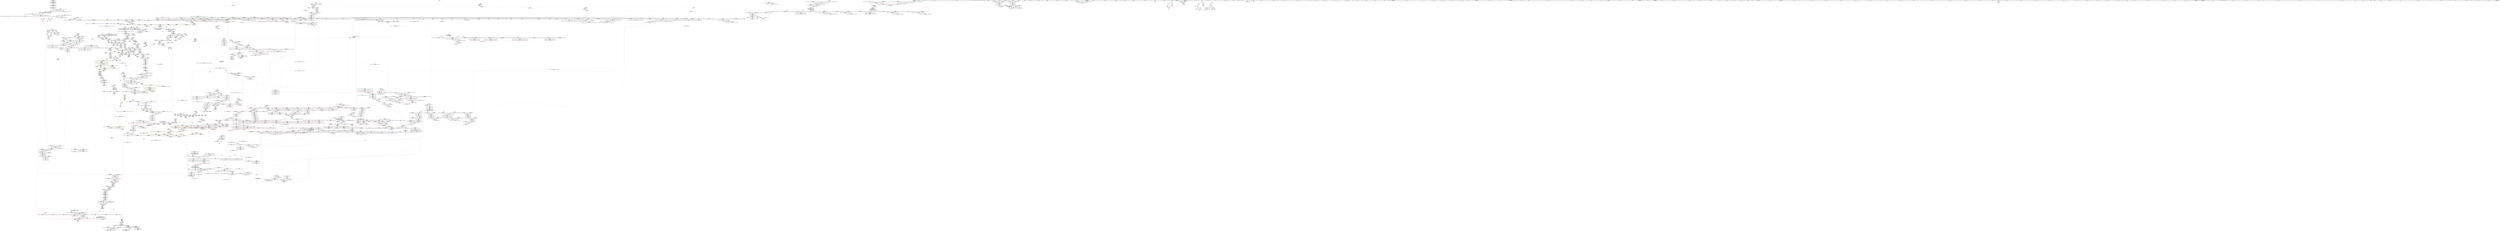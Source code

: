 digraph "SVFG" {
	label="SVFG";

	Node0x561b04062b50 [shape=record,color=grey,label="{NodeID: 0\nNullPtr}"];
	Node0x561b04062b50 -> Node0x561b04670d30[style=solid];
	Node0x561b04062b50 -> Node0x561b04670e30[style=solid];
	Node0x561b04062b50 -> Node0x561b04670f00[style=solid];
	Node0x561b04062b50 -> Node0x561b04670fd0[style=solid];
	Node0x561b04062b50 -> Node0x561b046710a0[style=solid];
	Node0x561b04062b50 -> Node0x561b04671170[style=solid];
	Node0x561b04062b50 -> Node0x561b04671240[style=solid];
	Node0x561b04062b50 -> Node0x561b04664df0[style=solid];
	Node0x561b04062b50 -> Node0x561b04664ec0[style=solid];
	Node0x561b04062b50 -> Node0x561b04664f90[style=solid];
	Node0x561b04062b50 -> Node0x561b04665060[style=solid];
	Node0x561b04062b50 -> Node0x561b04665130[style=solid];
	Node0x561b04062b50 -> Node0x561b04665200[style=solid];
	Node0x561b04062b50 -> Node0x561b046652d0[style=solid];
	Node0x561b04062b50 -> Node0x561b046653a0[style=solid];
	Node0x561b04062b50 -> Node0x561b04665470[style=solid];
	Node0x561b04062b50 -> Node0x561b04665540[style=solid];
	Node0x561b04062b50 -> Node0x561b04665610[style=solid];
	Node0x561b04062b50 -> Node0x561b046656e0[style=solid];
	Node0x561b04062b50 -> Node0x561b046657b0[style=solid];
	Node0x561b04062b50 -> Node0x561b04665880[style=solid];
	Node0x561b04062b50 -> Node0x561b04665950[style=solid];
	Node0x561b04062b50 -> Node0x561b04665a20[style=solid];
	Node0x561b04062b50 -> Node0x561b04665af0[style=solid];
	Node0x561b04062b50 -> Node0x561b04665bc0[style=solid];
	Node0x561b04062b50 -> Node0x561b04665c90[style=solid];
	Node0x561b04062b50 -> Node0x561b04665d60[style=solid];
	Node0x561b04062b50 -> Node0x561b04665e30[style=solid];
	Node0x561b04062b50 -> Node0x561b04665f00[style=solid];
	Node0x561b04062b50 -> Node0x561b04665fd0[style=solid];
	Node0x561b04062b50 -> Node0x561b046660a0[style=solid];
	Node0x561b04062b50 -> Node0x561b04666170[style=solid];
	Node0x561b04062b50 -> Node0x561b04666240[style=solid];
	Node0x561b04062b50 -> Node0x561b04666310[style=solid];
	Node0x561b04062b50 -> Node0x561b046663e0[style=solid];
	Node0x561b04062b50 -> Node0x561b046664b0[style=solid];
	Node0x561b04062b50 -> Node0x561b04666580[style=solid];
	Node0x561b04062b50 -> Node0x561b04666650[style=solid];
	Node0x561b04062b50 -> Node0x561b04666720[style=solid];
	Node0x561b04062b50 -> Node0x561b046667f0[style=solid];
	Node0x561b04062b50 -> Node0x561b046668c0[style=solid];
	Node0x561b04062b50 -> Node0x561b04666990[style=solid];
	Node0x561b04062b50 -> Node0x561b04666a60[style=solid];
	Node0x561b04062b50 -> Node0x561b04666b30[style=solid];
	Node0x561b04062b50 -> Node0x561b04666c00[style=solid];
	Node0x561b04062b50 -> Node0x561b04666cd0[style=solid];
	Node0x561b04062b50 -> Node0x561b04666da0[style=solid];
	Node0x561b04062b50 -> Node0x561b04666e70[style=solid];
	Node0x561b04062b50 -> Node0x561b04666f40[style=solid];
	Node0x561b04062b50 -> Node0x561b046a0530[style=solid];
	Node0x561b04062b50 -> Node0x561b046a1f60[style=solid];
	Node0x561b04062b50 -> Node0x561b046a7310[style=solid];
	Node0x561b04062b50 -> Node0x561b046a7650[style=solid];
	Node0x561b04062b50 -> Node0x561b046a7990[style=solid];
	Node0x561b04062b50 -> Node0x561b046a7a60[style=solid];
	Node0x561b04062b50 -> Node0x561b046a7cd0[style=solid];
	Node0x561b04062b50 -> Node0x561b046ab820[style=solid];
	Node0x561b04062b50 -> Node0x561b046de990[style=solid];
	Node0x561b04062b50 -> Node0x561b046deb10[style=solid];
	Node0x561b04062b50 -> Node0x561b046dee10[style=solid];
	Node0x561b04062b50 -> Node0x561b046df410[style=solid];
	Node0x561b04062b50 -> Node0x561b046dfb90[style=solid];
	Node0x561b04062b50 -> Node0x561b046dfe90[style=solid];
	Node0x561b04062b50 -> Node0x561b046e0310[style=solid];
	Node0x561b04062b50:s64 -> Node0x561b047f7810[style=solid,color=red];
	Node0x561b04667e10 [shape=record,color=black,label="{NodeID: 443\n248\<--331\n_ZNSt3mapIiiSt4lessIiESaISt4pairIKiiEEEixEOi_ret\<--second\n_ZNSt3mapIiiSt4lessIiESaISt4pairIKiiEEEixEOi\n|{<s0>11|<s1>12|<s2>13}}"];
	Node0x561b04667e10:s0 -> Node0x561b047fd990[style=solid,color=blue];
	Node0x561b04667e10:s1 -> Node0x561b047fdad0[style=solid,color=blue];
	Node0x561b04667e10:s2 -> Node0x561b047fdca0[style=solid,color=blue];
	Node0x561b047fabb0 [shape=record,color=black,label="{NodeID: 3100\n1412 = PHI(2179, )\n}"];
	Node0x561b047fabb0 -> Node0x561b04686260[style=solid];
	Node0x561b046772f0 [shape=record,color=red,label="{NodeID: 886\n990\<--892\nexn21\<--exn.slot\n_ZNSt8_Rb_treeIiSt4pairIKiiESt10_Select1stIS2_ESt4lessIiESaIS2_EE22_M_emplace_hint_uniqueIJRKSt21piecewise_construct_tSt5tupleIJOiEESD_IJEEEEESt17_Rb_tree_iteratorIS2_ESt23_Rb_tree_const_iteratorIS2_EDpOT_\n}"];
	Node0x561b046602e0 [shape=record,color=green,label="{NodeID: 222\n1252\<--1253\nthis.addr\<--this.addr_field_insensitive\n_ZNSt8_Rb_treeIiSt4pairIKiiESt10_Select1stIS2_ESt4lessIiESaIS2_EE14_M_create_nodeIJRKSt21piecewise_construct_tSt5tupleIJOiEESD_IJEEEEEPSt13_Rb_tree_nodeIS2_EDpOT_\n}"];
	Node0x561b046602e0 -> Node0x561b046791d0[style=solid];
	Node0x561b046602e0 -> Node0x561b046a6950[style=solid];
	Node0x561b04683820 [shape=record,color=purple,label="{NodeID: 665\n2354\<--919\noffset_0\<--\n}"];
	Node0x561b04683820 -> Node0x561b046a4c10[style=solid];
	Node0x561b048105b0 [shape=record,color=black,label="{NodeID: 3322\n1250 = PHI(908, )\n2nd arg _ZNSt8_Rb_treeIiSt4pairIKiiESt10_Select1stIS2_ESt4lessIiESaIS2_EE14_M_create_nodeIJRKSt21piecewise_construct_tSt5tupleIJOiEESD_IJEEEEEPSt13_Rb_tree_nodeIS2_EDpOT_ }"];
	Node0x561b048105b0 -> Node0x561b046a6af0[style=solid];
	Node0x561b046a2100 [shape=record,color=blue,label="{NodeID: 1108\n437\<--435\n_M_right\<--_M_header4\n_ZNSt15_Rb_tree_header8_M_resetEv\n|{<s0>36}}"];
	Node0x561b046a2100:s0 -> Node0x561b04781890[style=dashed,color=blue];
	Node0x561b04062be0 [shape=record,color=green,label="{NodeID: 1\n7\<--1\n__dso_handle\<--dummyObj\nGlob }"];
	Node0x561b04667ee0 [shape=record,color=black,label="{NodeID: 444\n361\<--360\n\<--this1\n_ZNSt8_Rb_treeIiSt4pairIKiiESt10_Select1stIS2_ESt4lessIiESaIS2_EE13_Rb_tree_implIS6_Lb1EEC2Ev\n|{<s0>32}}"];
	Node0x561b04667ee0:s0 -> Node0x561b048127b0[style=solid,color=red];
	Node0x561b047facf0 [shape=record,color=black,label="{NodeID: 3101\n1417 = PHI(1990, )\n|{<s0>126}}"];
	Node0x561b047facf0:s0 -> Node0x561b04807ea0[style=solid,color=red];
	Node0x561b046773c0 [shape=record,color=red,label="{NodeID: 887\n991\<--894\nsel\<--ehselector.slot\n_ZNSt8_Rb_treeIiSt4pairIKiiESt10_Select1stIS2_ESt4lessIiESaIS2_EE22_M_emplace_hint_uniqueIJRKSt21piecewise_construct_tSt5tupleIJOiEESD_IJEEEEESt17_Rb_tree_iteratorIS2_ESt23_Rb_tree_const_iteratorIS2_EDpOT_\n}"];
	Node0x561b046603b0 [shape=record,color=green,label="{NodeID: 223\n1254\<--1255\n__args.addr\<--__args.addr_field_insensitive\n_ZNSt8_Rb_treeIiSt4pairIKiiESt10_Select1stIS2_ESt4lessIiESaIS2_EE14_M_create_nodeIJRKSt21piecewise_construct_tSt5tupleIJOiEESD_IJEEEEEPSt13_Rb_tree_nodeIS2_EDpOT_\n}"];
	Node0x561b046603b0 -> Node0x561b046792a0[style=solid];
	Node0x561b046603b0 -> Node0x561b046a6a20[style=solid];
	Node0x561b046838f0 [shape=record,color=purple,label="{NodeID: 666\n2355\<--920\noffset_0\<--\n}"];
	Node0x561b046838f0 -> Node0x561b0469fec0[style=solid];
	Node0x561b048106c0 [shape=record,color=black,label="{NodeID: 3323\n1251 = PHI(912, )\n3rd arg _ZNSt8_Rb_treeIiSt4pairIKiiESt10_Select1stIS2_ESt4lessIiESaIS2_EE14_M_create_nodeIJRKSt21piecewise_construct_tSt5tupleIJOiEESD_IJEEEEEPSt13_Rb_tree_nodeIS2_EDpOT_ }"];
	Node0x561b048106c0 -> Node0x561b046a6bc0[style=solid];
	Node0x561b046a21d0 [shape=record,color=blue,label="{NodeID: 1109\n439\<--9\n_M_node_count\<--\n_ZNSt15_Rb_tree_header8_M_resetEv\n|{<s0>36}}"];
	Node0x561b046a21d0:s0 -> Node0x561b04781890[style=dashed,color=blue];
	Node0x561b04634700 [shape=record,color=green,label="{NodeID: 2\n9\<--1\n\<--dummyObj\nCan only get source location for instruction, argument, global var or function.}"];
	Node0x561b04667fb0 [shape=record,color=black,label="{NodeID: 445\n365\<--360\n\<--this1\n_ZNSt8_Rb_treeIiSt4pairIKiiESt10_Select1stIS2_ESt4lessIiESaIS2_EE13_Rb_tree_implIS6_Lb1EEC2Ev\n|{<s0>33}}"];
	Node0x561b04667fb0:s0 -> Node0x561b04809350[style=solid,color=red];
	Node0x561b047fae30 [shape=record,color=black,label="{NodeID: 3102\n1419 = PHI(833, )\n}"];
	Node0x561b04677490 [shape=record,color=red,label="{NodeID: 888\n927\<--926\n\<--coerce.dive10\n_ZNSt8_Rb_treeIiSt4pairIKiiESt10_Select1stIS2_ESt4lessIiESaIS2_EE22_M_emplace_hint_uniqueIJRKSt21piecewise_construct_tSt5tupleIJOiEESD_IJEEEEESt17_Rb_tree_iteratorIS2_ESt23_Rb_tree_const_iteratorIS2_EDpOT_\n|{<s0>76}}"];
	Node0x561b04677490:s0 -> Node0x561b0480aea0[style=solid,color=red];
	Node0x561b04758bd0 [shape=record,color=yellow,style=double,label="{NodeID: 2438\n506V_1 = ENCHI(MR_506V_0)\npts\{2055 720002 720003 13170000 13210000 13250000 20590000 \}\nFun[_ZNSt4pairIPSt18_Rb_tree_node_baseS1_EC2IRS1_Lb1EEEOT_RKS1_]}"];
	Node0x561b04758bd0 -> Node0x561b0469f020[style=dashed];
	Node0x561b04660480 [shape=record,color=green,label="{NodeID: 224\n1256\<--1257\n__args.addr2\<--__args.addr2_field_insensitive\n_ZNSt8_Rb_treeIiSt4pairIKiiESt10_Select1stIS2_ESt4lessIiESaIS2_EE14_M_create_nodeIJRKSt21piecewise_construct_tSt5tupleIJOiEESD_IJEEEEEPSt13_Rb_tree_nodeIS2_EDpOT_\n}"];
	Node0x561b04660480 -> Node0x561b04698c30[style=solid];
	Node0x561b04660480 -> Node0x561b046a6af0[style=solid];
	Node0x561b046839c0 [shape=record,color=purple,label="{NodeID: 667\n932\<--931\n\<--\n_ZNSt8_Rb_treeIiSt4pairIKiiESt10_Select1stIS2_ESt4lessIiESaIS2_EE22_M_emplace_hint_uniqueIJRKSt21piecewise_construct_tSt5tupleIJOiEESD_IJEEEEESt17_Rb_tree_iteratorIS2_ESt23_Rb_tree_const_iteratorIS2_EDpOT_\n}"];
	Node0x561b046839c0 -> Node0x561b046a4ce0[style=solid];
	Node0x561b048107d0 [shape=record,color=black,label="{NodeID: 3324\n423 = PHI(400, )\n0th arg _ZNSt15_Rb_tree_header8_M_resetEv }"];
	Node0x561b048107d0 -> Node0x561b046a1e90[style=solid];
	Node0x561b046a22a0 [shape=record,color=blue,label="{NodeID: 1110\n456\<--455\nthis.addr\<--this\n_ZNSt8_Rb_treeIiSt4pairIKiiESt10_Select1stIS2_ESt4lessIiESaIS2_EED2Ev\n}"];
	Node0x561b046a22a0 -> Node0x561b04673ef0[style=dashed];
	Node0x561b04655e50 [shape=record,color=green,label="{NodeID: 3\n16\<--1\n.str\<--dummyObj\nGlob }"];
	Node0x561b04668080 [shape=record,color=black,label="{NodeID: 446\n369\<--360\n\<--this1\n_ZNSt8_Rb_treeIiSt4pairIKiiESt10_Select1stIS2_ESt4lessIiESaIS2_EE13_Rb_tree_implIS6_Lb1EEC2Ev\n}"];
	Node0x561b04668080 -> Node0x561b04681530[style=solid];
	Node0x561b047fd760 [shape=record,color=black,label="{NodeID: 3103\n1423 = PHI(548, )\n}"];
	Node0x561b047fd760 -> Node0x561b046dee10[style=solid];
	Node0x561b04677560 [shape=record,color=red,label="{NodeID: 889\n939\<--938\n\<--second\n_ZNSt8_Rb_treeIiSt4pairIKiiESt10_Select1stIS2_ESt4lessIiESaIS2_EE22_M_emplace_hint_uniqueIJRKSt21piecewise_construct_tSt5tupleIJOiEESD_IJEEEEESt17_Rb_tree_iteratorIS2_ESt23_Rb_tree_const_iteratorIS2_EDpOT_\n}"];
	Node0x561b04677560 -> Node0x561b046dfe90[style=solid];
	Node0x561b04660550 [shape=record,color=green,label="{NodeID: 225\n1258\<--1259\n__args.addr4\<--__args.addr4_field_insensitive\n_ZNSt8_Rb_treeIiSt4pairIKiiESt10_Select1stIS2_ESt4lessIiESaIS2_EE14_M_create_nodeIJRKSt21piecewise_construct_tSt5tupleIJOiEESD_IJEEEEEPSt13_Rb_tree_nodeIS2_EDpOT_\n}"];
	Node0x561b04660550 -> Node0x561b04698d00[style=solid];
	Node0x561b04660550 -> Node0x561b046a6bc0[style=solid];
	Node0x561b04683a90 [shape=record,color=purple,label="{NodeID: 668\n935\<--931\n\<--\n_ZNSt8_Rb_treeIiSt4pairIKiiESt10_Select1stIS2_ESt4lessIiESaIS2_EE22_M_emplace_hint_uniqueIJRKSt21piecewise_construct_tSt5tupleIJOiEESD_IJEEEEESt17_Rb_tree_iteratorIS2_ESt23_Rb_tree_const_iteratorIS2_EDpOT_\n}"];
	Node0x561b04683a90 -> Node0x561b046a4db0[style=solid];
	Node0x561b04810910 [shape=record,color=black,label="{NodeID: 3325\n2233 = PHI(1997, )\n0th arg _ZNSt8_Rb_treeIiSt4pairIKiiESt10_Select1stIS2_ESt4lessIiESaIS2_EE8_S_valueEPKSt18_Rb_tree_node_base }"];
	Node0x561b04810910 -> Node0x561b046ac520[style=solid];
	Node0x561b046a2370 [shape=record,color=blue,label="{NodeID: 1111\n458\<--476\nexn.slot\<--\n_ZNSt8_Rb_treeIiSt4pairIKiiESt10_Select1stIS2_ESt4lessIiESaIS2_EED2Ev\n}"];
	Node0x561b046a2370 -> Node0x561b04673fc0[style=dashed];
	Node0x561b04655ee0 [shape=record,color=green,label="{NodeID: 4\n18\<--1\n.str.1\<--dummyObj\nGlob }"];
	Node0x561b04668150 [shape=record,color=black,label="{NodeID: 447\n371\<--370\n\<--\n_ZNSt8_Rb_treeIiSt4pairIKiiESt10_Select1stIS2_ESt4lessIiESaIS2_EE13_Rb_tree_implIS6_Lb1EEC2Ev\n|{<s0>34}}"];
	Node0x561b04668150:s0 -> Node0x561b04813190[style=solid,color=red];
	Node0x561b047fd990 [shape=record,color=black,label="{NodeID: 3104\n165 = PHI(248, )\n}"];
	Node0x561b047fd990 -> Node0x561b04672eb0[style=solid];
	Node0x561b04677630 [shape=record,color=red,label="{NodeID: 890\n943\<--942\n\<--first\n_ZNSt8_Rb_treeIiSt4pairIKiiESt10_Select1stIS2_ESt4lessIiESaIS2_EE22_M_emplace_hint_uniqueIJRKSt21piecewise_construct_tSt5tupleIJOiEESD_IJEEEEESt17_Rb_tree_iteratorIS2_ESt23_Rb_tree_const_iteratorIS2_EDpOT_\n|{<s0>77}}"];
	Node0x561b04677630:s0 -> Node0x561b0480d930[style=solid,color=red];
	Node0x561b04660620 [shape=record,color=green,label="{NodeID: 226\n1260\<--1261\n__tmp\<--__tmp_field_insensitive\n_ZNSt8_Rb_treeIiSt4pairIKiiESt10_Select1stIS2_ESt4lessIiESaIS2_EE14_M_create_nodeIJRKSt21piecewise_construct_tSt5tupleIJOiEESD_IJEEEEEPSt13_Rb_tree_nodeIS2_EDpOT_\n}"];
	Node0x561b04660620 -> Node0x561b04698dd0[style=solid];
	Node0x561b04660620 -> Node0x561b04698ea0[style=solid];
	Node0x561b04660620 -> Node0x561b046a6c90[style=solid];
	Node0x561b04683b60 [shape=record,color=purple,label="{NodeID: 669\n1011\<--1010\n_M_node\<--this1\n_ZNSt23_Rb_tree_const_iteratorISt4pairIKiiEEC2ERKSt17_Rb_tree_iteratorIS2_E\n}"];
	Node0x561b04683b60 -> Node0x561b046a5430[style=solid];
	Node0x561b04810a50 [shape=record,color=black,label="{NodeID: 3326\n1840 = PHI(1813, )\n0th arg _ZNSt11_Tuple_implILm0EJOiEEC2EOS1_ }"];
	Node0x561b04810a50 -> Node0x561b046a9c80[style=solid];
	Node0x561b046a2440 [shape=record,color=blue,label="{NodeID: 1112\n460\<--478\nehselector.slot\<--\n_ZNSt8_Rb_treeIiSt4pairIKiiESt10_Select1stIS2_ESt4lessIiESaIS2_EED2Ev\n}"];
	Node0x561b04656770 [shape=record,color=green,label="{NodeID: 5\n20\<--1\nstdin\<--dummyObj\nGlob }"];
	Node0x561b04668220 [shape=record,color=black,label="{NodeID: 448\n382\<--381\n\<--this1\n_ZNSaISt13_Rb_tree_nodeISt4pairIKiiEEEC2Ev\n|{<s0>35}}"];
	Node0x561b04668220:s0 -> Node0x561b0480ed00[style=solid,color=red];
	Node0x561b047fdad0 [shape=record,color=black,label="{NodeID: 3105\n177 = PHI(248, )\n}"];
	Node0x561b047fdad0 -> Node0x561b04673050[style=solid];
	Node0x561b047fdad0 -> Node0x561b046a0e50[style=solid];
	Node0x561b04677700 [shape=record,color=red,label="{NodeID: 891\n945\<--944\n\<--second13\n_ZNSt8_Rb_treeIiSt4pairIKiiESt10_Select1stIS2_ESt4lessIiESaIS2_EE22_M_emplace_hint_uniqueIJRKSt21piecewise_construct_tSt5tupleIJOiEESD_IJEEEEESt17_Rb_tree_iteratorIS2_ESt23_Rb_tree_const_iteratorIS2_EDpOT_\n|{<s0>77}}"];
	Node0x561b04677700:s0 -> Node0x561b0480da40[style=solid,color=red];
	Node0x561b046606f0 [shape=record,color=green,label="{NodeID: 227\n1268\<--1269\n_ZNSt8_Rb_treeIiSt4pairIKiiESt10_Select1stIS2_ESt4lessIiESaIS2_EE11_M_get_nodeEv\<--_ZNSt8_Rb_treeIiSt4pairIKiiESt10_Select1stIS2_ESt4lessIiESaIS2_EE11_M_get_nodeEv_field_insensitive\n}"];
	Node0x561b04683c30 [shape=record,color=purple,label="{NodeID: 670\n1013\<--1012\n_M_node2\<--\n_ZNSt23_Rb_tree_const_iteratorISt4pairIKiiEEC2ERKSt17_Rb_tree_iteratorIS2_E\n}"];
	Node0x561b04683c30 -> Node0x561b04677b10[style=solid];
	Node0x561b04810b90 [shape=record,color=black,label="{NodeID: 3327\n1841 = PHI(1815, )\n1st arg _ZNSt11_Tuple_implILm0EJOiEEC2EOS1_ }"];
	Node0x561b04810b90 -> Node0x561b046a9d50[style=solid];
	Node0x561b046a2510 [shape=record,color=blue,label="{NodeID: 1113\n489\<--487\nthis.addr\<--this\n_ZNSt8_Rb_treeIiSt4pairIKiiESt10_Select1stIS2_ESt4lessIiESaIS2_EE8_M_eraseEPSt13_Rb_tree_nodeIS2_E\n}"];
	Node0x561b046a2510 -> Node0x561b04674090[style=dashed];
	Node0x561b04656800 [shape=record,color=green,label="{NodeID: 6\n21\<--1\n.str.2\<--dummyObj\nGlob }"];
	Node0x561b046682f0 [shape=record,color=black,label="{NodeID: 449\n503\<--502\n\<--\n_ZNSt8_Rb_treeIiSt4pairIKiiESt10_Select1stIS2_ESt4lessIiESaIS2_EE8_M_eraseEPSt13_Rb_tree_nodeIS2_E\n|{<s0>45}}"];
	Node0x561b046682f0:s0 -> Node0x561b04813d00[style=solid,color=red];
	Node0x561b047fdca0 [shape=record,color=black,label="{NodeID: 3106\n193 = PHI(248, )\n}"];
	Node0x561b047fdca0 -> Node0x561b046731f0[style=solid];
	Node0x561b047fdca0 -> Node0x561b046a0ff0[style=solid];
	Node0x561b046777d0 [shape=record,color=red,label="{NodeID: 892\n969\<--968\n\<--first17\n_ZNSt8_Rb_treeIiSt4pairIKiiESt10_Select1stIS2_ESt4lessIiESaIS2_EE22_M_emplace_hint_uniqueIJRKSt21piecewise_construct_tSt5tupleIJOiEESD_IJEEEEESt17_Rb_tree_iteratorIS2_ESt23_Rb_tree_const_iteratorIS2_EDpOT_\n|{<s0>82}}"];
	Node0x561b046777d0:s0 -> Node0x561b0480a530[style=solid,color=red];
	Node0x561b046607f0 [shape=record,color=green,label="{NodeID: 228\n1279\<--1280\n_ZNSt8_Rb_treeIiSt4pairIKiiESt10_Select1stIS2_ESt4lessIiESaIS2_EE17_M_construct_nodeIJRKSt21piecewise_construct_tSt5tupleIJOiEESD_IJEEEEEvPSt13_Rb_tree_nodeIS2_EDpOT_\<--_ZNSt8_Rb_treeIiSt4pairIKiiESt10_Select1stIS2_ESt4lessIiESaIS2_EE17_M_construct_nodeIJRKSt21piecewise_construct_tSt5tupleIJOiEESD_IJEEEEEvPSt13_Rb_tree_nodeIS2_EDpOT__field_insensitive\n}"];
	Node0x561b04683d00 [shape=record,color=purple,label="{NodeID: 671\n1067\<--1050\ncoerce.dive\<--retval\n_ZNSt8_Rb_treeIiSt4pairIKiiESt10_Select1stIS2_ESt4lessIiESaIS2_EE11lower_boundERS1_\n}"];
	Node0x561b04683d00 -> Node0x561b046a5840[style=solid];
	Node0x561b04810cd0 [shape=record,color=black,label="{NodeID: 3328\n1945 = PHI(1934, )\n0th arg _ZSt3getILm0EJOiEERNSt13tuple_elementIXT_ESt5tupleIJDpT0_EEE4typeERS5_ }"];
	Node0x561b04810cd0 -> Node0x561b046aa7e0[style=solid];
	Node0x561b0472bef0 [shape=record,color=yellow,style=double,label="{NodeID: 2221\n139V_1 = ENCHI(MR_139V_0)\npts\{720002 \}\nFun[_ZNSt8_Rb_treeIiSt4pairIKiiESt10_Select1stIS2_ESt4lessIiESaIS2_EE29_M_get_insert_hint_unique_posESt23_Rb_tree_const_iteratorIS2_ERS1_]|{|<s1>115|<s2>116|<s3>123|<s4>128|<s5>129|<s6>130|<s7>136|<s8>141|<s9>142|<s10>143|<s11>144}}"];
	Node0x561b0472bef0 -> Node0x561b04699c70[style=dashed];
	Node0x561b0472bef0:s1 -> Node0x561b04752120[style=dashed,color=red];
	Node0x561b0472bef0:s2 -> Node0x561b047440e0[style=dashed,color=red];
	Node0x561b0472bef0:s3 -> Node0x561b04745050[style=dashed,color=red];
	Node0x561b0472bef0:s4 -> Node0x561b04752120[style=dashed,color=red];
	Node0x561b0472bef0:s5 -> Node0x561b04745050[style=dashed,color=red];
	Node0x561b0472bef0:s6 -> Node0x561b047440e0[style=dashed,color=red];
	Node0x561b0472bef0:s7 -> Node0x561b04752120[style=dashed,color=red];
	Node0x561b0472bef0:s8 -> Node0x561b04752120[style=dashed,color=red];
	Node0x561b0472bef0:s9 -> Node0x561b04745050[style=dashed,color=red];
	Node0x561b0472bef0:s10 -> Node0x561b047440e0[style=dashed,color=red];
	Node0x561b0472bef0:s11 -> Node0x561b04758bd0[style=dashed,color=red];
	Node0x561b046a25e0 [shape=record,color=blue,label="{NodeID: 1114\n491\<--488\n__x.addr\<--__x\n_ZNSt8_Rb_treeIiSt4pairIKiiESt10_Select1stIS2_ESt4lessIiESaIS2_EE8_M_eraseEPSt13_Rb_tree_nodeIS2_E\n}"];
	Node0x561b046a25e0 -> Node0x561b04739560[style=dashed];
	Node0x561b04656890 [shape=record,color=green,label="{NodeID: 7\n23\<--1\n.str.3\<--dummyObj\nGlob }"];
	Node0x561b046683c0 [shape=record,color=black,label="{NodeID: 450\n509\<--508\n\<--\n_ZNSt8_Rb_treeIiSt4pairIKiiESt10_Select1stIS2_ESt4lessIiESaIS2_EE8_M_eraseEPSt13_Rb_tree_nodeIS2_E\n|{<s0>47}}"];
	Node0x561b046683c0:s0 -> Node0x561b0480b970[style=solid,color=red];
	Node0x561b047fdde0 [shape=record,color=black,label="{NodeID: 3107\n202 = PHI()\n}"];
	Node0x561b046778a0 [shape=record,color=red,label="{NodeID: 893\n988\<--987\n\<--coerce.dive20\n_ZNSt8_Rb_treeIiSt4pairIKiiESt10_Select1stIS2_ESt4lessIiESaIS2_EE22_M_emplace_hint_uniqueIJRKSt21piecewise_construct_tSt5tupleIJOiEESD_IJEEEEESt17_Rb_tree_iteratorIS2_ESt23_Rb_tree_const_iteratorIS2_EDpOT_\n}"];
	Node0x561b046778a0 -> Node0x561b0467a140[style=solid];
	Node0x561b04759180 [shape=record,color=yellow,style=double,label="{NodeID: 2443\n131V_1 = ENCHI(MR_131V_0)\npts\{720001 720002 720003 720004 \}\nFun[_ZNSt15_Rb_tree_headerC2Ev]|{<s0>36|<s1>36|<s2>36|<s3>36}}"];
	Node0x561b04759180:s0 -> Node0x561b046a1f60[style=dashed,color=red];
	Node0x561b04759180:s1 -> Node0x561b046a2030[style=dashed,color=red];
	Node0x561b04759180:s2 -> Node0x561b046a2100[style=dashed,color=red];
	Node0x561b04759180:s3 -> Node0x561b046a21d0[style=dashed,color=red];
	Node0x561b04668e10 [shape=record,color=green,label="{NodeID: 229\n1285\<--1286\n__t.addr\<--__t.addr_field_insensitive\n_ZSt7forwardIRKSt21piecewise_construct_tEOT_RNSt16remove_referenceIS3_E4typeE\n}"];
	Node0x561b04668e10 -> Node0x561b04698f70[style=solid];
	Node0x561b04668e10 -> Node0x561b046a6d60[style=solid];
	Node0x561b04683dd0 [shape=record,color=purple,label="{NodeID: 672\n1069\<--1050\ncoerce.dive4\<--retval\n_ZNSt8_Rb_treeIiSt4pairIKiiESt10_Select1stIS2_ESt4lessIiESaIS2_EE11lower_boundERS1_\n}"];
	Node0x561b04683dd0 -> Node0x561b04677f20[style=solid];
	Node0x561b04810e10 [shape=record,color=black,label="{NodeID: 3329\n1899 = PHI(1878, )\n0th arg _ZNSt10_Head_baseILm0EOiLb0EE7_M_headERS1_ }"];
	Node0x561b04810e10 -> Node0x561b046aa230[style=solid];
	Node0x561b0472bfd0 [shape=record,color=yellow,style=double,label="{NodeID: 2222\n141V_1 = ENCHI(MR_141V_0)\npts\{720003 \}\nFun[_ZNSt8_Rb_treeIiSt4pairIKiiESt10_Select1stIS2_ESt4lessIiESaIS2_EE29_M_get_insert_hint_unique_posESt23_Rb_tree_const_iteratorIS2_ERS1_]|{|<s2>115|<s3>116|<s4>123|<s5>127|<s6>128|<s7>129|<s8>130|<s9>136|<s10>140|<s11>141|<s12>142|<s13>143|<s14>144}}"];
	Node0x561b0472bfd0 -> Node0x561b04699a00[style=dashed];
	Node0x561b0472bfd0 -> Node0x561b0469a080[style=dashed];
	Node0x561b0472bfd0:s2 -> Node0x561b04752120[style=dashed,color=red];
	Node0x561b0472bfd0:s3 -> Node0x561b047441c0[style=dashed,color=red];
	Node0x561b0472bfd0:s4 -> Node0x561b04745050[style=dashed,color=red];
	Node0x561b0472bfd0:s5 -> Node0x561b0475a080[style=dashed,color=red];
	Node0x561b0472bfd0:s6 -> Node0x561b04752120[style=dashed,color=red];
	Node0x561b0472bfd0:s7 -> Node0x561b04745050[style=dashed,color=red];
	Node0x561b0472bfd0:s8 -> Node0x561b047441c0[style=dashed,color=red];
	Node0x561b0472bfd0:s9 -> Node0x561b04752120[style=dashed,color=red];
	Node0x561b0472bfd0:s10 -> Node0x561b0475a080[style=dashed,color=red];
	Node0x561b0472bfd0:s11 -> Node0x561b04752120[style=dashed,color=red];
	Node0x561b0472bfd0:s12 -> Node0x561b04745050[style=dashed,color=red];
	Node0x561b0472bfd0:s13 -> Node0x561b047441c0[style=dashed,color=red];
	Node0x561b0472bfd0:s14 -> Node0x561b04758bd0[style=dashed,color=red];
	Node0x561b046a26b0 [shape=record,color=blue,label="{NodeID: 1115\n493\<--510\n__y\<--call2\n_ZNSt8_Rb_treeIiSt4pairIKiiESt10_Select1stIS2_ESt4lessIiESaIS2_EE8_M_eraseEPSt13_Rb_tree_nodeIS2_E\n}"];
	Node0x561b046a26b0 -> Node0x561b046744a0[style=dashed];
	Node0x561b046a26b0 -> Node0x561b04739a60[style=dashed];
	Node0x561b04656190 [shape=record,color=green,label="{NodeID: 8\n25\<--1\nstdout\<--dummyObj\nGlob }"];
	Node0x561b04668490 [shape=record,color=black,label="{NodeID: 451\n529\<--528\n\<--_M_impl\n_ZNSt8_Rb_treeIiSt4pairIKiiESt10_Select1stIS2_ESt4lessIiESaIS2_EE8_M_beginEv\n}"];
	Node0x561b04668490 -> Node0x561b04682300[style=solid];
	Node0x561b047fdeb0 [shape=record,color=black,label="{NodeID: 3108\n210 = PHI()\n}"];
	Node0x561b04677970 [shape=record,color=red,label="{NodeID: 894\n1010\<--1004\nthis1\<--this.addr\n_ZNSt23_Rb_tree_const_iteratorISt4pairIKiiEEC2ERKSt17_Rb_tree_iteratorIS2_E\n}"];
	Node0x561b04677970 -> Node0x561b04683b60[style=solid];
	Node0x561b04759260 [shape=record,color=yellow,style=double,label="{NodeID: 2444\n137V_1 = ENCHI(MR_137V_0)\npts\{720001 \}\nFun[_ZNSt8_Rb_treeIiSt4pairIKiiESt10_Select1stIS2_ESt4lessIiESaIS2_EE8_M_beginEv]}"];
	Node0x561b04759260 -> Node0x561b04674640[style=dashed];
	Node0x561b04668ea0 [shape=record,color=green,label="{NodeID: 230\n1292\<--1293\n__t.addr\<--__t.addr_field_insensitive\n_ZSt7forwardISt5tupleIJOiEEEOT_RNSt16remove_referenceIS3_E4typeE\n}"];
	Node0x561b04668ea0 -> Node0x561b04699040[style=solid];
	Node0x561b04668ea0 -> Node0x561b046a6e30[style=solid];
	Node0x561b04683ea0 [shape=record,color=purple,label="{NodeID: 673\n1120\<--1077\ncoerce.dive\<--retval\n_ZNSt8_Rb_treeIiSt4pairIKiiESt10_Select1stIS2_ESt4lessIiESaIS2_EE14_M_lower_boundEPSt13_Rb_tree_nodeIS2_EPSt18_Rb_tree_node_baseRS1_\n}"];
	Node0x561b04683ea0 -> Node0x561b04678670[style=solid];
	Node0x561b04810f50 [shape=record,color=black,label="{NodeID: 3330\n1593 = PHI(1266, )\n0th arg _ZNSt8_Rb_treeIiSt4pairIKiiESt10_Select1stIS2_ESt4lessIiESaIS2_EE17_M_construct_nodeIJRKSt21piecewise_construct_tSt5tupleIJOiEESD_IJEEEEEvPSt13_Rb_tree_nodeIS2_EDpOT_ }"];
	Node0x561b04810f50 -> Node0x561b046a85c0[style=solid];
	Node0x561b0472c0b0 [shape=record,color=yellow,style=double,label="{NodeID: 2223\n30V_1 = ENCHI(MR_30V_0)\npts\{720004 \}\nFun[_ZNSt8_Rb_treeIiSt4pairIKiiESt10_Select1stIS2_ESt4lessIiESaIS2_EE29_M_get_insert_hint_unique_posESt23_Rb_tree_const_iteratorIS2_ERS1_]|{<s0>110|<s1>113|<s2>116|<s3>118|<s4>126|<s5>130|<s6>132|<s7>139|<s8>143}}"];
	Node0x561b0472c0b0:s0 -> Node0x561b0474c1f0[style=dashed,color=red];
	Node0x561b0472c0b0:s1 -> Node0x561b04745900[style=dashed,color=red];
	Node0x561b0472c0b0:s2 -> Node0x561b04750fb0[style=dashed,color=red];
	Node0x561b0472c0b0:s3 -> Node0x561b04745900[style=dashed,color=red];
	Node0x561b0472c0b0:s4 -> Node0x561b04745900[style=dashed,color=red];
	Node0x561b0472c0b0:s5 -> Node0x561b04750fb0[style=dashed,color=red];
	Node0x561b0472c0b0:s6 -> Node0x561b04745900[style=dashed,color=red];
	Node0x561b0472c0b0:s7 -> Node0x561b04745900[style=dashed,color=red];
	Node0x561b0472c0b0:s8 -> Node0x561b04750fb0[style=dashed,color=red];
	Node0x561b046a2780 [shape=record,color=blue,label="{NodeID: 1116\n491\<--518\n__x.addr\<--\n_ZNSt8_Rb_treeIiSt4pairIKiiESt10_Select1stIS2_ESt4lessIiESaIS2_EE8_M_eraseEPSt13_Rb_tree_nodeIS2_E\n}"];
	Node0x561b046a2780 -> Node0x561b04739560[style=dashed];
	Node0x561b04656250 [shape=record,color=green,label="{NodeID: 9\n26\<--1\n.str.4\<--dummyObj\nGlob }"];
	Node0x561b04668560 [shape=record,color=black,label="{NodeID: 452\n531\<--530\n\<--add.ptr\n_ZNSt8_Rb_treeIiSt4pairIKiiESt10_Select1stIS2_ESt4lessIiESaIS2_EE8_M_beginEv\n}"];
	Node0x561b04668560 -> Node0x561b046823d0[style=solid];
	Node0x561b04668560 -> Node0x561b046824a0[style=solid];
	Node0x561b047fdf80 [shape=record,color=black,label="{NodeID: 3109\n317 = PHI(868, )\n}"];
	Node0x561b047fdf80 -> Node0x561b046a1670[style=solid];
	Node0x561b04677a40 [shape=record,color=red,label="{NodeID: 895\n1012\<--1006\n\<--__it.addr\n_ZNSt23_Rb_tree_const_iteratorISt4pairIKiiEEC2ERKSt17_Rb_tree_iteratorIS2_E\n}"];
	Node0x561b04677a40 -> Node0x561b04683c30[style=solid];
	Node0x561b04668f70 [shape=record,color=green,label="{NodeID: 231\n1299\<--1300\n__t.addr\<--__t.addr_field_insensitive\n_ZSt7forwardISt5tupleIJEEEOT_RNSt16remove_referenceIS2_E4typeE\n}"];
	Node0x561b04668f70 -> Node0x561b04699110[style=solid];
	Node0x561b04668f70 -> Node0x561b046a6f00[style=solid];
	Node0x561b04683f70 [shape=record,color=purple,label="{NodeID: 674\n1096\<--1091\n_M_impl\<--this1\n_ZNSt8_Rb_treeIiSt4pairIKiiESt10_Select1stIS2_ESt4lessIiESaIS2_EE14_M_lower_boundEPSt13_Rb_tree_nodeIS2_EPSt18_Rb_tree_node_baseRS1_\n}"];
	Node0x561b04683f70 -> Node0x561b0467a3b0[style=solid];
	Node0x561b04811090 [shape=record,color=black,label="{NodeID: 3331\n1594 = PHI(1271, )\n1st arg _ZNSt8_Rb_treeIiSt4pairIKiiESt10_Select1stIS2_ESt4lessIiESaIS2_EE17_M_construct_nodeIJRKSt21piecewise_construct_tSt5tupleIJOiEESD_IJEEEEEvPSt13_Rb_tree_nodeIS2_EDpOT_ }"];
	Node0x561b04811090 -> Node0x561b046a8690[style=solid];
	Node0x561b0472c190 [shape=record,color=yellow,style=double,label="{NodeID: 2224\n437V_1 = ENCHI(MR_437V_0)\npts\{13090000 \}\nFun[_ZNSt8_Rb_treeIiSt4pairIKiiESt10_Select1stIS2_ESt4lessIiESaIS2_EE29_M_get_insert_hint_unique_posESt23_Rb_tree_const_iteratorIS2_ERS1_]|{|<s3>115|<s4>123|<s5>128|<s6>129|<s7>136|<s8>141|<s9>142|<s10>144}}"];
	Node0x561b0472c190 -> Node0x561b046a73e0[style=dashed];
	Node0x561b0472c190 -> Node0x561b046a7720[style=dashed];
	Node0x561b0472c190 -> Node0x561b046a7b30[style=dashed];
	Node0x561b0472c190:s3 -> Node0x561b046aaf30[style=dashed,color=red];
	Node0x561b0472c190:s4 -> Node0x561b046abc30[style=dashed,color=red];
	Node0x561b0472c190:s5 -> Node0x561b046aaf30[style=dashed,color=red];
	Node0x561b0472c190:s6 -> Node0x561b046abc30[style=dashed,color=red];
	Node0x561b0472c190:s7 -> Node0x561b046aaf30[style=dashed,color=red];
	Node0x561b0472c190:s8 -> Node0x561b046aaf30[style=dashed,color=red];
	Node0x561b0472c190:s9 -> Node0x561b046abc30[style=dashed,color=red];
	Node0x561b0472c190:s10 -> Node0x561b046ac380[style=dashed,color=red];
	Node0x561b046a2850 [shape=record,color=blue,label="{NodeID: 1117\n524\<--523\nthis.addr\<--this\n_ZNSt8_Rb_treeIiSt4pairIKiiESt10_Select1stIS2_ESt4lessIiESaIS2_EE8_M_beginEv\n}"];
	Node0x561b046a2850 -> Node0x561b04674570[style=dashed];
	Node0x561b04656310 [shape=record,color=green,label="{NodeID: 10\n28\<--1\n.str.5\<--dummyObj\nGlob }"];
	Node0x561b04668630 [shape=record,color=black,label="{NodeID: 453\n535\<--534\n\<--\n_ZNSt8_Rb_treeIiSt4pairIKiiESt10_Select1stIS2_ESt4lessIiESaIS2_EE8_M_beginEv\n}"];
	Node0x561b04668630 -> Node0x561b04668700[style=solid];
	Node0x561b047fe090 [shape=record,color=black,label="{NodeID: 3110\n687 = PHI(692, )\n}"];
	Node0x561b047fe090 -> Node0x561b04679440[style=solid];
	Node0x561b04677b10 [shape=record,color=red,label="{NodeID: 896\n1014\<--1013\n\<--_M_node2\n_ZNSt23_Rb_tree_const_iteratorISt4pairIKiiEEC2ERKSt17_Rb_tree_iteratorIS2_E\n}"];
	Node0x561b04677b10 -> Node0x561b046a5430[style=solid];
	Node0x561b04669040 [shape=record,color=green,label="{NodeID: 232\n1308\<--1309\nretval\<--retval_field_insensitive\n_ZNSt8_Rb_treeIiSt4pairIKiiESt10_Select1stIS2_ESt4lessIiESaIS2_EE29_M_get_insert_hint_unique_posESt23_Rb_tree_const_iteratorIS2_ERS1_\n|{|<s4>115|<s5>123|<s6>128|<s7>129|<s8>136|<s9>141|<s10>142|<s11>144}}"];
	Node0x561b04669040 -> Node0x561b0467b730[style=solid];
	Node0x561b04669040 -> Node0x561b0467b800[style=solid];
	Node0x561b04669040 -> Node0x561b0467b8d0[style=solid];
	Node0x561b04669040 -> Node0x561b0467b9a0[style=solid];
	Node0x561b04669040:s4 -> Node0x561b0480f400[style=solid,color=red];
	Node0x561b04669040:s5 -> Node0x561b04806fb0[style=solid,color=red];
	Node0x561b04669040:s6 -> Node0x561b0480f400[style=solid,color=red];
	Node0x561b04669040:s7 -> Node0x561b04806fb0[style=solid,color=red];
	Node0x561b04669040:s8 -> Node0x561b0480f400[style=solid,color=red];
	Node0x561b04669040:s9 -> Node0x561b0480f400[style=solid,color=red];
	Node0x561b04669040:s10 -> Node0x561b04806fb0[style=solid,color=red];
	Node0x561b04669040:s11 -> Node0x561b04811c50[style=solid,color=red];
	Node0x561b04684040 [shape=record,color=purple,label="{NodeID: 675\n1098\<--1097\n_M_key_compare\<--\n_ZNSt8_Rb_treeIiSt4pairIKiiESt10_Select1stIS2_ESt4lessIiESaIS2_EE14_M_lower_boundEPSt13_Rb_tree_nodeIS2_EPSt18_Rb_tree_node_baseRS1_\n|{<s0>93}}"];
	Node0x561b04684040:s0 -> Node0x561b04807850[style=solid,color=red];
	Node0x561b048111d0 [shape=record,color=black,label="{NodeID: 3332\n1595 = PHI(1273, )\n2nd arg _ZNSt8_Rb_treeIiSt4pairIKiiESt10_Select1stIS2_ESt4lessIiESaIS2_EE17_M_construct_nodeIJRKSt21piecewise_construct_tSt5tupleIJOiEESD_IJEEEEEvPSt13_Rb_tree_nodeIS2_EDpOT_ }"];
	Node0x561b048111d0 -> Node0x561b046a8760[style=solid];
	Node0x561b0472c270 [shape=record,color=yellow,style=double,label="{NodeID: 2225\n439V_1 = ENCHI(MR_439V_0)\npts\{13090001 \}\nFun[_ZNSt8_Rb_treeIiSt4pairIKiiESt10_Select1stIS2_ESt4lessIiESaIS2_EE29_M_get_insert_hint_unique_posESt23_Rb_tree_const_iteratorIS2_ERS1_]|{|<s3>115|<s4>123|<s5>128|<s6>129|<s7>136|<s8>141|<s9>142|<s10>144}}"];
	Node0x561b0472c270 -> Node0x561b046a74b0[style=dashed];
	Node0x561b0472c270 -> Node0x561b046a77f0[style=dashed];
	Node0x561b0472c270 -> Node0x561b046a7c00[style=dashed];
	Node0x561b0472c270:s3 -> Node0x561b046ab000[style=dashed,color=red];
	Node0x561b0472c270:s4 -> Node0x561b046abd00[style=dashed,color=red];
	Node0x561b0472c270:s5 -> Node0x561b046ab000[style=dashed,color=red];
	Node0x561b0472c270:s6 -> Node0x561b046abd00[style=dashed,color=red];
	Node0x561b0472c270:s7 -> Node0x561b046ab000[style=dashed,color=red];
	Node0x561b0472c270:s8 -> Node0x561b046ab000[style=dashed,color=red];
	Node0x561b0472c270:s9 -> Node0x561b046abd00[style=dashed,color=red];
	Node0x561b0472c270:s10 -> Node0x561b046ac450[style=dashed,color=red];
	Node0x561b046a2920 [shape=record,color=blue,label="{NodeID: 1118\n539\<--538\nthis.addr\<--this\n_ZNSt8_Rb_treeIiSt4pairIKiiESt10_Select1stIS2_ESt4lessIiESaIS2_EE13_Rb_tree_implIS6_Lb1EED2Ev\n}"];
	Node0x561b046a2920 -> Node0x561b04674710[style=dashed];
	Node0x561b04626090 [shape=record,color=green,label="{NodeID: 11\n30\<--1\n.str.6\<--dummyObj\nGlob }"];
	Node0x561b04668700 [shape=record,color=black,label="{NodeID: 454\n522\<--535\n_ZNSt8_Rb_treeIiSt4pairIKiiESt10_Select1stIS2_ESt4lessIiESaIS2_EE8_M_beginEv_ret\<--\n_ZNSt8_Rb_treeIiSt4pairIKiiESt10_Select1stIS2_ESt4lessIiESaIS2_EE8_M_beginEv\n|{<s0>40|<s1>89|<s2>193}}"];
	Node0x561b04668700:s0 -> Node0x561b047feb60[style=solid,color=blue];
	Node0x561b04668700:s1 -> Node0x561b04802110[style=solid,color=blue];
	Node0x561b04668700:s2 -> Node0x561b04804a10[style=solid,color=blue];
	Node0x561b047fe1d0 [shape=record,color=black,label="{NodeID: 3111\n275 = PHI(762, )\n}"];
	Node0x561b047fe1d0 -> Node0x561b046a14d0[style=solid];
	Node0x561b04677be0 [shape=record,color=red,label="{NodeID: 897\n1023\<--1020\n\<--__args.addr\n_ZSt16forward_as_tupleIJiEESt5tupleIJDpOT_EES3_\n|{<s0>86}}"];
	Node0x561b04677be0:s0 -> Node0x561b04814180[style=solid,color=red];
	Node0x561b04669110 [shape=record,color=green,label="{NodeID: 233\n1310\<--1311\n__position\<--__position_field_insensitive\n_ZNSt8_Rb_treeIiSt4pairIKiiESt10_Select1stIS2_ESt4lessIiESaIS2_EE29_M_get_insert_hint_unique_posESt23_Rb_tree_const_iteratorIS2_ERS1_\n|{|<s1>108}}"];
	Node0x561b04669110 -> Node0x561b04684ba0[style=solid];
	Node0x561b04669110:s1 -> Node0x561b0480d4f0[style=solid,color=red];
	Node0x561b04684110 [shape=record,color=purple,label="{NodeID: 676\n1129\<--1128\n_M_impl\<--this1\n_ZNSt8_Rb_treeIiSt4pairIKiiESt10_Select1stIS2_ESt4lessIiESaIS2_EE6_M_endEv\n}"];
	Node0x561b04684110 -> Node0x561b0467a7c0[style=solid];
	Node0x561b04811310 [shape=record,color=black,label="{NodeID: 3333\n1596 = PHI(1275, )\n3rd arg _ZNSt8_Rb_treeIiSt4pairIKiiESt10_Select1stIS2_ESt4lessIiESaIS2_EE17_M_construct_nodeIJRKSt21piecewise_construct_tSt5tupleIJOiEESD_IJEEEEEvPSt13_Rb_tree_nodeIS2_EDpOT_ }"];
	Node0x561b04811310 -> Node0x561b046a8830[style=solid];
	Node0x561b046a29f0 [shape=record,color=blue,label="{NodeID: 1119\n550\<--549\n__x.addr\<--__x\n_ZNSt8_Rb_treeIiSt4pairIKiiESt10_Select1stIS2_ESt4lessIiESaIS2_EE8_S_rightEPSt18_Rb_tree_node_base\n}"];
	Node0x561b046a29f0 -> Node0x561b046747e0[style=dashed];
	Node0x561b04626190 [shape=record,color=green,label="{NodeID: 12\n32\<--1\n.str.7\<--dummyObj\nGlob }"];
	Node0x561b046687d0 [shape=record,color=black,label="{NodeID: 455\n543\<--542\n\<--this1\n_ZNSt8_Rb_treeIiSt4pairIKiiESt10_Select1stIS2_ESt4lessIiESaIS2_EE13_Rb_tree_implIS6_Lb1EED2Ev\n|{<s0>49}}"];
	Node0x561b046687d0:s0 -> Node0x561b0480a7f0[style=solid,color=red];
	Node0x561b047fe310 [shape=record,color=black,label="{NodeID: 3112\n280 = PHI(801, )\n}"];
	Node0x561b047fe310 -> Node0x561b046a15a0[style=solid];
	Node0x561b04677cb0 [shape=record,color=red,label="{NodeID: 898\n1040\<--1037\n\<--__t.addr\n_ZSt4moveIRiEONSt16remove_referenceIT_E4typeEOS2_\n}"];
	Node0x561b04677cb0 -> Node0x561b0467a210[style=solid];
	Node0x561b046691e0 [shape=record,color=green,label="{NodeID: 234\n1312\<--1313\nthis.addr\<--this.addr_field_insensitive\n_ZNSt8_Rb_treeIiSt4pairIKiiESt10_Select1stIS2_ESt4lessIiESaIS2_EE29_M_get_insert_hint_unique_posESt23_Rb_tree_const_iteratorIS2_ERS1_\n}"];
	Node0x561b046691e0 -> Node0x561b046991e0[style=solid];
	Node0x561b046691e0 -> Node0x561b046a70a0[style=solid];
	Node0x561b046841e0 [shape=record,color=purple,label="{NodeID: 677\n1131\<--1130\nadd.ptr\<--\n_ZNSt8_Rb_treeIiSt4pairIKiiESt10_Select1stIS2_ESt4lessIiESaIS2_EE6_M_endEv\n}"];
	Node0x561b046841e0 -> Node0x561b0467a890[style=solid];
	Node0x561b04811450 [shape=record,color=black,label="{NodeID: 3334\n1597 = PHI(1277, )\n4th arg _ZNSt8_Rb_treeIiSt4pairIKiiESt10_Select1stIS2_ESt4lessIiESaIS2_EE17_M_construct_nodeIJRKSt21piecewise_construct_tSt5tupleIJOiEESD_IJEEEEEvPSt13_Rb_tree_nodeIS2_EDpOT_ }"];
	Node0x561b04811450 -> Node0x561b046a8900[style=solid];
	Node0x561b046a2ac0 [shape=record,color=blue,label="{NodeID: 1120\n560\<--559\n__x.addr\<--__x\n_ZNSt8_Rb_treeIiSt4pairIKiiESt10_Select1stIS2_ESt4lessIiESaIS2_EE7_S_leftEPSt18_Rb_tree_node_base\n}"];
	Node0x561b046a2ac0 -> Node0x561b04674980[style=dashed];
	Node0x561b04626290 [shape=record,color=green,label="{NodeID: 13\n34\<--1\n.str.8\<--dummyObj\nGlob }"];
	Node0x561b046688a0 [shape=record,color=black,label="{NodeID: 456\n556\<--555\n\<--\n_ZNSt8_Rb_treeIiSt4pairIKiiESt10_Select1stIS2_ESt4lessIiESaIS2_EE8_S_rightEPSt18_Rb_tree_node_base\n}"];
	Node0x561b046688a0 -> Node0x561b04668970[style=solid];
	Node0x561b047fe450 [shape=record,color=black,label="{NodeID: 3113\n285 = PHI(784, )\n}"];
	Node0x561b04677d80 [shape=record,color=red,label="{NodeID: 899\n1058\<--1052\nthis1\<--this.addr\n_ZNSt8_Rb_treeIiSt4pairIKiiESt10_Select1stIS2_ESt4lessIiESaIS2_EE11lower_boundERS1_\n|{<s0>89|<s1>90|<s2>91}}"];
	Node0x561b04677d80:s0 -> Node0x561b048132a0[style=solid,color=red];
	Node0x561b04677d80:s1 -> Node0x561b04806510[style=solid,color=red];
	Node0x561b04677d80:s2 -> Node0x561b04813890[style=solid,color=red];
	Node0x561b046692b0 [shape=record,color=green,label="{NodeID: 235\n1314\<--1315\n__k.addr\<--__k.addr_field_insensitive\n_ZNSt8_Rb_treeIiSt4pairIKiiESt10_Select1stIS2_ESt4lessIiESaIS2_EE29_M_get_insert_hint_unique_posESt23_Rb_tree_const_iteratorIS2_ERS1_\n}"];
	Node0x561b046692b0 -> Node0x561b046992b0[style=solid];
	Node0x561b046692b0 -> Node0x561b04699380[style=solid];
	Node0x561b046692b0 -> Node0x561b04699450[style=solid];
	Node0x561b046692b0 -> Node0x561b04699520[style=solid];
	Node0x561b046692b0 -> Node0x561b046995f0[style=solid];
	Node0x561b046692b0 -> Node0x561b046996c0[style=solid];
	Node0x561b046692b0 -> Node0x561b04699790[style=solid];
	Node0x561b046692b0 -> Node0x561b04699860[style=solid];
	Node0x561b046692b0 -> Node0x561b046a7170[style=solid];
	Node0x561b046842b0 [shape=record,color=purple,label="{NodeID: 678\n1133\<--1132\n_M_header\<--\n_ZNSt8_Rb_treeIiSt4pairIKiiESt10_Select1stIS2_ESt4lessIiESaIS2_EE6_M_endEv\n}"];
	Node0x561b046842b0 -> Node0x561b0467a960[style=solid];
	Node0x561b04811590 [shape=record,color=black,label="{NodeID: 3335\n487 = PHI(463, 497, )\n0th arg _ZNSt8_Rb_treeIiSt4pairIKiiESt10_Select1stIS2_ESt4lessIiESaIS2_EE8_M_eraseEPSt13_Rb_tree_nodeIS2_E }"];
	Node0x561b04811590 -> Node0x561b046a2510[style=solid];
	Node0x561b046a2b90 [shape=record,color=blue,label="{NodeID: 1121\n571\<--569\nthis.addr\<--this\n_ZNSt8_Rb_treeIiSt4pairIKiiESt10_Select1stIS2_ESt4lessIiESaIS2_EE12_M_drop_nodeEPSt13_Rb_tree_nodeIS2_E\n}"];
	Node0x561b046a2b90 -> Node0x561b04674b20[style=dashed];
	Node0x561b04626390 [shape=record,color=green,label="{NodeID: 14\n36\<--1\n_ZStL19piecewise_construct\<--dummyObj\nGlob |{<s0>27}}"];
	Node0x561b04626390:s0 -> Node0x561b0480b2e0[style=solid,color=red];
	Node0x561b04668970 [shape=record,color=black,label="{NodeID: 457\n548\<--556\n_ZNSt8_Rb_treeIiSt4pairIKiiESt10_Select1stIS2_ESt4lessIiESaIS2_EE8_S_rightEPSt18_Rb_tree_node_base_ret\<--\n_ZNSt8_Rb_treeIiSt4pairIKiiESt10_Select1stIS2_ESt4lessIiESaIS2_EE8_S_rightEPSt18_Rb_tree_node_base\n|{<s0>45|<s1>95|<s2>127|<s3>140|<s4>198}}"];
	Node0x561b04668970:s0 -> Node0x561b047fecd0[style=solid,color=blue];
	Node0x561b04668970:s1 -> Node0x561b04802890[style=solid,color=blue];
	Node0x561b04668970:s2 -> Node0x561b047fd760[style=solid,color=blue];
	Node0x561b04668970:s3 -> Node0x561b047f9c00[style=solid,color=blue];
	Node0x561b04668970:s4 -> Node0x561b04805050[style=solid,color=blue];
	Node0x561b047fe560 [shape=record,color=black,label="{NodeID: 3114\n293 = PHI(853, )\n}"];
	Node0x561b047fe560 -> Node0x561b04681050[style=solid];
	Node0x561b04677e50 [shape=record,color=red,label="{NodeID: 900\n1063\<--1054\n\<--__k.addr\n_ZNSt8_Rb_treeIiSt4pairIKiiESt10_Select1stIS2_ESt4lessIiESaIS2_EE11lower_boundERS1_\n|{<s0>91}}"];
	Node0x561b04677e50:s0 -> Node0x561b04813bc0[style=solid,color=red];
	Node0x561b04669380 [shape=record,color=green,label="{NodeID: 236\n1316\<--1317\n__pos\<--__pos_field_insensitive\n_ZNSt8_Rb_treeIiSt4pairIKiiESt10_Select1stIS2_ESt4lessIiESaIS2_EE29_M_get_insert_hint_unique_posESt23_Rb_tree_const_iteratorIS2_ERS1_\n}"];
	Node0x561b04669380 -> Node0x561b0467ba70[style=solid];
	Node0x561b04669380 -> Node0x561b0467bb40[style=solid];
	Node0x561b04669380 -> Node0x561b04684c70[style=solid];
	Node0x561b04669380 -> Node0x561b04684d40[style=solid];
	Node0x561b04669380 -> Node0x561b04684e10[style=solid];
	Node0x561b04669380 -> Node0x561b04684ee0[style=solid];
	Node0x561b04669380 -> Node0x561b04684fb0[style=solid];
	Node0x561b04669380 -> Node0x561b04685080[style=solid];
	Node0x561b04669380 -> Node0x561b04685150[style=solid];
	Node0x561b04669380 -> Node0x561b04685220[style=solid];
	Node0x561b04669380 -> Node0x561b046852f0[style=solid];
	Node0x561b04669380 -> Node0x561b046853c0[style=solid];
	Node0x561b04669380 -> Node0x561b04685490[style=solid];
	Node0x561b04684380 [shape=record,color=purple,label="{NodeID: 679\n1160\<--1159\n_M_node\<--this1\n_ZNSt17_Rb_tree_iteratorISt4pairIKiiEEC2EPSt18_Rb_tree_node_base\n}"];
	Node0x561b04684380 -> Node0x561b046a6200[style=solid];
	Node0x561b048117a0 [shape=record,color=black,label="{NodeID: 3336\n488 = PHI(464, 504, )\n1st arg _ZNSt8_Rb_treeIiSt4pairIKiiESt10_Select1stIS2_ESt4lessIiESaIS2_EE8_M_eraseEPSt13_Rb_tree_nodeIS2_E }"];
	Node0x561b048117a0 -> Node0x561b046a25e0[style=solid];
	Node0x561b046a2c60 [shape=record,color=blue,label="{NodeID: 1122\n573\<--570\n__p.addr\<--__p\n_ZNSt8_Rb_treeIiSt4pairIKiiESt10_Select1stIS2_ESt4lessIiESaIS2_EE12_M_drop_nodeEPSt13_Rb_tree_nodeIS2_E\n}"];
	Node0x561b046a2c60 -> Node0x561b04674bf0[style=dashed];
	Node0x561b046a2c60 -> Node0x561b04674cc0[style=dashed];
	Node0x561b04626490 [shape=record,color=green,label="{NodeID: 15\n38\<--1\n\<--dummyObj\nCan only get source location for instruction, argument, global var or function.}"];
	Node0x561b04668a40 [shape=record,color=black,label="{NodeID: 458\n566\<--565\n\<--\n_ZNSt8_Rb_treeIiSt4pairIKiiESt10_Select1stIS2_ESt4lessIiESaIS2_EE7_S_leftEPSt18_Rb_tree_node_base\n}"];
	Node0x561b04668a40 -> Node0x561b04668b10[style=solid];
	Node0x561b047fe6d0 [shape=record,color=black,label="{NodeID: 3115\n297 = PHI(833, )\n}"];
	Node0x561b047fe6d0 -> Node0x561b03dba450[style=solid];
	Node0x561b04677f20 [shape=record,color=red,label="{NodeID: 901\n1070\<--1069\n\<--coerce.dive4\n_ZNSt8_Rb_treeIiSt4pairIKiiESt10_Select1stIS2_ESt4lessIiESaIS2_EE11lower_boundERS1_\n}"];
	Node0x561b04677f20 -> Node0x561b0467a2e0[style=solid];
	Node0x561b04669450 [shape=record,color=green,label="{NodeID: 237\n1318\<--1319\nref.tmp\<--ref.tmp_field_insensitive\n_ZNSt8_Rb_treeIiSt4pairIKiiESt10_Select1stIS2_ESt4lessIiESaIS2_EE29_M_get_insert_hint_unique_posESt23_Rb_tree_const_iteratorIS2_ERS1_\n|{|<s1>115}}"];
	Node0x561b04669450 -> Node0x561b046a7310[style=solid];
	Node0x561b04669450:s1 -> Node0x561b0480f780[style=solid,color=red];
	Node0x561b04684450 [shape=record,color=purple,label="{NodeID: 680\n1175\<--1174\nfirst\<--\n_ZNKSt10_Select1stISt4pairIKiiEEclERKS2_\n}"];
	Node0x561b04684450 -> Node0x561b0467ab00[style=solid];
	Node0x561b04811920 [shape=record,color=black,label="{NodeID: 3337\n1048 = PHI(774, )\n0th arg _ZNSt8_Rb_treeIiSt4pairIKiiESt10_Select1stIS2_ESt4lessIiESaIS2_EE11lower_boundERS1_ }"];
	Node0x561b04811920 -> Node0x561b046a56a0[style=solid];
	Node0x561b0474bb40 [shape=record,color=yellow,style=double,label="{NodeID: 2230\n448V_1 = ENCHI(MR_448V_0)\npts\{17090003 \}\nFun[_ZNSt8_Rb_treeIiSt4pairIKiiESt10_Select1stIS2_ESt4lessIiESaIS2_EE29_M_get_insert_hint_unique_posESt23_Rb_tree_const_iteratorIS2_ERS1_]|{<s0>116|<s1>127|<s2>130|<s3>140|<s4>143}}"];
	Node0x561b0474bb40:s0 -> Node0x561b047443b0[style=dashed,color=red];
	Node0x561b0474bb40:s1 -> Node0x561b0475a080[style=dashed,color=red];
	Node0x561b0474bb40:s2 -> Node0x561b047443b0[style=dashed,color=red];
	Node0x561b0474bb40:s3 -> Node0x561b0475a080[style=dashed,color=red];
	Node0x561b0474bb40:s4 -> Node0x561b047443b0[style=dashed,color=red];
	Node0x561b046a2d30 [shape=record,color=blue,label="{NodeID: 1123\n590\<--588\nthis.addr\<--this\n_ZNSt8_Rb_treeIiSt4pairIKiiESt10_Select1stIS2_ESt4lessIiESaIS2_EE15_M_destroy_nodeEPSt13_Rb_tree_nodeIS2_E\n}"];
	Node0x561b046a2d30 -> Node0x561b04674d90[style=dashed];
	Node0x561b04626590 [shape=record,color=green,label="{NodeID: 16\n88\<--1\n\<--dummyObj\nCan only get source location for instruction, argument, global var or function.}"];
	Node0x561b04668b10 [shape=record,color=black,label="{NodeID: 459\n558\<--566\n_ZNSt8_Rb_treeIiSt4pairIKiiESt10_Select1stIS2_ESt4lessIiESaIS2_EE7_S_leftEPSt18_Rb_tree_node_base_ret\<--\n_ZNSt8_Rb_treeIiSt4pairIKiiESt10_Select1stIS2_ESt4lessIiESaIS2_EE7_S_leftEPSt18_Rb_tree_node_base\n|{<s0>47|<s1>94|<s2>197}}"];
	Node0x561b04668b10:s0 -> Node0x561b047fee10[style=solid,color=blue];
	Node0x561b04668b10:s1 -> Node0x561b04802720[style=solid,color=blue];
	Node0x561b04668b10:s2 -> Node0x561b04804f10[style=solid,color=blue];
	Node0x561b047fe810 [shape=record,color=black,label="{NodeID: 3116\n309 = PHI(1035, )\n|{<s0>26}}"];
	Node0x561b047fe810:s0 -> Node0x561b0480d710[style=solid,color=red];
	Node0x561b04677ff0 [shape=record,color=red,label="{NodeID: 902\n1091\<--1079\nthis1\<--this.addr\n_ZNSt8_Rb_treeIiSt4pairIKiiESt10_Select1stIS2_ESt4lessIiESaIS2_EE14_M_lower_boundEPSt13_Rb_tree_nodeIS2_EPSt18_Rb_tree_node_baseRS1_\n}"];
	Node0x561b04677ff0 -> Node0x561b04683f70[style=solid];
	Node0x561b04669520 [shape=record,color=green,label="{NodeID: 238\n1320\<--1321\n__before\<--__before_field_insensitive\n_ZNSt8_Rb_treeIiSt4pairIKiiESt10_Select1stIS2_ESt4lessIiESaIS2_EE29_M_get_insert_hint_unique_posESt23_Rb_tree_const_iteratorIS2_ERS1_\n|{|<s3>124}}"];
	Node0x561b04669520 -> Node0x561b0467bc10[style=solid];
	Node0x561b04669520 -> Node0x561b04685560[style=solid];
	Node0x561b04669520 -> Node0x561b04685630[style=solid];
	Node0x561b04669520:s3 -> Node0x561b04814c10[style=solid,color=red];
	Node0x561b04684520 [shape=record,color=purple,label="{NodeID: 681\n1193\<--1192\n_M_storage\<--this1\n_ZNKSt13_Rb_tree_nodeISt4pairIKiiEE9_M_valptrEv\n|{<s0>100}}"];
	Node0x561b04684520:s0 -> Node0x561b04812c50[style=solid,color=red];
	Node0x561b04811a30 [shape=record,color=black,label="{NodeID: 3338\n1049 = PHI(775, )\n1st arg _ZNSt8_Rb_treeIiSt4pairIKiiESt10_Select1stIS2_ESt4lessIiESaIS2_EE11lower_boundERS1_ }"];
	Node0x561b04811a30 -> Node0x561b046a5770[style=solid];
	Node0x561b0474bbf0 [shape=record,color=yellow,style=double,label="{NodeID: 2231\n32V_1 = ENCHI(MR_32V_0)\npts\{17090004 \}\nFun[_ZNSt8_Rb_treeIiSt4pairIKiiESt10_Select1stIS2_ESt4lessIiESaIS2_EE29_M_get_insert_hint_unique_posESt23_Rb_tree_const_iteratorIS2_ERS1_]|{<s0>113|<s1>116|<s2>118|<s3>126|<s4>130|<s5>132|<s6>139|<s7>143}}"];
	Node0x561b0474bbf0:s0 -> Node0x561b04745900[style=dashed,color=red];
	Node0x561b0474bbf0:s1 -> Node0x561b04750fb0[style=dashed,color=red];
	Node0x561b0474bbf0:s2 -> Node0x561b04745900[style=dashed,color=red];
	Node0x561b0474bbf0:s3 -> Node0x561b04745900[style=dashed,color=red];
	Node0x561b0474bbf0:s4 -> Node0x561b04750fb0[style=dashed,color=red];
	Node0x561b0474bbf0:s5 -> Node0x561b04745900[style=dashed,color=red];
	Node0x561b0474bbf0:s6 -> Node0x561b04745900[style=dashed,color=red];
	Node0x561b0474bbf0:s7 -> Node0x561b04750fb0[style=dashed,color=red];
	Node0x561b046a2e00 [shape=record,color=blue,label="{NodeID: 1124\n592\<--589\n__p.addr\<--__p\n_ZNSt8_Rb_treeIiSt4pairIKiiESt10_Select1stIS2_ESt4lessIiESaIS2_EE15_M_destroy_nodeEPSt13_Rb_tree_nodeIS2_E\n}"];
	Node0x561b046a2e00 -> Node0x561b04674e60[style=dashed];
	Node0x561b046a2e00 -> Node0x561b04674f30[style=dashed];
	Node0x561b04626690 [shape=record,color=green,label="{NodeID: 17\n104\<--1\n\<--dummyObj\nCan only get source location for instruction, argument, global var or function.}"];
	Node0x561b04668be0 [shape=record,color=black,label="{NodeID: 460\n643\<--642\n\<--\n_ZNSt16allocator_traitsISaISt13_Rb_tree_nodeISt4pairIKiiEEEE7destroyIS3_EEvRS5_PT_\n|{<s0>59}}"];
	Node0x561b04668be0:s0 -> Node0x561b0480f1e0[style=solid,color=red];
	Node0x561b047fe950 [shape=record,color=black,label="{NodeID: 3117\n330 = PHI(853, )\n}"];
	Node0x561b047fe950 -> Node0x561b046812c0[style=solid];
	Node0x561b046780c0 [shape=record,color=red,label="{NodeID: 903\n1093\<--1081\n\<--__x.addr\n_ZNSt8_Rb_treeIiSt4pairIKiiESt10_Select1stIS2_ESt4lessIiESaIS2_EE14_M_lower_boundEPSt13_Rb_tree_nodeIS2_EPSt18_Rb_tree_node_baseRS1_\n}"];
	Node0x561b046780c0 -> Node0x561b046e0310[style=solid];
	Node0x561b04759b30 [shape=record,color=yellow,style=double,label="{NodeID: 2453\n367V_1 = ENCHI(MR_367V_0)\npts\{10780000 \}\nFun[_ZNSt8_Rb_treeIiSt4pairIKiiESt10_Select1stIS2_ESt4lessIiESaIS2_EE14_M_lower_boundEPSt13_Rb_tree_nodeIS2_EPSt18_Rb_tree_node_baseRS1_]|{<s0>96}}"];
	Node0x561b04759b30:s0 -> Node0x561b046a6200[style=dashed,color=red];
	Node0x561b046695f0 [shape=record,color=green,label="{NodeID: 239\n1322\<--1323\nref.tmp37\<--ref.tmp37_field_insensitive\n_ZNSt8_Rb_treeIiSt4pairIKiiESt10_Select1stIS2_ESt4lessIiESaIS2_EE29_M_get_insert_hint_unique_posESt23_Rb_tree_const_iteratorIS2_ERS1_\n|{|<s1>128}}"];
	Node0x561b046695f0 -> Node0x561b046a7650[style=solid];
	Node0x561b046695f0:s1 -> Node0x561b0480f780[style=solid,color=red];
	Node0x561b046845f0 [shape=record,color=purple,label="{NodeID: 682\n1215\<--1214\n_M_storage\<--this1\n_ZNK9__gnu_cxx16__aligned_membufISt4pairIKiiEE7_M_addrEv\n}"];
	Node0x561b046845f0 -> Node0x561b0467af10[style=solid];
	Node0x561b04811b40 [shape=record,color=black,label="{NodeID: 3339\n802 = PHI(273, )\n0th arg _ZNSt3mapIiiSt4lessIiESaISt4pairIKiiEEE3endEv }"];
	Node0x561b04811b40 -> Node0x561b046a4180[style=solid];
	Node0x561b0474bcd0 [shape=record,color=yellow,style=double,label="{NodeID: 2232\n451V_1 = ENCHI(MR_451V_0)\npts\{20590000 \}\nFun[_ZNSt8_Rb_treeIiSt4pairIKiiESt10_Select1stIS2_ESt4lessIiESaIS2_EE29_M_get_insert_hint_unique_posESt23_Rb_tree_const_iteratorIS2_ERS1_]}"];
	Node0x561b0474bcd0 -> Node0x561b04699d40[style=dashed];
	Node0x561b046a2ed0 [shape=record,color=blue,label="{NodeID: 1125\n616\<--614\nthis.addr\<--this\n_ZNSt8_Rb_treeIiSt4pairIKiiESt10_Select1stIS2_ESt4lessIiESaIS2_EE11_M_put_nodeEPSt13_Rb_tree_nodeIS2_E\n}"];
	Node0x561b046a2ed0 -> Node0x561b04675000[style=dashed];
	Node0x561b04626790 [shape=record,color=green,label="{NodeID: 18\n123\<--1\n\<--dummyObj\nCan only get source location for instruction, argument, global var or function.|{<s0>57|<s1>152}}"];
	Node0x561b04626790:s0 -> Node0x561b04808af0[style=solid,color=red];
	Node0x561b04626790:s1 -> Node0x561b048069d0[style=solid,color=red];
	Node0x561b04668cb0 [shape=record,color=black,label="{NodeID: 461\n656\<--655\n\<--_M_impl\n_ZNSt8_Rb_treeIiSt4pairIKiiESt10_Select1stIS2_ESt4lessIiESaIS2_EE21_M_get_Node_allocatorEv\n}"];
	Node0x561b04668cb0 -> Node0x561b04668d80[style=solid];
	Node0x561b047fea90 [shape=record,color=black,label="{NodeID: 3118\n444 = PHI()\n}"];
	Node0x561b04678190 [shape=record,color=red,label="{NodeID: 904\n1099\<--1081\n\<--__x.addr\n_ZNSt8_Rb_treeIiSt4pairIKiiESt10_Select1stIS2_ESt4lessIiESaIS2_EE14_M_lower_boundEPSt13_Rb_tree_nodeIS2_EPSt18_Rb_tree_node_baseRS1_\n|{<s0>92}}"];
	Node0x561b04678190:s0 -> Node0x561b04809180[style=solid,color=red];
	Node0x561b04759c10 [shape=record,color=yellow,style=double,label="{NodeID: 2454\n159V_1 = ENCHI(MR_159V_0)\npts\{720002 17090002 \}\nFun[_ZNSt8_Rb_treeIiSt4pairIKiiESt10_Select1stIS2_ESt4lessIiESaIS2_EE14_M_lower_boundEPSt13_Rb_tree_nodeIS2_EPSt18_Rb_tree_node_baseRS1_]|{<s0>94}}"];
	Node0x561b04759c10:s0 -> Node0x561b0474bfd0[style=dashed,color=red];
	Node0x561b046696c0 [shape=record,color=green,label="{NodeID: 240\n1324\<--1325\n__after\<--__after_field_insensitive\n_ZNSt8_Rb_treeIiSt4pairIKiiESt10_Select1stIS2_ESt4lessIiESaIS2_EE29_M_get_insert_hint_unique_posESt23_Rb_tree_const_iteratorIS2_ERS1_\n|{|<s3>137}}"];
	Node0x561b046696c0 -> Node0x561b0467bce0[style=solid];
	Node0x561b046696c0 -> Node0x561b04685700[style=solid];
	Node0x561b046696c0 -> Node0x561b046857d0[style=solid];
	Node0x561b046696c0:s3 -> Node0x561b048085a0[style=solid,color=red];
	Node0x561b046846c0 [shape=record,color=purple,label="{NodeID: 683\n1232\<--1220\ncoerce.dive\<--retval\n_ZNSt8_Rb_treeIiSt4pairIKiiESt10_Select1stIS2_ESt4lessIiESaIS2_EE3endEv\n}"];
	Node0x561b046846c0 -> Node0x561b04679030[style=solid];
	Node0x561b04811c50 [shape=record,color=black,label="{NodeID: 3340\n2208 = PHI(1308, 2046, )\n0th arg _ZNSt4pairIPSt18_Rb_tree_node_baseS1_EC2IRS1_Lb1EEEOT_RKS1_ }"];
	Node0x561b04811c50 -> Node0x561b046ac110[style=solid];
	Node0x561b0474bdb0 [shape=record,color=yellow,style=double,label="{NodeID: 2233\n453V_1 = ENCHI(MR_453V_0)\npts\{720001 17090002 \}\nFun[_ZNSt8_Rb_treeIiSt4pairIKiiESt10_Select1stIS2_ESt4lessIiESaIS2_EE29_M_get_insert_hint_unique_posESt23_Rb_tree_const_iteratorIS2_ERS1_]|{<s0>116|<s1>116|<s2>130|<s3>130|<s4>143|<s5>143}}"];
	Node0x561b0474bdb0:s0 -> Node0x561b04744000[style=dashed,color=red];
	Node0x561b0474bdb0:s1 -> Node0x561b047442d0[style=dashed,color=red];
	Node0x561b0474bdb0:s2 -> Node0x561b04744000[style=dashed,color=red];
	Node0x561b0474bdb0:s3 -> Node0x561b047442d0[style=dashed,color=red];
	Node0x561b0474bdb0:s4 -> Node0x561b04744000[style=dashed,color=red];
	Node0x561b0474bdb0:s5 -> Node0x561b047442d0[style=dashed,color=red];
	Node0x561b046a2fa0 [shape=record,color=blue,label="{NodeID: 1126\n618\<--615\n__p.addr\<--__p\n_ZNSt8_Rb_treeIiSt4pairIKiiESt10_Select1stIS2_ESt4lessIiESaIS2_EE11_M_put_nodeEPSt13_Rb_tree_nodeIS2_E\n}"];
	Node0x561b046a2fa0 -> Node0x561b046750d0[style=dashed];
	Node0x561b04626890 [shape=record,color=green,label="{NodeID: 19\n180\<--1\n\<--dummyObj\nCan only get source location for instruction, argument, global var or function.}"];
	Node0x561b04668d80 [shape=record,color=black,label="{NodeID: 462\n649\<--656\n_ZNSt8_Rb_treeIiSt4pairIKiiESt10_Select1stIS2_ESt4lessIiESaIS2_EE21_M_get_Node_allocatorEv_ret\<--\n_ZNSt8_Rb_treeIiSt4pairIKiiESt10_Select1stIS2_ESt4lessIiESaIS2_EE21_M_get_Node_allocatorEv\n|{<s0>52|<s1>56|<s2>151|<s3>153}}"];
	Node0x561b04668d80:s0 -> Node0x561b047fef50[style=solid,color=blue];
	Node0x561b04668d80:s1 -> Node0x561b047ff1d0[style=solid,color=blue];
	Node0x561b04668d80:s2 -> Node0x561b04800ad0[style=solid,color=blue];
	Node0x561b04668d80:s3 -> Node0x561b04800d50[style=solid,color=blue];
	Node0x561b047feb60 [shape=record,color=black,label="{NodeID: 3119\n464 = PHI(522, )\n|{<s0>41}}"];
	Node0x561b047feb60:s0 -> Node0x561b048117a0[style=solid,color=red];
	Node0x561b04678260 [shape=record,color=red,label="{NodeID: 905\n1104\<--1081\n\<--__x.addr\n_ZNSt8_Rb_treeIiSt4pairIKiiESt10_Select1stIS2_ESt4lessIiESaIS2_EE14_M_lower_boundEPSt13_Rb_tree_nodeIS2_EPSt18_Rb_tree_node_baseRS1_\n}"];
	Node0x561b04678260 -> Node0x561b0467a480[style=solid];
	Node0x561b04759d20 [shape=record,color=yellow,style=double,label="{NodeID: 2455\n126V_1 = ENCHI(MR_126V_0)\npts\{720003 17090003 \}\nFun[_ZNSt8_Rb_treeIiSt4pairIKiiESt10_Select1stIS2_ESt4lessIiESaIS2_EE14_M_lower_boundEPSt13_Rb_tree_nodeIS2_EPSt18_Rb_tree_node_baseRS1_]|{<s0>95}}"];
	Node0x561b04759d20:s0 -> Node0x561b0475a080[style=dashed,color=red];
	Node0x561b04669790 [shape=record,color=green,label="{NodeID: 241\n1326\<--1327\nref.tmp55\<--ref.tmp55_field_insensitive\n_ZNSt8_Rb_treeIiSt4pairIKiiESt10_Select1stIS2_ESt4lessIiESaIS2_EE29_M_get_insert_hint_unique_posESt23_Rb_tree_const_iteratorIS2_ERS1_\n|{|<s1>136}}"];
	Node0x561b04669790 -> Node0x561b046a7990[style=solid];
	Node0x561b04669790:s1 -> Node0x561b0480f780[style=solid,color=red];
	Node0x561b04684790 [shape=record,color=purple,label="{NodeID: 684\n1226\<--1225\n_M_impl\<--this1\n_ZNSt8_Rb_treeIiSt4pairIKiiESt10_Select1stIS2_ESt4lessIiESaIS2_EE3endEv\n}"];
	Node0x561b04684790 -> Node0x561b0467b0b0[style=solid];
	Node0x561b04811e60 [shape=record,color=black,label="{NodeID: 3341\n2209 = PHI(1501, 2133, )\n1st arg _ZNSt4pairIPSt18_Rb_tree_node_baseS1_EC2IRS1_Lb1EEEOT_RKS1_ }"];
	Node0x561b04811e60 -> Node0x561b046ac1e0[style=solid];
	Node0x561b046a3070 [shape=record,color=blue,label="{NodeID: 1127\n636\<--634\n__a.addr\<--__a\n_ZNSt16allocator_traitsISaISt13_Rb_tree_nodeISt4pairIKiiEEEE7destroyIS3_EEvRS5_PT_\n}"];
	Node0x561b046a3070 -> Node0x561b046751a0[style=dashed];
	Node0x561b04626990 [shape=record,color=green,label="{NodeID: 20\n188\<--1\n\<--dummyObj\nCan only get source location for instruction, argument, global var or function.}"];
	Node0x561b04679370 [shape=record,color=black,label="{NodeID: 463\n658\<--665\n_ZNSt13_Rb_tree_nodeISt4pairIKiiEE9_M_valptrEv_ret\<--call\n_ZNSt13_Rb_tree_nodeISt4pairIKiiEE9_M_valptrEv\n|{<s0>53|<s1>68|<s2>154}}"];
	Node0x561b04679370:s0 -> Node0x561b047ff090[style=solid,color=blue];
	Node0x561b04679370:s1 -> Node0x561b04801610[style=solid,color=blue];
	Node0x561b04679370:s2 -> Node0x561b04800e90[style=solid,color=blue];
	Node0x561b047fecd0 [shape=record,color=black,label="{NodeID: 3120\n504 = PHI(548, )\n|{<s0>46}}"];
	Node0x561b047fecd0:s0 -> Node0x561b048117a0[style=solid,color=red];
	Node0x561b04678330 [shape=record,color=red,label="{NodeID: 906\n1107\<--1081\n\<--__x.addr\n_ZNSt8_Rb_treeIiSt4pairIKiiESt10_Select1stIS2_ESt4lessIiESaIS2_EE14_M_lower_boundEPSt13_Rb_tree_nodeIS2_EPSt18_Rb_tree_node_baseRS1_\n}"];
	Node0x561b04678330 -> Node0x561b0467a550[style=solid];
	Node0x561b04759e30 [shape=record,color=yellow,style=double,label="{NodeID: 2456\n338V_1 = ENCHI(MR_338V_0)\npts\{82 84 86 720004 17090004 \}\nFun[_ZNSt8_Rb_treeIiSt4pairIKiiESt10_Select1stIS2_ESt4lessIiESaIS2_EE14_M_lower_boundEPSt13_Rb_tree_nodeIS2_EPSt18_Rb_tree_node_baseRS1_]|{<s0>93}}"];
	Node0x561b04759e30:s0 -> Node0x561b04745900[style=dashed,color=red];
	Node0x561b04669860 [shape=record,color=green,label="{NodeID: 242\n1328\<--1329\nref.tmp69\<--ref.tmp69_field_insensitive\n_ZNSt8_Rb_treeIiSt4pairIKiiESt10_Select1stIS2_ESt4lessIiESaIS2_EE29_M_get_insert_hint_unique_posESt23_Rb_tree_const_iteratorIS2_ERS1_\n|{|<s1>141}}"];
	Node0x561b04669860 -> Node0x561b046a7a60[style=solid];
	Node0x561b04669860:s1 -> Node0x561b0480f780[style=solid,color=red];
	Node0x561b04684860 [shape=record,color=purple,label="{NodeID: 685\n1228\<--1227\nadd.ptr\<--\n_ZNSt8_Rb_treeIiSt4pairIKiiESt10_Select1stIS2_ESt4lessIiESaIS2_EE3endEv\n}"];
	Node0x561b04684860 -> Node0x561b0467b180[style=solid];
	Node0x561b04811fe0 [shape=record,color=black,label="{NodeID: 3342\n2210 = PHI(1330, 2062, )\n2nd arg _ZNSt4pairIPSt18_Rb_tree_node_baseS1_EC2IRS1_Lb1EEEOT_RKS1_ }"];
	Node0x561b04811fe0 -> Node0x561b046ac2b0[style=solid];
	Node0x561b0474bfd0 [shape=record,color=yellow,style=double,label="{NodeID: 2235\n159V_1 = ENCHI(MR_159V_0)\npts\{720002 17090002 \}\nFun[_ZNSt8_Rb_treeIiSt4pairIKiiESt10_Select1stIS2_ESt4lessIiESaIS2_EE7_S_leftEPSt18_Rb_tree_node_base]}"];
	Node0x561b0474bfd0 -> Node0x561b04674a50[style=dashed];
	Node0x561b046a3140 [shape=record,color=blue,label="{NodeID: 1128\n638\<--635\n__p.addr\<--__p\n_ZNSt16allocator_traitsISaISt13_Rb_tree_nodeISt4pairIKiiEEEE7destroyIS3_EEvRS5_PT_\n}"];
	Node0x561b046a3140 -> Node0x561b04675270[style=dashed];
	Node0x561b04626a90 [shape=record,color=green,label="{NodeID: 21\n190\<--1\n\<--dummyObj\nCan only get source location for instruction, argument, global var or function.}"];
	Node0x561b04679440 [shape=record,color=black,label="{NodeID: 464\n690\<--687\n\<--call\n_ZN9__gnu_cxx16__aligned_membufISt4pairIKiiEE6_M_ptrEv\n}"];
	Node0x561b04679440 -> Node0x561b04679510[style=solid];
	Node0x561b047fee10 [shape=record,color=black,label="{NodeID: 3121\n510 = PHI(558, )\n}"];
	Node0x561b047fee10 -> Node0x561b046a26b0[style=solid];
	Node0x561b04678400 [shape=record,color=red,label="{NodeID: 907\n1112\<--1081\n\<--__x.addr\n_ZNSt8_Rb_treeIiSt4pairIKiiESt10_Select1stIS2_ESt4lessIiESaIS2_EE14_M_lower_boundEPSt13_Rb_tree_nodeIS2_EPSt18_Rb_tree_node_baseRS1_\n}"];
	Node0x561b04678400 -> Node0x561b0467a620[style=solid];
	Node0x561b04669930 [shape=record,color=green,label="{NodeID: 243\n1330\<--1331\nref.tmp78\<--ref.tmp78_field_insensitive\n_ZNSt8_Rb_treeIiSt4pairIKiiESt10_Select1stIS2_ESt4lessIiESaIS2_EE29_M_get_insert_hint_unique_posESt23_Rb_tree_const_iteratorIS2_ERS1_\n|{|<s1>144}}"];
	Node0x561b04669930 -> Node0x561b046a7cd0[style=solid];
	Node0x561b04669930:s1 -> Node0x561b04811fe0[style=solid,color=red];
	Node0x561b04684930 [shape=record,color=purple,label="{NodeID: 686\n1230\<--1229\n_M_header\<--\n_ZNSt8_Rb_treeIiSt4pairIKiiESt10_Select1stIS2_ESt4lessIiESaIS2_EE3endEv\n|{<s0>102}}"];
	Node0x561b04684930:s0 -> Node0x561b0480a530[style=solid,color=red];
	Node0x561b04812160 [shape=record,color=black,label="{NodeID: 3343\n650 = PHI(596, 622, 1586, 1617, )\n0th arg _ZNSt8_Rb_treeIiSt4pairIKiiESt10_Select1stIS2_ESt4lessIiESaIS2_EE21_M_get_Node_allocatorEv }"];
	Node0x561b04812160 -> Node0x561b046a3210[style=solid];
	Node0x561b046a3210 [shape=record,color=blue,label="{NodeID: 1129\n651\<--650\nthis.addr\<--this\n_ZNSt8_Rb_treeIiSt4pairIKiiESt10_Select1stIS2_ESt4lessIiESaIS2_EE21_M_get_Node_allocatorEv\n}"];
	Node0x561b046a3210 -> Node0x561b04675340[style=dashed];
	Node0x561b04626b90 [shape=record,color=green,label="{NodeID: 22\n302\<--1\n\<--dummyObj\nCan only get source location for instruction, argument, global var or function.}"];
	Node0x561b04679510 [shape=record,color=black,label="{NodeID: 465\n681\<--690\n_ZN9__gnu_cxx16__aligned_membufISt4pairIKiiEE6_M_ptrEv_ret\<--\n_ZN9__gnu_cxx16__aligned_membufISt4pairIKiiEE6_M_ptrEv\n|{<s0>60}}"];
	Node0x561b04679510:s0 -> Node0x561b047ff310[style=solid,color=blue];
	Node0x561b047fef50 [shape=record,color=black,label="{NodeID: 3122\n597 = PHI(649, )\n|{<s0>54}}"];
	Node0x561b047fef50:s0 -> Node0x561b048144a0[style=solid,color=red];
	Node0x561b046784d0 [shape=record,color=red,label="{NodeID: 908\n1118\<--1083\n\<--__y.addr\n_ZNSt8_Rb_treeIiSt4pairIKiiESt10_Select1stIS2_ESt4lessIiESaIS2_EE14_M_lower_boundEPSt13_Rb_tree_nodeIS2_EPSt18_Rb_tree_node_baseRS1_\n|{<s0>96}}"];
	Node0x561b046784d0:s0 -> Node0x561b0480a530[style=solid,color=red];
	Node0x561b0475a080 [shape=record,color=yellow,style=double,label="{NodeID: 2458\n126V_1 = ENCHI(MR_126V_0)\npts\{720003 17090003 \}\nFun[_ZNSt8_Rb_treeIiSt4pairIKiiESt10_Select1stIS2_ESt4lessIiESaIS2_EE8_S_rightEPSt18_Rb_tree_node_base]}"];
	Node0x561b0475a080 -> Node0x561b046748b0[style=dashed];
	Node0x561b04669a00 [shape=record,color=green,label="{NodeID: 244\n1338\<--1339\n_ZNKSt23_Rb_tree_const_iteratorISt4pairIKiiEE13_M_const_castEv\<--_ZNKSt23_Rb_tree_const_iteratorISt4pairIKiiEE13_M_const_castEv_field_insensitive\n}"];
	Node0x561b04684a00 [shape=record,color=purple,label="{NodeID: 687\n1243\<--1242\n_M_impl\<--this1\n_ZNKSt8_Rb_treeIiSt4pairIKiiESt10_Select1stIS2_ESt4lessIiESaIS2_EE8key_compEv\n}"];
	Node0x561b04684a00 -> Node0x561b0467b320[style=solid];
	Node0x561b04812480 [shape=record,color=black,label="{NodeID: 3344\n1915 = PHI(1834, )\n0th arg _ZNSt4pairIKiiEC2IJOiEJLm0EEJEJEEERSt5tupleIJDpT_EERS4_IJDpT1_EESt12_Index_tupleIJXspT0_EEESD_IJXspT2_EEE }"];
	Node0x561b04812480 -> Node0x561b046aa3d0[style=solid];
	Node0x561b0474c1f0 [shape=record,color=yellow,style=double,label="{NodeID: 2237\n30V_1 = ENCHI(MR_30V_0)\npts\{720004 \}\nFun[_ZNKSt8_Rb_treeIiSt4pairIKiiESt10_Select1stIS2_ESt4lessIiESaIS2_EE4sizeEv]}"];
	Node0x561b0474c1f0 -> Node0x561b0469d480[style=dashed];
	Node0x561b046a32e0 [shape=record,color=blue,label="{NodeID: 1130\n660\<--659\nthis.addr\<--this\n_ZNSt13_Rb_tree_nodeISt4pairIKiiEE9_M_valptrEv\n}"];
	Node0x561b046a32e0 -> Node0x561b04675410[style=dashed];
	Node0x561b04626c90 [shape=record,color=green,label="{NodeID: 23\n325\<--1\n\<--dummyObj\nCan only get source location for instruction, argument, global var or function.}"];
	Node0x561b046795e0 [shape=record,color=black,label="{NodeID: 466\n699\<--698\n\<--_M_storage\n_ZN9__gnu_cxx16__aligned_membufISt4pairIKiiEE7_M_addrEv\n}"];
	Node0x561b046795e0 -> Node0x561b046796b0[style=solid];
	Node0x561b047ff090 [shape=record,color=black,label="{NodeID: 3123\n601 = PHI(658, )\n|{<s0>54}}"];
	Node0x561b047ff090:s0 -> Node0x561b048145b0[style=solid,color=red];
	Node0x561b046785a0 [shape=record,color=red,label="{NodeID: 909\n1101\<--1085\n\<--__k.addr\n_ZNSt8_Rb_treeIiSt4pairIKiiESt10_Select1stIS2_ESt4lessIiESaIS2_EE14_M_lower_boundEPSt13_Rb_tree_nodeIS2_EPSt18_Rb_tree_node_baseRS1_\n|{<s0>93}}"];
	Node0x561b046785a0:s0 -> Node0x561b04808220[style=solid,color=red];
	Node0x561b04669b00 [shape=record,color=green,label="{NodeID: 245\n1348\<--1349\n_ZNKSt8_Rb_treeIiSt4pairIKiiESt10_Select1stIS2_ESt4lessIiESaIS2_EE4sizeEv\<--_ZNKSt8_Rb_treeIiSt4pairIKiiESt10_Select1stIS2_ESt4lessIiESaIS2_EE4sizeEv_field_insensitive\n}"];
	Node0x561b04684ad0 [shape=record,color=purple,label="{NodeID: 688\n1245\<--1244\n_M_key_compare\<--\n_ZNKSt8_Rb_treeIiSt4pairIKiiESt10_Select1stIS2_ESt4lessIiESaIS2_EE8key_compEv\n}"];
	Node0x561b04812590 [shape=record,color=black,label="{NodeID: 3345\n1916 = PHI(1822, )\n1st arg _ZNSt4pairIKiiEC2IJOiEJLm0EEJEJEEERSt5tupleIJDpT_EERS4_IJDpT1_EESt12_Index_tupleIJXspT0_EEESD_IJXspT2_EEE }"];
	Node0x561b04812590 -> Node0x561b046aa4a0[style=solid];
	Node0x561b046a33b0 [shape=record,color=blue,label="{NodeID: 1131\n672\<--670\nthis.addr\<--this\n_ZN9__gnu_cxx13new_allocatorISt13_Rb_tree_nodeISt4pairIKiiEEE7destroyIS4_EEvPT_\n}"];
	Node0x561b046a33b0 -> Node0x561b046754e0[style=dashed];
	Node0x561b04626d90 [shape=record,color=green,label="{NodeID: 24\n326\<--1\n\<--dummyObj\nCan only get source location for instruction, argument, global var or function.}"];
	Node0x561b046796b0 [shape=record,color=black,label="{NodeID: 467\n692\<--699\n_ZN9__gnu_cxx16__aligned_membufISt4pairIKiiEE7_M_addrEv_ret\<--\n_ZN9__gnu_cxx16__aligned_membufISt4pairIKiiEE7_M_addrEv\n|{<s0>61}}"];
	Node0x561b046796b0:s0 -> Node0x561b047fe090[style=solid,color=blue];
	Node0x561b047ff1d0 [shape=record,color=black,label="{NodeID: 3124\n623 = PHI(649, )\n|{<s0>57}}"];
	Node0x561b047ff1d0:s0 -> Node0x561b048088d0[style=solid,color=red];
	Node0x561b04678670 [shape=record,color=red,label="{NodeID: 910\n1121\<--1120\n\<--coerce.dive\n_ZNSt8_Rb_treeIiSt4pairIKiiESt10_Select1stIS2_ESt4lessIiESaIS2_EE14_M_lower_boundEPSt13_Rb_tree_nodeIS2_EPSt18_Rb_tree_node_baseRS1_\n}"];
	Node0x561b04678670 -> Node0x561b0467a6f0[style=solid];
	Node0x561b04669c00 [shape=record,color=green,label="{NodeID: 246\n1356\<--1357\n_ZNSt8_Rb_treeIiSt4pairIKiiESt10_Select1stIS2_ESt4lessIiESaIS2_EE12_M_rightmostEv\<--_ZNSt8_Rb_treeIiSt4pairIKiiESt10_Select1stIS2_ESt4lessIiESaIS2_EE12_M_rightmostEv_field_insensitive\n}"];
	Node0x561b04684ba0 [shape=record,color=purple,label="{NodeID: 689\n1332\<--1310\ncoerce.dive\<--__position\n_ZNSt8_Rb_treeIiSt4pairIKiiESt10_Select1stIS2_ESt4lessIiESaIS2_EE29_M_get_insert_hint_unique_posESt23_Rb_tree_const_iteratorIS2_ERS1_\n}"];
	Node0x561b04684ba0 -> Node0x561b046a6fd0[style=solid];
	Node0x561b048126a0 [shape=record,color=black,label="{NodeID: 3346\n1917 = PHI(1825, )\n2nd arg _ZNSt4pairIKiiEC2IJOiEJLm0EEJEJEEERSt5tupleIJDpT_EERS4_IJDpT1_EESt12_Index_tupleIJXspT0_EEESD_IJXspT2_EEE }"];
	Node0x561b048126a0 -> Node0x561b046aa570[style=solid];
	Node0x561b046a3480 [shape=record,color=blue,label="{NodeID: 1132\n674\<--671\n__p.addr\<--__p\n_ZN9__gnu_cxx13new_allocatorISt13_Rb_tree_nodeISt4pairIKiiEEE7destroyIS4_EEvPT_\n}"];
	Node0x561b046a3480 -> Node0x561b046755b0[style=dashed];
	Node0x561b04626e90 [shape=record,color=green,label="{NodeID: 25\n1707\<--1\n\<--dummyObj\nCan only get source location for instruction, argument, global var or function.}"];
	Node0x561b04679780 [shape=record,color=black,label="{NodeID: 468\n715\<--714\n\<--\n_ZNSt16allocator_traitsISaISt13_Rb_tree_nodeISt4pairIKiiEEEE10deallocateERS5_PS4_m\n|{<s0>62}}"];
	Node0x561b04679780:s0 -> Node0x561b047f7950[style=solid,color=red];
	Node0x561b047ff310 [shape=record,color=black,label="{NodeID: 3125\n665 = PHI(681, )\n}"];
	Node0x561b047ff310 -> Node0x561b04679370[style=solid];
	Node0x561b04678740 [shape=record,color=red,label="{NodeID: 911\n1128\<--1125\nthis1\<--this.addr\n_ZNSt8_Rb_treeIiSt4pairIKiiESt10_Select1stIS2_ESt4lessIiESaIS2_EE6_M_endEv\n}"];
	Node0x561b04678740 -> Node0x561b04684110[style=solid];
	Node0x561b0475a3b0 [shape=record,color=yellow,style=double,label="{NodeID: 2461\n48V_1 = ENCHI(MR_48V_0)\npts\{2560000 \}\nFun[_ZNKSt17_Rb_tree_iteratorISt4pairIKiiEEdeEv]}"];
	Node0x561b0475a3b0 -> Node0x561b04676ad0[style=dashed];
	Node0x561b04669d00 [shape=record,color=green,label="{NodeID: 247\n1360\<--1361\n_ZNSt8_Rb_treeIiSt4pairIKiiESt10_Select1stIS2_ESt4lessIiESaIS2_EE6_S_keyEPKSt18_Rb_tree_node_base\<--_ZNSt8_Rb_treeIiSt4pairIKiiESt10_Select1stIS2_ESt4lessIiESaIS2_EE6_S_keyEPKSt18_Rb_tree_node_base_field_insensitive\n}"];
	Node0x561b04684c70 [shape=record,color=purple,label="{NodeID: 690\n1340\<--1316\ncoerce.dive2\<--__pos\n_ZNSt8_Rb_treeIiSt4pairIKiiESt10_Select1stIS2_ESt4lessIiESaIS2_EE29_M_get_insert_hint_unique_posESt23_Rb_tree_const_iteratorIS2_ERS1_\n}"];
	Node0x561b04684c70 -> Node0x561b046a7240[style=solid];
	Node0x561b048127b0 [shape=record,color=black,label="{NodeID: 3347\n377 = PHI(361, )\n0th arg _ZNSaISt13_Rb_tree_nodeISt4pairIKiiEEEC2Ev }"];
	Node0x561b048127b0 -> Node0x561b046a1a80[style=solid];
	Node0x561b0474c4c0 [shape=record,color=yellow,style=double,label="{NodeID: 2240\n48V_1 = ENCHI(MR_48V_0)\npts\{2560000 \}\nFun[_ZNSt23_Rb_tree_const_iteratorISt4pairIKiiEEC2ERKSt17_Rb_tree_iteratorIS2_E]}"];
	Node0x561b0474c4c0 -> Node0x561b04677b10[style=dashed];
	Node0x561b046a3550 [shape=record,color=blue,label="{NodeID: 1133\n683\<--682\nthis.addr\<--this\n_ZN9__gnu_cxx16__aligned_membufISt4pairIKiiEE6_M_ptrEv\n}"];
	Node0x561b046a3550 -> Node0x561b04675680[style=dashed];
	Node0x561b04626f90 [shape=record,color=green,label="{NodeID: 26\n1721\<--1\n\<--dummyObj\nCan only get source location for instruction, argument, global var or function.}"];
	Node0x561b04679850 [shape=record,color=black,label="{NodeID: 469\n737\<--736\n\<--\n_ZN9__gnu_cxx13new_allocatorISt13_Rb_tree_nodeISt4pairIKiiEEE10deallocateEPS5_m\n}"];
	Node0x561b047ff450 [shape=record,color=black,label="{NodeID: 3126\n1536 = PHI(1123, )\n}"];
	Node0x561b047ff450 -> Node0x561b046dec90[style=solid];
	Node0x561b04678810 [shape=record,color=red,label="{NodeID: 912\n1142\<--1137\n\<--__x.addr\n_ZNSt8_Rb_treeIiSt4pairIKiiESt10_Select1stIS2_ESt4lessIiESaIS2_EE6_S_keyEPKSt13_Rb_tree_nodeIS2_E\n|{<s0>97}}"];
	Node0x561b04678810:s0 -> Node0x561b0480e060[style=solid,color=red];
	Node0x561b04669e00 [shape=record,color=green,label="{NodeID: 248\n1368\<--1369\n_ZNSt4pairIPSt18_Rb_tree_node_baseS1_EC2IRS1_Lb1EEERKS1_OT_\<--_ZNSt4pairIPSt18_Rb_tree_node_baseS1_EC2IRS1_Lb1EEERKS1_OT__field_insensitive\n}"];
	Node0x561b04684d40 [shape=record,color=purple,label="{NodeID: 691\n1342\<--1316\n_M_node\<--__pos\n_ZNSt8_Rb_treeIiSt4pairIKiiESt10_Select1stIS2_ESt4lessIiESaIS2_EE29_M_get_insert_hint_unique_posESt23_Rb_tree_const_iteratorIS2_ERS1_\n}"];
	Node0x561b04684d40 -> Node0x561b04699930[style=solid];
	Node0x561b048128c0 [shape=record,color=black,label="{NodeID: 3348\n1298 = PHI(911, 1276, 1628, 1753, 1797, )\n0th arg _ZSt7forwardISt5tupleIJEEEOT_RNSt16remove_referenceIS2_E4typeE }"];
	Node0x561b048128c0 -> Node0x561b046a6f00[style=solid];
	Node0x561b046a3620 [shape=record,color=blue,label="{NodeID: 1134\n694\<--693\nthis.addr\<--this\n_ZN9__gnu_cxx16__aligned_membufISt4pairIKiiEE7_M_addrEv\n}"];
	Node0x561b046a3620 -> Node0x561b04675750[style=dashed];
	Node0x561b04627090 [shape=record,color=green,label="{NodeID: 27\n2072\<--1\n\<--dummyObj\nCan only get source location for instruction, argument, global var or function.}"];
	Node0x561b04679920 [shape=record,color=black,label="{NodeID: 470\n750\<--749\n\<--this1\n_ZNSaISt13_Rb_tree_nodeISt4pairIKiiEEED2Ev\n|{<s0>64}}"];
	Node0x561b04679920:s0 -> Node0x561b0480d3e0[style=solid,color=red];
	Node0x561b047ff590 [shape=record,color=black,label="{NodeID: 3127\n1543 = PHI(1135, )\n|{<s0>148}}"];
	Node0x561b047ff590:s0 -> Node0x561b04807ea0[style=solid,color=red];
	Node0x561b046788e0 [shape=record,color=red,label="{NodeID: 913\n1159\<--1153\nthis1\<--this.addr\n_ZNSt17_Rb_tree_iteratorISt4pairIKiiEEC2EPSt18_Rb_tree_node_base\n}"];
	Node0x561b046788e0 -> Node0x561b04684380[style=solid];
	Node0x561b04669f00 [shape=record,color=green,label="{NodeID: 249\n1373\<--1374\n_ZNSt8_Rb_treeIiSt4pairIKiiESt10_Select1stIS2_ESt4lessIiESaIS2_EE24_M_get_insert_unique_posERS1_\<--_ZNSt8_Rb_treeIiSt4pairIKiiESt10_Select1stIS2_ESt4lessIiESaIS2_EE24_M_get_insert_unique_posERS1__field_insensitive\n}"];
	Node0x561b04684e10 [shape=record,color=purple,label="{NodeID: 692\n1387\<--1316\n_M_node15\<--__pos\n_ZNSt8_Rb_treeIiSt4pairIKiiESt10_Select1stIS2_ESt4lessIiESaIS2_EE29_M_get_insert_hint_unique_posESt23_Rb_tree_const_iteratorIS2_ERS1_\n}"];
	Node0x561b04684e10 -> Node0x561b04699ad0[style=solid];
	Node0x561b04812c50 [shape=record,color=black,label="{NodeID: 3349\n1199 = PHI(1193, )\n0th arg _ZNK9__gnu_cxx16__aligned_membufISt4pairIKiiEE6_M_ptrEv }"];
	Node0x561b04812c50 -> Node0x561b046a6610[style=solid];
	Node0x561b046a36f0 [shape=record,color=blue,label="{NodeID: 1135\n705\<--702\n__a.addr\<--__a\n_ZNSt16allocator_traitsISaISt13_Rb_tree_nodeISt4pairIKiiEEEE10deallocateERS5_PS4_m\n}"];
	Node0x561b046a36f0 -> Node0x561b04675820[style=dashed];
	Node0x561b04627190 [shape=record,color=green,label="{NodeID: 28\n4\<--6\n_ZStL8__ioinit\<--_ZStL8__ioinit_field_insensitive\nGlob }"];
	Node0x561b04627190 -> Node0x561b0467fb70[style=solid];
	Node0x561b046799f0 [shape=record,color=black,label="{NodeID: 471\n762\<--782\n_ZNSt3mapIiiSt4lessIiESaISt4pairIKiiEEE11lower_boundERS3__ret\<--\n_ZNSt3mapIiiSt4lessIiESaISt4pairIKiiEEE11lower_boundERS3_\n|{<s0>18}}"];
	Node0x561b046799f0:s0 -> Node0x561b047fe1d0[style=solid,color=blue];
	Node0x561b047ff6d0 [shape=record,color=black,label="{NodeID: 3128\n1545 = PHI(1990, )\n|{<s0>148}}"];
	Node0x561b047ff6d0:s0 -> Node0x561b04808220[style=solid,color=red];
	Node0x561b046789b0 [shape=record,color=red,label="{NodeID: 914\n1161\<--1155\n\<--__x.addr\n_ZNSt17_Rb_tree_iteratorISt4pairIKiiEEC2EPSt18_Rb_tree_node_base\n}"];
	Node0x561b046789b0 -> Node0x561b046a6200[style=solid];
	Node0x561b0466a000 [shape=record,color=green,label="{NodeID: 250\n1398\<--1399\n_ZNSt8_Rb_treeIiSt4pairIKiiESt10_Select1stIS2_ESt4lessIiESaIS2_EE11_M_leftmostEv\<--_ZNSt8_Rb_treeIiSt4pairIKiiESt10_Select1stIS2_ESt4lessIiESaIS2_EE11_M_leftmostEv_field_insensitive\n}"];
	Node0x561b04684ee0 [shape=record,color=purple,label="{NodeID: 693\n1395\<--1316\n_M_node19\<--__pos\n_ZNSt8_Rb_treeIiSt4pairIKiiESt10_Select1stIS2_ESt4lessIiESaIS2_EE29_M_get_insert_hint_unique_posESt23_Rb_tree_const_iteratorIS2_ERS1_\n}"];
	Node0x561b04684ee0 -> Node0x561b04699ba0[style=solid];
	Node0x561b04812d60 [shape=record,color=black,label="{NodeID: 3350\n1821 = PHI(1789, )\n0th arg _ZNSt4pairIKiiEC2IJOiEJEEESt21piecewise_construct_tSt5tupleIJDpT_EES5_IJDpT0_EE }"];
	Node0x561b04812d60 -> Node0x561b046a9bb0[style=solid];
	Node0x561b046a37c0 [shape=record,color=blue,label="{NodeID: 1136\n707\<--703\n__p.addr\<--__p\n_ZNSt16allocator_traitsISaISt13_Rb_tree_nodeISt4pairIKiiEEEE10deallocateERS5_PS4_m\n}"];
	Node0x561b046a37c0 -> Node0x561b046758f0[style=dashed];
	Node0x561b04627290 [shape=record,color=green,label="{NodeID: 29\n8\<--10\nt\<--t_field_insensitive\nGlob }"];
	Node0x561b04627290 -> Node0x561b04671da0[style=solid];
	Node0x561b04627290 -> Node0x561b046a0130[style=solid];
	Node0x561b04679ac0 [shape=record,color=black,label="{NodeID: 472\n784\<--799\n_ZNKSt17_Rb_tree_iteratorISt4pairIKiiEEeqERKS3__ret\<--cmp\n_ZNKSt17_Rb_tree_iteratorISt4pairIKiiEEeqERKS3_\n|{<s0>20|<s1>201}}"];
	Node0x561b04679ac0:s0 -> Node0x561b047fe450[style=solid,color=blue];
	Node0x561b04679ac0:s1 -> Node0x561b048052d0[style=solid,color=blue];
	Node0x561b047ff810 [shape=record,color=black,label="{NodeID: 3129\n1696 = PHI(1714, )\n}"];
	Node0x561b047ff810 -> Node0x561b046e0010[style=solid];
	Node0x561b04678a80 [shape=record,color=red,label="{NodeID: 915\n1173\<--1167\nthis1\<--this.addr\n_ZNKSt10_Select1stISt4pairIKiiEEclERKS2_\n}"];
	Node0x561b0466a100 [shape=record,color=green,label="{NodeID: 251\n1406\<--1407\n_ZNSt4pairIPSt18_Rb_tree_node_baseS1_EC2IRS1_S4_Lb1EEEOT_OT0_\<--_ZNSt4pairIPSt18_Rb_tree_node_baseS1_EC2IRS1_S4_Lb1EEEOT_OT0__field_insensitive\n}"];
	Node0x561b04684fb0 [shape=record,color=purple,label="{NodeID: 694\n1430\<--1316\n_M_node40\<--__pos\n_ZNSt8_Rb_treeIiSt4pairIKiiESt10_Select1stIS2_ESt4lessIiESaIS2_EE29_M_get_insert_hint_unique_posESt23_Rb_tree_const_iteratorIS2_ERS1_\n|{<s0>129}}"];
	Node0x561b04684fb0:s0 -> Node0x561b04807140[style=solid,color=red];
	Node0x561b04812e70 [shape=record,color=black,label="{NodeID: 3351\n1822 = PHI(1777, )\n1st arg _ZNSt4pairIKiiEC2IJOiEJEEESt21piecewise_construct_tSt5tupleIJDpT_EES5_IJDpT0_EE |{<s0>178}}"];
	Node0x561b04812e70:s0 -> Node0x561b04812590[style=solid,color=red];
	Node0x561b046a3890 [shape=record,color=blue,label="{NodeID: 1137\n709\<--704\n__n.addr\<--__n\n_ZNSt16allocator_traitsISaISt13_Rb_tree_nodeISt4pairIKiiEEEE10deallocateERS5_PS4_m\n}"];
	Node0x561b046a3890 -> Node0x561b046759c0[style=dashed];
	Node0x561b04627390 [shape=record,color=green,label="{NodeID: 30\n11\<--12\nn\<--n_field_insensitive\nGlob }"];
	Node0x561b04627390 -> Node0x561b04671e70[style=solid];
	Node0x561b04627390 -> Node0x561b04671f40[style=solid];
	Node0x561b04627390 -> Node0x561b04672010[style=solid];
	Node0x561b04627390 -> Node0x561b046a0230[style=solid];
	Node0x561b04627390 -> Node0x561b046a07d0[style=solid];
	Node0x561b04679b90 [shape=record,color=black,label="{NodeID: 473\n801\<--816\n_ZNSt3mapIiiSt4lessIiESaISt4pairIKiiEEE3endEv_ret\<--\n_ZNSt3mapIiiSt4lessIiESaISt4pairIKiiEEE3endEv\n|{<s0>19}}"];
	Node0x561b04679b90:s0 -> Node0x561b047fe310[style=solid,color=blue];
	Node0x561b047ff950 [shape=record,color=black,label="{NodeID: 3130\n1750 = PHI(1283, )\n|{<s0>171}}"];
	Node0x561b047ff950:s0 -> Node0x561b0480c9a0[style=solid,color=red];
	Node0x561b04678b50 [shape=record,color=red,label="{NodeID: 916\n1174\<--1169\n\<--__x.addr\n_ZNKSt10_Select1stISt4pairIKiiEEclERKS2_\n}"];
	Node0x561b04678b50 -> Node0x561b04684450[style=solid];
	Node0x561b0466a200 [shape=record,color=green,label="{NodeID: 252\n1413\<--1414\n_ZNSt17_Rb_tree_iteratorISt4pairIKiiEEmmEv\<--_ZNSt17_Rb_tree_iteratorISt4pairIKiiEEmmEv_field_insensitive\n}"];
	Node0x561b04685080 [shape=record,color=purple,label="{NodeID: 695\n1431\<--1316\n_M_node41\<--__pos\n_ZNSt8_Rb_treeIiSt4pairIKiiESt10_Select1stIS2_ESt4lessIiESaIS2_EE29_M_get_insert_hint_unique_posESt23_Rb_tree_const_iteratorIS2_ERS1_\n|{<s0>129}}"];
	Node0x561b04685080:s0 -> Node0x561b048072d0[style=solid,color=red];
	Node0x561b04812f80 [shape=record,color=black,label="{NodeID: 3352\n614 = PHI(577, 1617, )\n0th arg _ZNSt8_Rb_treeIiSt4pairIKiiESt10_Select1stIS2_ESt4lessIiESaIS2_EE11_M_put_nodeEPSt13_Rb_tree_nodeIS2_E }"];
	Node0x561b04812f80 -> Node0x561b046a2ed0[style=solid];
	Node0x561b046a3960 [shape=record,color=blue,label="{NodeID: 1138\n726\<--723\nthis.addr\<--this\n_ZN9__gnu_cxx13new_allocatorISt13_Rb_tree_nodeISt4pairIKiiEEE10deallocateEPS5_m\n}"];
	Node0x561b046a3960 -> Node0x561b04675a90[style=dashed];
	Node0x561b04627490 [shape=record,color=green,label="{NodeID: 31\n13\<--15\np\<--p_field_insensitive\nGlob }"];
	Node0x561b04627490 -> Node0x561b0467fc40[style=solid];
	Node0x561b04627490 -> Node0x561b0467fd10[style=solid];
	Node0x561b04627490 -> Node0x561b0467fde0[style=solid];
	Node0x561b04627490 -> Node0x561b0467feb0[style=solid];
	Node0x561b04627490 -> Node0x561b0467ff80[style=solid];
	Node0x561b04627490 -> Node0x561b04671cd0[style=solid];
	Node0x561b04679c60 [shape=record,color=black,label="{NodeID: 474\n833\<--851\n_ZNKSt4lessIiEclERKiS2__ret\<--cmp\n_ZNKSt4lessIiEclERKiS2_\n|{<s0>23|<s1>93|<s2>113|<s3>118|<s4>126|<s5>132|<s6>139|<s7>148|<s8>196|<s9>205}}"];
	Node0x561b04679c60:s0 -> Node0x561b047fe6d0[style=solid,color=blue];
	Node0x561b04679c60:s1 -> Node0x561b04802610[style=solid,color=blue];
	Node0x561b04679c60:s2 -> Node0x561b047fa0f0[style=solid,color=blue];
	Node0x561b04679c60:s3 -> Node0x561b047fa6b0[style=solid,color=blue];
	Node0x561b04679c60:s4 -> Node0x561b047fae30[style=solid,color=blue];
	Node0x561b04679c60:s5 -> Node0x561b04803f10[style=solid,color=blue];
	Node0x561b04679c60:s6 -> Node0x561b047f9af0[style=solid,color=blue];
	Node0x561b04679c60:s7 -> Node0x561b04800990[style=solid,color=blue];
	Node0x561b04679c60:s8 -> Node0x561b04804dd0[style=solid,color=blue];
	Node0x561b04679c60:s9 -> Node0x561b04805690[style=solid,color=blue];
	Node0x561b047ffa90 [shape=record,color=black,label="{NodeID: 3131\n1752 = PHI(1290, )\n|{<s0>171}}"];
	Node0x561b047ffa90:s0 -> Node0x561b0480cab0[style=solid,color=red];
	Node0x561b04678c20 [shape=record,color=red,label="{NodeID: 917\n1182\<--1179\n\<--__x.addr\n_ZNSt8_Rb_treeIiSt4pairIKiiESt10_Select1stIS2_ESt4lessIiESaIS2_EE8_S_valueEPKSt13_Rb_tree_nodeIS2_E\n|{<s0>99}}"];
	Node0x561b04678c20:s0 -> Node0x561b04813630[style=solid,color=red];
	Node0x561b0466a300 [shape=record,color=green,label="{NodeID: 253\n1471\<--1472\n_ZNSt17_Rb_tree_iteratorISt4pairIKiiEEppEv\<--_ZNSt17_Rb_tree_iteratorISt4pairIKiiEEppEv_field_insensitive\n}"];
	Node0x561b04685150 [shape=record,color=purple,label="{NodeID: 696\n1447\<--1316\n_M_node47\<--__pos\n_ZNSt8_Rb_treeIiSt4pairIKiiESt10_Select1stIS2_ESt4lessIiESaIS2_EE29_M_get_insert_hint_unique_posESt23_Rb_tree_const_iteratorIS2_ERS1_\n}"];
	Node0x561b04685150 -> Node0x561b04699ee0[style=solid];
	Node0x561b04813050 [shape=record,color=black,label="{NodeID: 3353\n615 = PHI(582, 1643, )\n1st arg _ZNSt8_Rb_treeIiSt4pairIKiiESt10_Select1stIS2_ESt4lessIiESaIS2_EE11_M_put_nodeEPSt13_Rb_tree_nodeIS2_E }"];
	Node0x561b04813050 -> Node0x561b046a2fa0[style=solid];
	Node0x561b046a3a30 [shape=record,color=blue,label="{NodeID: 1139\n728\<--724\n__p.addr\<--__p\n_ZN9__gnu_cxx13new_allocatorISt13_Rb_tree_nodeISt4pairIKiiEEE10deallocateEPS5_m\n}"];
	Node0x561b046a3a30 -> Node0x561b04675b60[style=dashed];
	Node0x561b04627590 [shape=record,color=green,label="{NodeID: 32\n37\<--41\nllvm.global_ctors\<--llvm.global_ctors_field_insensitive\nGlob }"];
	Node0x561b04627590 -> Node0x561b04680870[style=solid];
	Node0x561b04627590 -> Node0x561b04680970[style=solid];
	Node0x561b04627590 -> Node0x561b04680a70[style=solid];
	Node0x561b04679d30 [shape=record,color=black,label="{NodeID: 475\n861\<--860\n\<--\n_ZNKSt17_Rb_tree_iteratorISt4pairIKiiEEdeEv\n|{<s0>68}}"];
	Node0x561b04679d30:s0 -> Node0x561b0480ff30[style=solid,color=red];
	Node0x561b047ffbd0 [shape=record,color=black,label="{NodeID: 3132\n1754 = PHI(1297, )\n|{<s0>171}}"];
	Node0x561b047ffbd0:s0 -> Node0x561b0480cbc0[style=solid,color=red];
	Node0x561b04678cf0 [shape=record,color=red,label="{NodeID: 918\n1192\<--1189\nthis1\<--this.addr\n_ZNKSt13_Rb_tree_nodeISt4pairIKiiEE9_M_valptrEv\n}"];
	Node0x561b04678cf0 -> Node0x561b04684520[style=solid];
	Node0x561b0466a400 [shape=record,color=green,label="{NodeID: 254\n1504\<--1505\n_ZNSt4pairIPSt18_Rb_tree_node_baseS1_EC2IRS1_Lb1EEEOT_RKS1_\<--_ZNSt4pairIPSt18_Rb_tree_node_baseS1_EC2IRS1_Lb1EEEOT_RKS1__field_insensitive\n}"];
	Node0x561b04685220 [shape=record,color=purple,label="{NodeID: 697\n1456\<--1316\n_M_node51\<--__pos\n_ZNSt8_Rb_treeIiSt4pairIKiiESt10_Select1stIS2_ESt4lessIiESaIS2_EE29_M_get_insert_hint_unique_posESt23_Rb_tree_const_iteratorIS2_ERS1_\n}"];
	Node0x561b04685220 -> Node0x561b04699fb0[style=solid];
	Node0x561b04813190 [shape=record,color=black,label="{NodeID: 3354\n396 = PHI(371, )\n0th arg _ZNSt15_Rb_tree_headerC2Ev }"];
	Node0x561b04813190 -> Node0x561b046a1c20[style=solid];
	Node0x561b0474cb70 [shape=record,color=yellow,style=double,label="{NodeID: 2247\n56V_1 = ENCHI(MR_56V_0)\npts\{2680000 \}\nFun[_ZNSt5tupleIJOiEEC2EOS1_]|{<s0>177}}"];
	Node0x561b0474cb70:s0 -> Node0x561b04754ca0[style=dashed,color=red];
	Node0x561b046a3b00 [shape=record,color=blue,label="{NodeID: 1140\n730\<--725\n.addr\<--\n_ZN9__gnu_cxx13new_allocatorISt13_Rb_tree_nodeISt4pairIKiiEEE10deallocateEPS5_m\n}"];
	Node0x561b04627690 [shape=record,color=green,label="{NodeID: 33\n42\<--43\n__cxx_global_var_init\<--__cxx_global_var_init_field_insensitive\n}"];
	Node0x561b04679e00 [shape=record,color=black,label="{NodeID: 476\n853\<--862\n_ZNKSt17_Rb_tree_iteratorISt4pairIKiiEEdeEv_ret\<--call\n_ZNKSt17_Rb_tree_iteratorISt4pairIKiiEEdeEv\n|{<s0>22|<s1>29}}"];
	Node0x561b04679e00:s0 -> Node0x561b047fe560[style=solid,color=blue];
	Node0x561b04679e00:s1 -> Node0x561b047fe950[style=solid,color=blue];
	Node0x561b047ffd10 [shape=record,color=black,label="{NodeID: 3133\n1791 = PHI(1283, )\n}"];
	Node0x561b04678dc0 [shape=record,color=red,label="{NodeID: 919\n1203\<--1200\nthis1\<--this.addr\n_ZNK9__gnu_cxx16__aligned_membufISt4pairIKiiEE6_M_ptrEv\n|{<s0>101}}"];
	Node0x561b04678dc0:s0 -> Node0x561b048098a0[style=solid,color=red];
	Node0x561b0466a500 [shape=record,color=green,label="{NodeID: 255\n1515\<--1516\nretval\<--retval_field_insensitive\n_ZNSt8_Rb_treeIiSt4pairIKiiESt10_Select1stIS2_ESt4lessIiESaIS2_EE14_M_insert_nodeEPSt18_Rb_tree_node_baseSA_PSt13_Rb_tree_nodeIS2_E\n|{|<s1>150}}"];
	Node0x561b0466a500 -> Node0x561b04686a80[style=solid];
	Node0x561b0466a500:s1 -> Node0x561b0480a030[style=solid,color=red];
	Node0x561b046852f0 [shape=record,color=purple,label="{NodeID: 698\n1478\<--1316\n_M_node65\<--__pos\n_ZNSt8_Rb_treeIiSt4pairIKiiESt10_Select1stIS2_ESt4lessIiESaIS2_EE29_M_get_insert_hint_unique_posESt23_Rb_tree_const_iteratorIS2_ERS1_\n}"];
	Node0x561b046852f0 -> Node0x561b0469a220[style=solid];
	Node0x561b048132a0 [shape=record,color=black,label="{NodeID: 3355\n523 = PHI(463, 1058, 2066, )\n0th arg _ZNSt8_Rb_treeIiSt4pairIKiiESt10_Select1stIS2_ESt4lessIiESaIS2_EE8_M_beginEv }"];
	Node0x561b048132a0 -> Node0x561b046a2850[style=solid];
	Node0x561b0474cc50 [shape=record,color=yellow,style=double,label="{NodeID: 2248\n191V_1 = ENCHI(MR_191V_0)\npts\{17780000 \}\nFun[_ZNSt5tupleIJOiEEC2EOS1_]|{<s0>177}}"];
	Node0x561b0474cc50:s0 -> Node0x561b04754d80[style=dashed,color=red];
	Node0x561b046a3bd0 [shape=record,color=blue,label="{NodeID: 1141\n746\<--745\nthis.addr\<--this\n_ZNSaISt13_Rb_tree_nodeISt4pairIKiiEEED2Ev\n}"];
	Node0x561b046a3bd0 -> Node0x561b04675c30[style=dashed];
	Node0x561b04627790 [shape=record,color=green,label="{NodeID: 34\n46\<--47\n_ZNSt8ios_base4InitC1Ev\<--_ZNSt8ios_base4InitC1Ev_field_insensitive\n}"];
	Node0x561b04679ed0 [shape=record,color=black,label="{NodeID: 477\n920\<--876\n\<--__pos\n_ZNSt8_Rb_treeIiSt4pairIKiiESt10_Select1stIS2_ESt4lessIiESaIS2_EE22_M_emplace_hint_uniqueIJRKSt21piecewise_construct_tSt5tupleIJOiEESD_IJEEEEESt17_Rb_tree_iteratorIS2_ESt23_Rb_tree_const_iteratorIS2_EDpOT_\n}"];
	Node0x561b04679ed0 -> Node0x561b046838f0[style=solid];
	Node0x561b047ffe20 [shape=record,color=black,label="{NodeID: 3134\n1793 = PHI(1290, )\n|{<s0>174}}"];
	Node0x561b047ffe20:s0 -> Node0x561b0480c1e0[style=solid,color=red];
	Node0x561b03dba270 [shape=record,color=black,label="{NodeID: 2027\n2100 = PHI(2094, 2098, )\n}"];
	Node0x561b03dba270 -> Node0x561b046ab680[style=solid];
	Node0x561b04678e90 [shape=record,color=red,label="{NodeID: 920\n1214\<--1211\nthis1\<--this.addr\n_ZNK9__gnu_cxx16__aligned_membufISt4pairIKiiEE7_M_addrEv\n}"];
	Node0x561b04678e90 -> Node0x561b046845f0[style=solid];
	Node0x561b0466a5d0 [shape=record,color=green,label="{NodeID: 256\n1517\<--1518\nthis.addr\<--this.addr_field_insensitive\n_ZNSt8_Rb_treeIiSt4pairIKiiESt10_Select1stIS2_ESt4lessIiESaIS2_EE14_M_insert_nodeEPSt18_Rb_tree_node_baseSA_PSt13_Rb_tree_nodeIS2_E\n}"];
	Node0x561b0466a5d0 -> Node0x561b0469a3c0[style=solid];
	Node0x561b0466a5d0 -> Node0x561b046a7da0[style=solid];
	Node0x561b046853c0 [shape=record,color=purple,label="{NodeID: 699\n1484\<--1316\n_M_node70\<--__pos\n_ZNSt8_Rb_treeIiSt4pairIKiiESt10_Select1stIS2_ESt4lessIiESaIS2_EE29_M_get_insert_hint_unique_posESt23_Rb_tree_const_iteratorIS2_ERS1_\n|{<s0>141}}"];
	Node0x561b046853c0:s0 -> Node0x561b0480f980[style=solid,color=red];
	Node0x561b04813520 [shape=record,color=black,label="{NodeID: 3356\n1582 = PHI(1266, )\n0th arg _ZNSt8_Rb_treeIiSt4pairIKiiESt10_Select1stIS2_ESt4lessIiESaIS2_EE11_M_get_nodeEv }"];
	Node0x561b04813520 -> Node0x561b046a84f0[style=solid];
	Node0x561b046a3ca0 [shape=record,color=blue,label="{NodeID: 1142\n757\<--756\nthis.addr\<--this\n_ZN9__gnu_cxx13new_allocatorISt13_Rb_tree_nodeISt4pairIKiiEEED2Ev\n}"];
	Node0x561b046a3ca0 -> Node0x561b04675d00[style=dashed];
	Node0x561b0465a1b0 [shape=record,color=green,label="{NodeID: 35\n52\<--53\n__cxa_atexit\<--__cxa_atexit_field_insensitive\n}"];
	Node0x561b04679fa0 [shape=record,color=black,label="{NodeID: 478\n931\<--888\n\<--__res\n_ZNSt8_Rb_treeIiSt4pairIKiiESt10_Select1stIS2_ESt4lessIiESaIS2_EE22_M_emplace_hint_uniqueIJRKSt21piecewise_construct_tSt5tupleIJOiEESD_IJEEEEESt17_Rb_tree_iteratorIS2_ESt23_Rb_tree_const_iteratorIS2_EDpOT_\n}"];
	Node0x561b04679fa0 -> Node0x561b046839c0[style=solid];
	Node0x561b04679fa0 -> Node0x561b04683a90[style=solid];
	Node0x561b047fff90 [shape=record,color=black,label="{NodeID: 3135\n1798 = PHI(1297, )\n}"];
	Node0x561b03dba450 [shape=record,color=black,label="{NodeID: 2028\n301 = PHI(302, 297, )\n}"];
	Node0x561b04678f60 [shape=record,color=red,label="{NodeID: 921\n1225\<--1222\nthis1\<--this.addr\n_ZNSt8_Rb_treeIiSt4pairIKiiESt10_Select1stIS2_ESt4lessIiESaIS2_EE3endEv\n}"];
	Node0x561b04678f60 -> Node0x561b04684790[style=solid];
	Node0x561b0466a6a0 [shape=record,color=green,label="{NodeID: 257\n1519\<--1520\n__x.addr\<--__x.addr_field_insensitive\n_ZNSt8_Rb_treeIiSt4pairIKiiESt10_Select1stIS2_ESt4lessIiESaIS2_EE14_M_insert_nodeEPSt18_Rb_tree_node_baseSA_PSt13_Rb_tree_nodeIS2_E\n}"];
	Node0x561b0466a6a0 -> Node0x561b0469a490[style=solid];
	Node0x561b0466a6a0 -> Node0x561b046a7e70[style=solid];
	Node0x561b04685490 [shape=record,color=purple,label="{NodeID: 700\n1501\<--1316\n_M_node77\<--__pos\n_ZNSt8_Rb_treeIiSt4pairIKiiESt10_Select1stIS2_ESt4lessIiESaIS2_EE29_M_get_insert_hint_unique_posESt23_Rb_tree_const_iteratorIS2_ERS1_\n|{<s0>144}}"];
	Node0x561b04685490:s0 -> Node0x561b04811e60[style=solid,color=red];
	Node0x561b04813630 [shape=record,color=black,label="{NodeID: 3357\n1188 = PHI(1182, 2238, )\n0th arg _ZNKSt13_Rb_tree_nodeISt4pairIKiiEE9_M_valptrEv }"];
	Node0x561b04813630 -> Node0x561b046a6540[style=solid];
	Node0x561b046a3d70 [shape=record,color=blue,label="{NodeID: 1143\n767\<--763\nthis.addr\<--this\n_ZNSt3mapIiiSt4lessIiESaISt4pairIKiiEEE11lower_boundERS3_\n}"];
	Node0x561b046a3d70 -> Node0x561b04675dd0[style=dashed];
	Node0x561b0465a2b0 [shape=record,color=green,label="{NodeID: 36\n51\<--57\n_ZNSt8ios_base4InitD1Ev\<--_ZNSt8ios_base4InitD1Ev_field_insensitive\n}"];
	Node0x561b0465a2b0 -> Node0x561b04667010[style=solid];
	Node0x561b0467a070 [shape=record,color=black,label="{NodeID: 479\n919\<--890\n\<--agg.tmp\n_ZNSt8_Rb_treeIiSt4pairIKiiESt10_Select1stIS2_ESt4lessIiESaIS2_EE22_M_emplace_hint_uniqueIJRKSt21piecewise_construct_tSt5tupleIJOiEESD_IJEEEEESt17_Rb_tree_iteratorIS2_ESt23_Rb_tree_const_iteratorIS2_EDpOT_\n}"];
	Node0x561b0467a070 -> Node0x561b04683820[style=solid];
	Node0x561b048000a0 [shape=record,color=black,label="{NodeID: 3136\n1851 = PHI(1872, )\n|{<s0>180}}"];
	Node0x561b048000a0:s0 -> Node0x561b0480b610[style=solid,color=red];
	Node0x561b046dd4b0 [shape=record,color=black,label="{NodeID: 2029\n1548 = PHI(302, 302, 1546, )\n}"];
	Node0x561b046dd4b0 -> Node0x561b0467c360[style=solid];
	Node0x561b04679030 [shape=record,color=red,label="{NodeID: 922\n1233\<--1232\n\<--coerce.dive\n_ZNSt8_Rb_treeIiSt4pairIKiiESt10_Select1stIS2_ESt4lessIiESaIS2_EE3endEv\n}"];
	Node0x561b04679030 -> Node0x561b0467b250[style=solid];
	Node0x561b0466a770 [shape=record,color=green,label="{NodeID: 258\n1521\<--1522\n__p.addr\<--__p.addr_field_insensitive\n_ZNSt8_Rb_treeIiSt4pairIKiiESt10_Select1stIS2_ESt4lessIiESaIS2_EE14_M_insert_nodeEPSt18_Rb_tree_node_baseSA_PSt13_Rb_tree_nodeIS2_E\n}"];
	Node0x561b0466a770 -> Node0x561b0469a560[style=solid];
	Node0x561b0466a770 -> Node0x561b0469a630[style=solid];
	Node0x561b0466a770 -> Node0x561b0469a700[style=solid];
	Node0x561b0466a770 -> Node0x561b046a7f40[style=solid];
	Node0x561b04685560 [shape=record,color=purple,label="{NodeID: 701\n1421\<--1320\n_M_node33\<--__before\n_ZNSt8_Rb_treeIiSt4pairIKiiESt10_Select1stIS2_ESt4lessIiESaIS2_EE29_M_get_insert_hint_unique_posESt23_Rb_tree_const_iteratorIS2_ERS1_\n}"];
	Node0x561b04685560 -> Node0x561b04699e10[style=solid];
	Node0x561b04813780 [shape=record,color=black,label="{NodeID: 3358\n1715 = PHI(1694, )\n0th arg _ZNK9__gnu_cxx13new_allocatorISt13_Rb_tree_nodeISt4pairIKiiEEE8max_sizeEv }"];
	Node0x561b04813780 -> Node0x561b046a9120[style=solid];
	Node0x561b046a3e40 [shape=record,color=blue,label="{NodeID: 1144\n769\<--764\n__x.addr\<--__x\n_ZNSt3mapIiiSt4lessIiESaISt4pairIKiiEEE11lower_boundERS3_\n}"];
	Node0x561b046a3e40 -> Node0x561b04675ea0[style=dashed];
	Node0x561b0465a3b0 [shape=record,color=green,label="{NodeID: 37\n64\<--65\nmain\<--main_field_insensitive\n}"];
	Node0x561b0467a140 [shape=record,color=black,label="{NodeID: 480\n868\<--988\n_ZNSt8_Rb_treeIiSt4pairIKiiESt10_Select1stIS2_ESt4lessIiESaIS2_EE22_M_emplace_hint_uniqueIJRKSt21piecewise_construct_tSt5tupleIJOiEESD_IJEEEEESt17_Rb_tree_iteratorIS2_ESt23_Rb_tree_const_iteratorIS2_EDpOT__ret\<--\n_ZNSt8_Rb_treeIiSt4pairIKiiESt10_Select1stIS2_ESt4lessIiESaIS2_EE22_M_emplace_hint_uniqueIJRKSt21piecewise_construct_tSt5tupleIJOiEESD_IJEEEEESt17_Rb_tree_iteratorIS2_ESt23_Rb_tree_const_iteratorIS2_EDpOT_\n|{<s0>27}}"];
	Node0x561b0467a140:s0 -> Node0x561b047fdf80[style=solid,color=blue];
	Node0x561b04800210 [shape=record,color=black,label="{NodeID: 3137\n1854 = PHI(1865, )\n|{<s0>181}}"];
	Node0x561b04800210:s0 -> Node0x561b0480bf80[style=solid,color=red];
	Node0x561b046dda90 [shape=record,color=grey,label="{NodeID: 2030\n195 = Binary(194, 104, )\n}"];
	Node0x561b046dda90 -> Node0x561b046a0ff0[style=solid];
	Node0x561b04679100 [shape=record,color=red,label="{NodeID: 923\n1242\<--1239\nthis1\<--this.addr\n_ZNKSt8_Rb_treeIiSt4pairIKiiESt10_Select1stIS2_ESt4lessIiESaIS2_EE8key_compEv\n}"];
	Node0x561b04679100 -> Node0x561b04684a00[style=solid];
	Node0x561b0466a840 [shape=record,color=green,label="{NodeID: 259\n1523\<--1524\n__z.addr\<--__z.addr_field_insensitive\n_ZNSt8_Rb_treeIiSt4pairIKiiESt10_Select1stIS2_ESt4lessIiESaIS2_EE14_M_insert_nodeEPSt18_Rb_tree_node_baseSA_PSt13_Rb_tree_nodeIS2_E\n}"];
	Node0x561b0466a840 -> Node0x561b0469a7d0[style=solid];
	Node0x561b0466a840 -> Node0x561b0469a8a0[style=solid];
	Node0x561b0466a840 -> Node0x561b0469a970[style=solid];
	Node0x561b0466a840 -> Node0x561b046a8010[style=solid];
	Node0x561b04685630 [shape=record,color=purple,label="{NodeID: 702\n1427\<--1320\n_M_node38\<--__before\n_ZNSt8_Rb_treeIiSt4pairIKiiESt10_Select1stIS2_ESt4lessIiESaIS2_EE29_M_get_insert_hint_unique_posESt23_Rb_tree_const_iteratorIS2_ERS1_\n|{<s0>128}}"];
	Node0x561b04685630:s0 -> Node0x561b0480f980[style=solid,color=red];
	Node0x561b04813890 [shape=record,color=black,label="{NodeID: 3359\n1073 = PHI(1058, )\n0th arg _ZNSt8_Rb_treeIiSt4pairIKiiESt10_Select1stIS2_ESt4lessIiESaIS2_EE14_M_lower_boundEPSt13_Rb_tree_nodeIS2_EPSt18_Rb_tree_node_baseRS1_ }"];
	Node0x561b04813890 -> Node0x561b046a5910[style=solid];
	Node0x561b046a3f10 [shape=record,color=blue,label="{NodeID: 1145\n779\<--776\ncoerce.dive\<--call\n_ZNSt3mapIiiSt4lessIiESaISt4pairIKiiEEE11lower_boundERS3_\n}"];
	Node0x561b046a3f10 -> Node0x561b04675f70[style=dashed];
	Node0x561b0465a4b0 [shape=record,color=green,label="{NodeID: 38\n67\<--68\nretval\<--retval_field_insensitive\nmain\n}"];
	Node0x561b0465a4b0 -> Node0x561b046a0630[style=solid];
	Node0x561b0467a210 [shape=record,color=black,label="{NodeID: 481\n1035\<--1040\n_ZSt4moveIRiEONSt16remove_referenceIT_E4typeEOS2__ret\<--\n_ZSt4moveIRiEONSt16remove_referenceIT_E4typeEOS2_\n|{<s0>25}}"];
	Node0x561b0467a210:s0 -> Node0x561b047fe810[style=solid,color=blue];
	Node0x561b04800350 [shape=record,color=black,label="{NodeID: 3138\n1879 = PHI(1898, )\n}"];
	Node0x561b04800350 -> Node0x561b0467d7b0[style=solid];
	Node0x561b046ddc10 [shape=record,color=grey,label="{NodeID: 2031\n179 = Binary(178, 180, )\n}"];
	Node0x561b046ddc10 -> Node0x561b046a0e50[style=solid];
	Node0x561b046791d0 [shape=record,color=red,label="{NodeID: 924\n1266\<--1252\nthis5\<--this.addr\n_ZNSt8_Rb_treeIiSt4pairIKiiESt10_Select1stIS2_ESt4lessIiESaIS2_EE14_M_create_nodeIJRKSt21piecewise_construct_tSt5tupleIJOiEESD_IJEEEEEPSt13_Rb_tree_nodeIS2_EDpOT_\n|{<s0>103|<s1>107}}"];
	Node0x561b046791d0:s0 -> Node0x561b04813520[style=solid,color=red];
	Node0x561b046791d0:s1 -> Node0x561b04810f50[style=solid,color=red];
	Node0x561b0466a910 [shape=record,color=green,label="{NodeID: 260\n1525\<--1526\n__insert_left\<--__insert_left_field_insensitive\n_ZNSt8_Rb_treeIiSt4pairIKiiESt10_Select1stIS2_ESt4lessIiESaIS2_EE14_M_insert_nodeEPSt18_Rb_tree_node_baseSA_PSt13_Rb_tree_nodeIS2_E\n}"];
	Node0x561b0466a910 -> Node0x561b0469aa40[style=solid];
	Node0x561b0466a910 -> Node0x561b046a80e0[style=solid];
	Node0x561b04685700 [shape=record,color=purple,label="{NodeID: 703\n1487\<--1324\n_M_node72\<--__after\n_ZNSt8_Rb_treeIiSt4pairIKiiESt10_Select1stIS2_ESt4lessIiESaIS2_EE29_M_get_insert_hint_unique_posESt23_Rb_tree_const_iteratorIS2_ERS1_\n|{<s0>142}}"];
	Node0x561b04685700:s0 -> Node0x561b04807140[style=solid,color=red];
	Node0x561b048139a0 [shape=record,color=black,label="{NodeID: 3360\n1074 = PHI(1059, )\n1st arg _ZNSt8_Rb_treeIiSt4pairIKiiESt10_Select1stIS2_ESt4lessIiESaIS2_EE14_M_lower_boundEPSt13_Rb_tree_nodeIS2_EPSt18_Rb_tree_node_baseRS1_ }"];
	Node0x561b048139a0 -> Node0x561b046a59e0[style=solid];
	Node0x561b046a3fe0 [shape=record,color=blue,label="{NodeID: 1146\n787\<--785\nthis.addr\<--this\n_ZNKSt17_Rb_tree_iteratorISt4pairIKiiEEeqERKS3_\n}"];
	Node0x561b046a3fe0 -> Node0x561b04676040[style=dashed];
	Node0x561b0465a580 [shape=record,color=green,label="{NodeID: 39\n69\<--70\ntt\<--tt_field_insensitive\nmain\n}"];
	Node0x561b0465a580 -> Node0x561b04672280[style=solid];
	Node0x561b0465a580 -> Node0x561b04672350[style=solid];
	Node0x561b0465a580 -> Node0x561b04672420[style=solid];
	Node0x561b0465a580 -> Node0x561b046a0700[style=solid];
	Node0x561b0465a580 -> Node0x561b046a1190[style=solid];
	Node0x561b0467a2e0 [shape=record,color=black,label="{NodeID: 482\n1047\<--1070\n_ZNSt8_Rb_treeIiSt4pairIKiiESt10_Select1stIS2_ESt4lessIiESaIS2_EE11lower_boundERS1__ret\<--\n_ZNSt8_Rb_treeIiSt4pairIKiiESt10_Select1stIS2_ESt4lessIiESaIS2_EE11lower_boundERS1_\n|{<s0>65}}"];
	Node0x561b0467a2e0:s0 -> Node0x561b04801390[style=solid,color=blue];
	Node0x561b04800490 [shape=record,color=black,label="{NodeID: 3139\n1895 = PHI(1907, )\n}"];
	Node0x561b04800490 -> Node0x561b046aa160[style=solid];
	Node0x561b046ddd90 [shape=record,color=grey,label="{NodeID: 2032\n189 = Binary(187, 190, )\n}"];
	Node0x561b046ddd90 -> Node0x561b04667ad0[style=solid];
	Node0x561b046792a0 [shape=record,color=red,label="{NodeID: 925\n1272\<--1254\n\<--__args.addr\n_ZNSt8_Rb_treeIiSt4pairIKiiESt10_Select1stIS2_ESt4lessIiESaIS2_EE14_M_create_nodeIJRKSt21piecewise_construct_tSt5tupleIJOiEESD_IJEEEEEPSt13_Rb_tree_nodeIS2_EDpOT_\n|{<s0>104}}"];
	Node0x561b046792a0:s0 -> Node0x561b0480b760[style=solid,color=red];
	Node0x561b0466a9e0 [shape=record,color=green,label="{NodeID: 261\n1562\<--1563\n_ZSt29_Rb_tree_insert_and_rebalancebPSt18_Rb_tree_node_baseS0_RS_\<--_ZSt29_Rb_tree_insert_and_rebalancebPSt18_Rb_tree_node_baseS0_RS__field_insensitive\n}"];
	Node0x561b046857d0 [shape=record,color=purple,label="{NodeID: 704\n1488\<--1324\n_M_node73\<--__after\n_ZNSt8_Rb_treeIiSt4pairIKiiESt10_Select1stIS2_ESt4lessIiESaIS2_EE29_M_get_insert_hint_unique_posESt23_Rb_tree_const_iteratorIS2_ERS1_\n|{<s0>142}}"];
	Node0x561b046857d0:s0 -> Node0x561b048072d0[style=solid,color=red];
	Node0x561b04813ab0 [shape=record,color=black,label="{NodeID: 3361\n1075 = PHI(1060, )\n2nd arg _ZNSt8_Rb_treeIiSt4pairIKiiESt10_Select1stIS2_ESt4lessIiESaIS2_EE14_M_lower_boundEPSt13_Rb_tree_nodeIS2_EPSt18_Rb_tree_node_baseRS1_ }"];
	Node0x561b04813ab0 -> Node0x561b046a5ab0[style=solid];
	Node0x561b046a40b0 [shape=record,color=blue,label="{NodeID: 1147\n789\<--786\n__x.addr\<--__x\n_ZNKSt17_Rb_tree_iteratorISt4pairIKiiEEeqERKS3_\n}"];
	Node0x561b046a40b0 -> Node0x561b04676110[style=dashed];
	Node0x561b0465a650 [shape=record,color=green,label="{NodeID: 40\n71\<--72\nm\<--m_field_insensitive\nmain\n|{<s0>7|<s1>10|<s2>11|<s3>12|<s4>13|<s5>16}}"];
	Node0x561b0465a650:s0 -> Node0x561b0480ebf0[style=solid,color=red];
	Node0x561b0465a650:s1 -> Node0x561b0480ccd0[style=solid,color=red];
	Node0x561b0465a650:s2 -> Node0x561b04809ce0[style=solid,color=red];
	Node0x561b0465a650:s3 -> Node0x561b04809ce0[style=solid,color=red];
	Node0x561b0465a650:s4 -> Node0x561b04809ce0[style=solid,color=red];
	Node0x561b0465a650:s5 -> Node0x561b0480ccd0[style=solid,color=red];
	Node0x561b0467a3b0 [shape=record,color=black,label="{NodeID: 483\n1097\<--1096\n\<--_M_impl\n_ZNSt8_Rb_treeIiSt4pairIKiiESt10_Select1stIS2_ESt4lessIiESaIS2_EE14_M_lower_boundEPSt13_Rb_tree_nodeIS2_EPSt18_Rb_tree_node_baseRS1_\n}"];
	Node0x561b0467a3b0 -> Node0x561b04684040[style=solid];
	Node0x561b048005d0 [shape=record,color=black,label="{NodeID: 3140\n1935 = PHI(1944, )\n|{<s0>186}}"];
	Node0x561b048005d0:s0 -> Node0x561b0480b610[style=solid,color=red];
	Node0x561b046ddf10 [shape=record,color=grey,label="{NodeID: 2033\n187 = Binary(186, 188, )\n}"];
	Node0x561b046ddf10 -> Node0x561b046ddd90[style=solid];
	Node0x561b04698c30 [shape=record,color=red,label="{NodeID: 926\n1274\<--1256\n\<--__args.addr2\n_ZNSt8_Rb_treeIiSt4pairIKiiESt10_Select1stIS2_ESt4lessIiESaIS2_EE14_M_create_nodeIJRKSt21piecewise_construct_tSt5tupleIJOiEESD_IJEEEEEPSt13_Rb_tree_nodeIS2_EDpOT_\n|{<s0>105}}"];
	Node0x561b04698c30:s0 -> Node0x561b048147d0[style=solid,color=red];
	Node0x561b0466aae0 [shape=record,color=green,label="{NodeID: 262\n1583\<--1584\nthis.addr\<--this.addr_field_insensitive\n_ZNSt8_Rb_treeIiSt4pairIKiiESt10_Select1stIS2_ESt4lessIiESaIS2_EE11_M_get_nodeEv\n}"];
	Node0x561b0466aae0 -> Node0x561b0469acb0[style=solid];
	Node0x561b0466aae0 -> Node0x561b046a84f0[style=solid];
	Node0x561b046858a0 [shape=record,color=purple,label="{NodeID: 705\n1352\<--1336\n_M_impl\<--this1\n_ZNSt8_Rb_treeIiSt4pairIKiiESt10_Select1stIS2_ESt4lessIiESaIS2_EE29_M_get_insert_hint_unique_posESt23_Rb_tree_const_iteratorIS2_ERS1_\n}"];
	Node0x561b046858a0 -> Node0x561b0467bdb0[style=solid];
	Node0x561b04813bc0 [shape=record,color=black,label="{NodeID: 3362\n1076 = PHI(1063, )\n3rd arg _ZNSt8_Rb_treeIiSt4pairIKiiESt10_Select1stIS2_ESt4lessIiESaIS2_EE14_M_lower_boundEPSt13_Rb_tree_nodeIS2_EPSt18_Rb_tree_node_baseRS1_ }"];
	Node0x561b04813bc0 -> Node0x561b046a5b80[style=solid];
	Node0x561b046a4180 [shape=record,color=blue,label="{NodeID: 1148\n805\<--802\nthis.addr\<--this\n_ZNSt3mapIiiSt4lessIiESaISt4pairIKiiEEE3endEv\n}"];
	Node0x561b046a4180 -> Node0x561b04676380[style=dashed];
	Node0x561b0465a720 [shape=record,color=green,label="{NodeID: 41\n73\<--74\nexn.slot\<--exn.slot_field_insensitive\nmain\n}"];
	Node0x561b0465a720 -> Node0x561b046724f0[style=solid];
	Node0x561b0465a720 -> Node0x561b046a0a40[style=solid];
	Node0x561b0467a480 [shape=record,color=black,label="{NodeID: 484\n1105\<--1104\n\<--\n_ZNSt8_Rb_treeIiSt4pairIKiiESt10_Select1stIS2_ESt4lessIiESaIS2_EE14_M_lower_boundEPSt13_Rb_tree_nodeIS2_EPSt18_Rb_tree_node_baseRS1_\n}"];
	Node0x561b0467a480 -> Node0x561b046a5c50[style=solid];
	Node0x561b04800710 [shape=record,color=black,label="{NodeID: 3141\n1938 = PHI(1865, )\n}"];
	Node0x561b04800710 -> Node0x561b0469ced0[style=solid];
	Node0x561b046de090 [shape=record,color=grey,label="{NodeID: 2034\n206 = Binary(205, 104, )\n}"];
	Node0x561b046de090 -> Node0x561b046a10c0[style=solid];
	Node0x561b04698d00 [shape=record,color=red,label="{NodeID: 927\n1276\<--1258\n\<--__args.addr4\n_ZNSt8_Rb_treeIiSt4pairIKiiESt10_Select1stIS2_ESt4lessIiESaIS2_EE14_M_create_nodeIJRKSt21piecewise_construct_tSt5tupleIJOiEESD_IJEEEEEPSt13_Rb_tree_nodeIS2_EDpOT_\n|{<s0>106}}"];
	Node0x561b04698d00:s0 -> Node0x561b048128c0[style=solid,color=red];
	Node0x561b0466abb0 [shape=record,color=green,label="{NodeID: 263\n1589\<--1590\n_ZNSt16allocator_traitsISaISt13_Rb_tree_nodeISt4pairIKiiEEEE8allocateERS5_m\<--_ZNSt16allocator_traitsISaISt13_Rb_tree_nodeISt4pairIKiiEEEE8allocateERS5_m_field_insensitive\n}"];
	Node0x561b04685970 [shape=record,color=purple,label="{NodeID: 706\n1383\<--1336\n_M_impl13\<--this1\n_ZNSt8_Rb_treeIiSt4pairIKiiESt10_Select1stIS2_ESt4lessIiESaIS2_EE29_M_get_insert_hint_unique_posESt23_Rb_tree_const_iteratorIS2_ERS1_\n}"];
	Node0x561b04685970 -> Node0x561b0467be80[style=solid];
	Node0x561b04813d00 [shape=record,color=black,label="{NodeID: 3363\n549 = PHI(503, 1113, 1422, 1479, 2097, )\n0th arg _ZNSt8_Rb_treeIiSt4pairIKiiESt10_Select1stIS2_ESt4lessIiESaIS2_EE8_S_rightEPSt18_Rb_tree_node_base }"];
	Node0x561b04813d00 -> Node0x561b046a29f0[style=solid];
	Node0x561b046a4250 [shape=record,color=blue,label="{NodeID: 1149\n813\<--810\ncoerce.dive\<--call\n_ZNSt3mapIiiSt4lessIiESaISt4pairIKiiEEE3endEv\n}"];
	Node0x561b046a4250 -> Node0x561b04676450[style=dashed];
	Node0x561b0465a7f0 [shape=record,color=green,label="{NodeID: 42\n75\<--76\nehselector.slot\<--ehselector.slot_field_insensitive\nmain\n}"];
	Node0x561b0465a7f0 -> Node0x561b046725c0[style=solid];
	Node0x561b0465a7f0 -> Node0x561b046a0b10[style=solid];
	Node0x561b0467a550 [shape=record,color=black,label="{NodeID: 485\n1108\<--1107\n\<--\n_ZNSt8_Rb_treeIiSt4pairIKiiESt10_Select1stIS2_ESt4lessIiESaIS2_EE14_M_lower_boundEPSt13_Rb_tree_nodeIS2_EPSt18_Rb_tree_node_baseRS1_\n|{<s0>94}}"];
	Node0x561b0467a550:s0 -> Node0x561b0480b970[style=solid,color=red];
	Node0x561b04800850 [shape=record,color=black,label="{NodeID: 3142\n1951 = PHI(1955, )\n}"];
	Node0x561b04800850 -> Node0x561b0467dbc0[style=solid];
	Node0x561b046de210 [shape=record,color=grey,label="{NodeID: 2035\n214 = Binary(213, 104, )\n}"];
	Node0x561b046de210 -> Node0x561b046a1190[style=solid];
	Node0x561b04698dd0 [shape=record,color=red,label="{NodeID: 928\n1271\<--1260\n\<--__tmp\n_ZNSt8_Rb_treeIiSt4pairIKiiESt10_Select1stIS2_ESt4lessIiESaIS2_EE14_M_create_nodeIJRKSt21piecewise_construct_tSt5tupleIJOiEESD_IJEEEEEPSt13_Rb_tree_nodeIS2_EDpOT_\n|{<s0>107}}"];
	Node0x561b04698dd0:s0 -> Node0x561b04811090[style=solid,color=red];
	Node0x561b0466acb0 [shape=record,color=green,label="{NodeID: 264\n1598\<--1599\nthis.addr\<--this.addr_field_insensitive\n_ZNSt8_Rb_treeIiSt4pairIKiiESt10_Select1stIS2_ESt4lessIiESaIS2_EE17_M_construct_nodeIJRKSt21piecewise_construct_tSt5tupleIJOiEESD_IJEEEEEvPSt13_Rb_tree_nodeIS2_EDpOT_\n}"];
	Node0x561b0466acb0 -> Node0x561b0469ad80[style=solid];
	Node0x561b0466acb0 -> Node0x561b046a85c0[style=solid];
	Node0x561b04685a40 [shape=record,color=purple,label="{NodeID: 707\n1409\<--1336\n_M_impl26\<--this1\n_ZNSt8_Rb_treeIiSt4pairIKiiESt10_Select1stIS2_ESt4lessIiESaIS2_EE29_M_get_insert_hint_unique_posESt23_Rb_tree_const_iteratorIS2_ERS1_\n}"];
	Node0x561b04685a40 -> Node0x561b0467bf50[style=solid];
	Node0x561b04814180 [shape=record,color=black,label="{NodeID: 3364\n1908 = PHI(1023, 1894, 2323, 2340, )\n0th arg _ZSt7forwardIiEOT_RNSt16remove_referenceIS0_E4typeE }"];
	Node0x561b04814180 -> Node0x561b046aa300[style=solid];
	Node0x561b0474d4c0 [shape=record,color=yellow,style=double,label="{NodeID: 2257\n56V_1 = ENCHI(MR_56V_0)\npts\{2680000 \}\nFun[_ZN9__gnu_cxx13new_allocatorISt13_Rb_tree_nodeISt4pairIKiiEEE9constructIS4_JRKSt21piecewise_construct_tSt5tupleIJOiEESB_IJEEEEEvPT_DpOT0_]|{<s0>174}}"];
	Node0x561b0474d4c0:s0 -> Node0x561b0474cb70[style=dashed,color=red];
	Node0x561b046a4320 [shape=record,color=blue,label="{NodeID: 1150\n822\<--819\nthis.addr\<--this\n_ZNKSt3mapIiiSt4lessIiESaISt4pairIKiiEEE8key_compEv\n}"];
	Node0x561b046a4320 -> Node0x561b04676520[style=dashed];
	Node0x561b0465a8c0 [shape=record,color=green,label="{NodeID: 43\n77\<--78\ni\<--i_field_insensitive\nmain\n}"];
	Node0x561b0465a8c0 -> Node0x561b04672690[style=solid];
	Node0x561b0465a8c0 -> Node0x561b04672760[style=solid];
	Node0x561b0465a8c0 -> Node0x561b04672830[style=solid];
	Node0x561b0465a8c0 -> Node0x561b046a08a0[style=solid];
	Node0x561b0465a8c0 -> Node0x561b046a0970[style=solid];
	Node0x561b0467a620 [shape=record,color=black,label="{NodeID: 486\n1113\<--1112\n\<--\n_ZNSt8_Rb_treeIiSt4pairIKiiESt10_Select1stIS2_ESt4lessIiESaIS2_EE14_M_lower_boundEPSt13_Rb_tree_nodeIS2_EPSt18_Rb_tree_node_baseRS1_\n|{<s0>95}}"];
	Node0x561b0467a620:s0 -> Node0x561b04813d00[style=solid,color=red];
	Node0x561b04800990 [shape=record,color=black,label="{NodeID: 3143\n1546 = PHI(833, )\n}"];
	Node0x561b04800990 -> Node0x561b046dd4b0[style=solid];
	Node0x561b046de390 [shape=record,color=grey,label="{NodeID: 2036\n1570 = Binary(1569, 123, )\n}"];
	Node0x561b046de390 -> Node0x561b046a8420[style=solid];
	Node0x561b04698ea0 [shape=record,color=red,label="{NodeID: 929\n1281\<--1260\n\<--__tmp\n_ZNSt8_Rb_treeIiSt4pairIKiiESt10_Select1stIS2_ESt4lessIiESaIS2_EE14_M_create_nodeIJRKSt21piecewise_construct_tSt5tupleIJOiEESD_IJEEEEEPSt13_Rb_tree_nodeIS2_EDpOT_\n}"];
	Node0x561b04698ea0 -> Node0x561b0467b3f0[style=solid];
	Node0x561b0466ad80 [shape=record,color=green,label="{NodeID: 265\n1600\<--1601\n__node.addr\<--__node.addr_field_insensitive\n_ZNSt8_Rb_treeIiSt4pairIKiiESt10_Select1stIS2_ESt4lessIiESaIS2_EE17_M_construct_nodeIJRKSt21piecewise_construct_tSt5tupleIJOiEESD_IJEEEEEvPSt13_Rb_tree_nodeIS2_EDpOT_\n}"];
	Node0x561b0466ad80 -> Node0x561b0469ae50[style=solid];
	Node0x561b0466ad80 -> Node0x561b0469af20[style=solid];
	Node0x561b0466ad80 -> Node0x561b0469aff0[style=solid];
	Node0x561b0466ad80 -> Node0x561b0469b0c0[style=solid];
	Node0x561b0466ad80 -> Node0x561b046a8690[style=solid];
	Node0x561b04685b10 [shape=record,color=purple,label="{NodeID: 708\n1444\<--1336\n_M_impl45\<--this1\n_ZNSt8_Rb_treeIiSt4pairIKiiESt10_Select1stIS2_ESt4lessIiESaIS2_EE29_M_get_insert_hint_unique_posESt23_Rb_tree_const_iteratorIS2_ERS1_\n}"];
	Node0x561b04685b10 -> Node0x561b0467c020[style=solid];
	Node0x561b04814350 [shape=record,color=black,label="{NodeID: 3365\n854 = PHI(255, 255, )\n0th arg _ZNKSt17_Rb_tree_iteratorISt4pairIKiiEEdeEv }"];
	Node0x561b04814350 -> Node0x561b046a4660[style=solid];
	Node0x561b0474d5a0 [shape=record,color=yellow,style=double,label="{NodeID: 2258\n191V_1 = ENCHI(MR_191V_0)\npts\{17780000 \}\nFun[_ZN9__gnu_cxx13new_allocatorISt13_Rb_tree_nodeISt4pairIKiiEEE9constructIS4_JRKSt21piecewise_construct_tSt5tupleIJOiEESB_IJEEEEEvPT_DpOT0_]|{<s0>174}}"];
	Node0x561b0474d5a0:s0 -> Node0x561b0474cc50[style=dashed,color=red];
	Node0x561b046a43f0 [shape=record,color=blue,label="{NodeID: 1151\n837\<--834\nthis.addr\<--this\n_ZNKSt4lessIiEclERKiS2_\n}"];
	Node0x561b046a43f0 -> Node0x561b046765f0[style=dashed];
	Node0x561b0465a990 [shape=record,color=green,label="{NodeID: 44\n79\<--80\ni11\<--i11_field_insensitive\nmain\n}"];
	Node0x561b0465a990 -> Node0x561b04672900[style=solid];
	Node0x561b0465a990 -> Node0x561b046729d0[style=solid];
	Node0x561b0465a990 -> Node0x561b04672aa0[style=solid];
	Node0x561b0465a990 -> Node0x561b04672b70[style=solid];
	Node0x561b0465a990 -> Node0x561b04672c40[style=solid];
	Node0x561b0465a990 -> Node0x561b04672d10[style=solid];
	Node0x561b0465a990 -> Node0x561b046a0be0[style=solid];
	Node0x561b0465a990 -> Node0x561b046a10c0[style=solid];
	Node0x561b0467a6f0 [shape=record,color=black,label="{NodeID: 487\n1072\<--1121\n_ZNSt8_Rb_treeIiSt4pairIKiiESt10_Select1stIS2_ESt4lessIiESaIS2_EE14_M_lower_boundEPSt13_Rb_tree_nodeIS2_EPSt18_Rb_tree_node_baseRS1__ret\<--\n_ZNSt8_Rb_treeIiSt4pairIKiiESt10_Select1stIS2_ESt4lessIiESaIS2_EE14_M_lower_boundEPSt13_Rb_tree_nodeIS2_EPSt18_Rb_tree_node_baseRS1_\n|{<s0>91}}"];
	Node0x561b0467a6f0:s0 -> Node0x561b04802390[style=solid,color=blue];
	Node0x561b04800ad0 [shape=record,color=black,label="{NodeID: 3144\n1587 = PHI(649, )\n|{<s0>152}}"];
	Node0x561b04800ad0:s0 -> Node0x561b048068c0[style=solid,color=red];
	Node0x561b046de510 [shape=record,color=grey,label="{NodeID: 2037\n122 = Binary(121, 123, )\n}"];
	Node0x561b046de510 -> Node0x561b046a07d0[style=solid];
	Node0x561b04698f70 [shape=record,color=red,label="{NodeID: 930\n1288\<--1285\n\<--__t.addr\n_ZSt7forwardIRKSt21piecewise_construct_tEOT_RNSt16remove_referenceIS3_E4typeE\n}"];
	Node0x561b04698f70 -> Node0x561b0467b4c0[style=solid];
	Node0x561b0466ae50 [shape=record,color=green,label="{NodeID: 266\n1602\<--1603\n__args.addr\<--__args.addr_field_insensitive\n_ZNSt8_Rb_treeIiSt4pairIKiiESt10_Select1stIS2_ESt4lessIiESaIS2_EE17_M_construct_nodeIJRKSt21piecewise_construct_tSt5tupleIJOiEESD_IJEEEEEvPSt13_Rb_tree_nodeIS2_EDpOT_\n}"];
	Node0x561b0466ae50 -> Node0x561b0469b190[style=solid];
	Node0x561b0466ae50 -> Node0x561b046a8760[style=solid];
	Node0x561b04685be0 [shape=record,color=purple,label="{NodeID: 709\n1466\<--1336\n_M_impl58\<--this1\n_ZNSt8_Rb_treeIiSt4pairIKiiESt10_Select1stIS2_ESt4lessIiESaIS2_EE29_M_get_insert_hint_unique_posESt23_Rb_tree_const_iteratorIS2_ERS1_\n}"];
	Node0x561b04685be0 -> Node0x561b0467c0f0[style=solid];
	Node0x561b048144a0 [shape=record,color=black,label="{NodeID: 3366\n634 = PHI(597, )\n0th arg _ZNSt16allocator_traitsISaISt13_Rb_tree_nodeISt4pairIKiiEEEE7destroyIS3_EEvRS5_PT_ }"];
	Node0x561b048144a0 -> Node0x561b046a3070[style=solid];
	Node0x561b0474d680 [shape=record,color=yellow,style=double,label="{NodeID: 2259\n62V_1 = ENCHI(MR_62V_0)\npts\{82 84 86 \}\nFun[_ZN9__gnu_cxx13new_allocatorISt13_Rb_tree_nodeISt4pairIKiiEEE9constructIS4_JRKSt21piecewise_construct_tSt5tupleIJOiEESB_IJEEEEEvPT_DpOT0_]|{<s0>176}}"];
	Node0x561b0474d680:s0 -> Node0x561b047583b0[style=dashed,color=red];
	Node0x561b046a44c0 [shape=record,color=blue,label="{NodeID: 1152\n839\<--835\n__x.addr\<--__x\n_ZNKSt4lessIiEclERKiS2_\n}"];
	Node0x561b046a44c0 -> Node0x561b046766c0[style=dashed];
	Node0x561b0465aa60 [shape=record,color=green,label="{NodeID: 45\n81\<--82\nref.tmp\<--ref.tmp_field_insensitive\nmain\n|{|<s1>11}}"];
	Node0x561b0465aa60 -> Node0x561b046a0cb0[style=solid];
	Node0x561b0465aa60:s1 -> Node0x561b04809e70[style=solid,color=red];
	Node0x561b0467a7c0 [shape=record,color=black,label="{NodeID: 488\n1130\<--1129\n\<--_M_impl\n_ZNSt8_Rb_treeIiSt4pairIKiiESt10_Select1stIS2_ESt4lessIiESaIS2_EE6_M_endEv\n}"];
	Node0x561b0467a7c0 -> Node0x561b046841e0[style=solid];
	Node0x561b04800c10 [shape=record,color=black,label="{NodeID: 3145\n1588 = PHI(1665, )\n}"];
	Node0x561b04800c10 -> Node0x561b0467cab0[style=solid];
	Node0x561b046de690 [shape=record,color=grey,label="{NodeID: 2038\n140 = Binary(139, 104, )\n}"];
	Node0x561b046de690 -> Node0x561b046a0970[style=solid];
	Node0x561b04699040 [shape=record,color=red,label="{NodeID: 931\n1295\<--1292\n\<--__t.addr\n_ZSt7forwardISt5tupleIJOiEEEOT_RNSt16remove_referenceIS3_E4typeE\n}"];
	Node0x561b04699040 -> Node0x561b0467b590[style=solid];
	Node0x561b0466af20 [shape=record,color=green,label="{NodeID: 267\n1604\<--1605\n__args.addr2\<--__args.addr2_field_insensitive\n_ZNSt8_Rb_treeIiSt4pairIKiiESt10_Select1stIS2_ESt4lessIiESaIS2_EE17_M_construct_nodeIJRKSt21piecewise_construct_tSt5tupleIJOiEESD_IJEEEEEvPSt13_Rb_tree_nodeIS2_EDpOT_\n}"];
	Node0x561b0466af20 -> Node0x561b0469b260[style=solid];
	Node0x561b0466af20 -> Node0x561b046a8830[style=solid];
	Node0x561b04685cb0 [shape=record,color=purple,label="{NodeID: 710\n1354\<--1353\n_M_key_compare\<--\n_ZNSt8_Rb_treeIiSt4pairIKiiESt10_Select1stIS2_ESt4lessIiESaIS2_EE29_M_get_insert_hint_unique_posESt23_Rb_tree_const_iteratorIS2_ERS1_\n|{<s0>113}}"];
	Node0x561b04685cb0:s0 -> Node0x561b04807850[style=solid,color=red];
	Node0x561b048145b0 [shape=record,color=black,label="{NodeID: 3367\n635 = PHI(601, )\n1st arg _ZNSt16allocator_traitsISaISt13_Rb_tree_nodeISt4pairIKiiEEEE7destroyIS3_EEvRS5_PT_ }"];
	Node0x561b048145b0 -> Node0x561b046a3140[style=solid];
	Node0x561b0474d760 [shape=record,color=yellow,style=double,label="{NodeID: 2260\n184V_1 = ENCHI(MR_184V_0)\npts\{720004 720005 17090004 17090005 \}\nFun[_ZN9__gnu_cxx13new_allocatorISt13_Rb_tree_nodeISt4pairIKiiEEE9constructIS4_JRKSt21piecewise_construct_tSt5tupleIJOiEESB_IJEEEEEvPT_DpOT0_]|{<s0>176}}"];
	Node0x561b0474d760:s0 -> Node0x561b047584c0[style=dashed,color=red];
	Node0x561b046a4590 [shape=record,color=blue,label="{NodeID: 1153\n841\<--836\n__y.addr\<--__y\n_ZNKSt4lessIiEclERKiS2_\n}"];
	Node0x561b046a4590 -> Node0x561b04676790[style=dashed];
	Node0x561b0465ab30 [shape=record,color=green,label="{NodeID: 46\n83\<--84\nref.tmp19\<--ref.tmp19_field_insensitive\nmain\n|{|<s1>12}}"];
	Node0x561b0465ab30 -> Node0x561b046a0d80[style=solid];
	Node0x561b0465ab30:s1 -> Node0x561b04809e70[style=solid,color=red];
	Node0x561b0467a890 [shape=record,color=black,label="{NodeID: 489\n1132\<--1131\n\<--add.ptr\n_ZNSt8_Rb_treeIiSt4pairIKiiESt10_Select1stIS2_ESt4lessIiESaIS2_EE6_M_endEv\n}"];
	Node0x561b0467a890 -> Node0x561b046842b0[style=solid];
	Node0x561b04800d50 [shape=record,color=black,label="{NodeID: 3146\n1621 = PHI(649, )\n|{<s0>158}}"];
	Node0x561b04800d50:s0 -> Node0x561b0480e170[style=solid,color=red];
	Node0x561b046de810 [shape=record,color=grey,label="{NodeID: 2039\n1706 = Binary(1705, 1707, )\n}"];
	Node0x561b04699110 [shape=record,color=red,label="{NodeID: 932\n1302\<--1299\n\<--__t.addr\n_ZSt7forwardISt5tupleIJEEEOT_RNSt16remove_referenceIS2_E4typeE\n}"];
	Node0x561b04699110 -> Node0x561b0467b660[style=solid];
	Node0x561b0466aff0 [shape=record,color=green,label="{NodeID: 268\n1606\<--1607\n__args.addr4\<--__args.addr4_field_insensitive\n_ZNSt8_Rb_treeIiSt4pairIKiiESt10_Select1stIS2_ESt4lessIiESaIS2_EE17_M_construct_nodeIJRKSt21piecewise_construct_tSt5tupleIJOiEESD_IJEEEEEvPSt13_Rb_tree_nodeIS2_EDpOT_\n}"];
	Node0x561b0466aff0 -> Node0x561b0469b330[style=solid];
	Node0x561b0466aff0 -> Node0x561b046a8900[style=solid];
	Node0x561b04685d80 [shape=record,color=purple,label="{NodeID: 711\n1376\<--1375\n\<--\n_ZNSt8_Rb_treeIiSt4pairIKiiESt10_Select1stIS2_ESt4lessIiESaIS2_EE29_M_get_insert_hint_unique_posESt23_Rb_tree_const_iteratorIS2_ERS1_\n}"];
	Node0x561b04685d80 -> Node0x561b046a73e0[style=solid];
	Node0x561b048146c0 [shape=record,color=black,label="{NodeID: 3368\n819 = PHI(273, )\n0th arg _ZNKSt3mapIiiSt4lessIiESaISt4pairIKiiEEE8key_compEv }"];
	Node0x561b048146c0 -> Node0x561b046a4320[style=solid];
	Node0x561b046a4660 [shape=record,color=blue,label="{NodeID: 1154\n855\<--854\nthis.addr\<--this\n_ZNKSt17_Rb_tree_iteratorISt4pairIKiiEEdeEv\n}"];
	Node0x561b046a4660 -> Node0x561b04676a00[style=dashed];
	Node0x561b0465ac00 [shape=record,color=green,label="{NodeID: 47\n85\<--86\nref.tmp25\<--ref.tmp25_field_insensitive\nmain\n|{|<s1>13}}"];
	Node0x561b0465ac00 -> Node0x561b046a0f20[style=solid];
	Node0x561b0465ac00:s1 -> Node0x561b04809e70[style=solid,color=red];
	Node0x561b0467a960 [shape=record,color=black,label="{NodeID: 490\n1123\<--1133\n_ZNSt8_Rb_treeIiSt4pairIKiiESt10_Select1stIS2_ESt4lessIiESaIS2_EE6_M_endEv_ret\<--_M_header\n_ZNSt8_Rb_treeIiSt4pairIKiiESt10_Select1stIS2_ESt4lessIiESaIS2_EE6_M_endEv\n|{<s0>90|<s1>109|<s2>145|<s3>194}}"];
	Node0x561b0467a960:s0 -> Node0x561b04802250[style=solid,color=blue];
	Node0x561b0467a960:s1 -> Node0x561b04803650[style=solid,color=blue];
	Node0x561b0467a960:s2 -> Node0x561b047ff450[style=solid,color=blue];
	Node0x561b0467a960:s3 -> Node0x561b04804b50[style=solid,color=blue];
	Node0x561b04800e90 [shape=record,color=black,label="{NodeID: 3147\n1623 = PHI(658, )\n|{<s0>158}}"];
	Node0x561b04800e90:s0 -> Node0x561b0480e280[style=solid,color=red];
	Node0x561b046de990 [shape=record,color=grey,label="{NodeID: 2040\n2075 = cmp(2074, 3, )\n}"];
	Node0x561b046991e0 [shape=record,color=red,label="{NodeID: 933\n1336\<--1312\nthis1\<--this.addr\n_ZNSt8_Rb_treeIiSt4pairIKiiESt10_Select1stIS2_ESt4lessIiESaIS2_EE29_M_get_insert_hint_unique_posESt23_Rb_tree_const_iteratorIS2_ERS1_\n|{|<s5>109|<s6>110|<s7>111|<s8>114|<s9>116|<s10>120|<s11>121|<s12>122|<s13>130|<s14>134|<s15>135|<s16>143}}"];
	Node0x561b046991e0 -> Node0x561b046858a0[style=solid];
	Node0x561b046991e0 -> Node0x561b04685970[style=solid];
	Node0x561b046991e0 -> Node0x561b04685a40[style=solid];
	Node0x561b046991e0 -> Node0x561b04685b10[style=solid];
	Node0x561b046991e0 -> Node0x561b04685be0[style=solid];
	Node0x561b046991e0:s5 -> Node0x561b04806510[style=solid,color=red];
	Node0x561b046991e0:s6 -> Node0x561b0480bb00[style=solid,color=red];
	Node0x561b046991e0:s7 -> Node0x561b04807680[style=solid,color=red];
	Node0x561b046991e0:s8 -> Node0x561b04807680[style=solid,color=red];
	Node0x561b046991e0:s9 -> Node0x561b0480e750[style=solid,color=red];
	Node0x561b046991e0:s10 -> Node0x561b04808ff0[style=solid,color=red];
	Node0x561b046991e0:s11 -> Node0x561b04808ff0[style=solid,color=red];
	Node0x561b046991e0:s12 -> Node0x561b04808ff0[style=solid,color=red];
	Node0x561b046991e0:s13 -> Node0x561b0480e750[style=solid,color=red];
	Node0x561b046991e0:s14 -> Node0x561b04807680[style=solid,color=red];
	Node0x561b046991e0:s15 -> Node0x561b04807680[style=solid,color=red];
	Node0x561b046991e0:s16 -> Node0x561b0480e750[style=solid,color=red];
	Node0x561b0466b0c0 [shape=record,color=green,label="{NodeID: 269\n1608\<--1609\nexn.slot\<--exn.slot_field_insensitive\n_ZNSt8_Rb_treeIiSt4pairIKiiESt10_Select1stIS2_ESt4lessIiESaIS2_EE17_M_construct_nodeIJRKSt21piecewise_construct_tSt5tupleIJOiEESD_IJEEEEEvPSt13_Rb_tree_nodeIS2_EDpOT_\n}"];
	Node0x561b0466b0c0 -> Node0x561b0469b400[style=solid];
	Node0x561b0466b0c0 -> Node0x561b0469b4d0[style=solid];
	Node0x561b0466b0c0 -> Node0x561b046a89d0[style=solid];
	Node0x561b0466b0c0 -> Node0x561b046a8b70[style=solid];
	Node0x561b04685e50 [shape=record,color=purple,label="{NodeID: 712\n1379\<--1375\n\<--\n_ZNSt8_Rb_treeIiSt4pairIKiiESt10_Select1stIS2_ESt4lessIiESaIS2_EE29_M_get_insert_hint_unique_posESt23_Rb_tree_const_iteratorIS2_ERS1_\n}"];
	Node0x561b04685e50 -> Node0x561b046a74b0[style=solid];
	Node0x561b048147d0 [shape=record,color=black,label="{NodeID: 3369\n1291 = PHI(907, 1274, 1626, 1751, 1792, )\n0th arg _ZSt7forwardISt5tupleIJOiEEEOT_RNSt16remove_referenceIS3_E4typeE }"];
	Node0x561b048147d0 -> Node0x561b046a6e30[style=solid];
	Node0x561b0474d980 [shape=record,color=yellow,style=double,label="{NodeID: 2262\n67V_1 = ENCHI(MR_67V_0)\npts\{720001 720002 720003 17090002 17090003 \}\nFun[_ZNSt3mapIiiSt4lessIiESaISt4pairIKiiEEED2Ev]|{<s0>30|<s1>30}}"];
	Node0x561b0474d980:s0 -> Node0x561b047460f0[style=dashed,color=red];
	Node0x561b0474d980:s1 -> Node0x561b047461d0[style=dashed,color=red];
	Node0x561b046a4730 [shape=record,color=blue,label="{NodeID: 1155\n896\<--870\ncoerce.dive\<--__pos.coerce\n_ZNSt8_Rb_treeIiSt4pairIKiiESt10_Select1stIS2_ESt4lessIiESaIS2_EE22_M_emplace_hint_uniqueIJRKSt21piecewise_construct_tSt5tupleIJOiEESD_IJEEEEESt17_Rb_tree_iteratorIS2_ESt23_Rb_tree_const_iteratorIS2_EDpOT_\n}"];
	Node0x561b046a4730 -> Node0x561b0469fec0[style=dashed];
	Node0x561b0465bcf0 [shape=record,color=green,label="{NodeID: 48\n93\<--94\nfreopen\<--freopen_field_insensitive\n}"];
	Node0x561b0467aa30 [shape=record,color=black,label="{NodeID: 491\n1135\<--1146\n_ZNSt8_Rb_treeIiSt4pairIKiiESt10_Select1stIS2_ESt4lessIiESaIS2_EE6_S_keyEPKSt13_Rb_tree_nodeIS2_E_ret\<--call1\n_ZNSt8_Rb_treeIiSt4pairIKiiESt10_Select1stIS2_ESt4lessIiESaIS2_EE6_S_keyEPKSt13_Rb_tree_nodeIS2_E\n|{<s0>75|<s1>92|<s2>146|<s3>195}}"];
	Node0x561b0467aa30:s0 -> Node0x561b04801c50[style=solid,color=blue];
	Node0x561b0467aa30:s1 -> Node0x561b048024d0[style=solid,color=blue];
	Node0x561b0467aa30:s2 -> Node0x561b047ff590[style=solid,color=blue];
	Node0x561b0467aa30:s3 -> Node0x561b04804c90[style=solid,color=blue];
	Node0x561b04800fd0 [shape=record,color=black,label="{NodeID: 3148\n1625 = PHI(1283, )\n|{<s0>158}}"];
	Node0x561b04800fd0:s0 -> Node0x561b0480e390[style=solid,color=red];
	Node0x561b046deb10 [shape=record,color=grey,label="{NodeID: 2041\n1533 = cmp(1532, 3, )\n}"];
	Node0x561b046992b0 [shape=record,color=red,label="{NodeID: 934\n1362\<--1314\n\<--__k.addr\n_ZNSt8_Rb_treeIiSt4pairIKiiESt10_Select1stIS2_ESt4lessIiESaIS2_EE29_M_get_insert_hint_unique_posESt23_Rb_tree_const_iteratorIS2_ERS1_\n|{<s0>113}}"];
	Node0x561b046992b0:s0 -> Node0x561b04808220[style=solid,color=red];
	Node0x561b0466b190 [shape=record,color=green,label="{NodeID: 270\n1610\<--1611\nehselector.slot\<--ehselector.slot_field_insensitive\n_ZNSt8_Rb_treeIiSt4pairIKiiESt10_Select1stIS2_ESt4lessIiESaIS2_EE17_M_construct_nodeIJRKSt21piecewise_construct_tSt5tupleIJOiEESD_IJEEEEEvPSt13_Rb_tree_nodeIS2_EDpOT_\n}"];
	Node0x561b0466b190 -> Node0x561b0469b5a0[style=solid];
	Node0x561b0466b190 -> Node0x561b046a8aa0[style=solid];
	Node0x561b0466b190 -> Node0x561b046a8c40[style=solid];
	Node0x561b04685f20 [shape=record,color=purple,label="{NodeID: 713\n1385\<--1384\n_M_key_compare14\<--\n_ZNSt8_Rb_treeIiSt4pairIKiiESt10_Select1stIS2_ESt4lessIiESaIS2_EE29_M_get_insert_hint_unique_posESt23_Rb_tree_const_iteratorIS2_ERS1_\n|{<s0>118}}"];
	Node0x561b04685f20:s0 -> Node0x561b04807850[style=solid,color=red];
	Node0x561b04814b00 [shape=record,color=black,label="{NodeID: 3370\n2297 = PHI(2283, )\n0th arg _ZSt7forwardIRPSt13_Rb_tree_nodeISt4pairIKiiEEEOT_RNSt16remove_referenceIS7_E4typeE }"];
	Node0x561b04814b00 -> Node0x561b046acba0[style=solid];
	Node0x561b046a4800 [shape=record,color=blue,label="{NodeID: 1156\n878\<--869\nthis.addr\<--this\n_ZNSt8_Rb_treeIiSt4pairIKiiESt10_Select1stIS2_ESt4lessIiESaIS2_EE22_M_emplace_hint_uniqueIJRKSt21piecewise_construct_tSt5tupleIJOiEESD_IJEEEEESt17_Rb_tree_iteratorIS2_ESt23_Rb_tree_const_iteratorIS2_EDpOT_\n}"];
	Node0x561b046a4800 -> Node0x561b04676ba0[style=dashed];
	Node0x561b0465bdf0 [shape=record,color=green,label="{NodeID: 49\n101\<--102\nscanf\<--scanf_field_insensitive\n}"];
	Node0x561b0467ab00 [shape=record,color=black,label="{NodeID: 492\n1164\<--1175\n_ZNKSt10_Select1stISt4pairIKiiEEclERKS2__ret\<--first\n_ZNKSt10_Select1stISt4pairIKiiEEclERKS2_\n|{<s0>98|<s1>191}}"];
	Node0x561b0467ab00:s0 -> Node0x561b04802b10[style=solid,color=blue];
	Node0x561b0467ab00:s1 -> Node0x561b04804790[style=solid,color=blue];
	Node0x561b04801110 [shape=record,color=black,label="{NodeID: 3149\n1627 = PHI(1290, )\n|{<s0>158}}"];
	Node0x561b04801110:s0 -> Node0x561b0480e4d0[style=solid,color=red];
	Node0x561b046dec90 [shape=record,color=grey,label="{NodeID: 2042\n1537 = cmp(1535, 1536, )\n}"];
	Node0x561b04699380 [shape=record,color=red,label="{NodeID: 935\n1371\<--1314\n\<--__k.addr\n_ZNSt8_Rb_treeIiSt4pairIKiiESt10_Select1stIS2_ESt4lessIiESaIS2_EE29_M_get_insert_hint_unique_posESt23_Rb_tree_const_iteratorIS2_ERS1_\n|{<s0>116}}"];
	Node0x561b04699380:s0 -> Node0x561b0480ea30[style=solid,color=red];
	Node0x561b0466b260 [shape=record,color=green,label="{NodeID: 271\n1631\<--1632\n_ZNSt16allocator_traitsISaISt13_Rb_tree_nodeISt4pairIKiiEEEE9constructIS3_JRKSt21piecewise_construct_tSt5tupleIJOiEESB_IJEEEEEvRS5_PT_DpOT0_\<--_ZNSt16allocator_traitsISaISt13_Rb_tree_nodeISt4pairIKiiEEEE9constructIS3_JRKSt21piecewise_construct_tSt5tupleIJOiEESB_IJEEEEEvRS5_PT_DpOT0__field_insensitive\n}"];
	Node0x561b04685ff0 [shape=record,color=purple,label="{NodeID: 714\n2357\<--1392\noffset_0\<--\n}"];
	Node0x561b04685ff0 -> Node0x561b046a7580[style=solid];
	Node0x561b04814c10 [shape=record,color=black,label="{NodeID: 3371\n2180 = PHI(1320, 2058, )\n0th arg _ZNSt17_Rb_tree_iteratorISt4pairIKiiEEmmEv }"];
	Node0x561b04814c10 -> Node0x561b046abdd0[style=solid];
	Node0x561b046a48d0 [shape=record,color=blue,label="{NodeID: 1157\n880\<--871\n__args.addr\<--__args\n_ZNSt8_Rb_treeIiSt4pairIKiiESt10_Select1stIS2_ESt4lessIiESaIS2_EE22_M_emplace_hint_uniqueIJRKSt21piecewise_construct_tSt5tupleIJOiEESD_IJEEEEESt17_Rb_tree_iteratorIS2_ESt23_Rb_tree_const_iteratorIS2_EDpOT_\n}"];
	Node0x561b046a48d0 -> Node0x561b04676c70[style=dashed];
	Node0x561b0465bef0 [shape=record,color=green,label="{NodeID: 50\n114\<--115\nprintf\<--printf_field_insensitive\n}"];
	Node0x561b0467abd0 [shape=record,color=black,label="{NodeID: 493\n1177\<--1183\n_ZNSt8_Rb_treeIiSt4pairIKiiESt10_Select1stIS2_ESt4lessIiESaIS2_EE8_S_valueEPKSt13_Rb_tree_nodeIS2_E_ret\<--call\n_ZNSt8_Rb_treeIiSt4pairIKiiESt10_Select1stIS2_ESt4lessIiESaIS2_EE8_S_valueEPKSt13_Rb_tree_nodeIS2_E\n|{<s0>97}}"];
	Node0x561b0467abd0:s0 -> Node0x561b048029d0[style=solid,color=blue];
	Node0x561b04801250 [shape=record,color=black,label="{NodeID: 3150\n1629 = PHI(1297, )\n|{<s0>158}}"];
	Node0x561b04801250:s0 -> Node0x561b0480e610[style=solid,color=red];
	Node0x561b046dee10 [shape=record,color=grey,label="{NodeID: 2043\n1424 = cmp(1423, 3, )\n}"];
	Node0x561b04699450 [shape=record,color=red,label="{NodeID: 936\n1386\<--1314\n\<--__k.addr\n_ZNSt8_Rb_treeIiSt4pairIKiiESt10_Select1stIS2_ESt4lessIiESaIS2_EE29_M_get_insert_hint_unique_posESt23_Rb_tree_const_iteratorIS2_ERS1_\n|{<s0>118}}"];
	Node0x561b04699450:s0 -> Node0x561b04807ea0[style=solid,color=red];
	Node0x561b0466b360 [shape=record,color=green,label="{NodeID: 272\n1668\<--1669\n__a.addr\<--__a.addr_field_insensitive\n_ZNSt16allocator_traitsISaISt13_Rb_tree_nodeISt4pairIKiiEEEE8allocateERS5_m\n}"];
	Node0x561b0466b360 -> Node0x561b0469b670[style=solid];
	Node0x561b0466b360 -> Node0x561b046a8d10[style=solid];
	Node0x561b046860c0 [shape=record,color=purple,label="{NodeID: 715\n2358\<--1393\noffset_0\<--\n}"];
	Node0x561b046860c0 -> Node0x561b0469ff90[style=solid];
	Node0x561b046a49a0 [shape=record,color=blue,label="{NodeID: 1158\n882\<--872\n__args.addr2\<--__args1\n_ZNSt8_Rb_treeIiSt4pairIKiiESt10_Select1stIS2_ESt4lessIiESaIS2_EE22_M_emplace_hint_uniqueIJRKSt21piecewise_construct_tSt5tupleIJOiEESD_IJEEEEESt17_Rb_tree_iteratorIS2_ESt23_Rb_tree_const_iteratorIS2_EDpOT_\n}"];
	Node0x561b046a49a0 -> Node0x561b04676d40[style=dashed];
	Node0x561b0465bff0 [shape=record,color=green,label="{NodeID: 51\n117\<--118\n_ZNSt3mapIiiSt4lessIiESaISt4pairIKiiEEEC2Ev\<--_ZNSt3mapIiiSt4lessIiESaISt4pairIKiiEEEC2Ev_field_insensitive\n}"];
	Node0x561b0467aca0 [shape=record,color=black,label="{NodeID: 494\n1187\<--1194\n_ZNKSt13_Rb_tree_nodeISt4pairIKiiEE9_M_valptrEv_ret\<--call\n_ZNKSt13_Rb_tree_nodeISt4pairIKiiEE9_M_valptrEv\n|{<s0>99|<s1>213}}"];
	Node0x561b0467aca0:s0 -> Node0x561b04802c50[style=solid,color=blue];
	Node0x561b0467aca0:s1 -> Node0x561b04805d90[style=solid,color=blue];
	Node0x561b04801390 [shape=record,color=black,label="{NodeID: 3151\n776 = PHI(1047, )\n}"];
	Node0x561b04801390 -> Node0x561b046a3f10[style=solid];
	Node0x561b046def90 [shape=record,color=grey,label="{NodeID: 2044\n169 = cmp(168, 88, )\n}"];
	Node0x561b04699520 [shape=record,color=red,label="{NodeID: 937\n1418\<--1314\n\<--__k.addr\n_ZNSt8_Rb_treeIiSt4pairIKiiESt10_Select1stIS2_ESt4lessIiESaIS2_EE29_M_get_insert_hint_unique_posESt23_Rb_tree_const_iteratorIS2_ERS1_\n|{<s0>126}}"];
	Node0x561b04699520:s0 -> Node0x561b04808220[style=solid,color=red];
	Node0x561b0466b430 [shape=record,color=green,label="{NodeID: 273\n1670\<--1671\n__n.addr\<--__n.addr_field_insensitive\n_ZNSt16allocator_traitsISaISt13_Rb_tree_nodeISt4pairIKiiEEEE8allocateERS5_m\n}"];
	Node0x561b0466b430 -> Node0x561b0469b740[style=solid];
	Node0x561b0466b430 -> Node0x561b046a8de0[style=solid];
	Node0x561b04686190 [shape=record,color=purple,label="{NodeID: 716\n1411\<--1410\n_M_key_compare27\<--\n_ZNSt8_Rb_treeIiSt4pairIKiiESt10_Select1stIS2_ESt4lessIiESaIS2_EE29_M_get_insert_hint_unique_posESt23_Rb_tree_const_iteratorIS2_ERS1_\n|{<s0>126}}"];
	Node0x561b04686190:s0 -> Node0x561b04807850[style=solid,color=red];
	Node0x561b046a4a70 [shape=record,color=blue,label="{NodeID: 1159\n884\<--873\n__args.addr4\<--__args3\n_ZNSt8_Rb_treeIiSt4pairIKiiESt10_Select1stIS2_ESt4lessIiESaIS2_EE22_M_emplace_hint_uniqueIJRKSt21piecewise_construct_tSt5tupleIJOiEESD_IJEEEEESt17_Rb_tree_iteratorIS2_ESt23_Rb_tree_const_iteratorIS2_EDpOT_\n}"];
	Node0x561b046a4a70 -> Node0x561b04676e10[style=dashed];
	Node0x561b0465c0f0 [shape=record,color=green,label="{NodeID: 52\n149\<--150\n_ZNSt3mapIiiSt4lessIiESaISt4pairIKiiEEED2Ev\<--_ZNSt3mapIiiSt4lessIiESaISt4pairIKiiEEED2Ev_field_insensitive\n}"];
	Node0x561b0467ad70 [shape=record,color=black,label="{NodeID: 495\n1207\<--1204\n\<--call\n_ZNK9__gnu_cxx16__aligned_membufISt4pairIKiiEE6_M_ptrEv\n}"];
	Node0x561b0467ad70 -> Node0x561b0467ae40[style=solid];
	Node0x561b048014d0 [shape=record,color=black,label="{NodeID: 3152\n810 = PHI(1218, )\n}"];
	Node0x561b048014d0 -> Node0x561b046a4250[style=solid];
	Node0x561b046df110 [shape=record,color=grey,label="{NodeID: 2045\n157 = cmp(155, 156, )\n}"];
	Node0x561b046995f0 [shape=record,color=red,label="{NodeID: 938\n1434\<--1314\n\<--__k.addr\n_ZNSt8_Rb_treeIiSt4pairIKiiESt10_Select1stIS2_ESt4lessIiESaIS2_EE29_M_get_insert_hint_unique_posESt23_Rb_tree_const_iteratorIS2_ERS1_\n|{<s0>130}}"];
	Node0x561b046995f0:s0 -> Node0x561b0480ea30[style=solid,color=red];
	Node0x561b0466b500 [shape=record,color=green,label="{NodeID: 274\n1678\<--1679\n_ZN9__gnu_cxx13new_allocatorISt13_Rb_tree_nodeISt4pairIKiiEEE8allocateEmPKv\<--_ZN9__gnu_cxx13new_allocatorISt13_Rb_tree_nodeISt4pairIKiiEEE8allocateEmPKv_field_insensitive\n}"];
	Node0x561b04686260 [shape=record,color=purple,label="{NodeID: 717\n1415\<--1412\n_M_node29\<--call28\n_ZNSt8_Rb_treeIiSt4pairIKiiESt10_Select1stIS2_ESt4lessIiESaIS2_EE29_M_get_insert_hint_unique_posESt23_Rb_tree_const_iteratorIS2_ERS1_\n}"];
	Node0x561b04686260 -> Node0x561b04699d40[style=solid];
	Node0x561b0474ded0 [shape=record,color=yellow,style=double,label="{NodeID: 2267\n227V_1 = ENCHI(MR_227V_0)\npts\{13110000 \}\nFun[_ZNKSt23_Rb_tree_const_iteratorISt4pairIKiiEE13_M_const_castEv]}"];
	Node0x561b0474ded0 -> Node0x561b0469d210[style=dashed];
	Node0x561b046a4b40 [shape=record,color=blue,label="{NodeID: 1160\n886\<--915\n__z\<--call8\n_ZNSt8_Rb_treeIiSt4pairIKiiESt10_Select1stIS2_ESt4lessIiESaIS2_EE22_M_emplace_hint_uniqueIJRKSt21piecewise_construct_tSt5tupleIJOiEESD_IJEEEEESt17_Rb_tree_iteratorIS2_ESt23_Rb_tree_const_iteratorIS2_EDpOT_\n}"];
	Node0x561b046a4b40 -> Node0x561b04676ee0[style=dashed];
	Node0x561b046a4b40 -> Node0x561b04676fb0[style=dashed];
	Node0x561b046a4b40 -> Node0x561b04677080[style=dashed];
	Node0x561b046a4b40 -> Node0x561b04677150[style=dashed];
	Node0x561b0465c1f0 [shape=record,color=green,label="{NodeID: 53\n166\<--167\n_ZNSt3mapIiiSt4lessIiESaISt4pairIKiiEEEixEOi\<--_ZNSt3mapIiiSt4lessIiESaISt4pairIKiiEEEixEOi_field_insensitive\n}"];
	Node0x561b0467ae40 [shape=record,color=black,label="{NodeID: 496\n1198\<--1207\n_ZNK9__gnu_cxx16__aligned_membufISt4pairIKiiEE6_M_ptrEv_ret\<--\n_ZNK9__gnu_cxx16__aligned_membufISt4pairIKiiEE6_M_ptrEv\n|{<s0>100}}"];
	Node0x561b0467ae40:s0 -> Node0x561b04802d90[style=solid,color=blue];
	Node0x561b04801610 [shape=record,color=black,label="{NodeID: 3153\n862 = PHI(658, )\n}"];
	Node0x561b04801610 -> Node0x561b04679e00[style=solid];
	Node0x561b046df290 [shape=record,color=grey,label="{NodeID: 2046\n130 = cmp(128, 129, )\n}"];
	Node0x561b046996c0 [shape=record,color=red,label="{NodeID: 939\n1450\<--1314\n\<--__k.addr\n_ZNSt8_Rb_treeIiSt4pairIKiiESt10_Select1stIS2_ESt4lessIiESaIS2_EE29_M_get_insert_hint_unique_posESt23_Rb_tree_const_iteratorIS2_ERS1_\n|{<s0>132}}"];
	Node0x561b046996c0:s0 -> Node0x561b04808220[style=solid,color=red];
	Node0x561b0466b600 [shape=record,color=green,label="{NodeID: 275\n1685\<--1686\nthis.addr\<--this.addr_field_insensitive\n_ZN9__gnu_cxx13new_allocatorISt13_Rb_tree_nodeISt4pairIKiiEEE8allocateEmPKv\n}"];
	Node0x561b0466b600 -> Node0x561b0469b810[style=solid];
	Node0x561b0466b600 -> Node0x561b046a8eb0[style=solid];
	Node0x561b04686330 [shape=record,color=purple,label="{NodeID: 718\n1437\<--1436\n\<--\n_ZNSt8_Rb_treeIiSt4pairIKiiESt10_Select1stIS2_ESt4lessIiESaIS2_EE29_M_get_insert_hint_unique_posESt23_Rb_tree_const_iteratorIS2_ERS1_\n}"];
	Node0x561b04686330 -> Node0x561b046a7720[style=solid];
	Node0x561b0474dfb0 [shape=record,color=yellow,style=double,label="{NodeID: 2268\n229V_1 = ENCHI(MR_229V_0)\npts\{19660000 \}\nFun[_ZNKSt23_Rb_tree_const_iteratorISt4pairIKiiEE13_M_const_castEv]|{<s0>189}}"];
	Node0x561b0474dfb0:s0 -> Node0x561b046a6200[style=dashed,color=red];
	Node0x561b046a4c10 [shape=record,color=blue, style = dotted,label="{NodeID: 1161\n2354\<--2356\noffset_0\<--dummyVal\n_ZNSt8_Rb_treeIiSt4pairIKiiESt10_Select1stIS2_ESt4lessIiESaIS2_EE22_M_emplace_hint_uniqueIJRKSt21piecewise_construct_tSt5tupleIJOiEESD_IJEEEEESt17_Rb_tree_iteratorIS2_ESt23_Rb_tree_const_iteratorIS2_EDpOT_\n}"];
	Node0x561b046a4c10 -> Node0x561b04677490[style=dashed];
	Node0x561b0465c2f0 [shape=record,color=green,label="{NodeID: 54\n235\<--236\nthis.addr\<--this.addr_field_insensitive\n_ZNSt3mapIiiSt4lessIiESaISt4pairIKiiEEEC2Ev\n}"];
	Node0x561b0465c2f0 -> Node0x561b04673390[style=solid];
	Node0x561b0465c2f0 -> Node0x561b046a1260[style=solid];
	Node0x561b0467af10 [shape=record,color=black,label="{NodeID: 497\n1216\<--1215\n\<--_M_storage\n_ZNK9__gnu_cxx16__aligned_membufISt4pairIKiiEE7_M_addrEv\n}"];
	Node0x561b0467af10 -> Node0x561b0467afe0[style=solid];
	Node0x561b04801750 [shape=record,color=black,label="{NodeID: 3154\n904 = PHI(1283, )\n|{<s0>73}}"];
	Node0x561b04801750:s0 -> Node0x561b048104a0[style=solid,color=red];
	Node0x561b046df410 [shape=record,color=grey,label="{NodeID: 2047\n500 = cmp(499, 3, )\n}"];
	Node0x561b04699790 [shape=record,color=red,label="{NodeID: 940\n1469\<--1314\n\<--__k.addr\n_ZNSt8_Rb_treeIiSt4pairIKiiESt10_Select1stIS2_ESt4lessIiESaIS2_EE29_M_get_insert_hint_unique_posESt23_Rb_tree_const_iteratorIS2_ERS1_\n|{<s0>139}}"];
	Node0x561b04699790:s0 -> Node0x561b04807ea0[style=solid,color=red];
	Node0x561b0466b6d0 [shape=record,color=green,label="{NodeID: 276\n1687\<--1688\n__n.addr\<--__n.addr_field_insensitive\n_ZN9__gnu_cxx13new_allocatorISt13_Rb_tree_nodeISt4pairIKiiEEE8allocateEmPKv\n}"];
	Node0x561b0466b6d0 -> Node0x561b0469b8e0[style=solid];
	Node0x561b0466b6d0 -> Node0x561b0469b9b0[style=solid];
	Node0x561b0466b6d0 -> Node0x561b046a8f80[style=solid];
	Node0x561b04686400 [shape=record,color=purple,label="{NodeID: 719\n1440\<--1436\n\<--\n_ZNSt8_Rb_treeIiSt4pairIKiiESt10_Select1stIS2_ESt4lessIiESaIS2_EE29_M_get_insert_hint_unique_posESt23_Rb_tree_const_iteratorIS2_ERS1_\n}"];
	Node0x561b04686400 -> Node0x561b046a77f0[style=solid];
	Node0x561b046a4ce0 [shape=record,color=blue,label="{NodeID: 1162\n932\<--933\n\<--\n_ZNSt8_Rb_treeIiSt4pairIKiiESt10_Select1stIS2_ESt4lessIiESaIS2_EE22_M_emplace_hint_uniqueIJRKSt21piecewise_construct_tSt5tupleIJOiEESD_IJEEEEESt17_Rb_tree_iteratorIS2_ESt23_Rb_tree_const_iteratorIS2_EDpOT_\n}"];
	Node0x561b046a4ce0 -> Node0x561b04677630[style=dashed];
	Node0x561b046a4ce0 -> Node0x561b046777d0[style=dashed];
	Node0x561b0465c3c0 [shape=record,color=green,label="{NodeID: 55\n241\<--242\n_ZNSt8_Rb_treeIiSt4pairIKiiESt10_Select1stIS2_ESt4lessIiESaIS2_EEC2Ev\<--_ZNSt8_Rb_treeIiSt4pairIKiiESt10_Select1stIS2_ESt4lessIiESaIS2_EEC2Ev_field_insensitive\n}"];
	Node0x561b0467afe0 [shape=record,color=black,label="{NodeID: 498\n1209\<--1216\n_ZNK9__gnu_cxx16__aligned_membufISt4pairIKiiEE7_M_addrEv_ret\<--\n_ZNK9__gnu_cxx16__aligned_membufISt4pairIKiiEE7_M_addrEv\n|{<s0>101}}"];
	Node0x561b0467afe0:s0 -> Node0x561b04802ed0[style=solid,color=blue];
	Node0x561b04801890 [shape=record,color=black,label="{NodeID: 3155\n908 = PHI(1290, )\n|{<s0>73}}"];
	Node0x561b04801890:s0 -> Node0x561b048105b0[style=solid,color=red];
	Node0x561b046df590 [shape=record,color=grey,label="{NodeID: 2048\n851 = cmp(848, 850, )\n}"];
	Node0x561b046df590 -> Node0x561b04679c60[style=solid];
	Node0x561b04699860 [shape=record,color=red,label="{NodeID: 941\n1491\<--1314\n\<--__k.addr\n_ZNSt8_Rb_treeIiSt4pairIKiiESt10_Select1stIS2_ESt4lessIiESaIS2_EE29_M_get_insert_hint_unique_posESt23_Rb_tree_const_iteratorIS2_ERS1_\n|{<s0>143}}"];
	Node0x561b04699860:s0 -> Node0x561b0480ea30[style=solid,color=red];
	Node0x561b0466b7a0 [shape=record,color=green,label="{NodeID: 277\n1689\<--1690\n.addr\<--.addr_field_insensitive\n_ZN9__gnu_cxx13new_allocatorISt13_Rb_tree_nodeISt4pairIKiiEEE8allocateEmPKv\n}"];
	Node0x561b0466b7a0 -> Node0x561b046a9050[style=solid];
	Node0x561b046864d0 [shape=record,color=purple,label="{NodeID: 720\n1446\<--1445\n_M_key_compare46\<--\n_ZNSt8_Rb_treeIiSt4pairIKiiESt10_Select1stIS2_ESt4lessIiESaIS2_EE29_M_get_insert_hint_unique_posESt23_Rb_tree_const_iteratorIS2_ERS1_\n|{<s0>132}}"];
	Node0x561b046864d0:s0 -> Node0x561b04807850[style=solid,color=red];
	Node0x561b0474e1a0 [shape=record,color=yellow,style=double,label="{NodeID: 2270\n56V_1 = ENCHI(MR_56V_0)\npts\{2680000 \}\nFun[_ZSt16forward_as_tupleIJiEESt5tupleIJDpOT_EES3_]|{<s0>87}}"];
	Node0x561b0474e1a0:s0 -> Node0x561b0474ee40[style=dashed,color=red];
	Node0x561b046a4db0 [shape=record,color=blue,label="{NodeID: 1163\n935\<--936\n\<--\n_ZNSt8_Rb_treeIiSt4pairIKiiESt10_Select1stIS2_ESt4lessIiESaIS2_EE22_M_emplace_hint_uniqueIJRKSt21piecewise_construct_tSt5tupleIJOiEESD_IJEEEEESt17_Rb_tree_iteratorIS2_ESt23_Rb_tree_const_iteratorIS2_EDpOT_\n}"];
	Node0x561b046a4db0 -> Node0x561b04677560[style=dashed];
	Node0x561b046a4db0 -> Node0x561b04677700[style=dashed];
	Node0x561b0465c4c0 [shape=record,color=green,label="{NodeID: 56\n244\<--245\n__gxx_personality_v0\<--__gxx_personality_v0_field_insensitive\n}"];
	Node0x561b0467b0b0 [shape=record,color=black,label="{NodeID: 499\n1227\<--1226\n\<--_M_impl\n_ZNSt8_Rb_treeIiSt4pairIKiiESt10_Select1stIS2_ESt4lessIiESaIS2_EE3endEv\n}"];
	Node0x561b0467b0b0 -> Node0x561b04684860[style=solid];
	Node0x561b048019d0 [shape=record,color=black,label="{NodeID: 3156\n912 = PHI(1297, )\n|{<s0>73}}"];
	Node0x561b048019d0:s0 -> Node0x561b048106c0[style=solid,color=red];
	Node0x561b046df710 [shape=record,color=grey,label="{NodeID: 2049\n799 = cmp(795, 798, )\n}"];
	Node0x561b046df710 -> Node0x561b04679ac0[style=solid];
	Node0x561b04699930 [shape=record,color=red,label="{NodeID: 942\n1343\<--1342\n\<--_M_node\n_ZNSt8_Rb_treeIiSt4pairIKiiESt10_Select1stIS2_ESt4lessIiESaIS2_EE29_M_get_insert_hint_unique_posESt23_Rb_tree_const_iteratorIS2_ERS1_\n}"];
	Node0x561b04699930 -> Node0x561b046dfa10[style=solid];
	Node0x561b0466b870 [shape=record,color=green,label="{NodeID: 278\n1697\<--1698\n_ZNK9__gnu_cxx13new_allocatorISt13_Rb_tree_nodeISt4pairIKiiEEE8max_sizeEv\<--_ZNK9__gnu_cxx13new_allocatorISt13_Rb_tree_nodeISt4pairIKiiEEE8max_sizeEv_field_insensitive\n}"];
	Node0x561b046865a0 [shape=record,color=purple,label="{NodeID: 721\n2360\<--1453\noffset_0\<--\n}"];
	Node0x561b046865a0 -> Node0x561b046a78c0[style=solid];
	Node0x561b046a4e80 [shape=record,color=blue,label="{NodeID: 1164\n950\<--947\ncoerce.dive16\<--call15\n_ZNSt8_Rb_treeIiSt4pairIKiiESt10_Select1stIS2_ESt4lessIiESaIS2_EE22_M_emplace_hint_uniqueIJRKSt21piecewise_construct_tSt5tupleIJOiEESD_IJEEEEESt17_Rb_tree_iteratorIS2_ESt23_Rb_tree_const_iteratorIS2_EDpOT_\n}"];
	Node0x561b046a4e80 -> Node0x561b047303a0[style=dashed];
	Node0x561b0465c5c0 [shape=record,color=green,label="{NodeID: 57\n251\<--252\nthis.addr\<--this.addr_field_insensitive\n_ZNSt3mapIiiSt4lessIiESaISt4pairIKiiEEEixEOi\n}"];
	Node0x561b0465c5c0 -> Node0x561b04673460[style=solid];
	Node0x561b0465c5c0 -> Node0x561b046a1330[style=solid];
	Node0x561b0467b180 [shape=record,color=black,label="{NodeID: 500\n1229\<--1228\n\<--add.ptr\n_ZNSt8_Rb_treeIiSt4pairIKiiESt10_Select1stIS2_ESt4lessIiESaIS2_EE3endEv\n}"];
	Node0x561b0467b180 -> Node0x561b04684930[style=solid];
	Node0x561b04801b10 [shape=record,color=black,label="{NodeID: 3157\n915 = PHI(1247, )\n}"];
	Node0x561b04801b10 -> Node0x561b046a4b40[style=solid];
	Node0x561b046df890 [shape=record,color=grey,label="{NodeID: 2050\n1350 = cmp(1347, 9, )\n}"];
	Node0x561b04699a00 [shape=record,color=red,label="{NodeID: 943\n1358\<--1355\n\<--call6\n_ZNSt8_Rb_treeIiSt4pairIKiiESt10_Select1stIS2_ESt4lessIiESaIS2_EE29_M_get_insert_hint_unique_posESt23_Rb_tree_const_iteratorIS2_ERS1_\n|{<s0>112}}"];
	Node0x561b04699a00:s0 -> Node0x561b04806ae0[style=solid,color=red];
	Node0x561b0466b970 [shape=record,color=green,label="{NodeID: 279\n1702\<--1703\n_ZSt17__throw_bad_allocv\<--_ZSt17__throw_bad_allocv_field_insensitive\n}"];
	Node0x561b04686670 [shape=record,color=purple,label="{NodeID: 722\n2361\<--1454\noffset_0\<--\n}"];
	Node0x561b04686670 -> Node0x561b046a0060[style=solid];
	Node0x561b046a4f50 [shape=record,color=blue,label="{NodeID: 1165\n892\<--954\nexn.slot\<--\n_ZNSt8_Rb_treeIiSt4pairIKiiESt10_Select1stIS2_ESt4lessIiESaIS2_EE22_M_emplace_hint_uniqueIJRKSt21piecewise_construct_tSt5tupleIJOiEESD_IJEEEEESt17_Rb_tree_iteratorIS2_ESt23_Rb_tree_const_iteratorIS2_EDpOT_\n}"];
	Node0x561b046a4f50 -> Node0x561b04677220[style=dashed];
	Node0x561b046a4f50 -> Node0x561b046a50f0[style=dashed];
	Node0x561b0465c690 [shape=record,color=green,label="{NodeID: 58\n253\<--254\n__k.addr\<--__k.addr_field_insensitive\n_ZNSt3mapIiiSt4lessIiESaISt4pairIKiiEEEixEOi\n}"];
	Node0x561b0465c690 -> Node0x561b04673530[style=solid];
	Node0x561b0465c690 -> Node0x561b04673600[style=solid];
	Node0x561b0465c690 -> Node0x561b046736d0[style=solid];
	Node0x561b0465c690 -> Node0x561b046a1400[style=solid];
	Node0x561b0467b250 [shape=record,color=black,label="{NodeID: 501\n1218\<--1233\n_ZNSt8_Rb_treeIiSt4pairIKiiESt10_Select1stIS2_ESt4lessIiESaIS2_EE3endEv_ret\<--\n_ZNSt8_Rb_treeIiSt4pairIKiiESt10_Select1stIS2_ESt4lessIiESaIS2_EE3endEv\n|{<s0>66}}"];
	Node0x561b0467b250:s0 -> Node0x561b048014d0[style=solid,color=blue];
	Node0x561b04801c50 [shape=record,color=black,label="{NodeID: 3158\n923 = PHI(1135, )\n|{<s0>76}}"];
	Node0x561b04801c50:s0 -> Node0x561b0480afb0[style=solid,color=red];
	Node0x561b046dfa10 [shape=record,color=grey,label="{NodeID: 2051\n1345 = cmp(1343, 1344, )\n}"];
	Node0x561b04699ad0 [shape=record,color=red,label="{NodeID: 944\n1388\<--1387\n\<--_M_node15\n_ZNSt8_Rb_treeIiSt4pairIKiiESt10_Select1stIS2_ESt4lessIiESaIS2_EE29_M_get_insert_hint_unique_posESt23_Rb_tree_const_iteratorIS2_ERS1_\n|{<s0>117}}"];
	Node0x561b04699ad0:s0 -> Node0x561b04806ae0[style=solid,color=red];
	Node0x561b0466ba70 [shape=record,color=green,label="{NodeID: 280\n1708\<--1709\ncall2\<--call2_field_insensitive\n_ZN9__gnu_cxx13new_allocatorISt13_Rb_tree_nodeISt4pairIKiiEEE8allocateEmPKv\n}"];
	Node0x561b0466ba70 -> Node0x561b0467cec0[style=solid];
	Node0x561b04686740 [shape=record,color=purple,label="{NodeID: 723\n1468\<--1467\n_M_key_compare59\<--\n_ZNSt8_Rb_treeIiSt4pairIKiiESt10_Select1stIS2_ESt4lessIiESaIS2_EE29_M_get_insert_hint_unique_posESt23_Rb_tree_const_iteratorIS2_ERS1_\n|{<s0>139}}"];
	Node0x561b04686740:s0 -> Node0x561b04807850[style=solid,color=red];
	Node0x561b046a5020 [shape=record,color=blue,label="{NodeID: 1166\n894\<--956\nehselector.slot\<--\n_ZNSt8_Rb_treeIiSt4pairIKiiESt10_Select1stIS2_ESt4lessIiESaIS2_EE22_M_emplace_hint_uniqueIJRKSt21piecewise_construct_tSt5tupleIJOiEESD_IJEEEEESt17_Rb_tree_iteratorIS2_ESt23_Rb_tree_const_iteratorIS2_EDpOT_\n}"];
	Node0x561b046a5020 -> Node0x561b046a51c0[style=dashed];
	Node0x561b0465c760 [shape=record,color=green,label="{NodeID: 59\n255\<--256\n__i\<--__i_field_insensitive\n_ZNSt3mapIiiSt4lessIiESaISt4pairIKiiEEEixEOi\n|{|<s2>20|<s3>22|<s4>24|<s5>29}}"];
	Node0x561b0465c760 -> Node0x561b04667c70[style=solid];
	Node0x561b0465c760 -> Node0x561b04680c40[style=solid];
	Node0x561b0465c760:s2 -> Node0x561b048100f0[style=solid,color=red];
	Node0x561b0465c760:s3 -> Node0x561b04814350[style=solid,color=red];
	Node0x561b0465c760:s4 -> Node0x561b0480bd20[style=solid,color=red];
	Node0x561b0465c760:s5 -> Node0x561b04814350[style=solid,color=red];
	Node0x561b0467b320 [shape=record,color=black,label="{NodeID: 502\n1244\<--1243\n\<--_M_impl\n_ZNKSt8_Rb_treeIiSt4pairIKiiESt10_Select1stIS2_ESt4lessIiESaIS2_EE8key_compEv\n}"];
	Node0x561b0467b320 -> Node0x561b04684ad0[style=solid];
	Node0x561b04801d90 [shape=record,color=black,label="{NodeID: 3159\n947 = PHI(1510, )\n}"];
	Node0x561b04801d90 -> Node0x561b046a4e80[style=solid];
	Node0x561b046dfb90 [shape=record,color=grey,label="{NodeID: 2052\n1481 = cmp(1480, 3, )\n}"];
	Node0x561b04699ba0 [shape=record,color=red,label="{NodeID: 945\n1396\<--1395\n\<--_M_node19\n_ZNSt8_Rb_treeIiSt4pairIKiiESt10_Select1stIS2_ESt4lessIiESaIS2_EE29_M_get_insert_hint_unique_posESt23_Rb_tree_const_iteratorIS2_ERS1_\n}"];
	Node0x561b04699ba0 -> Node0x561b046e0490[style=solid];
	Node0x561b0466bb40 [shape=record,color=green,label="{NodeID: 281\n1710\<--1711\n_Znwm\<--_Znwm_field_insensitive\n}"];
	Node0x561b04686810 [shape=record,color=purple,label="{NodeID: 724\n1473\<--1470\n_M_node61\<--call60\n_ZNSt8_Rb_treeIiSt4pairIKiiESt10_Select1stIS2_ESt4lessIiESaIS2_EE29_M_get_insert_hint_unique_posESt23_Rb_tree_const_iteratorIS2_ERS1_\n}"];
	Node0x561b04686810 -> Node0x561b0469a150[style=solid];
	Node0x561b046a50f0 [shape=record,color=blue,label="{NodeID: 1167\n892\<--975\nexn.slot\<--\n_ZNSt8_Rb_treeIiSt4pairIKiiESt10_Select1stIS2_ESt4lessIiESaIS2_EE22_M_emplace_hint_uniqueIJRKSt21piecewise_construct_tSt5tupleIJOiEESD_IJEEEEESt17_Rb_tree_iteratorIS2_ESt23_Rb_tree_const_iteratorIS2_EDpOT_\n}"];
	Node0x561b046a50f0 -> Node0x561b046772f0[style=dashed];
	Node0x561b0465c830 [shape=record,color=green,label="{NodeID: 60\n257\<--258\nref.tmp\<--ref.tmp_field_insensitive\n_ZNSt3mapIiiSt4lessIiESaISt4pairIKiiEEEixEOi\n|{|<s1>20}}"];
	Node0x561b0465c830 -> Node0x561b04680d10[style=solid];
	Node0x561b0465c830:s1 -> Node0x561b04810240[style=solid,color=red];
	Node0x561b0467b3f0 [shape=record,color=black,label="{NodeID: 503\n1247\<--1281\n_ZNSt8_Rb_treeIiSt4pairIKiiESt10_Select1stIS2_ESt4lessIiESaIS2_EE14_M_create_nodeIJRKSt21piecewise_construct_tSt5tupleIJOiEESD_IJEEEEEPSt13_Rb_tree_nodeIS2_EDpOT__ret\<--\n_ZNSt8_Rb_treeIiSt4pairIKiiESt10_Select1stIS2_ESt4lessIiESaIS2_EE14_M_create_nodeIJRKSt21piecewise_construct_tSt5tupleIJOiEESD_IJEEEEEPSt13_Rb_tree_nodeIS2_EDpOT_\n|{<s0>73}}"];
	Node0x561b0467b3f0:s0 -> Node0x561b04801b10[style=solid,color=blue];
	Node0x561b04801ed0 [shape=record,color=black,label="{NodeID: 3160\n960 = PHI()\n}"];
	Node0x561b046dfd10 [shape=record,color=grey,label="{NodeID: 2053\n1460 = cmp(1457, 1459, )\n}"];
	Node0x561b04699c70 [shape=record,color=red,label="{NodeID: 946\n1400\<--1397\n\<--call20\n_ZNSt8_Rb_treeIiSt4pairIKiiESt10_Select1stIS2_ESt4lessIiESaIS2_EE29_M_get_insert_hint_unique_posESt23_Rb_tree_const_iteratorIS2_ERS1_\n}"];
	Node0x561b04699c70 -> Node0x561b046e0490[style=solid];
	Node0x561b0466bc40 [shape=record,color=green,label="{NodeID: 282\n1716\<--1717\nthis.addr\<--this.addr_field_insensitive\n_ZNK9__gnu_cxx13new_allocatorISt13_Rb_tree_nodeISt4pairIKiiEEE8max_sizeEv\n}"];
	Node0x561b0466bc40 -> Node0x561b0469ba80[style=solid];
	Node0x561b0466bc40 -> Node0x561b046a9120[style=solid];
	Node0x561b046868e0 [shape=record,color=purple,label="{NodeID: 725\n1494\<--1493\n\<--\n_ZNSt8_Rb_treeIiSt4pairIKiiESt10_Select1stIS2_ESt4lessIiESaIS2_EE29_M_get_insert_hint_unique_posESt23_Rb_tree_const_iteratorIS2_ERS1_\n}"];
	Node0x561b046868e0 -> Node0x561b046a7b30[style=solid];
	Node0x561b046a51c0 [shape=record,color=blue,label="{NodeID: 1168\n894\<--977\nehselector.slot\<--\n_ZNSt8_Rb_treeIiSt4pairIKiiESt10_Select1stIS2_ESt4lessIiESaIS2_EE22_M_emplace_hint_uniqueIJRKSt21piecewise_construct_tSt5tupleIJOiEESD_IJEEEEESt17_Rb_tree_iteratorIS2_ESt23_Rb_tree_const_iteratorIS2_EDpOT_\n}"];
	Node0x561b046a51c0 -> Node0x561b046773c0[style=dashed];
	Node0x561b0465c900 [shape=record,color=green,label="{NodeID: 61\n259\<--260\nref.tmp5\<--ref.tmp5_field_insensitive\n_ZNSt3mapIiiSt4lessIiESaISt4pairIKiiEEEixEOi\n|{<s0>23}}"];
	Node0x561b0465c900:s0 -> Node0x561b04807850[style=solid,color=red];
	Node0x561b0467b4c0 [shape=record,color=black,label="{NodeID: 504\n1283\<--1288\n_ZSt7forwardIRKSt21piecewise_construct_tEOT_RNSt16remove_referenceIS3_E4typeE_ret\<--\n_ZSt7forwardIRKSt21piecewise_construct_tEOT_RNSt16remove_referenceIS3_E4typeE\n|{<s0>70|<s1>104|<s2>155|<s3>168|<s4>172}}"];
	Node0x561b0467b4c0:s0 -> Node0x561b04801750[style=solid,color=blue];
	Node0x561b0467b4c0:s1 -> Node0x561b04803150[style=solid,color=blue];
	Node0x561b0467b4c0:s2 -> Node0x561b04800fd0[style=solid,color=blue];
	Node0x561b0467b4c0:s3 -> Node0x561b047ff950[style=solid,color=blue];
	Node0x561b0467b4c0:s4 -> Node0x561b047ffd10[style=solid,color=blue];
	Node0x561b04801fa0 [shape=record,color=black,label="{NodeID: 3161\n1024 = PHI(1907, )\n|{<s0>87}}"];
	Node0x561b04801fa0:s0 -> Node0x561b0480dd70[style=solid,color=red];
	Node0x561b046dfe90 [shape=record,color=grey,label="{NodeID: 2054\n940 = cmp(939, 3, )\n}"];
	Node0x561b04699d40 [shape=record,color=red,label="{NodeID: 947\n1416\<--1415\n\<--_M_node29\n_ZNSt8_Rb_treeIiSt4pairIKiiESt10_Select1stIS2_ESt4lessIiESaIS2_EE29_M_get_insert_hint_unique_posESt23_Rb_tree_const_iteratorIS2_ERS1_\n|{<s0>125}}"];
	Node0x561b04699d40:s0 -> Node0x561b04806ae0[style=solid,color=red];
	Node0x561b0466bd10 [shape=record,color=green,label="{NodeID: 283\n1731\<--1732\n__a.addr\<--__a.addr_field_insensitive\n_ZNSt16allocator_traitsISaISt13_Rb_tree_nodeISt4pairIKiiEEEE9constructIS3_JRKSt21piecewise_construct_tSt5tupleIJOiEESB_IJEEEEEvRS5_PT_DpOT0_\n}"];
	Node0x561b0466bd10 -> Node0x561b0469bb50[style=solid];
	Node0x561b0466bd10 -> Node0x561b046a91f0[style=solid];
	Node0x561b046869b0 [shape=record,color=purple,label="{NodeID: 726\n1497\<--1493\n\<--\n_ZNSt8_Rb_treeIiSt4pairIKiiESt10_Select1stIS2_ESt4lessIiESaIS2_EE29_M_get_insert_hint_unique_posESt23_Rb_tree_const_iteratorIS2_ERS1_\n}"];
	Node0x561b046869b0 -> Node0x561b046a7c00[style=solid];
	Node0x561b046a5290 [shape=record,color=blue,label="{NodeID: 1169\n1004\<--1002\nthis.addr\<--this\n_ZNSt23_Rb_tree_const_iteratorISt4pairIKiiEEC2ERKSt17_Rb_tree_iteratorIS2_E\n}"];
	Node0x561b046a5290 -> Node0x561b04677970[style=dashed];
	Node0x561b0465c9d0 [shape=record,color=green,label="{NodeID: 62\n261\<--262\nundef.agg.tmp\<--undef.agg.tmp_field_insensitive\n_ZNSt3mapIiiSt4lessIiESaISt4pairIKiiEEEixEOi\n}"];
	Node0x561b0467b590 [shape=record,color=black,label="{NodeID: 505\n1290\<--1295\n_ZSt7forwardISt5tupleIJOiEEEOT_RNSt16remove_referenceIS3_E4typeE_ret\<--\n_ZSt7forwardISt5tupleIJOiEEEOT_RNSt16remove_referenceIS3_E4typeE\n|{<s0>71|<s1>105|<s2>156|<s3>169|<s4>173}}"];
	Node0x561b0467b590:s0 -> Node0x561b04801890[style=solid,color=blue];
	Node0x561b0467b590:s1 -> Node0x561b04803290[style=solid,color=blue];
	Node0x561b0467b590:s2 -> Node0x561b04801110[style=solid,color=blue];
	Node0x561b0467b590:s3 -> Node0x561b047ffa90[style=solid,color=blue];
	Node0x561b0467b590:s4 -> Node0x561b047ffe20[style=solid,color=blue];
	Node0x561b04802110 [shape=record,color=black,label="{NodeID: 3162\n1059 = PHI(522, )\n|{<s0>91}}"];
	Node0x561b04802110:s0 -> Node0x561b048139a0[style=solid,color=red];
	Node0x561b046e0010 [shape=record,color=grey,label="{NodeID: 2055\n1699 = cmp(1695, 1696, )\n}"];
	Node0x561b04699e10 [shape=record,color=red,label="{NodeID: 948\n1422\<--1421\n\<--_M_node33\n_ZNSt8_Rb_treeIiSt4pairIKiiESt10_Select1stIS2_ESt4lessIiESaIS2_EE29_M_get_insert_hint_unique_posESt23_Rb_tree_const_iteratorIS2_ERS1_\n|{<s0>127}}"];
	Node0x561b04699e10:s0 -> Node0x561b04813d00[style=solid,color=red];
	Node0x561b0466bde0 [shape=record,color=green,label="{NodeID: 284\n1733\<--1734\n__p.addr\<--__p.addr_field_insensitive\n_ZNSt16allocator_traitsISaISt13_Rb_tree_nodeISt4pairIKiiEEEE9constructIS3_JRKSt21piecewise_construct_tSt5tupleIJOiEESB_IJEEEEEvRS5_PT_DpOT0_\n}"];
	Node0x561b0466bde0 -> Node0x561b0469bc20[style=solid];
	Node0x561b0466bde0 -> Node0x561b046a92c0[style=solid];
	Node0x561b04686a80 [shape=record,color=purple,label="{NodeID: 727\n1575\<--1515\ncoerce.dive\<--retval\n_ZNSt8_Rb_treeIiSt4pairIKiiESt10_Select1stIS2_ESt4lessIiESaIS2_EE14_M_insert_nodeEPSt18_Rb_tree_node_baseSA_PSt13_Rb_tree_nodeIS2_E\n}"];
	Node0x561b04686a80 -> Node0x561b0469abe0[style=solid];
	Node0x561b046a5360 [shape=record,color=blue,label="{NodeID: 1170\n1006\<--1003\n__it.addr\<--__it\n_ZNSt23_Rb_tree_const_iteratorISt4pairIKiiEEC2ERKSt17_Rb_tree_iteratorIS2_E\n}"];
	Node0x561b046a5360 -> Node0x561b04677a40[style=dashed];
	Node0x561b0465caa0 [shape=record,color=green,label="{NodeID: 63\n263\<--264\nref.tmp8\<--ref.tmp8_field_insensitive\n_ZNSt3mapIiiSt4lessIiESaISt4pairIKiiEEEixEOi\n}"];
	Node0x561b0465caa0 -> Node0x561b04667d40[style=solid];
	Node0x561b0465caa0 -> Node0x561b04680de0[style=solid];
	Node0x561b0467b660 [shape=record,color=black,label="{NodeID: 506\n1297\<--1302\n_ZSt7forwardISt5tupleIJEEEOT_RNSt16remove_referenceIS2_E4typeE_ret\<--\n_ZSt7forwardISt5tupleIJEEEOT_RNSt16remove_referenceIS2_E4typeE\n|{<s0>72|<s1>106|<s2>157|<s3>170|<s4>175}}"];
	Node0x561b0467b660:s0 -> Node0x561b048019d0[style=solid,color=blue];
	Node0x561b0467b660:s1 -> Node0x561b048033d0[style=solid,color=blue];
	Node0x561b0467b660:s2 -> Node0x561b04801250[style=solid,color=blue];
	Node0x561b0467b660:s3 -> Node0x561b047ffbd0[style=solid,color=blue];
	Node0x561b0467b660:s4 -> Node0x561b047fff90[style=solid,color=blue];
	Node0x561b04802250 [shape=record,color=black,label="{NodeID: 3163\n1060 = PHI(1123, )\n|{<s0>91}}"];
	Node0x561b04802250:s0 -> Node0x561b04813ab0[style=solid,color=red];
	Node0x561b046e0190 [shape=record,color=grey,label="{NodeID: 2056\n109 = cmp(107, 108, )\n}"];
	Node0x561b04699ee0 [shape=record,color=red,label="{NodeID: 949\n1448\<--1447\n\<--_M_node47\n_ZNSt8_Rb_treeIiSt4pairIKiiESt10_Select1stIS2_ESt4lessIiESaIS2_EE29_M_get_insert_hint_unique_posESt23_Rb_tree_const_iteratorIS2_ERS1_\n|{<s0>131}}"];
	Node0x561b04699ee0:s0 -> Node0x561b04806ae0[style=solid,color=red];
	Node0x561b0466beb0 [shape=record,color=green,label="{NodeID: 285\n1735\<--1736\n__args.addr\<--__args.addr_field_insensitive\n_ZNSt16allocator_traitsISaISt13_Rb_tree_nodeISt4pairIKiiEEEE9constructIS3_JRKSt21piecewise_construct_tSt5tupleIJOiEESB_IJEEEEEvRS5_PT_DpOT0_\n}"];
	Node0x561b0466beb0 -> Node0x561b0469bcf0[style=solid];
	Node0x561b0466beb0 -> Node0x561b046a9390[style=solid];
	Node0x561b04686b50 [shape=record,color=purple,label="{NodeID: 728\n1539\<--1531\n_M_impl\<--this1\n_ZNSt8_Rb_treeIiSt4pairIKiiESt10_Select1stIS2_ESt4lessIiESaIS2_EE14_M_insert_nodeEPSt18_Rb_tree_node_baseSA_PSt13_Rb_tree_nodeIS2_E\n}"];
	Node0x561b04686b50 -> Node0x561b0467c290[style=solid];
	Node0x561b046a5430 [shape=record,color=blue,label="{NodeID: 1171\n1011\<--1014\n_M_node\<--\n_ZNSt23_Rb_tree_const_iteratorISt4pairIKiiEEC2ERKSt17_Rb_tree_iteratorIS2_E\n|{<s0>24|<s1>24}}"];
	Node0x561b046a5430:s0 -> Node0x561b046737a0[style=dashed,color=blue];
	Node0x561b046a5430:s1 -> Node0x561b04734f00[style=dashed,color=blue];
	Node0x561b0465cb70 [shape=record,color=green,label="{NodeID: 64\n265\<--266\nagg.tmp\<--agg.tmp_field_insensitive\n_ZNSt3mapIiiSt4lessIiESaISt4pairIKiiEEEixEOi\n|{|<s1>24}}"];
	Node0x561b0465cb70 -> Node0x561b04680eb0[style=solid];
	Node0x561b0465cb70:s1 -> Node0x561b0480bc10[style=solid,color=red];
	Node0x561b0467b730 [shape=record,color=black,label="{NodeID: 507\n1375\<--1308\n\<--retval\n_ZNSt8_Rb_treeIiSt4pairIKiiESt10_Select1stIS2_ESt4lessIiESaIS2_EE29_M_get_insert_hint_unique_posESt23_Rb_tree_const_iteratorIS2_ERS1_\n}"];
	Node0x561b0467b730 -> Node0x561b04685d80[style=solid];
	Node0x561b0467b730 -> Node0x561b04685e50[style=solid];
	Node0x561b04802390 [shape=record,color=black,label="{NodeID: 3164\n1064 = PHI(1072, )\n}"];
	Node0x561b04802390 -> Node0x561b046a5840[style=solid];
	Node0x561b046e0310 [shape=record,color=grey,label="{NodeID: 2057\n1094 = cmp(1093, 3, )\n}"];
	Node0x561b04699fb0 [shape=record,color=red,label="{NodeID: 950\n1457\<--1456\n\<--_M_node51\n_ZNSt8_Rb_treeIiSt4pairIKiiESt10_Select1stIS2_ESt4lessIiESaIS2_EE29_M_get_insert_hint_unique_posESt23_Rb_tree_const_iteratorIS2_ERS1_\n}"];
	Node0x561b04699fb0 -> Node0x561b046dfd10[style=solid];
	Node0x561b0466bf80 [shape=record,color=green,label="{NodeID: 286\n1737\<--1738\n__args.addr2\<--__args.addr2_field_insensitive\n_ZNSt16allocator_traitsISaISt13_Rb_tree_nodeISt4pairIKiiEEEE9constructIS3_JRKSt21piecewise_construct_tSt5tupleIJOiEESB_IJEEEEEvRS5_PT_DpOT0_\n}"];
	Node0x561b0466bf80 -> Node0x561b0469bdc0[style=solid];
	Node0x561b0466bf80 -> Node0x561b046a9460[style=solid];
	Node0x561b04686c20 [shape=record,color=purple,label="{NodeID: 729\n1556\<--1531\n_M_impl6\<--this1\n_ZNSt8_Rb_treeIiSt4pairIKiiESt10_Select1stIS2_ESt4lessIiESaIS2_EE14_M_insert_nodeEPSt18_Rb_tree_node_baseSA_PSt13_Rb_tree_nodeIS2_E\n}"];
	Node0x561b04686c20 -> Node0x561b0467c5d0[style=solid];
	Node0x561b0474e9b0 [shape=record,color=yellow,style=double,label="{NodeID: 2279\n30V_1 = ENCHI(MR_30V_0)\npts\{720004 \}\nFun[_ZNSt8_Rb_treeIiSt4pairIKiiESt10_Select1stIS2_ESt4lessIiESaIS2_EE14_M_insert_nodeEPSt18_Rb_tree_node_baseSA_PSt13_Rb_tree_nodeIS2_E]|{|<s2>148}}"];
	Node0x561b0474e9b0 -> Node0x561b0469ab10[style=dashed];
	Node0x561b0474e9b0 -> Node0x561b046a8420[style=dashed];
	Node0x561b0474e9b0:s2 -> Node0x561b04745900[style=dashed,color=red];
	Node0x561b046a5500 [shape=record,color=blue,label="{NodeID: 1172\n1020\<--1019\n__args.addr\<--__args\n_ZSt16forward_as_tupleIJiEESt5tupleIJDpOT_EES3_\n}"];
	Node0x561b046a5500 -> Node0x561b04677be0[style=dashed];
	Node0x561b0465cc40 [shape=record,color=green,label="{NodeID: 65\n267\<--268\nref.tmp9\<--ref.tmp9_field_insensitive\n_ZNSt3mapIiiSt4lessIiESaISt4pairIKiiEEEixEOi\n|{<s0>26|<s1>27}}"];
	Node0x561b0465cc40:s0 -> Node0x561b0480d600[style=solid,color=red];
	Node0x561b0465cc40:s1 -> Node0x561b0480b3f0[style=solid,color=red];
	Node0x561b0467b800 [shape=record,color=black,label="{NodeID: 508\n1436\<--1308\n\<--retval\n_ZNSt8_Rb_treeIiSt4pairIKiiESt10_Select1stIS2_ESt4lessIiESaIS2_EE29_M_get_insert_hint_unique_posESt23_Rb_tree_const_iteratorIS2_ERS1_\n}"];
	Node0x561b0467b800 -> Node0x561b04686330[style=solid];
	Node0x561b0467b800 -> Node0x561b04686400[style=solid];
	Node0x561b048024d0 [shape=record,color=black,label="{NodeID: 3165\n1100 = PHI(1135, )\n|{<s0>93}}"];
	Node0x561b048024d0:s0 -> Node0x561b04807ea0[style=solid,color=red];
	Node0x561b046e0490 [shape=record,color=grey,label="{NodeID: 2058\n1401 = cmp(1396, 1400, )\n}"];
	Node0x561b0469a080 [shape=record,color=red,label="{NodeID: 951\n1459\<--1458\n\<--call52\n_ZNSt8_Rb_treeIiSt4pairIKiiESt10_Select1stIS2_ESt4lessIiESaIS2_EE29_M_get_insert_hint_unique_posESt23_Rb_tree_const_iteratorIS2_ERS1_\n}"];
	Node0x561b0469a080 -> Node0x561b046dfd10[style=solid];
	Node0x561b0466c050 [shape=record,color=green,label="{NodeID: 287\n1739\<--1740\n__args.addr4\<--__args.addr4_field_insensitive\n_ZNSt16allocator_traitsISaISt13_Rb_tree_nodeISt4pairIKiiEEEE9constructIS3_JRKSt21piecewise_construct_tSt5tupleIJOiEESB_IJEEEEEvRS5_PT_DpOT0_\n}"];
	Node0x561b0466c050 -> Node0x561b0469be90[style=solid];
	Node0x561b0466c050 -> Node0x561b046a9530[style=solid];
	Node0x561b04686cf0 [shape=record,color=purple,label="{NodeID: 730\n1564\<--1531\n_M_impl7\<--this1\n_ZNSt8_Rb_treeIiSt4pairIKiiESt10_Select1stIS2_ESt4lessIiESaIS2_EE14_M_insert_nodeEPSt18_Rb_tree_node_baseSA_PSt13_Rb_tree_nodeIS2_E\n}"];
	Node0x561b04686cf0 -> Node0x561b0467c770[style=solid];
	Node0x561b0474ea90 [shape=record,color=yellow,style=double,label="{NodeID: 2280\n469V_1 = ENCHI(MR_469V_0)\npts\{15160000 \}\nFun[_ZNSt8_Rb_treeIiSt4pairIKiiESt10_Select1stIS2_ESt4lessIiESaIS2_EE14_M_insert_nodeEPSt18_Rb_tree_node_baseSA_PSt13_Rb_tree_nodeIS2_E]|{<s0>150}}"];
	Node0x561b0474ea90:s0 -> Node0x561b046a6200[style=dashed,color=red];
	Node0x561b046a55d0 [shape=record,color=blue,label="{NodeID: 1173\n1037\<--1036\n__t.addr\<--__t\n_ZSt4moveIRiEONSt16remove_referenceIT_E4typeEOS2_\n}"];
	Node0x561b046a55d0 -> Node0x561b04677cb0[style=dashed];
	Node0x561b0465cd10 [shape=record,color=green,label="{NodeID: 66\n269\<--270\nref.tmp11\<--ref.tmp11_field_insensitive\n_ZNSt3mapIiiSt4lessIiESaISt4pairIKiiEEEixEOi\n|{<s0>27}}"];
	Node0x561b0465cd10:s0 -> Node0x561b0480b500[style=solid,color=red];
	Node0x561b0467b8d0 [shape=record,color=black,label="{NodeID: 509\n1493\<--1308\n\<--retval\n_ZNSt8_Rb_treeIiSt4pairIKiiESt10_Select1stIS2_ESt4lessIiESaIS2_EE29_M_get_insert_hint_unique_posESt23_Rb_tree_const_iteratorIS2_ERS1_\n}"];
	Node0x561b0467b8d0 -> Node0x561b046868e0[style=solid];
	Node0x561b0467b8d0 -> Node0x561b046869b0[style=solid];
	Node0x561b04802610 [shape=record,color=black,label="{NodeID: 3166\n1102 = PHI(833, )\n}"];
	Node0x561b0469a150 [shape=record,color=red,label="{NodeID: 952\n1474\<--1473\n\<--_M_node61\n_ZNSt8_Rb_treeIiSt4pairIKiiESt10_Select1stIS2_ESt4lessIiESaIS2_EE29_M_get_insert_hint_unique_posESt23_Rb_tree_const_iteratorIS2_ERS1_\n|{<s0>138}}"];
	Node0x561b0469a150:s0 -> Node0x561b04806ae0[style=solid,color=red];
	Node0x561b0466c120 [shape=record,color=green,label="{NodeID: 288\n1756\<--1757\n_ZN9__gnu_cxx13new_allocatorISt13_Rb_tree_nodeISt4pairIKiiEEE9constructIS4_JRKSt21piecewise_construct_tSt5tupleIJOiEESB_IJEEEEEvPT_DpOT0_\<--_ZN9__gnu_cxx13new_allocatorISt13_Rb_tree_nodeISt4pairIKiiEEE9constructIS4_JRKSt21piecewise_construct_tSt5tupleIJOiEESB_IJEEEEEvPT_DpOT0__field_insensitive\n}"];
	Node0x561b04686dc0 [shape=record,color=purple,label="{NodeID: 731\n1541\<--1540\n_M_key_compare\<--\n_ZNSt8_Rb_treeIiSt4pairIKiiESt10_Select1stIS2_ESt4lessIiESaIS2_EE14_M_insert_nodeEPSt18_Rb_tree_node_baseSA_PSt13_Rb_tree_nodeIS2_E\n|{<s0>148}}"];
	Node0x561b04686dc0:s0 -> Node0x561b04807850[style=solid,color=red];
	Node0x561b0474eb70 [shape=record,color=yellow,style=double,label="{NodeID: 2281\n32V_1 = ENCHI(MR_32V_0)\npts\{17090004 \}\nFun[_ZNSt8_Rb_treeIiSt4pairIKiiESt10_Select1stIS2_ESt4lessIiESaIS2_EE14_M_insert_nodeEPSt18_Rb_tree_node_baseSA_PSt13_Rb_tree_nodeIS2_E]|{<s0>148}}"];
	Node0x561b0474eb70:s0 -> Node0x561b04745900[style=dashed,color=red];
	Node0x561b046a56a0 [shape=record,color=blue,label="{NodeID: 1174\n1052\<--1048\nthis.addr\<--this\n_ZNSt8_Rb_treeIiSt4pairIKiiESt10_Select1stIS2_ESt4lessIiESaIS2_EE11lower_boundERS1_\n}"];
	Node0x561b046a56a0 -> Node0x561b04677d80[style=dashed];
	Node0x561b0465cde0 [shape=record,color=green,label="{NodeID: 67\n276\<--277\n_ZNSt3mapIiiSt4lessIiESaISt4pairIKiiEEE11lower_boundERS3_\<--_ZNSt3mapIiiSt4lessIiESaISt4pairIKiiEEE11lower_boundERS3__field_insensitive\n}"];
	Node0x561b0467b9a0 [shape=record,color=black,label="{NodeID: 510\n1507\<--1308\n\<--retval\n_ZNSt8_Rb_treeIiSt4pairIKiiESt10_Select1stIS2_ESt4lessIiESaIS2_EE29_M_get_insert_hint_unique_posESt23_Rb_tree_const_iteratorIS2_ERS1_\n}"];
	Node0x561b0467b9a0 -> Node0x561b0469a2f0[style=solid];
	Node0x561b04802720 [shape=record,color=black,label="{NodeID: 3167\n1109 = PHI(558, )\n}"];
	Node0x561b04802720 -> Node0x561b046a5d20[style=solid];
	Node0x561b0469a220 [shape=record,color=red,label="{NodeID: 953\n1479\<--1478\n\<--_M_node65\n_ZNSt8_Rb_treeIiSt4pairIKiiESt10_Select1stIS2_ESt4lessIiESaIS2_EE29_M_get_insert_hint_unique_posESt23_Rb_tree_const_iteratorIS2_ERS1_\n|{<s0>140}}"];
	Node0x561b0469a220:s0 -> Node0x561b04813d00[style=solid,color=red];
	Node0x561b0466c220 [shape=record,color=green,label="{NodeID: 289\n1765\<--1766\nthis.addr\<--this.addr_field_insensitive\n_ZN9__gnu_cxx13new_allocatorISt13_Rb_tree_nodeISt4pairIKiiEEE9constructIS4_JRKSt21piecewise_construct_tSt5tupleIJOiEESB_IJEEEEEvPT_DpOT0_\n}"];
	Node0x561b0466c220 -> Node0x561b0469bf60[style=solid];
	Node0x561b0466c220 -> Node0x561b046a9600[style=solid];
	Node0x561b04686e90 [shape=record,color=purple,label="{NodeID: 732\n1558\<--1557\nadd.ptr\<--\n_ZNSt8_Rb_treeIiSt4pairIKiiESt10_Select1stIS2_ESt4lessIiESaIS2_EE14_M_insert_nodeEPSt18_Rb_tree_node_baseSA_PSt13_Rb_tree_nodeIS2_E\n}"];
	Node0x561b04686e90 -> Node0x561b0467c6a0[style=solid];
	Node0x561b046a5770 [shape=record,color=blue,label="{NodeID: 1175\n1054\<--1049\n__k.addr\<--__k\n_ZNSt8_Rb_treeIiSt4pairIKiiESt10_Select1stIS2_ESt4lessIiESaIS2_EE11lower_boundERS1_\n}"];
	Node0x561b046a5770 -> Node0x561b04677e50[style=dashed];
	Node0x561b0465cee0 [shape=record,color=green,label="{NodeID: 68\n281\<--282\n_ZNSt3mapIiiSt4lessIiESaISt4pairIKiiEEE3endEv\<--_ZNSt3mapIiiSt4lessIiESaISt4pairIKiiEEE3endEv_field_insensitive\n}"];
	Node0x561b0467ba70 [shape=record,color=black,label="{NodeID: 511\n1393\<--1316\n\<--__pos\n_ZNSt8_Rb_treeIiSt4pairIKiiESt10_Select1stIS2_ESt4lessIiESaIS2_EE29_M_get_insert_hint_unique_posESt23_Rb_tree_const_iteratorIS2_ERS1_\n}"];
	Node0x561b0467ba70 -> Node0x561b046860c0[style=solid];
	Node0x561b04802890 [shape=record,color=black,label="{NodeID: 3168\n1114 = PHI(548, )\n}"];
	Node0x561b04802890 -> Node0x561b046a5df0[style=solid];
	Node0x561b0469a2f0 [shape=record,color=red,label="{NodeID: 954\n1508\<--1507\n\<--\n_ZNSt8_Rb_treeIiSt4pairIKiiESt10_Select1stIS2_ESt4lessIiESaIS2_EE29_M_get_insert_hint_unique_posESt23_Rb_tree_const_iteratorIS2_ERS1_\n}"];
	Node0x561b0469a2f0 -> Node0x561b0467c1c0[style=solid];
	Node0x561b0466c2f0 [shape=record,color=green,label="{NodeID: 290\n1767\<--1768\n__p.addr\<--__p.addr_field_insensitive\n_ZN9__gnu_cxx13new_allocatorISt13_Rb_tree_nodeISt4pairIKiiEEE9constructIS4_JRKSt21piecewise_construct_tSt5tupleIJOiEESB_IJEEEEEvPT_DpOT0_\n}"];
	Node0x561b0466c2f0 -> Node0x561b0469c030[style=solid];
	Node0x561b0466c2f0 -> Node0x561b046a96d0[style=solid];
	Node0x561b04686f60 [shape=record,color=purple,label="{NodeID: 733\n1560\<--1559\n_M_header\<--\n_ZNSt8_Rb_treeIiSt4pairIKiiESt10_Select1stIS2_ESt4lessIiESaIS2_EE14_M_insert_nodeEPSt18_Rb_tree_node_baseSA_PSt13_Rb_tree_nodeIS2_E\n}"];
	Node0x561b046a5840 [shape=record,color=blue,label="{NodeID: 1176\n1067\<--1064\ncoerce.dive\<--call3\n_ZNSt8_Rb_treeIiSt4pairIKiiESt10_Select1stIS2_ESt4lessIiESaIS2_EE11lower_boundERS1_\n}"];
	Node0x561b046a5840 -> Node0x561b04677f20[style=dashed];
	Node0x561b0465cfe0 [shape=record,color=green,label="{NodeID: 69\n286\<--287\n_ZNKSt17_Rb_tree_iteratorISt4pairIKiiEEeqERKS3_\<--_ZNKSt17_Rb_tree_iteratorISt4pairIKiiEEeqERKS3__field_insensitive\n}"];
	Node0x561b0467bb40 [shape=record,color=black,label="{NodeID: 512\n1454\<--1316\n\<--__pos\n_ZNSt8_Rb_treeIiSt4pairIKiiESt10_Select1stIS2_ESt4lessIiESaIS2_EE29_M_get_insert_hint_unique_posESt23_Rb_tree_const_iteratorIS2_ERS1_\n}"];
	Node0x561b0467bb40 -> Node0x561b04686670[style=solid];
	Node0x561b048029d0 [shape=record,color=black,label="{NodeID: 3169\n1143 = PHI(1177, )\n|{<s0>98}}"];
	Node0x561b048029d0:s0 -> Node0x561b0480fcd0[style=solid,color=red];
	Node0x561b0469a3c0 [shape=record,color=red,label="{NodeID: 955\n1531\<--1517\nthis1\<--this.addr\n_ZNSt8_Rb_treeIiSt4pairIKiiESt10_Select1stIS2_ESt4lessIiESaIS2_EE14_M_insert_nodeEPSt18_Rb_tree_node_baseSA_PSt13_Rb_tree_nodeIS2_E\n|{|<s3>145}}"];
	Node0x561b0469a3c0 -> Node0x561b04686b50[style=solid];
	Node0x561b0469a3c0 -> Node0x561b04686c20[style=solid];
	Node0x561b0469a3c0 -> Node0x561b04686cf0[style=solid];
	Node0x561b0469a3c0:s3 -> Node0x561b04806510[style=solid,color=red];
	Node0x561b0466c3c0 [shape=record,color=green,label="{NodeID: 291\n1769\<--1770\n__args.addr\<--__args.addr_field_insensitive\n_ZN9__gnu_cxx13new_allocatorISt13_Rb_tree_nodeISt4pairIKiiEEE9constructIS4_JRKSt21piecewise_construct_tSt5tupleIJOiEESB_IJEEEEEvPT_DpOT0_\n}"];
	Node0x561b0466c3c0 -> Node0x561b0469c100[style=solid];
	Node0x561b0466c3c0 -> Node0x561b046a97a0[style=solid];
	Node0x561b04687030 [shape=record,color=purple,label="{NodeID: 734\n2363\<--1559\n_M_header_1\<--\n}"];
	Node0x561b04687030 -> Node0x561b046a81b0[style=solid];
	Node0x561b0474ee40 [shape=record,color=yellow,style=double,label="{NodeID: 2284\n56V_1 = ENCHI(MR_56V_0)\npts\{2680000 \}\nFun[_ZNSt5tupleIJOiEEC2IJiELb1EEEDpOT_]|{<s0>218}}"];
	Node0x561b0474ee40:s0 -> Node0x561b04747700[style=dashed,color=red];
	Node0x561b046a5910 [shape=record,color=blue,label="{NodeID: 1177\n1079\<--1073\nthis.addr\<--this\n_ZNSt8_Rb_treeIiSt4pairIKiiESt10_Select1stIS2_ESt4lessIiESaIS2_EE14_M_lower_boundEPSt13_Rb_tree_nodeIS2_EPSt18_Rb_tree_node_baseRS1_\n}"];
	Node0x561b046a5910 -> Node0x561b04677ff0[style=dashed];
	Node0x561b0465d0e0 [shape=record,color=green,label="{NodeID: 70\n290\<--291\n_ZNKSt3mapIiiSt4lessIiESaISt4pairIKiiEEE8key_compEv\<--_ZNKSt3mapIiiSt4lessIiESaISt4pairIKiiEEE8key_compEv_field_insensitive\n}"];
	Node0x561b0467bc10 [shape=record,color=black,label="{NodeID: 513\n1392\<--1320\n\<--__before\n_ZNSt8_Rb_treeIiSt4pairIKiiESt10_Select1stIS2_ESt4lessIiESaIS2_EE29_M_get_insert_hint_unique_posESt23_Rb_tree_const_iteratorIS2_ERS1_\n}"];
	Node0x561b0467bc10 -> Node0x561b04685ff0[style=solid];
	Node0x561b04802b10 [shape=record,color=black,label="{NodeID: 3170\n1146 = PHI(1164, )\n}"];
	Node0x561b04802b10 -> Node0x561b0467aa30[style=solid];
	Node0x561b0469a490 [shape=record,color=red,label="{NodeID: 956\n1532\<--1519\n\<--__x.addr\n_ZNSt8_Rb_treeIiSt4pairIKiiESt10_Select1stIS2_ESt4lessIiESaIS2_EE14_M_insert_nodeEPSt18_Rb_tree_node_baseSA_PSt13_Rb_tree_nodeIS2_E\n}"];
	Node0x561b0469a490 -> Node0x561b046deb10[style=solid];
	Node0x561b0466c490 [shape=record,color=green,label="{NodeID: 292\n1771\<--1772\n__args.addr2\<--__args.addr2_field_insensitive\n_ZN9__gnu_cxx13new_allocatorISt13_Rb_tree_nodeISt4pairIKiiEEE9constructIS4_JRKSt21piecewise_construct_tSt5tupleIJOiEESB_IJEEEEEvPT_DpOT0_\n}"];
	Node0x561b0466c490 -> Node0x561b0469c1d0[style=solid];
	Node0x561b0466c490 -> Node0x561b046a9870[style=solid];
	Node0x561b04687100 [shape=record,color=purple,label="{NodeID: 735\n2364\<--1559\n_M_header_2\<--\n}"];
	Node0x561b04687100 -> Node0x561b046a8280[style=solid];
	Node0x561b046a59e0 [shape=record,color=blue,label="{NodeID: 1178\n1081\<--1074\n__x.addr\<--__x\n_ZNSt8_Rb_treeIiSt4pairIKiiESt10_Select1stIS2_ESt4lessIiESaIS2_EE14_M_lower_boundEPSt13_Rb_tree_nodeIS2_EPSt18_Rb_tree_node_baseRS1_\n}"];
	Node0x561b046a59e0 -> Node0x561b04730da0[style=dashed];
	Node0x561b0465d1e0 [shape=record,color=green,label="{NodeID: 71\n294\<--295\n_ZNKSt17_Rb_tree_iteratorISt4pairIKiiEEdeEv\<--_ZNKSt17_Rb_tree_iteratorISt4pairIKiiEEdeEv_field_insensitive\n}"];
	Node0x561b0467bce0 [shape=record,color=black,label="{NodeID: 514\n1453\<--1324\n\<--__after\n_ZNSt8_Rb_treeIiSt4pairIKiiESt10_Select1stIS2_ESt4lessIiESaIS2_EE29_M_get_insert_hint_unique_posESt23_Rb_tree_const_iteratorIS2_ERS1_\n}"];
	Node0x561b0467bce0 -> Node0x561b046865a0[style=solid];
	Node0x561b04802c50 [shape=record,color=black,label="{NodeID: 3171\n1183 = PHI(1187, )\n}"];
	Node0x561b04802c50 -> Node0x561b0467abd0[style=solid];
	Node0x561b0469a560 [shape=record,color=red,label="{NodeID: 957\n1535\<--1521\n\<--__p.addr\n_ZNSt8_Rb_treeIiSt4pairIKiiESt10_Select1stIS2_ESt4lessIiESaIS2_EE14_M_insert_nodeEPSt18_Rb_tree_node_baseSA_PSt13_Rb_tree_nodeIS2_E\n}"];
	Node0x561b0469a560 -> Node0x561b046dec90[style=solid];
	Node0x561b0466c560 [shape=record,color=green,label="{NodeID: 293\n1773\<--1774\n__args.addr4\<--__args.addr4_field_insensitive\n_ZN9__gnu_cxx13new_allocatorISt13_Rb_tree_nodeISt4pairIKiiEEE9constructIS4_JRKSt21piecewise_construct_tSt5tupleIJOiEESB_IJEEEEEvPT_DpOT0_\n}"];
	Node0x561b0466c560 -> Node0x561b0469c2a0[style=solid];
	Node0x561b0466c560 -> Node0x561b046a9940[style=solid];
	Node0x561b046871d0 [shape=record,color=purple,label="{NodeID: 736\n2365\<--1559\n_M_header_3\<--\n}"];
	Node0x561b046871d0 -> Node0x561b046a8350[style=solid];
	Node0x561b0474f030 [shape=record,color=yellow,style=double,label="{NodeID: 2286\n197V_1 = ENCHI(MR_197V_0)\npts\{2680000 17780000 \}\nFun[_ZNSt11_Tuple_implILm0EJOiEE7_M_headERS1_]|{<s0>183}}"];
	Node0x561b0474f030:s0 -> Node0x561b04755160[style=dashed,color=red];
	Node0x561b046a5ab0 [shape=record,color=blue,label="{NodeID: 1179\n1083\<--1075\n__y.addr\<--__y\n_ZNSt8_Rb_treeIiSt4pairIKiiESt10_Select1stIS2_ESt4lessIiESaIS2_EE14_M_lower_boundEPSt13_Rb_tree_nodeIS2_EPSt18_Rb_tree_node_baseRS1_\n}"];
	Node0x561b046a5ab0 -> Node0x561b047312a0[style=dashed];
	Node0x561b0465d2e0 [shape=record,color=green,label="{NodeID: 72\n298\<--299\n_ZNKSt4lessIiEclERKiS2_\<--_ZNKSt4lessIiEclERKiS2__field_insensitive\n}"];
	Node0x561b0467bdb0 [shape=record,color=black,label="{NodeID: 515\n1353\<--1352\n\<--_M_impl\n_ZNSt8_Rb_treeIiSt4pairIKiiESt10_Select1stIS2_ESt4lessIiESaIS2_EE29_M_get_insert_hint_unique_posESt23_Rb_tree_const_iteratorIS2_ERS1_\n}"];
	Node0x561b0467bdb0 -> Node0x561b04685cb0[style=solid];
	Node0x561b04802d90 [shape=record,color=black,label="{NodeID: 3172\n1194 = PHI(1198, )\n}"];
	Node0x561b04802d90 -> Node0x561b0467aca0[style=solid];
	Node0x561b0469a630 [shape=record,color=red,label="{NodeID: 958\n1544\<--1521\n\<--__p.addr\n_ZNSt8_Rb_treeIiSt4pairIKiiESt10_Select1stIS2_ESt4lessIiESaIS2_EE14_M_insert_nodeEPSt18_Rb_tree_node_baseSA_PSt13_Rb_tree_nodeIS2_E\n|{<s0>147}}"];
	Node0x561b0469a630:s0 -> Node0x561b04806ae0[style=solid,color=red];
	Node0x561b0466c630 [shape=record,color=green,label="{NodeID: 294\n1775\<--1776\nagg.tmp\<--agg.tmp_field_insensitive\n_ZN9__gnu_cxx13new_allocatorISt13_Rb_tree_nodeISt4pairIKiiEEE9constructIS4_JRKSt21piecewise_construct_tSt5tupleIJOiEESB_IJEEEEEvPT_DpOT0_\n}"];
	Node0x561b046872a0 [shape=record,color=purple,label="{NodeID: 737\n1566\<--1565\nadd.ptr8\<--\n_ZNSt8_Rb_treeIiSt4pairIKiiESt10_Select1stIS2_ESt4lessIiESaIS2_EE14_M_insert_nodeEPSt18_Rb_tree_node_baseSA_PSt13_Rb_tree_nodeIS2_E\n}"];
	Node0x561b046872a0 -> Node0x561b0467c840[style=solid];
	Node0x561b046a5b80 [shape=record,color=blue,label="{NodeID: 1180\n1085\<--1076\n__k.addr\<--__k\n_ZNSt8_Rb_treeIiSt4pairIKiiESt10_Select1stIS2_ESt4lessIiESaIS2_EE14_M_lower_boundEPSt13_Rb_tree_nodeIS2_EPSt18_Rb_tree_node_baseRS1_\n}"];
	Node0x561b046a5b80 -> Node0x561b046785a0[style=dashed];
	Node0x561b0465d3e0 [shape=record,color=green,label="{NodeID: 73\n306\<--307\n_ZNSt23_Rb_tree_const_iteratorISt4pairIKiiEEC2ERKSt17_Rb_tree_iteratorIS2_E\<--_ZNSt23_Rb_tree_const_iteratorISt4pairIKiiEEC2ERKSt17_Rb_tree_iteratorIS2_E_field_insensitive\n}"];
	Node0x561b0467be80 [shape=record,color=black,label="{NodeID: 516\n1384\<--1383\n\<--_M_impl13\n_ZNSt8_Rb_treeIiSt4pairIKiiESt10_Select1stIS2_ESt4lessIiESaIS2_EE29_M_get_insert_hint_unique_posESt23_Rb_tree_const_iteratorIS2_ERS1_\n}"];
	Node0x561b0467be80 -> Node0x561b04685f20[style=solid];
	Node0x561b04802ed0 [shape=record,color=black,label="{NodeID: 3173\n1204 = PHI(1209, )\n}"];
	Node0x561b04802ed0 -> Node0x561b0467ad70[style=solid];
	Node0x561b0469a700 [shape=record,color=red,label="{NodeID: 959\n1555\<--1521\n\<--__p.addr\n_ZNSt8_Rb_treeIiSt4pairIKiiESt10_Select1stIS2_ESt4lessIiESaIS2_EE14_M_insert_nodeEPSt18_Rb_tree_node_baseSA_PSt13_Rb_tree_nodeIS2_E\n}"];
	Node0x561b0466c700 [shape=record,color=green,label="{NodeID: 295\n1777\<--1778\nagg.tmp6\<--agg.tmp6_field_insensitive\n_ZN9__gnu_cxx13new_allocatorISt13_Rb_tree_nodeISt4pairIKiiEEE9constructIS4_JRKSt21piecewise_construct_tSt5tupleIJOiEESB_IJEEEEEvPT_DpOT0_\n|{<s0>174|<s1>176}}"];
	Node0x561b0466c700:s0 -> Node0x561b0480c0d0[style=solid,color=red];
	Node0x561b0466c700:s1 -> Node0x561b04812e70[style=solid,color=red];
	Node0x561b04687370 [shape=record,color=purple,label="{NodeID: 738\n1568\<--1567\n_M_node_count\<--\n_ZNSt8_Rb_treeIiSt4pairIKiiESt10_Select1stIS2_ESt4lessIiESaIS2_EE14_M_insert_nodeEPSt18_Rb_tree_node_baseSA_PSt13_Rb_tree_nodeIS2_E\n}"];
	Node0x561b04687370 -> Node0x561b0469ab10[style=solid];
	Node0x561b04687370 -> Node0x561b046a8420[style=solid];
	Node0x561b046a5c50 [shape=record,color=blue,label="{NodeID: 1181\n1083\<--1105\n__y.addr\<--\n_ZNSt8_Rb_treeIiSt4pairIKiiESt10_Select1stIS2_ESt4lessIiESaIS2_EE14_M_lower_boundEPSt13_Rb_tree_nodeIS2_EPSt18_Rb_tree_node_baseRS1_\n}"];
	Node0x561b046a5c50 -> Node0x561b047312a0[style=dashed];
	Node0x561b0465d4e0 [shape=record,color=green,label="{NodeID: 74\n310\<--311\n_ZSt4moveIRiEONSt16remove_referenceIT_E4typeEOS2_\<--_ZSt4moveIRiEONSt16remove_referenceIT_E4typeEOS2__field_insensitive\n}"];
	Node0x561b0467bf50 [shape=record,color=black,label="{NodeID: 517\n1410\<--1409\n\<--_M_impl26\n_ZNSt8_Rb_treeIiSt4pairIKiiESt10_Select1stIS2_ESt4lessIiESaIS2_EE29_M_get_insert_hint_unique_posESt23_Rb_tree_const_iteratorIS2_ERS1_\n}"];
	Node0x561b0467bf50 -> Node0x561b04686190[style=solid];
	Node0x561b04803010 [shape=record,color=black,label="{NodeID: 3174\n1267 = PHI(1581, )\n}"];
	Node0x561b04803010 -> Node0x561b046a6c90[style=solid];
	Node0x561b0469a7d0 [shape=record,color=red,label="{NodeID: 960\n1542\<--1523\n\<--__z.addr\n_ZNSt8_Rb_treeIiSt4pairIKiiESt10_Select1stIS2_ESt4lessIiESaIS2_EE14_M_insert_nodeEPSt18_Rb_tree_node_baseSA_PSt13_Rb_tree_nodeIS2_E\n|{<s0>146}}"];
	Node0x561b0469a7d0:s0 -> Node0x561b04809180[style=solid,color=red];
	Node0x561b0466c7d0 [shape=record,color=green,label="{NodeID: 296\n1779\<--1780\nagg.tmp8\<--agg.tmp8_field_insensitive\n_ZN9__gnu_cxx13new_allocatorISt13_Rb_tree_nodeISt4pairIKiiEEE9constructIS4_JRKSt21piecewise_construct_tSt5tupleIJOiEESB_IJEEEEEvPT_DpOT0_\n}"];
	Node0x561b04687440 [shape=record,color=purple,label="{NodeID: 739\n1893\<--1892\n_M_head_impl\<--this1\n_ZNSt10_Head_baseILm0EOiLb0EEC2IiEEOT_\n}"];
	Node0x561b04687440 -> Node0x561b046aa160[style=solid];
	Node0x561b046a5d20 [shape=record,color=blue,label="{NodeID: 1182\n1081\<--1109\n__x.addr\<--call3\n_ZNSt8_Rb_treeIiSt4pairIKiiESt10_Select1stIS2_ESt4lessIiESaIS2_EE14_M_lower_boundEPSt13_Rb_tree_nodeIS2_EPSt18_Rb_tree_node_baseRS1_\n}"];
	Node0x561b046a5d20 -> Node0x561b04730da0[style=dashed];
	Node0x561b0465d5e0 [shape=record,color=green,label="{NodeID: 75\n313\<--314\n_ZSt16forward_as_tupleIJiEESt5tupleIJDpOT_EES3_\<--_ZSt16forward_as_tupleIJiEESt5tupleIJDpOT_EES3__field_insensitive\n}"];
	Node0x561b0467c020 [shape=record,color=black,label="{NodeID: 518\n1445\<--1444\n\<--_M_impl45\n_ZNSt8_Rb_treeIiSt4pairIKiiESt10_Select1stIS2_ESt4lessIiESaIS2_EE29_M_get_insert_hint_unique_posESt23_Rb_tree_const_iteratorIS2_ERS1_\n}"];
	Node0x561b0467c020 -> Node0x561b046864d0[style=solid];
	Node0x561b04803150 [shape=record,color=black,label="{NodeID: 3175\n1273 = PHI(1283, )\n|{<s0>107}}"];
	Node0x561b04803150:s0 -> Node0x561b048111d0[style=solid,color=red];
	Node0x561b0472d6a0 [shape=record,color=black,label="{NodeID: 2068\nMR_38V_9 = PHI(MR_38V_4, MR_38V_8, MR_38V_5, MR_38V_3, MR_38V_8, MR_38V_6, MR_38V_3, )\npts\{720001 720002 720003 \}\n|{<s0>10}}"];
	Node0x561b0472d6a0:s0 -> Node0x561b0474d980[style=dashed,color=red];
	Node0x561b0469a8a0 [shape=record,color=red,label="{NodeID: 961\n1553\<--1523\n\<--__z.addr\n_ZNSt8_Rb_treeIiSt4pairIKiiESt10_Select1stIS2_ESt4lessIiESaIS2_EE14_M_insert_nodeEPSt18_Rb_tree_node_baseSA_PSt13_Rb_tree_nodeIS2_E\n}"];
	Node0x561b0469a8a0 -> Node0x561b0467c500[style=solid];
	Node0x561b0466c8a0 [shape=record,color=green,label="{NodeID: 297\n1795\<--1796\n_ZNSt5tupleIJOiEEC2EOS1_\<--_ZNSt5tupleIJOiEEC2EOS1__field_insensitive\n}"];
	Node0x561b04687510 [shape=record,color=purple,label="{NodeID: 740\n1904\<--1903\n_M_head_impl\<--\n_ZNSt10_Head_baseILm0EOiLb0EE7_M_headERS1_\n}"];
	Node0x561b04687510 -> Node0x561b0469cb90[style=solid];
	Node0x561b046a5df0 [shape=record,color=blue,label="{NodeID: 1183\n1081\<--1114\n__x.addr\<--call4\n_ZNSt8_Rb_treeIiSt4pairIKiiESt10_Select1stIS2_ESt4lessIiESaIS2_EE14_M_lower_boundEPSt13_Rb_tree_nodeIS2_EPSt18_Rb_tree_node_baseRS1_\n}"];
	Node0x561b046a5df0 -> Node0x561b04730da0[style=dashed];
	Node0x561b0465d6e0 [shape=record,color=green,label="{NodeID: 76\n318\<--319\n_ZNSt8_Rb_treeIiSt4pairIKiiESt10_Select1stIS2_ESt4lessIiESaIS2_EE22_M_emplace_hint_uniqueIJRKSt21piecewise_construct_tSt5tupleIJOiEESD_IJEEEEESt17_Rb_tree_iteratorIS2_ESt23_Rb_tree_const_iteratorIS2_EDpOT_\<--_ZNSt8_Rb_treeIiSt4pairIKiiESt10_Select1stIS2_ESt4lessIiESaIS2_EE22_M_emplace_hint_uniqueIJRKSt21piecewise_construct_tSt5tupleIJOiEESD_IJEEEEESt17_Rb_tree_iteratorIS2_ESt23_Rb_tree_const_iteratorIS2_EDpOT__field_insensitive\n}"];
	Node0x561b0467c0f0 [shape=record,color=black,label="{NodeID: 519\n1467\<--1466\n\<--_M_impl58\n_ZNSt8_Rb_treeIiSt4pairIKiiESt10_Select1stIS2_ESt4lessIiESaIS2_EE29_M_get_insert_hint_unique_posESt23_Rb_tree_const_iteratorIS2_ERS1_\n}"];
	Node0x561b0467c0f0 -> Node0x561b04686740[style=solid];
	Node0x561b04803290 [shape=record,color=black,label="{NodeID: 3176\n1275 = PHI(1290, )\n|{<s0>107}}"];
	Node0x561b04803290:s0 -> Node0x561b04811310[style=solid,color=red];
	Node0x561b0472dba0 [shape=record,color=black,label="{NodeID: 2069\nMR_451V_5 = PHI(MR_451V_3, MR_451V_2, )\npts\{20590000 \}\n|{|<s2>207}}"];
	Node0x561b0472dba0 -> Node0x561b0469e3f0[style=dashed];
	Node0x561b0472dba0 -> Node0x561b04741cc0[style=dashed];
	Node0x561b0472dba0:s2 -> Node0x561b04758bd0[style=dashed,color=red];
	Node0x561b0469a970 [shape=record,color=red,label="{NodeID: 962\n1572\<--1523\n\<--__z.addr\n_ZNSt8_Rb_treeIiSt4pairIKiiESt10_Select1stIS2_ESt4lessIiESaIS2_EE14_M_insert_nodeEPSt18_Rb_tree_node_baseSA_PSt13_Rb_tree_nodeIS2_E\n}"];
	Node0x561b0469a970 -> Node0x561b0467c910[style=solid];
	Node0x561b0466c9a0 [shape=record,color=green,label="{NodeID: 298\n1800\<--1801\n_ZNSt4pairIKiiEC2IJOiEJEEESt21piecewise_construct_tSt5tupleIJDpT_EES5_IJDpT0_EE\<--_ZNSt4pairIKiiEC2IJOiEJEEESt21piecewise_construct_tSt5tupleIJDpT_EES5_IJDpT0_EE_field_insensitive\n}"];
	Node0x561b046875e0 [shape=record,color=purple,label="{NodeID: 741\n1933\<--1931\nfirst\<--this2\n_ZNSt4pairIKiiEC2IJOiEJLm0EEJEJEEERSt5tupleIJDpT_EERS4_IJDpT1_EESt12_Index_tupleIJXspT0_EEESD_IJXspT2_EEE\n}"];
	Node0x561b046875e0 -> Node0x561b046aa640[style=solid];
	Node0x561b046a5ec0 [shape=record,color=blue,label="{NodeID: 1184\n1125\<--1124\nthis.addr\<--this\n_ZNSt8_Rb_treeIiSt4pairIKiiESt10_Select1stIS2_ESt4lessIiESaIS2_EE6_M_endEv\n}"];
	Node0x561b046a5ec0 -> Node0x561b04678740[style=dashed];
	Node0x561b0465d7e0 [shape=record,color=green,label="{NodeID: 77\n327\<--328\nllvm.memcpy.p0i8.p0i8.i64\<--llvm.memcpy.p0i8.p0i8.i64_field_insensitive\n}"];
	Node0x561b0467c1c0 [shape=record,color=black,label="{NodeID: 520\n1304\<--1508\n_ZNSt8_Rb_treeIiSt4pairIKiiESt10_Select1stIS2_ESt4lessIiESaIS2_EE29_M_get_insert_hint_unique_posESt23_Rb_tree_const_iteratorIS2_ERS1__ret\<--\n_ZNSt8_Rb_treeIiSt4pairIKiiESt10_Select1stIS2_ESt4lessIiESaIS2_EE29_M_get_insert_hint_unique_posESt23_Rb_tree_const_iteratorIS2_ERS1_\n|{<s0>76}}"];
	Node0x561b0467c1c0:s0 -> Node0x561b047f9440[style=solid,color=blue];
	Node0x561b048033d0 [shape=record,color=black,label="{NodeID: 3177\n1277 = PHI(1297, )\n|{<s0>107}}"];
	Node0x561b048033d0:s0 -> Node0x561b04811450[style=solid,color=red];
	Node0x561b0469aa40 [shape=record,color=red,label="{NodeID: 963\n1551\<--1525\n\<--__insert_left\n_ZNSt8_Rb_treeIiSt4pairIKiiESt10_Select1stIS2_ESt4lessIiESaIS2_EE14_M_insert_nodeEPSt18_Rb_tree_node_baseSA_PSt13_Rb_tree_nodeIS2_E\n}"];
	Node0x561b0469aa40 -> Node0x561b0467c430[style=solid];
	Node0x561b0466caa0 [shape=record,color=green,label="{NodeID: 299\n1806\<--1807\nthis.addr\<--this.addr_field_insensitive\n_ZNSt5tupleIJOiEEC2EOS1_\n}"];
	Node0x561b0466caa0 -> Node0x561b0469c370[style=solid];
	Node0x561b0466caa0 -> Node0x561b046a9a10[style=solid];
	Node0x561b046876b0 [shape=record,color=purple,label="{NodeID: 742\n1941\<--1931\nsecond\<--this2\n_ZNSt4pairIKiiEC2IJOiEJLm0EEJEJEEERSt5tupleIJDpT_EERS4_IJDpT1_EESt12_Index_tupleIJXspT0_EEESD_IJXspT2_EEE\n}"];
	Node0x561b046876b0 -> Node0x561b046aa710[style=solid];
	Node0x561b046a5f90 [shape=record,color=blue,label="{NodeID: 1185\n1137\<--1136\n__x.addr\<--__x\n_ZNSt8_Rb_treeIiSt4pairIKiiESt10_Select1stIS2_ESt4lessIiESaIS2_EE6_S_keyEPKSt13_Rb_tree_nodeIS2_E\n}"];
	Node0x561b046a5f90 -> Node0x561b04678810[style=dashed];
	Node0x561b0465d8e0 [shape=record,color=green,label="{NodeID: 78\n335\<--336\nthis.addr\<--this.addr_field_insensitive\n_ZNSt3mapIiiSt4lessIiESaISt4pairIKiiEEED2Ev\n}"];
	Node0x561b0465d8e0 -> Node0x561b04673870[style=solid];
	Node0x561b0465d8e0 -> Node0x561b046a1810[style=solid];
	Node0x561b0467c290 [shape=record,color=black,label="{NodeID: 521\n1540\<--1539\n\<--_M_impl\n_ZNSt8_Rb_treeIiSt4pairIKiiESt10_Select1stIS2_ESt4lessIiESaIS2_EE14_M_insert_nodeEPSt18_Rb_tree_node_baseSA_PSt13_Rb_tree_nodeIS2_E\n}"];
	Node0x561b0467c290 -> Node0x561b04686dc0[style=solid];
	Node0x561b04803510 [shape=record,color=black,label="{NodeID: 3178\n1337 = PHI(1963, )\n}"];
	Node0x561b04803510 -> Node0x561b046a7240[style=solid];
	Node0x561b0469ab10 [shape=record,color=red,label="{NodeID: 964\n1569\<--1568\n\<--_M_node_count\n_ZNSt8_Rb_treeIiSt4pairIKiiESt10_Select1stIS2_ESt4lessIiESaIS2_EE14_M_insert_nodeEPSt18_Rb_tree_node_baseSA_PSt13_Rb_tree_nodeIS2_E\n}"];
	Node0x561b0469ab10 -> Node0x561b046de390[style=solid];
	Node0x561b0466cb70 [shape=record,color=green,label="{NodeID: 300\n1808\<--1809\n.addr\<--.addr_field_insensitive\n_ZNSt5tupleIJOiEEC2EOS1_\n}"];
	Node0x561b0466cb70 -> Node0x561b0469c440[style=solid];
	Node0x561b0466cb70 -> Node0x561b046a9ae0[style=solid];
	Node0x561b04687780 [shape=record,color=purple,label="{NodeID: 743\n1974\<--1965\ncoerce.dive\<--retval\n_ZNKSt23_Rb_tree_const_iteratorISt4pairIKiiEE13_M_const_castEv\n}"];
	Node0x561b04687780 -> Node0x561b0469d2e0[style=solid];
	Node0x561b0474f6e0 [shape=record,color=yellow,style=double,label="{NodeID: 2293\n109V_1 = ENCHI(MR_109V_0)\npts\{82 84 86 2680000 \}\nFun[_ZNSt16allocator_traitsISaISt13_Rb_tree_nodeISt4pairIKiiEEEE9constructIS3_JRKSt21piecewise_construct_tSt5tupleIJOiEESB_IJEEEEEvRS5_PT_DpOT0_]|{<s0>171|<s1>171}}"];
	Node0x561b0474f6e0:s0 -> Node0x561b0474d4c0[style=dashed,color=red];
	Node0x561b0474f6e0:s1 -> Node0x561b0474d680[style=dashed,color=red];
	Node0x561b046a6060 [shape=record,color=blue,label="{NodeID: 1186\n1153\<--1151\nthis.addr\<--this\n_ZNSt17_Rb_tree_iteratorISt4pairIKiiEEC2EPSt18_Rb_tree_node_base\n}"];
	Node0x561b046a6060 -> Node0x561b046788e0[style=dashed];
	Node0x561b0465d9b0 [shape=record,color=green,label="{NodeID: 79\n341\<--342\n_ZNSt8_Rb_treeIiSt4pairIKiiESt10_Select1stIS2_ESt4lessIiESaIS2_EED2Ev\<--_ZNSt8_Rb_treeIiSt4pairIKiiESt10_Select1stIS2_ESt4lessIiESaIS2_EED2Ev_field_insensitive\n}"];
	Node0x561b0467c360 [shape=record,color=black,label="{NodeID: 522\n1549\<--1548\nfrombool\<--\n_ZNSt8_Rb_treeIiSt4pairIKiiESt10_Select1stIS2_ESt4lessIiESaIS2_EE14_M_insert_nodeEPSt18_Rb_tree_node_baseSA_PSt13_Rb_tree_nodeIS2_E\n}"];
	Node0x561b0467c360 -> Node0x561b046a80e0[style=solid];
	Node0x561b04803650 [shape=record,color=black,label="{NodeID: 3179\n1344 = PHI(1123, )\n}"];
	Node0x561b04803650 -> Node0x561b046dfa10[style=solid];
	Node0x561b0469abe0 [shape=record,color=red,label="{NodeID: 965\n1576\<--1575\n\<--coerce.dive\n_ZNSt8_Rb_treeIiSt4pairIKiiESt10_Select1stIS2_ESt4lessIiESaIS2_EE14_M_insert_nodeEPSt18_Rb_tree_node_baseSA_PSt13_Rb_tree_nodeIS2_E\n}"];
	Node0x561b0469abe0 -> Node0x561b0467c9e0[style=solid];
	Node0x561b0466cc40 [shape=record,color=green,label="{NodeID: 301\n1817\<--1818\n_ZNSt11_Tuple_implILm0EJOiEEC2EOS1_\<--_ZNSt11_Tuple_implILm0EJOiEEC2EOS1__field_insensitive\n}"];
	Node0x561b04687850 [shape=record,color=purple,label="{NodeID: 744\n1971\<--1970\n_M_node\<--this1\n_ZNKSt23_Rb_tree_const_iteratorISt4pairIKiiEE13_M_const_castEv\n}"];
	Node0x561b04687850 -> Node0x561b0469d210[style=solid];
	Node0x561b0474f7f0 [shape=record,color=yellow,style=double,label="{NodeID: 2294\n184V_1 = ENCHI(MR_184V_0)\npts\{720004 720005 17090004 17090005 \}\nFun[_ZNSt16allocator_traitsISaISt13_Rb_tree_nodeISt4pairIKiiEEEE9constructIS3_JRKSt21piecewise_construct_tSt5tupleIJOiEESB_IJEEEEEvRS5_PT_DpOT0_]|{<s0>171}}"];
	Node0x561b0474f7f0:s0 -> Node0x561b0474d760[style=dashed,color=red];
	Node0x561b046a6130 [shape=record,color=blue,label="{NodeID: 1187\n1155\<--1152\n__x.addr\<--__x\n_ZNSt17_Rb_tree_iteratorISt4pairIKiiEEC2EPSt18_Rb_tree_node_base\n}"];
	Node0x561b046a6130 -> Node0x561b046789b0[style=dashed];
	Node0x561b0465dab0 [shape=record,color=green,label="{NodeID: 80\n346\<--347\nthis.addr\<--this.addr_field_insensitive\n_ZNSt8_Rb_treeIiSt4pairIKiiESt10_Select1stIS2_ESt4lessIiESaIS2_EEC2Ev\n}"];
	Node0x561b0465dab0 -> Node0x561b04673940[style=solid];
	Node0x561b0465dab0 -> Node0x561b046a18e0[style=solid];
	Node0x561b0467c430 [shape=record,color=black,label="{NodeID: 523\n1552\<--1551\ntobool\<--\n_ZNSt8_Rb_treeIiSt4pairIKiiESt10_Select1stIS2_ESt4lessIiESaIS2_EE14_M_insert_nodeEPSt18_Rb_tree_node_baseSA_PSt13_Rb_tree_nodeIS2_E\n}"];
	Node0x561b04803790 [shape=record,color=black,label="{NodeID: 3180\n1347 = PHI(1977, )\n}"];
	Node0x561b04803790 -> Node0x561b046df890[style=solid];
	Node0x561b0472efa0 [shape=record,color=black,label="{NodeID: 2073\nMR_514V_3 = PHI(MR_514V_4, MR_514V_2, )\npts\{2053 \}\n|{|<s6>202|<s7>206}}"];
	Node0x561b0472efa0 -> Node0x561b0469dd70[style=dashed];
	Node0x561b0472efa0 -> Node0x561b0469de40[style=dashed];
	Node0x561b0472efa0 -> Node0x561b0469df10[style=dashed];
	Node0x561b0472efa0 -> Node0x561b0469dfe0[style=dashed];
	Node0x561b0472efa0 -> Node0x561b0469e0b0[style=dashed];
	Node0x561b0472efa0 -> Node0x561b046ab680[style=dashed];
	Node0x561b0472efa0:s6 -> Node0x561b047465b0[style=dashed,color=red];
	Node0x561b0472efa0:s7 -> Node0x561b047465b0[style=dashed,color=red];
	Node0x561b0469acb0 [shape=record,color=red,label="{NodeID: 966\n1586\<--1583\nthis1\<--this.addr\n_ZNSt8_Rb_treeIiSt4pairIKiiESt10_Select1stIS2_ESt4lessIiESaIS2_EE11_M_get_nodeEv\n|{<s0>151}}"];
	Node0x561b0469acb0:s0 -> Node0x561b04812160[style=solid,color=red];
	Node0x561b0466cd40 [shape=record,color=green,label="{NodeID: 302\n1823\<--1824\n\<--field_insensitive\n_ZNSt4pairIKiiEC2IJOiEJEEESt21piecewise_construct_tSt5tupleIJDpT_EES5_IJDpT0_EE\n}"];
	Node0x561b04687920 [shape=record,color=purple,label="{NodeID: 745\n1983\<--1982\n_M_impl\<--this1\n_ZNKSt8_Rb_treeIiSt4pairIKiiESt10_Select1stIS2_ESt4lessIiESaIS2_EE4sizeEv\n}"];
	Node0x561b04687920 -> Node0x561b0467de30[style=solid];
	Node0x561b0474f900 [shape=record,color=yellow,style=double,label="{NodeID: 2295\n508V_1 = ENCHI(MR_508V_0)\npts\{2047 \}\nFun[_ZNSt8_Rb_treeIiSt4pairIKiiESt10_Select1stIS2_ESt4lessIiESaIS2_EE24_M_get_insert_unique_posERS1_]}"];
	Node0x561b0474f900 -> Node0x561b0469e4c0[style=dashed];
	Node0x561b046a6200 [shape=record,color=blue,label="{NodeID: 1188\n1160\<--1161\n_M_node\<--\n_ZNSt17_Rb_tree_iteratorISt4pairIKiiEEC2EPSt18_Rb_tree_node_base\n|{<s0>82|<s1>96|<s2>102|<s3>150|<s4>189|<s5>199|<s6>214}}"];
	Node0x561b046a6200:s0 -> Node0x561b047303a0[style=dashed,color=blue];
	Node0x561b046a6200:s1 -> Node0x561b047823a0[style=dashed,color=blue];
	Node0x561b046a6200:s2 -> Node0x561b04782690[style=dashed,color=blue];
	Node0x561b046a6200:s3 -> Node0x561b047819f0[style=dashed,color=blue];
	Node0x561b046a6200:s4 -> Node0x561b04783460[style=dashed,color=blue];
	Node0x561b046a6200:s5 -> Node0x561b047835c0[style=dashed,color=blue];
	Node0x561b046a6200:s6 -> Node0x561b046b8120[style=dashed,color=blue];
	Node0x561b0465db80 [shape=record,color=green,label="{NodeID: 81\n352\<--353\n_ZNSt8_Rb_treeIiSt4pairIKiiESt10_Select1stIS2_ESt4lessIiESaIS2_EE13_Rb_tree_implIS6_Lb1EEC2Ev\<--_ZNSt8_Rb_treeIiSt4pairIKiiESt10_Select1stIS2_ESt4lessIiESaIS2_EE13_Rb_tree_implIS6_Lb1EEC2Ev_field_insensitive\n}"];
	Node0x561b0467c500 [shape=record,color=black,label="{NodeID: 524\n1554\<--1553\n\<--\n_ZNSt8_Rb_treeIiSt4pairIKiiESt10_Select1stIS2_ESt4lessIiESaIS2_EE14_M_insert_nodeEPSt18_Rb_tree_node_baseSA_PSt13_Rb_tree_nodeIS2_E\n}"];
	Node0x561b0467c500 -> Node0x561b046a81b0[style=solid];
	Node0x561b0467c500 -> Node0x561b046a8280[style=solid];
	Node0x561b0467c500 -> Node0x561b046a8350[style=solid];
	Node0x561b048038d0 [shape=record,color=black,label="{NodeID: 3181\n1355 = PHI(2003, )\n}"];
	Node0x561b048038d0 -> Node0x561b04699a00[style=solid];
	Node0x561b0472f4a0 [shape=record,color=black,label="{NodeID: 2074\nMR_516V_3 = PHI(MR_516V_4, MR_516V_2, )\npts\{2055 \}\n|{|<s2>202|<s3>206}}"];
	Node0x561b0472f4a0 -> Node0x561b0469e180[style=dashed];
	Node0x561b0472f4a0 -> Node0x561b046ab4e0[style=dashed];
	Node0x561b0472f4a0:s2 -> Node0x561b04746b50[style=dashed,color=red];
	Node0x561b0472f4a0:s3 -> Node0x561b04746b50[style=dashed,color=red];
	Node0x561b0469ad80 [shape=record,color=red,label="{NodeID: 967\n1617\<--1598\nthis5\<--this.addr\n_ZNSt8_Rb_treeIiSt4pairIKiiESt10_Select1stIS2_ESt4lessIiESaIS2_EE17_M_construct_nodeIJRKSt21piecewise_construct_tSt5tupleIJOiEESD_IJEEEEEvPSt13_Rb_tree_nodeIS2_EDpOT_\n|{<s0>153|<s1>160}}"];
	Node0x561b0469ad80:s0 -> Node0x561b04812160[style=solid,color=red];
	Node0x561b0469ad80:s1 -> Node0x561b04812f80[style=solid,color=red];
	Node0x561b0466ce10 [shape=record,color=green,label="{NodeID: 303\n1825\<--1826\n__second\<--__second_field_insensitive\n_ZNSt4pairIKiiEC2IJOiEJEEESt21piecewise_construct_tSt5tupleIJDpT_EES5_IJDpT0_EE\n|{<s0>178}}"];
	Node0x561b0466ce10:s0 -> Node0x561b048126a0[style=solid,color=red];
	Node0x561b046879f0 [shape=record,color=purple,label="{NodeID: 746\n1985\<--1984\nadd.ptr\<--\n_ZNKSt8_Rb_treeIiSt4pairIKiiESt10_Select1stIS2_ESt4lessIiESaIS2_EE4sizeEv\n}"];
	Node0x561b046879f0 -> Node0x561b0467df00[style=solid];
	Node0x561b046a62d0 [shape=record,color=blue,label="{NodeID: 1189\n1167\<--1165\nthis.addr\<--this\n_ZNKSt10_Select1stISt4pairIKiiEEclERKS2_\n}"];
	Node0x561b046a62d0 -> Node0x561b04678a80[style=dashed];
	Node0x561b0465dc80 [shape=record,color=green,label="{NodeID: 82\n357\<--358\nthis.addr\<--this.addr_field_insensitive\n_ZNSt8_Rb_treeIiSt4pairIKiiESt10_Select1stIS2_ESt4lessIiESaIS2_EE13_Rb_tree_implIS6_Lb1EEC2Ev\n}"];
	Node0x561b0465dc80 -> Node0x561b04673a10[style=solid];
	Node0x561b0465dc80 -> Node0x561b046a19b0[style=solid];
	Node0x561b0467c5d0 [shape=record,color=black,label="{NodeID: 525\n1557\<--1556\n\<--_M_impl6\n_ZNSt8_Rb_treeIiSt4pairIKiiESt10_Select1stIS2_ESt4lessIiESaIS2_EE14_M_insert_nodeEPSt18_Rb_tree_node_baseSA_PSt13_Rb_tree_nodeIS2_E\n}"];
	Node0x561b0467c5d0 -> Node0x561b04686e90[style=solid];
	Node0x561b04803a10 [shape=record,color=black,label="{NodeID: 3182\n1359 = PHI(1990, )\n|{<s0>113}}"];
	Node0x561b04803a10:s0 -> Node0x561b04807ea0[style=solid,color=red];
	Node0x561b0472f9a0 [shape=record,color=black,label="{NodeID: 2075\nMR_518V_3 = PHI(MR_518V_4, MR_518V_2, )\npts\{2057 \}\n}"];
	Node0x561b0472f9a0 -> Node0x561b0469e320[style=dashed];
	Node0x561b0472f9a0 -> Node0x561b046ab5b0[style=dashed];
	Node0x561b0469ae50 [shape=record,color=red,label="{NodeID: 968\n1618\<--1600\n\<--__node.addr\n_ZNSt8_Rb_treeIiSt4pairIKiiESt10_Select1stIS2_ESt4lessIiESaIS2_EE17_M_construct_nodeIJRKSt21piecewise_construct_tSt5tupleIJOiEESD_IJEEEEEvPSt13_Rb_tree_nodeIS2_EDpOT_\n}"];
	Node0x561b0469ae50 -> Node0x561b0467cb80[style=solid];
	Node0x561b0466cee0 [shape=record,color=green,label="{NodeID: 304\n1827\<--1828\nthis.addr\<--this.addr_field_insensitive\n_ZNSt4pairIKiiEC2IJOiEJEEESt21piecewise_construct_tSt5tupleIJDpT_EES5_IJDpT0_EE\n}"];
	Node0x561b0466cee0 -> Node0x561b0469c510[style=solid];
	Node0x561b0466cee0 -> Node0x561b046a9bb0[style=solid];
	Node0x561b04687ac0 [shape=record,color=purple,label="{NodeID: 747\n1987\<--1986\n_M_node_count\<--\n_ZNKSt8_Rb_treeIiSt4pairIKiiESt10_Select1stIS2_ESt4lessIiESaIS2_EE4sizeEv\n}"];
	Node0x561b04687ac0 -> Node0x561b0469d480[style=solid];
	Node0x561b046a63a0 [shape=record,color=blue,label="{NodeID: 1190\n1169\<--1166\n__x.addr\<--__x\n_ZNKSt10_Select1stISt4pairIKiiEEclERKS2_\n}"];
	Node0x561b046a63a0 -> Node0x561b04678b50[style=dashed];
	Node0x561b0465dd50 [shape=record,color=green,label="{NodeID: 83\n363\<--364\n_ZNSaISt13_Rb_tree_nodeISt4pairIKiiEEEC2Ev\<--_ZNSaISt13_Rb_tree_nodeISt4pairIKiiEEEC2Ev_field_insensitive\n}"];
	Node0x561b0467c6a0 [shape=record,color=black,label="{NodeID: 526\n1559\<--1558\n\<--add.ptr\n_ZNSt8_Rb_treeIiSt4pairIKiiESt10_Select1stIS2_ESt4lessIiESaIS2_EE14_M_insert_nodeEPSt18_Rb_tree_node_baseSA_PSt13_Rb_tree_nodeIS2_E\n}"];
	Node0x561b0467c6a0 -> Node0x561b04686f60[style=solid];
	Node0x561b0467c6a0 -> Node0x561b04687030[style=solid];
	Node0x561b0467c6a0 -> Node0x561b04687100[style=solid];
	Node0x561b0467c6a0 -> Node0x561b046871d0[style=solid];
	Node0x561b04803b50 [shape=record,color=black,label="{NodeID: 3183\n2341 = PHI(1907, )\n|{<s0>220}}"];
	Node0x561b04803b50:s0 -> Node0x561b0480bf80[style=solid,color=red];
	Node0x561b0472fea0 [shape=record,color=black,label="{NodeID: 2076\nMR_30V_4 = PHI(MR_30V_2, MR_30V_3, )\npts\{720004 \}\n|{<s0>27}}"];
	Node0x561b0472fea0:s0 -> Node0x561b04735900[style=dashed,color=blue];
	Node0x561b0469af20 [shape=record,color=red,label="{NodeID: 969\n1622\<--1600\n\<--__node.addr\n_ZNSt8_Rb_treeIiSt4pairIKiiESt10_Select1stIS2_ESt4lessIiESaIS2_EE17_M_construct_nodeIJRKSt21piecewise_construct_tSt5tupleIJOiEESD_IJEEEEEvPSt13_Rb_tree_nodeIS2_EDpOT_\n|{<s0>154}}"];
	Node0x561b0469af20:s0 -> Node0x561b0480ff30[style=solid,color=red];
	Node0x561b0466cfb0 [shape=record,color=green,label="{NodeID: 305\n1829\<--1830\nagg.tmp\<--agg.tmp_field_insensitive\n_ZNSt4pairIKiiEC2IJOiEJEEESt21piecewise_construct_tSt5tupleIJDpT_EES5_IJDpT0_EE\n}"];
	Node0x561b04687b90 [shape=record,color=purple,label="{NodeID: 748\n2009\<--2008\n_M_impl\<--this1\n_ZNSt8_Rb_treeIiSt4pairIKiiESt10_Select1stIS2_ESt4lessIiESaIS2_EE12_M_rightmostEv\n}"];
	Node0x561b04687b90 -> Node0x561b0467e170[style=solid];
	Node0x561b046a6470 [shape=record,color=blue,label="{NodeID: 1191\n1179\<--1178\n__x.addr\<--__x\n_ZNSt8_Rb_treeIiSt4pairIKiiESt10_Select1stIS2_ESt4lessIiESaIS2_EE8_S_valueEPKSt13_Rb_tree_nodeIS2_E\n}"];
	Node0x561b046a6470 -> Node0x561b04678c20[style=dashed];
	Node0x561b0465de50 [shape=record,color=green,label="{NodeID: 84\n367\<--368\n_ZNSt20_Rb_tree_key_compareISt4lessIiEEC2Ev\<--_ZNSt20_Rb_tree_key_compareISt4lessIiEEC2Ev_field_insensitive\n}"];
	Node0x561b0467c770 [shape=record,color=black,label="{NodeID: 527\n1565\<--1564\n\<--_M_impl7\n_ZNSt8_Rb_treeIiSt4pairIKiiESt10_Select1stIS2_ESt4lessIiESaIS2_EE14_M_insert_nodeEPSt18_Rb_tree_node_baseSA_PSt13_Rb_tree_nodeIS2_E\n}"];
	Node0x561b0467c770 -> Node0x561b046872a0[style=solid];
	Node0x561b04803c90 [shape=record,color=black,label="{NodeID: 3184\n1435 = PHI(2043, )\n}"];
	Node0x561b047303a0 [shape=record,color=black,label="{NodeID: 2077\nMR_95V_3 = PHI(MR_95V_4, MR_95V_2, )\npts\{8750000 \}\n}"];
	Node0x561b047303a0 -> Node0x561b046778a0[style=dashed];
	Node0x561b0469aff0 [shape=record,color=red,label="{NodeID: 970\n1642\<--1600\n\<--__node.addr\n_ZNSt8_Rb_treeIiSt4pairIKiiESt10_Select1stIS2_ESt4lessIiESaIS2_EE17_M_construct_nodeIJRKSt21piecewise_construct_tSt5tupleIJOiEESD_IJEEEEEvPSt13_Rb_tree_nodeIS2_EDpOT_\n}"];
	Node0x561b0466d080 [shape=record,color=green,label="{NodeID: 306\n1831\<--1832\nagg.tmp3\<--agg.tmp3_field_insensitive\n_ZNSt4pairIKiiEC2IJOiEJEEESt21piecewise_construct_tSt5tupleIJDpT_EES5_IJDpT0_EE\n}"];
	Node0x561b04687c60 [shape=record,color=purple,label="{NodeID: 749\n2011\<--2010\nadd.ptr\<--\n_ZNSt8_Rb_treeIiSt4pairIKiiESt10_Select1stIS2_ESt4lessIiESaIS2_EE12_M_rightmostEv\n}"];
	Node0x561b04687c60 -> Node0x561b0467e240[style=solid];
	Node0x561b046a6540 [shape=record,color=blue,label="{NodeID: 1192\n1189\<--1188\nthis.addr\<--this\n_ZNKSt13_Rb_tree_nodeISt4pairIKiiEE9_M_valptrEv\n}"];
	Node0x561b046a6540 -> Node0x561b04678cf0[style=dashed];
	Node0x561b0465df50 [shape=record,color=green,label="{NodeID: 85\n373\<--374\n_ZNSt15_Rb_tree_headerC2Ev\<--_ZNSt15_Rb_tree_headerC2Ev_field_insensitive\n}"];
	Node0x561b0467c840 [shape=record,color=black,label="{NodeID: 528\n1567\<--1566\n\<--add.ptr8\n_ZNSt8_Rb_treeIiSt4pairIKiiESt10_Select1stIS2_ESt4lessIiESaIS2_EE14_M_insert_nodeEPSt18_Rb_tree_node_baseSA_PSt13_Rb_tree_nodeIS2_E\n}"];
	Node0x561b0467c840 -> Node0x561b04687370[style=solid];
	Node0x561b04803da0 [shape=record,color=black,label="{NodeID: 3185\n1449 = PHI(1990, )\n|{<s0>132}}"];
	Node0x561b04803da0:s0 -> Node0x561b04807ea0[style=solid,color=red];
	Node0x561b047308a0 [shape=record,color=black,label="{NodeID: 2078\nMR_38V_3 = PHI(MR_38V_1, MR_38V_2, )\npts\{720001 720002 720003 \}\n|{<s0>27}}"];
	Node0x561b047308a0:s0 -> Node0x561b04736360[style=dashed,color=blue];
	Node0x561b0469b0c0 [shape=record,color=red,label="{NodeID: 971\n1643\<--1600\n\<--__node.addr\n_ZNSt8_Rb_treeIiSt4pairIKiiESt10_Select1stIS2_ESt4lessIiESaIS2_EE17_M_construct_nodeIJRKSt21piecewise_construct_tSt5tupleIJOiEESD_IJEEEEEvPSt13_Rb_tree_nodeIS2_EDpOT_\n|{<s0>160}}"];
	Node0x561b0469b0c0:s0 -> Node0x561b04813050[style=solid,color=red];
	Node0x561b0466d150 [shape=record,color=green,label="{NodeID: 307\n1836\<--1837\n_ZNSt4pairIKiiEC2IJOiEJLm0EEJEJEEERSt5tupleIJDpT_EERS4_IJDpT1_EESt12_Index_tupleIJXspT0_EEESD_IJXspT2_EEE\<--_ZNSt4pairIKiiEC2IJOiEJLm0EEJEJEEERSt5tupleIJDpT_EERS4_IJDpT1_EESt12_Index_tupleIJXspT0_EEESD_IJXspT2_EEE_field_insensitive\n}"];
	Node0x561b04687d30 [shape=record,color=purple,label="{NodeID: 750\n2013\<--2012\n_M_header\<--\n_ZNSt8_Rb_treeIiSt4pairIKiiESt10_Select1stIS2_ESt4lessIiESaIS2_EE12_M_rightmostEv\n}"];
	Node0x561b046a6610 [shape=record,color=blue,label="{NodeID: 1193\n1200\<--1199\nthis.addr\<--this\n_ZNK9__gnu_cxx16__aligned_membufISt4pairIKiiEE6_M_ptrEv\n}"];
	Node0x561b046a6610 -> Node0x561b04678dc0[style=dashed];
	Node0x561b0465e050 [shape=record,color=green,label="{NodeID: 86\n378\<--379\nthis.addr\<--this.addr_field_insensitive\n_ZNSaISt13_Rb_tree_nodeISt4pairIKiiEEEC2Ev\n}"];
	Node0x561b0465e050 -> Node0x561b04673ae0[style=solid];
	Node0x561b0465e050 -> Node0x561b046a1a80[style=solid];
	Node0x561b0467c910 [shape=record,color=black,label="{NodeID: 529\n1573\<--1572\n\<--\n_ZNSt8_Rb_treeIiSt4pairIKiiESt10_Select1stIS2_ESt4lessIiESaIS2_EE14_M_insert_nodeEPSt18_Rb_tree_node_baseSA_PSt13_Rb_tree_nodeIS2_E\n|{<s0>150}}"];
	Node0x561b0467c910:s0 -> Node0x561b0480a530[style=solid,color=red];
	Node0x561b04803f10 [shape=record,color=black,label="{NodeID: 3186\n1451 = PHI(833, )\n}"];
	Node0x561b04730da0 [shape=record,color=black,label="{NodeID: 2079\nMR_361V_3 = PHI(MR_361V_5, MR_361V_2, )\npts\{1082 \}\n}"];
	Node0x561b04730da0 -> Node0x561b046780c0[style=dashed];
	Node0x561b04730da0 -> Node0x561b04678190[style=dashed];
	Node0x561b04730da0 -> Node0x561b04678260[style=dashed];
	Node0x561b04730da0 -> Node0x561b04678330[style=dashed];
	Node0x561b04730da0 -> Node0x561b04678400[style=dashed];
	Node0x561b04730da0 -> Node0x561b046a5d20[style=dashed];
	Node0x561b04730da0 -> Node0x561b046a5df0[style=dashed];
	Node0x561b0469b190 [shape=record,color=red,label="{NodeID: 972\n1624\<--1602\n\<--__args.addr\n_ZNSt8_Rb_treeIiSt4pairIKiiESt10_Select1stIS2_ESt4lessIiESaIS2_EE17_M_construct_nodeIJRKSt21piecewise_construct_tSt5tupleIJOiEESD_IJEEEEEvPSt13_Rb_tree_nodeIS2_EDpOT_\n|{<s0>155}}"];
	Node0x561b0469b190:s0 -> Node0x561b0480b760[style=solid,color=red];
	Node0x561b0466d250 [shape=record,color=green,label="{NodeID: 308\n1842\<--1843\nthis.addr\<--this.addr_field_insensitive\n_ZNSt11_Tuple_implILm0EJOiEEC2EOS1_\n}"];
	Node0x561b0466d250 -> Node0x561b0469c5e0[style=solid];
	Node0x561b0466d250 -> Node0x561b046a9c80[style=solid];
	Node0x561b04687e00 [shape=record,color=purple,label="{NodeID: 751\n2014\<--2012\n_M_right\<--\n_ZNSt8_Rb_treeIiSt4pairIKiiESt10_Select1stIS2_ESt4lessIiESaIS2_EE12_M_rightmostEv\n}"];
	Node0x561b04687e00 -> Node0x561b0467e310[style=solid];
	Node0x561b046a66e0 [shape=record,color=blue,label="{NodeID: 1194\n1211\<--1210\nthis.addr\<--this\n_ZNK9__gnu_cxx16__aligned_membufISt4pairIKiiEE7_M_addrEv\n}"];
	Node0x561b046a66e0 -> Node0x561b04678e90[style=dashed];
	Node0x561b0465e120 [shape=record,color=green,label="{NodeID: 87\n384\<--385\n_ZN9__gnu_cxx13new_allocatorISt13_Rb_tree_nodeISt4pairIKiiEEEC2Ev\<--_ZN9__gnu_cxx13new_allocatorISt13_Rb_tree_nodeISt4pairIKiiEEEC2Ev_field_insensitive\n}"];
	Node0x561b0467c9e0 [shape=record,color=black,label="{NodeID: 530\n1510\<--1576\n_ZNSt8_Rb_treeIiSt4pairIKiiESt10_Select1stIS2_ESt4lessIiESaIS2_EE14_M_insert_nodeEPSt18_Rb_tree_node_baseSA_PSt13_Rb_tree_nodeIS2_E_ret\<--\n_ZNSt8_Rb_treeIiSt4pairIKiiESt10_Select1stIS2_ESt4lessIiESaIS2_EE14_M_insert_nodeEPSt18_Rb_tree_node_baseSA_PSt13_Rb_tree_nodeIS2_E\n|{<s0>77}}"];
	Node0x561b0467c9e0:s0 -> Node0x561b04801d90[style=solid,color=blue];
	Node0x561b04804020 [shape=record,color=black,label="{NodeID: 3187\n1458 = PHI(2003, )\n}"];
	Node0x561b04804020 -> Node0x561b0469a080[style=solid];
	Node0x561b047312a0 [shape=record,color=black,label="{NodeID: 2080\nMR_363V_3 = PHI(MR_363V_4, MR_363V_2, )\npts\{1084 \}\n}"];
	Node0x561b047312a0 -> Node0x561b046784d0[style=dashed];
	Node0x561b047312a0 -> Node0x561b046a5c50[style=dashed];
	Node0x561b047312a0 -> Node0x561b047312a0[style=dashed];
	Node0x561b0469b260 [shape=record,color=red,label="{NodeID: 973\n1626\<--1604\n\<--__args.addr2\n_ZNSt8_Rb_treeIiSt4pairIKiiESt10_Select1stIS2_ESt4lessIiESaIS2_EE17_M_construct_nodeIJRKSt21piecewise_construct_tSt5tupleIJOiEESD_IJEEEEEvPSt13_Rb_tree_nodeIS2_EDpOT_\n|{<s0>156}}"];
	Node0x561b0469b260:s0 -> Node0x561b048147d0[style=solid,color=red];
	Node0x561b0466d320 [shape=record,color=green,label="{NodeID: 309\n1844\<--1845\n__in.addr\<--__in.addr_field_insensitive\n_ZNSt11_Tuple_implILm0EJOiEEC2EOS1_\n}"];
	Node0x561b0466d320 -> Node0x561b0469c6b0[style=solid];
	Node0x561b0466d320 -> Node0x561b046a9d50[style=solid];
	Node0x561b04687ed0 [shape=record,color=purple,label="{NodeID: 752\n2031\<--2029\nfirst\<--this1\n_ZNSt4pairIPSt18_Rb_tree_node_baseS1_EC2IRS1_Lb1EEERKS1_OT_\n}"];
	Node0x561b04687ed0 -> Node0x561b046aaf30[style=solid];
	Node0x561b04744000 [shape=record,color=yellow,style=double,label="{NodeID: 2302\n137V_1 = ENCHI(MR_137V_0)\npts\{720001 \}\nFun[_ZNSt8_Rb_treeIiSt4pairIKiiESt10_Select1stIS2_ESt4lessIiESaIS2_EE24_M_get_insert_unique_posERS1_]|{<s0>193}}"];
	Node0x561b04744000:s0 -> Node0x561b04759260[style=dashed,color=red];
	Node0x561b046a67b0 [shape=record,color=blue,label="{NodeID: 1195\n1222\<--1219\nthis.addr\<--this\n_ZNSt8_Rb_treeIiSt4pairIKiiESt10_Select1stIS2_ESt4lessIiESaIS2_EE3endEv\n}"];
	Node0x561b046a67b0 -> Node0x561b04678f60[style=dashed];
	Node0x561b0465e220 [shape=record,color=green,label="{NodeID: 88\n389\<--390\nthis.addr\<--this.addr_field_insensitive\n_ZNSt20_Rb_tree_key_compareISt4lessIiEEC2Ev\n}"];
	Node0x561b0465e220 -> Node0x561b04673bb0[style=solid];
	Node0x561b0465e220 -> Node0x561b046a1b50[style=solid];
	Node0x561b0467cab0 [shape=record,color=black,label="{NodeID: 531\n1581\<--1588\n_ZNSt8_Rb_treeIiSt4pairIKiiESt10_Select1stIS2_ESt4lessIiESaIS2_EE11_M_get_nodeEv_ret\<--call2\n_ZNSt8_Rb_treeIiSt4pairIKiiESt10_Select1stIS2_ESt4lessIiESaIS2_EE11_M_get_nodeEv\n|{<s0>103}}"];
	Node0x561b0467cab0:s0 -> Node0x561b04803010[style=solid,color=blue];
	Node0x561b04804190 [shape=record,color=black,label="{NodeID: 3188\n1463 = PHI(2003, )\n|{<s0>136}}"];
	Node0x561b04804190:s0 -> Node0x561b0480f980[style=solid,color=red];
	Node0x561b0469b330 [shape=record,color=red,label="{NodeID: 974\n1628\<--1606\n\<--__args.addr4\n_ZNSt8_Rb_treeIiSt4pairIKiiESt10_Select1stIS2_ESt4lessIiESaIS2_EE17_M_construct_nodeIJRKSt21piecewise_construct_tSt5tupleIJOiEESD_IJEEEEEvPSt13_Rb_tree_nodeIS2_EDpOT_\n|{<s0>157}}"];
	Node0x561b0469b330:s0 -> Node0x561b048128c0[style=solid,color=red];
	Node0x561b0466d3f0 [shape=record,color=green,label="{NodeID: 310\n1852\<--1853\n_ZNSt11_Tuple_implILm0EJOiEE7_M_headERS1_\<--_ZNSt11_Tuple_implILm0EJOiEE7_M_headERS1__field_insensitive\n}"];
	Node0x561b04687fa0 [shape=record,color=purple,label="{NodeID: 753\n2035\<--2029\nsecond\<--this1\n_ZNSt4pairIPSt18_Rb_tree_node_baseS1_EC2IRS1_Lb1EEERKS1_OT_\n}"];
	Node0x561b04687fa0 -> Node0x561b046ab000[style=solid];
	Node0x561b047440e0 [shape=record,color=yellow,style=double,label="{NodeID: 2303\n139V_1 = ENCHI(MR_139V_0)\npts\{720002 \}\nFun[_ZNSt8_Rb_treeIiSt4pairIKiiESt10_Select1stIS2_ESt4lessIiESaIS2_EE24_M_get_insert_unique_posERS1_]|{<s0>197|<s1>200|<s2>202|<s3>206|<s4>207}}"];
	Node0x561b047440e0:s0 -> Node0x561b0474bfd0[style=dashed,color=red];
	Node0x561b047440e0:s1 -> Node0x561b04747160[style=dashed,color=red];
	Node0x561b047440e0:s2 -> Node0x561b04746b50[style=dashed,color=red];
	Node0x561b047440e0:s3 -> Node0x561b04746b50[style=dashed,color=red];
	Node0x561b047440e0:s4 -> Node0x561b04758bd0[style=dashed,color=red];
	Node0x561b046a6880 [shape=record,color=blue,label="{NodeID: 1196\n1239\<--1236\nthis.addr\<--this\n_ZNKSt8_Rb_treeIiSt4pairIKiiESt10_Select1stIS2_ESt4lessIiESaIS2_EE8key_compEv\n}"];
	Node0x561b046a6880 -> Node0x561b04679100[style=dashed];
	Node0x561b0465e2f0 [shape=record,color=green,label="{NodeID: 89\n397\<--398\nthis.addr\<--this.addr_field_insensitive\n_ZNSt15_Rb_tree_headerC2Ev\n}"];
	Node0x561b0465e2f0 -> Node0x561b04673c80[style=solid];
	Node0x561b0465e2f0 -> Node0x561b046a1c20[style=solid];
	Node0x561b0467cb80 [shape=record,color=black,label="{NodeID: 532\n1619\<--1618\n\<--\n_ZNSt8_Rb_treeIiSt4pairIKiiESt10_Select1stIS2_ESt4lessIiESaIS2_EE17_M_construct_nodeIJRKSt21piecewise_construct_tSt5tupleIJOiEESD_IJEEEEEvPSt13_Rb_tree_nodeIS2_EDpOT_\n}"];
	Node0x561b0467cb80 -> Node0x561b0467cc50[style=solid];
	Node0x561b048042d0 [shape=record,color=black,label="{NodeID: 3189\n1641 = PHI()\n}"];
	Node0x561b0469b400 [shape=record,color=red,label="{NodeID: 975\n1640\<--1608\nexn\<--exn.slot\n_ZNSt8_Rb_treeIiSt4pairIKiiESt10_Select1stIS2_ESt4lessIiESaIS2_EE17_M_construct_nodeIJRKSt21piecewise_construct_tSt5tupleIJOiEESD_IJEEEEEvPSt13_Rb_tree_nodeIS2_EDpOT_\n}"];
	Node0x561b0466d4f0 [shape=record,color=green,label="{NodeID: 311\n1855\<--1856\n_ZSt7forwardIOiEOT_RNSt16remove_referenceIS1_E4typeE\<--_ZSt7forwardIOiEOT_RNSt16remove_referenceIS1_E4typeE_field_insensitive\n}"];
	Node0x561b04688070 [shape=record,color=purple,label="{NodeID: 754\n2125\<--2058\n_M_node\<--__j\n_ZNSt8_Rb_treeIiSt4pairIKiiESt10_Select1stIS2_ESt4lessIiESaIS2_EE24_M_get_insert_unique_posERS1_\n}"];
	Node0x561b04688070 -> Node0x561b0469e3f0[style=solid];
	Node0x561b047441c0 [shape=record,color=yellow,style=double,label="{NodeID: 2304\n141V_1 = ENCHI(MR_141V_0)\npts\{720003 \}\nFun[_ZNSt8_Rb_treeIiSt4pairIKiiESt10_Select1stIS2_ESt4lessIiESaIS2_EE24_M_get_insert_unique_posERS1_]|{<s0>198|<s1>202|<s2>206|<s3>207}}"];
	Node0x561b047441c0:s0 -> Node0x561b0475a080[style=dashed,color=red];
	Node0x561b047441c0:s1 -> Node0x561b04746b50[style=dashed,color=red];
	Node0x561b047441c0:s2 -> Node0x561b04746b50[style=dashed,color=red];
	Node0x561b047441c0:s3 -> Node0x561b04758bd0[style=dashed,color=red];
	Node0x561b046a6950 [shape=record,color=blue,label="{NodeID: 1197\n1252\<--1248\nthis.addr\<--this\n_ZNSt8_Rb_treeIiSt4pairIKiiESt10_Select1stIS2_ESt4lessIiESaIS2_EE14_M_create_nodeIJRKSt21piecewise_construct_tSt5tupleIJOiEESD_IJEEEEEPSt13_Rb_tree_nodeIS2_EDpOT_\n}"];
	Node0x561b046a6950 -> Node0x561b046791d0[style=dashed];
	Node0x561b0465e3c0 [shape=record,color=green,label="{NodeID: 90\n406\<--407\n_ZNSt15_Rb_tree_header8_M_resetEv\<--_ZNSt15_Rb_tree_header8_M_resetEv_field_insensitive\n}"];
	Node0x561b0467cc50 [shape=record,color=black,label="{NodeID: 533\n1620\<--1619\n\<--\n_ZNSt8_Rb_treeIiSt4pairIKiiESt10_Select1stIS2_ESt4lessIiESaIS2_EE17_M_construct_nodeIJRKSt21piecewise_construct_tSt5tupleIJOiEESD_IJEEEEEvPSt13_Rb_tree_nodeIS2_EDpOT_\n}"];
	Node0x561b048043a0 [shape=record,color=black,label="{NodeID: 3190\n1677 = PHI(1681, )\n}"];
	Node0x561b048043a0 -> Node0x561b0467cdf0[style=solid];
	Node0x561b0469b4d0 [shape=record,color=red,label="{NodeID: 976\n1654\<--1608\nexn13\<--exn.slot\n_ZNSt8_Rb_treeIiSt4pairIKiiESt10_Select1stIS2_ESt4lessIiESaIS2_EE17_M_construct_nodeIJRKSt21piecewise_construct_tSt5tupleIJOiEESD_IJEEEEEvPSt13_Rb_tree_nodeIS2_EDpOT_\n}"];
	Node0x561b0466d5f0 [shape=record,color=green,label="{NodeID: 312\n1858\<--1859\n_ZNSt10_Head_baseILm0EOiLb0EEC2IiEEOT_\<--_ZNSt10_Head_baseILm0EOiLb0EEC2IiEEOT__field_insensitive\n}"];
	Node0x561b04688140 [shape=record,color=purple,label="{NodeID: 755\n2133\<--2058\n_M_node19\<--__j\n_ZNSt8_Rb_treeIiSt4pairIKiiESt10_Select1stIS2_ESt4lessIiESaIS2_EE24_M_get_insert_unique_posERS1_\n|{<s0>207}}"];
	Node0x561b04688140:s0 -> Node0x561b04811e60[style=solid,color=red];
	Node0x561b047442d0 [shape=record,color=yellow,style=double,label="{NodeID: 2305\n525V_1 = ENCHI(MR_525V_0)\npts\{17090002 \}\nFun[_ZNSt8_Rb_treeIiSt4pairIKiiESt10_Select1stIS2_ESt4lessIiESaIS2_EE24_M_get_insert_unique_posERS1_]|{<s0>197}}"];
	Node0x561b047442d0:s0 -> Node0x561b0474bfd0[style=dashed,color=red];
	Node0x561b046a6a20 [shape=record,color=blue,label="{NodeID: 1198\n1254\<--1249\n__args.addr\<--__args\n_ZNSt8_Rb_treeIiSt4pairIKiiESt10_Select1stIS2_ESt4lessIiESaIS2_EE14_M_create_nodeIJRKSt21piecewise_construct_tSt5tupleIJOiEESD_IJEEEEEPSt13_Rb_tree_nodeIS2_EDpOT_\n}"];
	Node0x561b046a6a20 -> Node0x561b046792a0[style=dashed];
	Node0x561b0465e4c0 [shape=record,color=green,label="{NodeID: 91\n412\<--413\n__clang_call_terminate\<--__clang_call_terminate_field_insensitive\n}"];
	Node0x561b0467cd20 [shape=record,color=black,label="{NodeID: 534\n1675\<--1674\n\<--\n_ZNSt16allocator_traitsISaISt13_Rb_tree_nodeISt4pairIKiiEEEE8allocateERS5_m\n|{<s0>164}}"];
	Node0x561b0467cd20:s0 -> Node0x561b047e1a50[style=solid,color=red];
	Node0x561b04804510 [shape=record,color=black,label="{NodeID: 3191\n1961 = PHI(1872, )\n}"];
	Node0x561b04804510 -> Node0x561b0467dc90[style=solid];
	Node0x561b0469b5a0 [shape=record,color=red,label="{NodeID: 977\n1655\<--1610\nsel\<--ehselector.slot\n_ZNSt8_Rb_treeIiSt4pairIKiiESt10_Select1stIS2_ESt4lessIiESaIS2_EE17_M_construct_nodeIJRKSt21piecewise_construct_tSt5tupleIJOiEESD_IJEEEEEvPSt13_Rb_tree_nodeIS2_EDpOT_\n}"];
	Node0x561b0466d6f0 [shape=record,color=green,label="{NodeID: 313\n1867\<--1868\n__t.addr\<--__t.addr_field_insensitive\n_ZSt7forwardIOiEOT_RNSt16remove_referenceIS1_E4typeE\n}"];
	Node0x561b0466d6f0 -> Node0x561b0469c780[style=solid];
	Node0x561b0466d6f0 -> Node0x561b046a9e20[style=solid];
	Node0x561b04688210 [shape=record,color=purple,label="{NodeID: 756\n2111\<--2060\ncoerce.dive\<--ref.tmp\n_ZNSt8_Rb_treeIiSt4pairIKiiESt10_Select1stIS2_ESt4lessIiESaIS2_EE24_M_get_insert_unique_posERS1_\n}"];
	Node0x561b04688210 -> Node0x561b046ab750[style=solid];
	Node0x561b047443b0 [shape=record,color=yellow,style=double,label="{NodeID: 2306\n448V_1 = ENCHI(MR_448V_0)\npts\{17090003 \}\nFun[_ZNSt8_Rb_treeIiSt4pairIKiiESt10_Select1stIS2_ESt4lessIiESaIS2_EE24_M_get_insert_unique_posERS1_]|{<s0>198}}"];
	Node0x561b047443b0:s0 -> Node0x561b0475a080[style=dashed,color=red];
	Node0x561b046a6af0 [shape=record,color=blue,label="{NodeID: 1199\n1256\<--1250\n__args.addr2\<--__args1\n_ZNSt8_Rb_treeIiSt4pairIKiiESt10_Select1stIS2_ESt4lessIiESaIS2_EE14_M_create_nodeIJRKSt21piecewise_construct_tSt5tupleIJOiEESD_IJEEEEEPSt13_Rb_tree_nodeIS2_EDpOT_\n}"];
	Node0x561b046a6af0 -> Node0x561b04698c30[style=dashed];
	Node0x561b0465e5c0 [shape=record,color=green,label="{NodeID: 92\n417\<--418\nthis.addr\<--this.addr_field_insensitive\n_ZN9__gnu_cxx13new_allocatorISt13_Rb_tree_nodeISt4pairIKiiEEEC2Ev\n}"];
	Node0x561b0465e5c0 -> Node0x561b04673d50[style=solid];
	Node0x561b0465e5c0 -> Node0x561b046a1dc0[style=solid];
	Node0x561b0467cdf0 [shape=record,color=black,label="{NodeID: 535\n1665\<--1677\n_ZNSt16allocator_traitsISaISt13_Rb_tree_nodeISt4pairIKiiEEEE8allocateERS5_m_ret\<--call\n_ZNSt16allocator_traitsISaISt13_Rb_tree_nodeISt4pairIKiiEEEE8allocateERS5_m\n|{<s0>152}}"];
	Node0x561b0467cdf0:s0 -> Node0x561b04800c10[style=solid,color=blue];
	Node0x561b04804650 [shape=record,color=black,label="{NodeID: 3192\n1998 = PHI(2232, )\n|{<s0>191}}"];
	Node0x561b04804650:s0 -> Node0x561b0480fcd0[style=solid,color=red];
	Node0x561b04732ba0 [shape=record,color=black,label="{NodeID: 2085\nMR_30V_4 = PHI(MR_30V_7, MR_30V_3, )\npts\{720004 \}\n|{|<s1>11}}"];
	Node0x561b04732ba0 -> Node0x561b0473d160[style=dashed];
	Node0x561b04732ba0:s1 -> Node0x561b0472ae00[style=dashed,color=red];
	Node0x561b0469b670 [shape=record,color=red,label="{NodeID: 978\n1674\<--1668\n\<--__a.addr\n_ZNSt16allocator_traitsISaISt13_Rb_tree_nodeISt4pairIKiiEEEE8allocateERS5_m\n}"];
	Node0x561b0469b670 -> Node0x561b0467cd20[style=solid];
	Node0x561b0466d7c0 [shape=record,color=green,label="{NodeID: 314\n1874\<--1875\n__t.addr\<--__t.addr_field_insensitive\n_ZNSt11_Tuple_implILm0EJOiEE7_M_headERS1_\n}"];
	Node0x561b0466d7c0 -> Node0x561b0469c850[style=solid];
	Node0x561b0466d7c0 -> Node0x561b046a9ef0[style=solid];
	Node0x561b046882e0 [shape=record,color=purple,label="{NodeID: 757\n2080\<--2066\n_M_impl\<--this1\n_ZNSt8_Rb_treeIiSt4pairIKiiESt10_Select1stIS2_ESt4lessIiESaIS2_EE24_M_get_insert_unique_posERS1_\n}"];
	Node0x561b046882e0 -> Node0x561b0467e650[style=solid];
	Node0x561b04750e50 [shape=record,color=yellow,style=double,label="{NodeID: 2307\n451V_1 = ENCHI(MR_451V_0)\npts\{20590000 \}\nFun[_ZNSt8_Rb_treeIiSt4pairIKiiESt10_Select1stIS2_ESt4lessIiESaIS2_EE24_M_get_insert_unique_posERS1_]|{<s0>199}}"];
	Node0x561b04750e50:s0 -> Node0x561b046a6200[style=dashed,color=red];
	Node0x561b046a6bc0 [shape=record,color=blue,label="{NodeID: 1200\n1258\<--1251\n__args.addr4\<--__args3\n_ZNSt8_Rb_treeIiSt4pairIKiiESt10_Select1stIS2_ESt4lessIiESaIS2_EE14_M_create_nodeIJRKSt21piecewise_construct_tSt5tupleIJOiEESD_IJEEEEEPSt13_Rb_tree_nodeIS2_EDpOT_\n}"];
	Node0x561b046a6bc0 -> Node0x561b04698d00[style=dashed];
	Node0x561b0465e690 [shape=record,color=green,label="{NodeID: 93\n424\<--425\nthis.addr\<--this.addr_field_insensitive\n_ZNSt15_Rb_tree_header8_M_resetEv\n}"];
	Node0x561b0465e690 -> Node0x561b04673e20[style=solid];
	Node0x561b0465e690 -> Node0x561b046a1e90[style=solid];
	Node0x561b0467cec0 [shape=record,color=black,label="{NodeID: 536\n1712\<--1708\n\<--call2\n_ZN9__gnu_cxx13new_allocatorISt13_Rb_tree_nodeISt4pairIKiiEEE8allocateEmPKv\n}"];
	Node0x561b0467cec0 -> Node0x561b0467cf90[style=solid];
	Node0x561b04804790 [shape=record,color=black,label="{NodeID: 3193\n2001 = PHI(1164, )\n}"];
	Node0x561b04804790 -> Node0x561b0467e0a0[style=solid];
	Node0x561b047330a0 [shape=record,color=black,label="{NodeID: 2086\nMR_32V_3 = PHI(MR_32V_6, MR_32V_2, )\npts\{17090004 \}\n|{|<s1>11}}"];
	Node0x561b047330a0 -> Node0x561b0473d660[style=dashed];
	Node0x561b047330a0:s1 -> Node0x561b0472ae00[style=dashed,color=red];
	Node0x561b0469b740 [shape=record,color=red,label="{NodeID: 979\n1676\<--1670\n\<--__n.addr\n_ZNSt16allocator_traitsISaISt13_Rb_tree_nodeISt4pairIKiiEEEE8allocateERS5_m\n|{<s0>164}}"];
	Node0x561b0469b740:s0 -> Node0x561b047e1b20[style=solid,color=red];
	Node0x561b0466d890 [shape=record,color=green,label="{NodeID: 315\n1880\<--1881\n_ZNSt10_Head_baseILm0EOiLb0EE7_M_headERS1_\<--_ZNSt10_Head_baseILm0EOiLb0EE7_M_headERS1__field_insensitive\n}"];
	Node0x561b046883b0 [shape=record,color=purple,label="{NodeID: 758\n2122\<--2066\n_M_impl13\<--this1\n_ZNSt8_Rb_treeIiSt4pairIKiiESt10_Select1stIS2_ESt4lessIiESaIS2_EE24_M_get_insert_unique_posERS1_\n}"];
	Node0x561b046883b0 -> Node0x561b0467eb30[style=solid];
	Node0x561b046a6c90 [shape=record,color=blue,label="{NodeID: 1201\n1260\<--1267\n__tmp\<--call\n_ZNSt8_Rb_treeIiSt4pairIKiiESt10_Select1stIS2_ESt4lessIiESaIS2_EE14_M_create_nodeIJRKSt21piecewise_construct_tSt5tupleIJOiEESD_IJEEEEEPSt13_Rb_tree_nodeIS2_EDpOT_\n}"];
	Node0x561b046a6c90 -> Node0x561b04698dd0[style=dashed];
	Node0x561b046a6c90 -> Node0x561b04698ea0[style=dashed];
	Node0x561b0465e760 [shape=record,color=green,label="{NodeID: 94\n445\<--446\n__cxa_begin_catch\<--__cxa_begin_catch_field_insensitive\n}"];
	Node0x561b0467cf90 [shape=record,color=black,label="{NodeID: 537\n1681\<--1712\n_ZN9__gnu_cxx13new_allocatorISt13_Rb_tree_nodeISt4pairIKiiEEE8allocateEmPKv_ret\<--\n_ZN9__gnu_cxx13new_allocatorISt13_Rb_tree_nodeISt4pairIKiiEEE8allocateEmPKv\n|{<s0>164}}"];
	Node0x561b0467cf90:s0 -> Node0x561b048043a0[style=solid,color=blue];
	Node0x561b048048d0 [shape=record,color=black,label="{NodeID: 3194\n2037 = PHI(2241, )\n}"];
	Node0x561b048048d0 -> Node0x561b0469da30[style=solid];
	Node0x561b047335a0 [shape=record,color=black,label="{NodeID: 2087\nMR_34V_3 = PHI(MR_34V_7, MR_34V_2, )\npts\{720005 17090005 \}\n|{|<s1>11}}"];
	Node0x561b047335a0 -> Node0x561b0473db60[style=dashed];
	Node0x561b047335a0:s1 -> Node0x561b0472af10[style=dashed,color=red];
	Node0x561b0469b810 [shape=record,color=red,label="{NodeID: 980\n1694\<--1685\nthis1\<--this.addr\n_ZN9__gnu_cxx13new_allocatorISt13_Rb_tree_nodeISt4pairIKiiEEE8allocateEmPKv\n|{<s0>165}}"];
	Node0x561b0469b810:s0 -> Node0x561b04813780[style=solid,color=red];
	Node0x561b0466d990 [shape=record,color=green,label="{NodeID: 316\n1886\<--1887\nthis.addr\<--this.addr_field_insensitive\n_ZNSt10_Head_baseILm0EOiLb0EEC2IiEEOT_\n}"];
	Node0x561b0466d990 -> Node0x561b0469c920[style=solid];
	Node0x561b0466d990 -> Node0x561b046a9fc0[style=solid];
	Node0x561b04688480 [shape=record,color=purple,label="{NodeID: 759\n2082\<--2081\n_M_key_compare\<--\n_ZNSt8_Rb_treeIiSt4pairIKiiESt10_Select1stIS2_ESt4lessIiESaIS2_EE24_M_get_insert_unique_posERS1_\n|{<s0>196}}"];
	Node0x561b04688480:s0 -> Node0x561b04807850[style=solid,color=red];
	Node0x561b04750fb0 [shape=record,color=yellow,style=double,label="{NodeID: 2309\n58V_1 = ENCHI(MR_58V_0)\npts\{720004 17090004 \}\nFun[_ZNSt8_Rb_treeIiSt4pairIKiiESt10_Select1stIS2_ESt4lessIiESaIS2_EE24_M_get_insert_unique_posERS1_]|{<s0>196|<s1>205}}"];
	Node0x561b04750fb0:s0 -> Node0x561b04745900[style=dashed,color=red];
	Node0x561b04750fb0:s1 -> Node0x561b04745900[style=dashed,color=red];
	Node0x561b046a6d60 [shape=record,color=blue,label="{NodeID: 1202\n1285\<--1284\n__t.addr\<--__t\n_ZSt7forwardIRKSt21piecewise_construct_tEOT_RNSt16remove_referenceIS3_E4typeE\n}"];
	Node0x561b046a6d60 -> Node0x561b04698f70[style=dashed];
	Node0x561b0465e860 [shape=record,color=green,label="{NodeID: 95\n448\<--449\n_ZSt9terminatev\<--_ZSt9terminatev_field_insensitive\n}"];
	Node0x561b0467d060 [shape=record,color=black,label="{NodeID: 538\n1714\<--1721\n_ZNK9__gnu_cxx13new_allocatorISt13_Rb_tree_nodeISt4pairIKiiEEE8max_sizeEv_ret\<--\n_ZNK9__gnu_cxx13new_allocatorISt13_Rb_tree_nodeISt4pairIKiiEEE8max_sizeEv\n|{<s0>165}}"];
	Node0x561b0467d060:s0 -> Node0x561b047ff810[style=solid,color=blue];
	Node0x561b04804a10 [shape=record,color=black,label="{NodeID: 3195\n2067 = PHI(522, )\n}"];
	Node0x561b04804a10 -> Node0x561b046ab270[style=solid];
	Node0x561b04733ad0 [shape=record,color=black,label="{NodeID: 2088\nMR_38V_4 = PHI(MR_38V_7, MR_38V_3, )\npts\{720001 720002 720003 \}\n|{|<s2>11|<s3>16}}"];
	Node0x561b04733ad0 -> Node0x561b0472d6a0[style=dashed];
	Node0x561b04733ad0 -> Node0x561b0473e090[style=dashed];
	Node0x561b04733ad0:s2 -> Node0x561b0472b1e0[style=dashed,color=red];
	Node0x561b04733ad0:s3 -> Node0x561b0474d980[style=dashed,color=red];
	Node0x561b0469b8e0 [shape=record,color=red,label="{NodeID: 981\n1695\<--1687\n\<--__n.addr\n_ZN9__gnu_cxx13new_allocatorISt13_Rb_tree_nodeISt4pairIKiiEEE8allocateEmPKv\n}"];
	Node0x561b0469b8e0 -> Node0x561b046e0010[style=solid];
	Node0x561b0466da60 [shape=record,color=green,label="{NodeID: 317\n1888\<--1889\n__h.addr\<--__h.addr_field_insensitive\n_ZNSt10_Head_baseILm0EOiLb0EEC2IiEEOT_\n}"];
	Node0x561b0466da60 -> Node0x561b0469c9f0[style=solid];
	Node0x561b0466da60 -> Node0x561b046aa090[style=solid];
	Node0x561b04688550 [shape=record,color=purple,label="{NodeID: 760\n2124\<--2123\n_M_key_compare14\<--\n_ZNSt8_Rb_treeIiSt4pairIKiiESt10_Select1stIS2_ESt4lessIiESaIS2_EE24_M_get_insert_unique_posERS1_\n|{<s0>205}}"];
	Node0x561b04688550:s0 -> Node0x561b04807850[style=solid,color=red];
	Node0x561b047510c0 [shape=record,color=yellow,style=double,label="{NodeID: 2310\n532V_1 = ENCHI(MR_532V_0)\npts\{20470000 20470001 \}\nFun[_ZNSt8_Rb_treeIiSt4pairIKiiESt10_Select1stIS2_ESt4lessIiESaIS2_EE24_M_get_insert_unique_posERS1_]|{<s0>202|<s1>202|<s2>206|<s3>206|<s4>207|<s5>207}}"];
	Node0x561b047510c0:s0 -> Node0x561b046aca00[style=dashed,color=red];
	Node0x561b047510c0:s1 -> Node0x561b046acad0[style=dashed,color=red];
	Node0x561b047510c0:s2 -> Node0x561b046aca00[style=dashed,color=red];
	Node0x561b047510c0:s3 -> Node0x561b046acad0[style=dashed,color=red];
	Node0x561b047510c0:s4 -> Node0x561b046ac380[style=dashed,color=red];
	Node0x561b047510c0:s5 -> Node0x561b046ac450[style=dashed,color=red];
	Node0x561b046a6e30 [shape=record,color=blue,label="{NodeID: 1203\n1292\<--1291\n__t.addr\<--__t\n_ZSt7forwardISt5tupleIJOiEEEOT_RNSt16remove_referenceIS3_E4typeE\n}"];
	Node0x561b046a6e30 -> Node0x561b04699040[style=dashed];
	Node0x561b0465ad00 [shape=record,color=green,label="{NodeID: 96\n456\<--457\nthis.addr\<--this.addr_field_insensitive\n_ZNSt8_Rb_treeIiSt4pairIKiiESt10_Select1stIS2_ESt4lessIiESaIS2_EED2Ev\n}"];
	Node0x561b0465ad00 -> Node0x561b04673ef0[style=solid];
	Node0x561b0465ad00 -> Node0x561b046a22a0[style=solid];
	Node0x561b0467d130 [shape=record,color=black,label="{NodeID: 539\n1747\<--1746\n\<--\n_ZNSt16allocator_traitsISaISt13_Rb_tree_nodeISt4pairIKiiEEEE9constructIS3_JRKSt21piecewise_construct_tSt5tupleIJOiEESB_IJEEEEEvRS5_PT_DpOT0_\n|{<s0>171}}"];
	Node0x561b0467d130:s0 -> Node0x561b0480c780[style=solid,color=red];
	Node0x561b04804b50 [shape=record,color=black,label="{NodeID: 3196\n2069 = PHI(1123, )\n}"];
	Node0x561b04804b50 -> Node0x561b046ab340[style=solid];
	Node0x561b0469b9b0 [shape=record,color=red,label="{NodeID: 982\n1705\<--1687\n\<--__n.addr\n_ZN9__gnu_cxx13new_allocatorISt13_Rb_tree_nodeISt4pairIKiiEEE8allocateEmPKv\n}"];
	Node0x561b0469b9b0 -> Node0x561b046de810[style=solid];
	Node0x561b0466db30 [shape=record,color=green,label="{NodeID: 318\n1900\<--1901\n__b.addr\<--__b.addr_field_insensitive\n_ZNSt10_Head_baseILm0EOiLb0EE7_M_headERS1_\n}"];
	Node0x561b0466db30 -> Node0x561b0469cac0[style=solid];
	Node0x561b0466db30 -> Node0x561b046aa230[style=solid];
	Node0x561b04688620 [shape=record,color=purple,label="{NodeID: 761\n2146\<--2145\n_M_impl\<--this1\n_ZNSt8_Rb_treeIiSt4pairIKiiESt10_Select1stIS2_ESt4lessIiESaIS2_EE11_M_leftmostEv\n}"];
	Node0x561b04688620 -> Node0x561b0467ecd0[style=solid];
	Node0x561b046a6f00 [shape=record,color=blue,label="{NodeID: 1204\n1299\<--1298\n__t.addr\<--__t\n_ZSt7forwardISt5tupleIJEEEOT_RNSt16remove_referenceIS2_E4typeE\n}"];
	Node0x561b046a6f00 -> Node0x561b04699110[style=dashed];
	Node0x561b0465add0 [shape=record,color=green,label="{NodeID: 97\n458\<--459\nexn.slot\<--exn.slot_field_insensitive\n_ZNSt8_Rb_treeIiSt4pairIKiiESt10_Select1stIS2_ESt4lessIiESaIS2_EED2Ev\n}"];
	Node0x561b0465add0 -> Node0x561b04673fc0[style=solid];
	Node0x561b0465add0 -> Node0x561b046a2370[style=solid];
	Node0x561b0467d200 [shape=record,color=black,label="{NodeID: 540\n1788\<--1787\n\<--\n_ZN9__gnu_cxx13new_allocatorISt13_Rb_tree_nodeISt4pairIKiiEEE9constructIS4_JRKSt21piecewise_construct_tSt5tupleIJOiEESB_IJEEEEEvPT_DpOT0_\n}"];
	Node0x561b0467d200 -> Node0x561b0467d2d0[style=solid];
	Node0x561b04804c90 [shape=record,color=black,label="{NodeID: 3197\n2085 = PHI(1135, )\n|{<s0>196}}"];
	Node0x561b04804c90:s0 -> Node0x561b04808220[style=solid,color=red];
	Node0x561b04734500 [shape=record,color=black,label="{NodeID: 2090\nMR_48V_4 = PHI(MR_48V_3, MR_48V_2, )\npts\{2560000 \}\n|{<s0>29}}"];
	Node0x561b04734500:s0 -> Node0x561b0475a3b0[style=dashed,color=red];
	Node0x561b0469ba80 [shape=record,color=red,label="{NodeID: 983\n1719\<--1716\nthis1\<--this.addr\n_ZNK9__gnu_cxx13new_allocatorISt13_Rb_tree_nodeISt4pairIKiiEEE8max_sizeEv\n}"];
	Node0x561b0466dc00 [shape=record,color=green,label="{NodeID: 319\n1909\<--1910\n__t.addr\<--__t.addr_field_insensitive\n_ZSt7forwardIiEOT_RNSt16remove_referenceIS0_E4typeE\n}"];
	Node0x561b0466dc00 -> Node0x561b0469cc60[style=solid];
	Node0x561b0466dc00 -> Node0x561b046aa300[style=solid];
	Node0x561b046886f0 [shape=record,color=purple,label="{NodeID: 762\n2148\<--2147\nadd.ptr\<--\n_ZNSt8_Rb_treeIiSt4pairIKiiESt10_Select1stIS2_ESt4lessIiESaIS2_EE11_M_leftmostEv\n}"];
	Node0x561b046886f0 -> Node0x561b0467eda0[style=solid];
	Node0x561b047512b0 [shape=record,color=yellow,style=double,label="{NodeID: 2312\n42V_1 = ENCHI(MR_42V_0)\npts\{720000 720001 720002 720003 720004 \}\nFun[_ZNSt3mapIiiSt4lessIiESaISt4pairIKiiEEEC2Ev]|{<s0>17}}"];
	Node0x561b047512b0:s0 -> Node0x561b04745330[style=dashed,color=red];
	Node0x561b046a6fd0 [shape=record,color=blue,label="{NodeID: 1205\n1332\<--1306\ncoerce.dive\<--__position.coerce\n_ZNSt8_Rb_treeIiSt4pairIKiiESt10_Select1stIS2_ESt4lessIiESaIS2_EE29_M_get_insert_hint_unique_posESt23_Rb_tree_const_iteratorIS2_ERS1_\n|{<s0>108}}"];
	Node0x561b046a6fd0:s0 -> Node0x561b0474ded0[style=dashed,color=red];
	Node0x561b0465aea0 [shape=record,color=green,label="{NodeID: 98\n460\<--461\nehselector.slot\<--ehselector.slot_field_insensitive\n_ZNSt8_Rb_treeIiSt4pairIKiiESt10_Select1stIS2_ESt4lessIiESaIS2_EED2Ev\n}"];
	Node0x561b0465aea0 -> Node0x561b046a2440[style=solid];
	Node0x561b0467d2d0 [shape=record,color=black,label="{NodeID: 541\n1789\<--1788\n\<--\n_ZN9__gnu_cxx13new_allocatorISt13_Rb_tree_nodeISt4pairIKiiEEE9constructIS4_JRKSt21piecewise_construct_tSt5tupleIJOiEESB_IJEEEEEvPT_DpOT0_\n|{<s0>176}}"];
	Node0x561b0467d2d0:s0 -> Node0x561b04812d60[style=solid,color=red];
	Node0x561b04804dd0 [shape=record,color=black,label="{NodeID: 3198\n2086 = PHI(833, )\n}"];
	Node0x561b04804dd0 -> Node0x561b0467e720[style=solid];
	Node0x561b04734a00 [shape=record,color=black,label="{NodeID: 2091\nMR_52V_3 = PHI(MR_52V_2, MR_52V_1, )\npts\{2640000 \}\n}"];
	Node0x561b0469bb50 [shape=record,color=red,label="{NodeID: 984\n1746\<--1731\n\<--__a.addr\n_ZNSt16allocator_traitsISaISt13_Rb_tree_nodeISt4pairIKiiEEEE9constructIS3_JRKSt21piecewise_construct_tSt5tupleIJOiEESB_IJEEEEEvRS5_PT_DpOT0_\n}"];
	Node0x561b0469bb50 -> Node0x561b0467d130[style=solid];
	Node0x561b0466dcd0 [shape=record,color=green,label="{NodeID: 320\n1918\<--1919\n\<--field_insensitive\n_ZNSt4pairIKiiEC2IJOiEJLm0EEJEJEEERSt5tupleIJDpT_EERS4_IJDpT1_EESt12_Index_tupleIJXspT0_EEESD_IJXspT2_EEE\n}"];
	Node0x561b046887c0 [shape=record,color=purple,label="{NodeID: 763\n2150\<--2149\n_M_header\<--\n_ZNSt8_Rb_treeIiSt4pairIKiiESt10_Select1stIS2_ESt4lessIiESaIS2_EE11_M_leftmostEv\n}"];
	Node0x561b046a70a0 [shape=record,color=blue,label="{NodeID: 1206\n1312\<--1305\nthis.addr\<--this\n_ZNSt8_Rb_treeIiSt4pairIKiiESt10_Select1stIS2_ESt4lessIiESaIS2_EE29_M_get_insert_hint_unique_posESt23_Rb_tree_const_iteratorIS2_ERS1_\n}"];
	Node0x561b046a70a0 -> Node0x561b046991e0[style=dashed];
	Node0x561b0465af70 [shape=record,color=green,label="{NodeID: 99\n465\<--466\n_ZNSt8_Rb_treeIiSt4pairIKiiESt10_Select1stIS2_ESt4lessIiESaIS2_EE8_M_beginEv\<--_ZNSt8_Rb_treeIiSt4pairIKiiESt10_Select1stIS2_ESt4lessIiESaIS2_EE8_M_beginEv_field_insensitive\n}"];
	Node0x561b0467d3a0 [shape=record,color=black,label="{NodeID: 542\n1813\<--1812\n\<--this1\n_ZNSt5tupleIJOiEEC2EOS1_\n|{<s0>177}}"];
	Node0x561b0467d3a0:s0 -> Node0x561b04810a50[style=solid,color=red];
	Node0x561b04804f10 [shape=record,color=black,label="{NodeID: 3199\n2094 = PHI(558, )\n}"];
	Node0x561b04804f10 -> Node0x561b03dba270[style=solid];
	Node0x561b04734f00 [shape=record,color=black,label="{NodeID: 2092\nMR_54V_3 = PHI(MR_54V_2, MR_54V_1, )\npts\{2660000 \}\n}"];
	Node0x561b0469bc20 [shape=record,color=red,label="{NodeID: 985\n1748\<--1733\n\<--__p.addr\n_ZNSt16allocator_traitsISaISt13_Rb_tree_nodeISt4pairIKiiEEEE9constructIS3_JRKSt21piecewise_construct_tSt5tupleIJOiEESB_IJEEEEEvRS5_PT_DpOT0_\n|{<s0>171}}"];
	Node0x561b0469bc20:s0 -> Node0x561b0480c890[style=solid,color=red];
	Node0x561b0466dda0 [shape=record,color=green,label="{NodeID: 321\n1920\<--1921\n\<--field_insensitive\n_ZNSt4pairIKiiEC2IJOiEJLm0EEJEJEEERSt5tupleIJDpT_EERS4_IJDpT1_EESt12_Index_tupleIJXspT0_EEESD_IJXspT2_EEE\n}"];
	Node0x561b04688890 [shape=record,color=purple,label="{NodeID: 764\n2151\<--2149\n_M_left\<--\n_ZNSt8_Rb_treeIiSt4pairIKiiESt10_Select1stIS2_ESt4lessIiESaIS2_EE11_M_leftmostEv\n}"];
	Node0x561b04688890 -> Node0x561b0467ee70[style=solid];
	Node0x561b046a7170 [shape=record,color=blue,label="{NodeID: 1207\n1314\<--1307\n__k.addr\<--__k\n_ZNSt8_Rb_treeIiSt4pairIKiiESt10_Select1stIS2_ESt4lessIiESaIS2_EE29_M_get_insert_hint_unique_posESt23_Rb_tree_const_iteratorIS2_ERS1_\n}"];
	Node0x561b046a7170 -> Node0x561b046992b0[style=dashed];
	Node0x561b046a7170 -> Node0x561b04699380[style=dashed];
	Node0x561b046a7170 -> Node0x561b04699450[style=dashed];
	Node0x561b046a7170 -> Node0x561b04699520[style=dashed];
	Node0x561b046a7170 -> Node0x561b046995f0[style=dashed];
	Node0x561b046a7170 -> Node0x561b046996c0[style=dashed];
	Node0x561b046a7170 -> Node0x561b04699790[style=dashed];
	Node0x561b046a7170 -> Node0x561b04699860[style=dashed];
	Node0x561b0465b070 [shape=record,color=green,label="{NodeID: 100\n468\<--469\n_ZNSt8_Rb_treeIiSt4pairIKiiESt10_Select1stIS2_ESt4lessIiESaIS2_EE8_M_eraseEPSt13_Rb_tree_nodeIS2_E\<--_ZNSt8_Rb_treeIiSt4pairIKiiESt10_Select1stIS2_ESt4lessIiESaIS2_EE8_M_eraseEPSt13_Rb_tree_nodeIS2_E_field_insensitive\n}"];
	Node0x561b0467d470 [shape=record,color=black,label="{NodeID: 543\n1815\<--1814\n\<--\n_ZNSt5tupleIJOiEEC2EOS1_\n|{<s0>177}}"];
	Node0x561b0467d470:s0 -> Node0x561b04810b90[style=solid,color=red];
	Node0x561b04805050 [shape=record,color=black,label="{NodeID: 3200\n2098 = PHI(548, )\n}"];
	Node0x561b04805050 -> Node0x561b03dba270[style=solid];
	Node0x561b04735400 [shape=record,color=black,label="{NodeID: 2093\nMR_56V_3 = PHI(MR_56V_2, MR_56V_1, )\npts\{2680000 \}\n}"];
	Node0x561b0469bcf0 [shape=record,color=red,label="{NodeID: 986\n1749\<--1735\n\<--__args.addr\n_ZNSt16allocator_traitsISaISt13_Rb_tree_nodeISt4pairIKiiEEEE9constructIS3_JRKSt21piecewise_construct_tSt5tupleIJOiEESB_IJEEEEEvRS5_PT_DpOT0_\n|{<s0>168}}"];
	Node0x561b0469bcf0:s0 -> Node0x561b0480b760[style=solid,color=red];
	Node0x561b0466de70 [shape=record,color=green,label="{NodeID: 322\n1922\<--1923\nthis.addr\<--this.addr_field_insensitive\n_ZNSt4pairIKiiEC2IJOiEJLm0EEJEJEEERSt5tupleIJDpT_EERS4_IJDpT1_EESt12_Index_tupleIJXspT0_EEESD_IJXspT2_EEE\n}"];
	Node0x561b0466de70 -> Node0x561b0469cd30[style=solid];
	Node0x561b0466de70 -> Node0x561b046aa3d0[style=solid];
	Node0x561b04688960 [shape=record,color=purple,label="{NodeID: 765\n2168\<--2166\nfirst\<--this1\n_ZNSt4pairIPSt18_Rb_tree_node_baseS1_EC2IRS1_S4_Lb1EEEOT_OT0_\n}"];
	Node0x561b04688960 -> Node0x561b046abc30[style=solid];
	Node0x561b046a7240 [shape=record,color=blue,label="{NodeID: 1208\n1340\<--1337\ncoerce.dive2\<--call\n_ZNSt8_Rb_treeIiSt4pairIKiiESt10_Select1stIS2_ESt4lessIiESaIS2_EE29_M_get_insert_hint_unique_posESt23_Rb_tree_const_iteratorIS2_ERS1_\n|{|<s8>129|<s9>141|<s10>144}}"];
	Node0x561b046a7240 -> Node0x561b04699930[style=dashed];
	Node0x561b046a7240 -> Node0x561b04699ad0[style=dashed];
	Node0x561b046a7240 -> Node0x561b04699ba0[style=dashed];
	Node0x561b046a7240 -> Node0x561b04699ee0[style=dashed];
	Node0x561b046a7240 -> Node0x561b04699fb0[style=dashed];
	Node0x561b046a7240 -> Node0x561b0469a220[style=dashed];
	Node0x561b046a7240 -> Node0x561b0469ff90[style=dashed];
	Node0x561b046a7240 -> Node0x561b046a0060[style=dashed];
	Node0x561b046a7240:s8 -> Node0x561b04745050[style=dashed,color=red];
	Node0x561b046a7240:s9 -> Node0x561b04752120[style=dashed,color=red];
	Node0x561b046a7240:s10 -> Node0x561b04758bd0[style=dashed,color=red];
	Node0x561b0465b170 [shape=record,color=green,label="{NodeID: 101\n472\<--473\n_ZNSt8_Rb_treeIiSt4pairIKiiESt10_Select1stIS2_ESt4lessIiESaIS2_EE13_Rb_tree_implIS6_Lb1EED2Ev\<--_ZNSt8_Rb_treeIiSt4pairIKiiESt10_Select1stIS2_ESt4lessIiESaIS2_EE13_Rb_tree_implIS6_Lb1EED2Ev_field_insensitive\n}"];
	Node0x561b0467d540 [shape=record,color=black,label="{NodeID: 544\n1849\<--1848\n\<--this1\n_ZNSt11_Tuple_implILm0EJOiEEC2EOS1_\n|{<s0>181}}"];
	Node0x561b0467d540:s0 -> Node0x561b0480be30[style=solid,color=red];
	Node0x561b04805190 [shape=record,color=black,label="{NodeID: 3201\n2108 = PHI(2248, )\n}"];
	Node0x561b04805190 -> Node0x561b046ab750[style=solid];
	Node0x561b04735900 [shape=record,color=black,label="{NodeID: 2094\nMR_58V_3 = PHI(MR_58V_2, MR_58V_1, )\npts\{720004 17090004 \}\n|{<s0>11|<s1>11|<s2>12|<s3>12|<s4>13|<s5>13}}"];
	Node0x561b04735900:s0 -> Node0x561b04780300[style=dashed,color=blue];
	Node0x561b04735900:s1 -> Node0x561b04780460[style=dashed,color=blue];
	Node0x561b04735900:s2 -> Node0x561b04732ba0[style=dashed,color=blue];
	Node0x561b04735900:s3 -> Node0x561b047330a0[style=dashed,color=blue];
	Node0x561b04735900:s4 -> Node0x561b04732ba0[style=dashed,color=blue];
	Node0x561b04735900:s5 -> Node0x561b047330a0[style=dashed,color=blue];
	Node0x561b0469bdc0 [shape=record,color=red,label="{NodeID: 987\n1751\<--1737\n\<--__args.addr2\n_ZNSt16allocator_traitsISaISt13_Rb_tree_nodeISt4pairIKiiEEEE9constructIS3_JRKSt21piecewise_construct_tSt5tupleIJOiEESB_IJEEEEEvRS5_PT_DpOT0_\n|{<s0>169}}"];
	Node0x561b0469bdc0:s0 -> Node0x561b048147d0[style=solid,color=red];
	Node0x561b0466df40 [shape=record,color=green,label="{NodeID: 323\n1924\<--1925\n__tuple1.addr\<--__tuple1.addr_field_insensitive\n_ZNSt4pairIKiiEC2IJOiEJLm0EEJEJEEERSt5tupleIJDpT_EERS4_IJDpT1_EESt12_Index_tupleIJXspT0_EEESD_IJXspT2_EEE\n}"];
	Node0x561b0466df40 -> Node0x561b0469ce00[style=solid];
	Node0x561b0466df40 -> Node0x561b046aa4a0[style=solid];
	Node0x561b04688a30 [shape=record,color=purple,label="{NodeID: 766\n2173\<--2166\nsecond\<--this1\n_ZNSt4pairIPSt18_Rb_tree_node_baseS1_EC2IRS1_S4_Lb1EEEOT_OT0_\n}"];
	Node0x561b04688a30 -> Node0x561b046abd00[style=solid];
	Node0x561b046a7310 [shape=record,color=blue, style = dotted,label="{NodeID: 1209\n1318\<--3\nref.tmp\<--dummyVal\n_ZNSt8_Rb_treeIiSt4pairIKiiESt10_Select1stIS2_ESt4lessIiESaIS2_EE29_M_get_insert_hint_unique_posESt23_Rb_tree_const_iteratorIS2_ERS1_\n|{|<s1>115}}"];
	Node0x561b046a7310 -> Node0x561b04736860[style=dashed];
	Node0x561b046a7310:s1 -> Node0x561b04752040[style=dashed,color=red];
	Node0x561b0465b270 [shape=record,color=green,label="{NodeID: 102\n489\<--490\nthis.addr\<--this.addr_field_insensitive\n_ZNSt8_Rb_treeIiSt4pairIKiiESt10_Select1stIS2_ESt4lessIiESaIS2_EE8_M_eraseEPSt13_Rb_tree_nodeIS2_E\n}"];
	Node0x561b0465b270 -> Node0x561b04674090[style=solid];
	Node0x561b0465b270 -> Node0x561b046a2510[style=solid];
	Node0x561b0467d610 [shape=record,color=black,label="{NodeID: 545\n1865\<--1870\n_ZSt7forwardIOiEOT_RNSt16remove_referenceIS1_E4typeE_ret\<--\n_ZSt7forwardIOiEOT_RNSt16remove_referenceIS1_E4typeE\n|{<s0>180|<s1>186}}"];
	Node0x561b0467d610:s0 -> Node0x561b04800210[style=solid,color=blue];
	Node0x561b0467d610:s1 -> Node0x561b04800710[style=solid,color=blue];
	Node0x561b048052d0 [shape=record,color=black,label="{NodeID: 3202\n2113 = PHI(784, )\n}"];
	Node0x561b04735e30 [shape=record,color=black,label="{NodeID: 2095\nMR_34V_3 = PHI(MR_34V_2, MR_34V_1, )\npts\{720005 17090005 \}\n|{<s0>11|<s1>12|<s2>12|<s3>13|<s4>13}}"];
	Node0x561b04735e30:s0 -> Node0x561b04780540[style=dashed,color=blue];
	Node0x561b04735e30:s1 -> Node0x561b04673050[style=dashed,color=blue];
	Node0x561b04735e30:s2 -> Node0x561b046a0e50[style=dashed,color=blue];
	Node0x561b04735e30:s3 -> Node0x561b046731f0[style=dashed,color=blue];
	Node0x561b04735e30:s4 -> Node0x561b046a0ff0[style=dashed,color=blue];
	Node0x561b0469be90 [shape=record,color=red,label="{NodeID: 988\n1753\<--1739\n\<--__args.addr4\n_ZNSt16allocator_traitsISaISt13_Rb_tree_nodeISt4pairIKiiEEEE9constructIS3_JRKSt21piecewise_construct_tSt5tupleIJOiEESB_IJEEEEEvRS5_PT_DpOT0_\n|{<s0>170}}"];
	Node0x561b0469be90:s0 -> Node0x561b048128c0[style=solid,color=red];
	Node0x561b0466e010 [shape=record,color=green,label="{NodeID: 324\n1926\<--1927\n__tuple2.addr\<--__tuple2.addr_field_insensitive\n_ZNSt4pairIKiiEC2IJOiEJLm0EEJEJEEERSt5tupleIJDpT_EERS4_IJDpT1_EESt12_Index_tupleIJXspT0_EEESD_IJXspT2_EEE\n}"];
	Node0x561b0466e010 -> Node0x561b046aa570[style=solid];
	Node0x561b04688b00 [shape=record,color=purple,label="{NodeID: 767\n2185\<--2184\n_M_node\<--this1\n_ZNSt17_Rb_tree_iteratorISt4pairIKiiEEmmEv\n}"];
	Node0x561b04688b00 -> Node0x561b0469eb40[style=solid];
	Node0x561b04751770 [shape=record,color=yellow,style=double,label="{NodeID: 2317\n316V_1 = ENCHI(MR_316V_0)\npts\{82 84 86 720001 720002 720003 720004 17090002 17090003 17090004 \}\nFun[_ZNSt3mapIiiSt4lessIiESaISt4pairIKiiEEE11lower_boundERS3_]|{<s0>65|<s1>65}}"];
	Node0x561b04751770:s0 -> Node0x561b047561c0[style=dashed,color=red];
	Node0x561b04751770:s1 -> Node0x561b04756380[style=dashed,color=red];
	Node0x561b046a73e0 [shape=record,color=blue,label="{NodeID: 1210\n1376\<--1377\n\<--\n_ZNSt8_Rb_treeIiSt4pairIKiiESt10_Select1stIS2_ESt4lessIiESaIS2_EE29_M_get_insert_hint_unique_posESt23_Rb_tree_const_iteratorIS2_ERS1_\n}"];
	Node0x561b046a73e0 -> Node0x561b04738160[style=dashed];
	Node0x561b0465b340 [shape=record,color=green,label="{NodeID: 103\n491\<--492\n__x.addr\<--__x.addr_field_insensitive\n_ZNSt8_Rb_treeIiSt4pairIKiiESt10_Select1stIS2_ESt4lessIiESaIS2_EE8_M_eraseEPSt13_Rb_tree_nodeIS2_E\n}"];
	Node0x561b0465b340 -> Node0x561b04674160[style=solid];
	Node0x561b0465b340 -> Node0x561b04674230[style=solid];
	Node0x561b0465b340 -> Node0x561b04674300[style=solid];
	Node0x561b0465b340 -> Node0x561b046743d0[style=solid];
	Node0x561b0465b340 -> Node0x561b046a25e0[style=solid];
	Node0x561b0465b340 -> Node0x561b046a2780[style=solid];
	Node0x561b0467d6e0 [shape=record,color=black,label="{NodeID: 546\n1878\<--1877\n\<--\n_ZNSt11_Tuple_implILm0EJOiEE7_M_headERS1_\n|{<s0>183}}"];
	Node0x561b0467d6e0:s0 -> Node0x561b04810e10[style=solid,color=red];
	Node0x561b048053e0 [shape=record,color=black,label="{NodeID: 3203\n2119 = PHI(2179, )\n}"];
	Node0x561b04736360 [shape=record,color=black,label="{NodeID: 2096\nMR_38V_3 = PHI(MR_38V_2, MR_38V_1, )\npts\{720001 720002 720003 \}\n|{<s0>11|<s1>12|<s2>12|<s3>13|<s4>13}}"];
	Node0x561b04736360:s0 -> Node0x561b04780650[style=dashed,color=blue];
	Node0x561b04736360:s1 -> Node0x561b0472d6a0[style=dashed,color=blue];
	Node0x561b04736360:s2 -> Node0x561b04733ad0[style=dashed,color=blue];
	Node0x561b04736360:s3 -> Node0x561b0472d6a0[style=dashed,color=blue];
	Node0x561b04736360:s4 -> Node0x561b04733ad0[style=dashed,color=blue];
	Node0x561b0469bf60 [shape=record,color=red,label="{NodeID: 989\n1786\<--1765\nthis5\<--this.addr\n_ZN9__gnu_cxx13new_allocatorISt13_Rb_tree_nodeISt4pairIKiiEEE9constructIS4_JRKSt21piecewise_construct_tSt5tupleIJOiEESB_IJEEEEEvPT_DpOT0_\n}"];
	Node0x561b0466e0e0 [shape=record,color=green,label="{NodeID: 325\n1936\<--1937\n_ZSt3getILm0EJOiEERNSt13tuple_elementIXT_ESt5tupleIJDpT0_EEE4typeERS5_\<--_ZSt3getILm0EJOiEERNSt13tuple_elementIXT_ESt5tupleIJDpT0_EEE4typeERS5__field_insensitive\n}"];
	Node0x561b04671310 [shape=record,color=purple,label="{NodeID: 768\n2190\<--2184\n_M_node2\<--this1\n_ZNSt17_Rb_tree_iteratorISt4pairIKiiEEmmEv\n}"];
	Node0x561b04671310 -> Node0x561b046abea0[style=solid];
	Node0x561b046a74b0 [shape=record,color=blue,label="{NodeID: 1211\n1379\<--1380\n\<--\n_ZNSt8_Rb_treeIiSt4pairIKiiESt10_Select1stIS2_ESt4lessIiESaIS2_EE29_M_get_insert_hint_unique_posESt23_Rb_tree_const_iteratorIS2_ERS1_\n}"];
	Node0x561b046a74b0 -> Node0x561b04738660[style=dashed];
	Node0x561b0465b410 [shape=record,color=green,label="{NodeID: 104\n493\<--494\n__y\<--__y_field_insensitive\n_ZNSt8_Rb_treeIiSt4pairIKiiESt10_Select1stIS2_ESt4lessIiESaIS2_EE8_M_eraseEPSt13_Rb_tree_nodeIS2_E\n}"];
	Node0x561b0465b410 -> Node0x561b046744a0[style=solid];
	Node0x561b0465b410 -> Node0x561b046a26b0[style=solid];
	Node0x561b0467d7b0 [shape=record,color=black,label="{NodeID: 547\n1872\<--1879\n_ZNSt11_Tuple_implILm0EJOiEE7_M_headERS1__ret\<--call\n_ZNSt11_Tuple_implILm0EJOiEE7_M_headERS1_\n|{<s0>179|<s1>188}}"];
	Node0x561b0467d7b0:s0 -> Node0x561b048000a0[style=solid,color=blue];
	Node0x561b0467d7b0:s1 -> Node0x561b04804510[style=solid,color=blue];
	Node0x561b048054f0 [shape=record,color=black,label="{NodeID: 3204\n2127 = PHI(1990, )\n|{<s0>205}}"];
	Node0x561b048054f0:s0 -> Node0x561b04807ea0[style=solid,color=red];
	Node0x561b04736860 [shape=record,color=black,label="{NodeID: 2097\nMR_424V_3 = PHI(MR_424V_1, MR_424V_1, MR_424V_1, MR_424V_1, MR_424V_1, MR_424V_1, MR_424V_1, MR_424V_1, MR_424V_1, MR_424V_2, MR_424V_1, )\npts\{1319 \}\n}"];
	Node0x561b0469c030 [shape=record,color=red,label="{NodeID: 990\n1787\<--1767\n\<--__p.addr\n_ZN9__gnu_cxx13new_allocatorISt13_Rb_tree_nodeISt4pairIKiiEEE9constructIS4_JRKSt21piecewise_construct_tSt5tupleIJOiEESB_IJEEEEEvPT_DpOT0_\n}"];
	Node0x561b0469c030 -> Node0x561b0467d200[style=solid];
	Node0x561b0466e1e0 [shape=record,color=green,label="{NodeID: 326\n1946\<--1947\n__t.addr\<--__t.addr_field_insensitive\n_ZSt3getILm0EJOiEERNSt13tuple_elementIXT_ESt5tupleIJDpT0_EEE4typeERS5_\n}"];
	Node0x561b0466e1e0 -> Node0x561b0469cfa0[style=solid];
	Node0x561b0466e1e0 -> Node0x561b046aa7e0[style=solid];
	Node0x561b046713e0 [shape=record,color=purple,label="{NodeID: 769\n2199\<--2198\n_M_node\<--this1\n_ZNSt17_Rb_tree_iteratorISt4pairIKiiEEppEv\n}"];
	Node0x561b046713e0 -> Node0x561b0469ece0[style=solid];
	Node0x561b046a7580 [shape=record,color=blue, style = dotted,label="{NodeID: 1212\n2357\<--2359\noffset_0\<--dummyVal\n_ZNSt8_Rb_treeIiSt4pairIKiiESt10_Select1stIS2_ESt4lessIiESaIS2_EE29_M_get_insert_hint_unique_posESt23_Rb_tree_const_iteratorIS2_ERS1_\n|{|<s1>124|<s2>124}}"];
	Node0x561b046a7580 -> Node0x561b04738b60[style=dashed];
	Node0x561b046a7580:s1 -> Node0x561b0469eb40[style=dashed,color=red];
	Node0x561b046a7580:s2 -> Node0x561b046abea0[style=dashed,color=red];
	Node0x561b0465b4e0 [shape=record,color=green,label="{NodeID: 105\n505\<--506\n_ZNSt8_Rb_treeIiSt4pairIKiiESt10_Select1stIS2_ESt4lessIiESaIS2_EE8_S_rightEPSt18_Rb_tree_node_base\<--_ZNSt8_Rb_treeIiSt4pairIKiiESt10_Select1stIS2_ESt4lessIiESaIS2_EE8_S_rightEPSt18_Rb_tree_node_base_field_insensitive\n}"];
	Node0x561b0467d880 [shape=record,color=black,label="{NodeID: 548\n1898\<--1905\n_ZNSt10_Head_baseILm0EOiLb0EE7_M_headERS1__ret\<--\n_ZNSt10_Head_baseILm0EOiLb0EE7_M_headERS1_\n|{<s0>183}}"];
	Node0x561b0467d880:s0 -> Node0x561b04800350[style=solid,color=blue];
	Node0x561b04805690 [shape=record,color=black,label="{NodeID: 3205\n2129 = PHI(833, )\n}"];
	Node0x561b04736d60 [shape=record,color=black,label="{NodeID: 2098\nMR_426V_2 = PHI(MR_426V_1, MR_426V_3, MR_426V_1, MR_426V_1, MR_426V_1, MR_426V_1, MR_426V_1, MR_426V_1, MR_426V_1, MR_426V_1, MR_426V_1, )\npts\{1323 \}\n}"];
	Node0x561b0469c100 [shape=record,color=red,label="{NodeID: 991\n1790\<--1769\n\<--__args.addr\n_ZN9__gnu_cxx13new_allocatorISt13_Rb_tree_nodeISt4pairIKiiEEE9constructIS4_JRKSt21piecewise_construct_tSt5tupleIJOiEESB_IJEEEEEvPT_DpOT0_\n|{<s0>172}}"];
	Node0x561b0469c100:s0 -> Node0x561b0480b760[style=solid,color=red];
	Node0x561b0466e2b0 [shape=record,color=green,label="{NodeID: 327\n1952\<--1953\n_ZSt12__get_helperILm0EOiJEERT0_RSt11_Tuple_implIXT_EJS1_DpT1_EE\<--_ZSt12__get_helperILm0EOiJEERT0_RSt11_Tuple_implIXT_EJS1_DpT1_EE_field_insensitive\n}"];
	Node0x561b046714b0 [shape=record,color=purple,label="{NodeID: 770\n2204\<--2198\n_M_node2\<--this1\n_ZNSt17_Rb_tree_iteratorISt4pairIKiiEEppEv\n}"];
	Node0x561b046714b0 -> Node0x561b046ac040[style=solid];
	Node0x561b046a7650 [shape=record,color=blue, style = dotted,label="{NodeID: 1213\n1322\<--3\nref.tmp37\<--dummyVal\n_ZNSt8_Rb_treeIiSt4pairIKiiESt10_Select1stIS2_ESt4lessIiESaIS2_EE29_M_get_insert_hint_unique_posESt23_Rb_tree_const_iteratorIS2_ERS1_\n|{|<s1>128}}"];
	Node0x561b046a7650 -> Node0x561b04736d60[style=dashed];
	Node0x561b046a7650:s1 -> Node0x561b04752040[style=dashed,color=red];
	Node0x561b0465b5e0 [shape=record,color=green,label="{NodeID: 106\n511\<--512\n_ZNSt8_Rb_treeIiSt4pairIKiiESt10_Select1stIS2_ESt4lessIiESaIS2_EE7_S_leftEPSt18_Rb_tree_node_base\<--_ZNSt8_Rb_treeIiSt4pairIKiiESt10_Select1stIS2_ESt4lessIiESaIS2_EE7_S_leftEPSt18_Rb_tree_node_base_field_insensitive\n}"];
	Node0x561b0467d950 [shape=record,color=black,label="{NodeID: 549\n1907\<--1912\n_ZSt7forwardIiEOT_RNSt16remove_referenceIS0_E4typeE_ret\<--\n_ZSt7forwardIiEOT_RNSt16remove_referenceIS0_E4typeE\n|{<s0>86|<s1>184|<s2>217|<s3>219}}"];
	Node0x561b0467d950:s0 -> Node0x561b04801fa0[style=solid,color=blue];
	Node0x561b0467d950:s1 -> Node0x561b04800490[style=solid,color=blue];
	Node0x561b0467d950:s2 -> Node0x561b04806150[style=solid,color=blue];
	Node0x561b0467d950:s3 -> Node0x561b04803b50[style=solid,color=blue];
	Node0x561b048057a0 [shape=record,color=black,label="{NodeID: 3206\n2170 = PHI(2241, )\n}"];
	Node0x561b048057a0 -> Node0x561b0469e8d0[style=solid];
	Node0x561b04737260 [shape=record,color=black,label="{NodeID: 2099\nMR_428V_2 = PHI(MR_428V_1, MR_428V_1, MR_428V_1, MR_428V_1, MR_428V_3, MR_428V_1, MR_428V_1, MR_428V_1, MR_428V_1, MR_428V_1, MR_428V_1, )\npts\{1327 \}\n}"];
	Node0x561b0469c1d0 [shape=record,color=red,label="{NodeID: 992\n1792\<--1771\n\<--__args.addr2\n_ZN9__gnu_cxx13new_allocatorISt13_Rb_tree_nodeISt4pairIKiiEEE9constructIS4_JRKSt21piecewise_construct_tSt5tupleIJOiEESB_IJEEEEEvPT_DpOT0_\n|{<s0>173}}"];
	Node0x561b0469c1d0:s0 -> Node0x561b048147d0[style=solid,color=red];
	Node0x561b0466e3b0 [shape=record,color=green,label="{NodeID: 328\n1957\<--1958\n__t.addr\<--__t.addr_field_insensitive\n_ZSt12__get_helperILm0EOiJEERT0_RSt11_Tuple_implIXT_EJS1_DpT1_EE\n}"];
	Node0x561b0466e3b0 -> Node0x561b0469d070[style=solid];
	Node0x561b0466e3b0 -> Node0x561b046aa8b0[style=solid];
	Node0x561b04671580 [shape=record,color=purple,label="{NodeID: 771\n2222\<--2220\nfirst\<--this1\n_ZNSt4pairIPSt18_Rb_tree_node_baseS1_EC2IRS1_Lb1EEEOT_RKS1_\n}"];
	Node0x561b04671580 -> Node0x561b046ac380[style=solid];
	Node0x561b046a7720 [shape=record,color=blue,label="{NodeID: 1214\n1437\<--1438\n\<--\n_ZNSt8_Rb_treeIiSt4pairIKiiESt10_Select1stIS2_ESt4lessIiESaIS2_EE29_M_get_insert_hint_unique_posESt23_Rb_tree_const_iteratorIS2_ERS1_\n}"];
	Node0x561b046a7720 -> Node0x561b04738160[style=dashed];
	Node0x561b0465b6e0 [shape=record,color=green,label="{NodeID: 107\n516\<--517\n_ZNSt8_Rb_treeIiSt4pairIKiiESt10_Select1stIS2_ESt4lessIiESaIS2_EE12_M_drop_nodeEPSt13_Rb_tree_nodeIS2_E\<--_ZNSt8_Rb_treeIiSt4pairIKiiESt10_Select1stIS2_ESt4lessIiESaIS2_EE12_M_drop_nodeEPSt13_Rb_tree_nodeIS2_E_field_insensitive\n}"];
	Node0x561b0467da20 [shape=record,color=black,label="{NodeID: 550\n1932\<--1931\n\<--this2\n_ZNSt4pairIKiiEC2IJOiEJLm0EEJEJEEERSt5tupleIJDpT_EERS4_IJDpT1_EESt12_Index_tupleIJXspT0_EEESD_IJXspT2_EEE\n}"];
	Node0x561b04805910 [shape=record,color=black,label="{NodeID: 3207\n2175 = PHI(2241, )\n}"];
	Node0x561b04805910 -> Node0x561b0469e9a0[style=solid];
	Node0x561b04737760 [shape=record,color=black,label="{NodeID: 2100\nMR_430V_2 = PHI(MR_430V_1, MR_430V_1, MR_430V_1, MR_430V_1, MR_430V_1, MR_430V_1, MR_430V_1, MR_430V_1, MR_430V_3, MR_430V_1, MR_430V_1, )\npts\{1329 \}\n}"];
	Node0x561b0469c2a0 [shape=record,color=red,label="{NodeID: 993\n1797\<--1773\n\<--__args.addr4\n_ZN9__gnu_cxx13new_allocatorISt13_Rb_tree_nodeISt4pairIKiiEEE9constructIS4_JRKSt21piecewise_construct_tSt5tupleIJOiEESB_IJEEEEEvPT_DpOT0_\n|{<s0>175}}"];
	Node0x561b0469c2a0:s0 -> Node0x561b048128c0[style=solid,color=red];
	Node0x561b0466e480 [shape=record,color=green,label="{NodeID: 329\n1965\<--1966\nretval\<--retval_field_insensitive\n_ZNKSt23_Rb_tree_const_iteratorISt4pairIKiiEE13_M_const_castEv\n|{|<s1>189}}"];
	Node0x561b0466e480 -> Node0x561b04687780[style=solid];
	Node0x561b0466e480:s1 -> Node0x561b0480a030[style=solid,color=red];
	Node0x561b04671650 [shape=record,color=purple,label="{NodeID: 772\n2227\<--2220\nsecond\<--this1\n_ZNSt4pairIPSt18_Rb_tree_node_baseS1_EC2IRS1_Lb1EEEOT_RKS1_\n}"];
	Node0x561b04671650 -> Node0x561b046ac450[style=solid];
	Node0x561b046a77f0 [shape=record,color=blue,label="{NodeID: 1215\n1440\<--1441\n\<--\n_ZNSt8_Rb_treeIiSt4pairIKiiESt10_Select1stIS2_ESt4lessIiESaIS2_EE29_M_get_insert_hint_unique_posESt23_Rb_tree_const_iteratorIS2_ERS1_\n}"];
	Node0x561b046a77f0 -> Node0x561b04738660[style=dashed];
	Node0x561b0465b7e0 [shape=record,color=green,label="{NodeID: 108\n524\<--525\nthis.addr\<--this.addr_field_insensitive\n_ZNSt8_Rb_treeIiSt4pairIKiiESt10_Select1stIS2_ESt4lessIiESaIS2_EE8_M_beginEv\n}"];
	Node0x561b0465b7e0 -> Node0x561b04674570[style=solid];
	Node0x561b0465b7e0 -> Node0x561b046a2850[style=solid];
	Node0x561b0467daf0 [shape=record,color=black,label="{NodeID: 551\n1950\<--1949\n\<--\n_ZSt3getILm0EJOiEERNSt13tuple_elementIXT_ESt5tupleIJDpT0_EEE4typeERS5_\n|{<s0>187}}"];
	Node0x561b0467daf0:s0 -> Node0x561b0480fe20[style=solid,color=red];
	Node0x561b04805a50 [shape=record,color=black,label="{NodeID: 3208\n2187 = PHI()\n}"];
	Node0x561b04805a50 -> Node0x561b046abea0[style=solid];
	Node0x561b04737c60 [shape=record,color=black,label="{NodeID: 2101\nMR_432V_2 = PHI(MR_432V_3, MR_432V_1, MR_432V_1, MR_432V_1, MR_432V_1, MR_432V_1, MR_432V_1, MR_432V_1, MR_432V_1, MR_432V_1, MR_432V_1, )\npts\{1331 \}\n}"];
	Node0x561b0469c370 [shape=record,color=red,label="{NodeID: 994\n1812\<--1806\nthis1\<--this.addr\n_ZNSt5tupleIJOiEEC2EOS1_\n}"];
	Node0x561b0469c370 -> Node0x561b0467d3a0[style=solid];
	Node0x561b0466e550 [shape=record,color=green,label="{NodeID: 330\n1967\<--1968\nthis.addr\<--this.addr_field_insensitive\n_ZNKSt23_Rb_tree_const_iteratorISt4pairIKiiEE13_M_const_castEv\n}"];
	Node0x561b0466e550 -> Node0x561b0469d140[style=solid];
	Node0x561b0466e550 -> Node0x561b046aa980[style=solid];
	Node0x561b04671720 [shape=record,color=purple,label="{NodeID: 773\n2264\<--2250\ncoerce.dive\<--retval\n_ZNSt8_Rb_treeIiSt4pairIKiiESt10_Select1stIS2_ESt4lessIiESaIS2_EE5beginEv\n}"];
	Node0x561b04671720 -> Node0x561b0469f500[style=solid];
	Node0x561b046a78c0 [shape=record,color=blue, style = dotted,label="{NodeID: 1216\n2360\<--2362\noffset_0\<--dummyVal\n_ZNSt8_Rb_treeIiSt4pairIKiiESt10_Select1stIS2_ESt4lessIiESaIS2_EE29_M_get_insert_hint_unique_posESt23_Rb_tree_const_iteratorIS2_ERS1_\n|{|<s1>137|<s2>137}}"];
	Node0x561b046a78c0 -> Node0x561b04739060[style=dashed];
	Node0x561b046a78c0:s1 -> Node0x561b0469ece0[style=dashed,color=red];
	Node0x561b046a78c0:s2 -> Node0x561b046ac040[style=dashed,color=red];
	Node0x561b0465b8b0 [shape=record,color=green,label="{NodeID: 109\n539\<--540\nthis.addr\<--this.addr_field_insensitive\n_ZNSt8_Rb_treeIiSt4pairIKiiESt10_Select1stIS2_ESt4lessIiESaIS2_EE13_Rb_tree_implIS6_Lb1EED2Ev\n}"];
	Node0x561b0465b8b0 -> Node0x561b04674710[style=solid];
	Node0x561b0465b8b0 -> Node0x561b046a2920[style=solid];
	Node0x561b0467dbc0 [shape=record,color=black,label="{NodeID: 552\n1944\<--1951\n_ZSt3getILm0EJOiEERNSt13tuple_elementIXT_ESt5tupleIJDpT0_EEE4typeERS5__ret\<--call\n_ZSt3getILm0EJOiEERNSt13tuple_elementIXT_ESt5tupleIJDpT0_EEE4typeERS5_\n|{<s0>185}}"];
	Node0x561b0467dbc0:s0 -> Node0x561b048005d0[style=solid,color=blue];
	Node0x561b04805b20 [shape=record,color=black,label="{NodeID: 3209\n2201 = PHI()\n}"];
	Node0x561b04805b20 -> Node0x561b046ac040[style=solid];
	Node0x561b04738160 [shape=record,color=black,label="{NodeID: 2102\nMR_437V_4 = PHI(MR_437V_13, MR_437V_6, MR_437V_11, MR_437V_3, MR_437V_9, MR_437V_7, MR_437V_12, MR_437V_5, MR_437V_10, MR_437V_2, MR_437V_8, )\npts\{13090000 \}\n}"];
	Node0x561b0469c440 [shape=record,color=red,label="{NodeID: 995\n1814\<--1808\n\<--.addr\n_ZNSt5tupleIJOiEEC2EOS1_\n}"];
	Node0x561b0469c440 -> Node0x561b0467d470[style=solid];
	Node0x561b0466e620 [shape=record,color=green,label="{NodeID: 331\n1979\<--1980\nthis.addr\<--this.addr_field_insensitive\n_ZNKSt8_Rb_treeIiSt4pairIKiiESt10_Select1stIS2_ESt4lessIiESaIS2_EE4sizeEv\n}"];
	Node0x561b0466e620 -> Node0x561b0469d3b0[style=solid];
	Node0x561b0466e620 -> Node0x561b046aaa50[style=solid];
	Node0x561b046717f0 [shape=record,color=purple,label="{NodeID: 774\n2256\<--2255\n_M_impl\<--this1\n_ZNSt8_Rb_treeIiSt4pairIKiiESt10_Select1stIS2_ESt4lessIiESaIS2_EE5beginEv\n}"];
	Node0x561b046717f0 -> Node0x561b0467f4f0[style=solid];
	Node0x561b046a7990 [shape=record,color=blue, style = dotted,label="{NodeID: 1217\n1326\<--3\nref.tmp55\<--dummyVal\n_ZNSt8_Rb_treeIiSt4pairIKiiESt10_Select1stIS2_ESt4lessIiESaIS2_EE29_M_get_insert_hint_unique_posESt23_Rb_tree_const_iteratorIS2_ERS1_\n|{|<s1>136}}"];
	Node0x561b046a7990 -> Node0x561b04737260[style=dashed];
	Node0x561b046a7990:s1 -> Node0x561b04752040[style=dashed,color=red];
	Node0x561b0465b980 [shape=record,color=green,label="{NodeID: 110\n545\<--546\n_ZNSaISt13_Rb_tree_nodeISt4pairIKiiEEED2Ev\<--_ZNSaISt13_Rb_tree_nodeISt4pairIKiiEEED2Ev_field_insensitive\n}"];
	Node0x561b0467dc90 [shape=record,color=black,label="{NodeID: 553\n1955\<--1961\n_ZSt12__get_helperILm0EOiJEERT0_RSt11_Tuple_implIXT_EJS1_DpT1_EE_ret\<--call\n_ZSt12__get_helperILm0EOiJEERT0_RSt11_Tuple_implIXT_EJS1_DpT1_EE\n|{<s0>187}}"];
	Node0x561b0467dc90:s0 -> Node0x561b04800850[style=solid,color=blue];
	Node0x561b04805bf0 [shape=record,color=black,label="{NodeID: 3210\n2224 = PHI(2241, )\n}"];
	Node0x561b04805bf0 -> Node0x561b0469f020[style=solid];
	Node0x561b04738660 [shape=record,color=black,label="{NodeID: 2103\nMR_439V_4 = PHI(MR_439V_13, MR_439V_6, MR_439V_11, MR_439V_3, MR_439V_9, MR_439V_7, MR_439V_12, MR_439V_5, MR_439V_10, MR_439V_2, MR_439V_8, )\npts\{13090001 \}\n}"];
	Node0x561b0469c510 [shape=record,color=red,label="{NodeID: 996\n1834\<--1827\nthis2\<--this.addr\n_ZNSt4pairIKiiEC2IJOiEJEEESt21piecewise_construct_tSt5tupleIJDpT_EES5_IJDpT0_EE\n|{<s0>178}}"];
	Node0x561b0469c510:s0 -> Node0x561b04812480[style=solid,color=red];
	Node0x561b0466e6f0 [shape=record,color=green,label="{NodeID: 332\n1992\<--1993\n__x.addr\<--__x.addr_field_insensitive\n_ZNSt8_Rb_treeIiSt4pairIKiiESt10_Select1stIS2_ESt4lessIiESaIS2_EE6_S_keyEPKSt18_Rb_tree_node_base\n}"];
	Node0x561b0466e6f0 -> Node0x561b0469d550[style=solid];
	Node0x561b0466e6f0 -> Node0x561b046aab20[style=solid];
	Node0x561b046718c0 [shape=record,color=purple,label="{NodeID: 775\n2258\<--2257\nadd.ptr\<--\n_ZNSt8_Rb_treeIiSt4pairIKiiESt10_Select1stIS2_ESt4lessIiESaIS2_EE5beginEv\n}"];
	Node0x561b046718c0 -> Node0x561b0467f5c0[style=solid];
	Node0x561b046a7a60 [shape=record,color=blue, style = dotted,label="{NodeID: 1218\n1328\<--3\nref.tmp69\<--dummyVal\n_ZNSt8_Rb_treeIiSt4pairIKiiESt10_Select1stIS2_ESt4lessIiESaIS2_EE29_M_get_insert_hint_unique_posESt23_Rb_tree_const_iteratorIS2_ERS1_\n|{|<s1>141}}"];
	Node0x561b046a7a60 -> Node0x561b04737760[style=dashed];
	Node0x561b046a7a60:s1 -> Node0x561b04752040[style=dashed,color=red];
	Node0x561b0465ba80 [shape=record,color=green,label="{NodeID: 111\n550\<--551\n__x.addr\<--__x.addr_field_insensitive\n_ZNSt8_Rb_treeIiSt4pairIKiiESt10_Select1stIS2_ESt4lessIiESaIS2_EE8_S_rightEPSt18_Rb_tree_node_base\n}"];
	Node0x561b0465ba80 -> Node0x561b046747e0[style=solid];
	Node0x561b0465ba80 -> Node0x561b046a29f0[style=solid];
	Node0x561b0467dd60 [shape=record,color=black,label="{NodeID: 554\n1963\<--1975\n_ZNKSt23_Rb_tree_const_iteratorISt4pairIKiiEE13_M_const_castEv_ret\<--\n_ZNKSt23_Rb_tree_const_iteratorISt4pairIKiiEE13_M_const_castEv\n|{<s0>108}}"];
	Node0x561b0467dd60:s0 -> Node0x561b04803510[style=solid,color=blue];
	Node0x561b04805d90 [shape=record,color=black,label="{NodeID: 3211\n2239 = PHI(1187, )\n}"];
	Node0x561b04805d90 -> Node0x561b0467f350[style=solid];
	Node0x561b04738b60 [shape=record,color=black,label="{NodeID: 2104\nMR_444V_2 = PHI(MR_444V_1, MR_444V_4, MR_444V_1, MR_444V_1, MR_444V_1, MR_444V_4, MR_444V_1, MR_444V_3, MR_444V_1, MR_444V_1, MR_444V_4, )\npts\{13210000 \}\n}"];
	Node0x561b0469c5e0 [shape=record,color=red,label="{NodeID: 997\n1848\<--1842\nthis1\<--this.addr\n_ZNSt11_Tuple_implILm0EJOiEEC2EOS1_\n}"];
	Node0x561b0469c5e0 -> Node0x561b0467d540[style=solid];
	Node0x561b0466e7c0 [shape=record,color=green,label="{NodeID: 333\n1994\<--1995\nref.tmp\<--ref.tmp_field_insensitive\n_ZNSt8_Rb_treeIiSt4pairIKiiESt10_Select1stIS2_ESt4lessIiESaIS2_EE6_S_keyEPKSt18_Rb_tree_node_base\n|{<s0>191}}"];
	Node0x561b0466e7c0:s0 -> Node0x561b0480fb80[style=solid,color=red];
	Node0x561b04671990 [shape=record,color=purple,label="{NodeID: 776\n2260\<--2259\n_M_header\<--\n_ZNSt8_Rb_treeIiSt4pairIKiiESt10_Select1stIS2_ESt4lessIiESaIS2_EE5beginEv\n}"];
	Node0x561b04752040 [shape=record,color=yellow,style=double,label="{NodeID: 2326\n504V_1 = ENCHI(MR_504V_0)\npts\{1319 1323 1327 1329 \}\nFun[_ZNSt4pairIPSt18_Rb_tree_node_baseS1_EC2IRS1_Lb1EEERKS1_OT_]}"];
	Node0x561b04752040 -> Node0x561b0469d960[style=dashed];
	Node0x561b046a7b30 [shape=record,color=blue,label="{NodeID: 1219\n1494\<--1495\n\<--\n_ZNSt8_Rb_treeIiSt4pairIKiiESt10_Select1stIS2_ESt4lessIiESaIS2_EE29_M_get_insert_hint_unique_posESt23_Rb_tree_const_iteratorIS2_ERS1_\n}"];
	Node0x561b046a7b30 -> Node0x561b04738160[style=dashed];
	Node0x561b0465bb50 [shape=record,color=green,label="{NodeID: 112\n560\<--561\n__x.addr\<--__x.addr_field_insensitive\n_ZNSt8_Rb_treeIiSt4pairIKiiESt10_Select1stIS2_ESt4lessIiESaIS2_EE7_S_leftEPSt18_Rb_tree_node_base\n}"];
	Node0x561b0465bb50 -> Node0x561b04674980[style=solid];
	Node0x561b0465bb50 -> Node0x561b046a2ac0[style=solid];
	Node0x561b0467de30 [shape=record,color=black,label="{NodeID: 555\n1984\<--1983\n\<--_M_impl\n_ZNKSt8_Rb_treeIiSt4pairIKiiESt10_Select1stIS2_ESt4lessIiESaIS2_EE4sizeEv\n}"];
	Node0x561b0467de30 -> Node0x561b046879f0[style=solid];
	Node0x561b04805ed0 [shape=record,color=black,label="{NodeID: 3212\n2284 = PHI(2296, )\n}"];
	Node0x561b04805ed0 -> Node0x561b0469f840[style=solid];
	Node0x561b04739060 [shape=record,color=black,label="{NodeID: 2105\nMR_446V_2 = PHI(MR_446V_1, MR_446V_1, MR_446V_4, MR_446V_1, MR_446V_3, MR_446V_1, MR_446V_4, MR_446V_1, MR_446V_4, MR_446V_1, MR_446V_1, )\npts\{13250000 \}\n}"];
	Node0x561b0469c6b0 [shape=record,color=red,label="{NodeID: 998\n1850\<--1844\n\<--__in.addr\n_ZNSt11_Tuple_implILm0EJOiEEC2EOS1_\n|{<s0>179}}"];
	Node0x561b0469c6b0:s0 -> Node0x561b0480de80[style=solid,color=red];
	Node0x561b0466e890 [shape=record,color=green,label="{NodeID: 334\n1999\<--2000\n_ZNSt8_Rb_treeIiSt4pairIKiiESt10_Select1stIS2_ESt4lessIiESaIS2_EE8_S_valueEPKSt18_Rb_tree_node_base\<--_ZNSt8_Rb_treeIiSt4pairIKiiESt10_Select1stIS2_ESt4lessIiESaIS2_EE8_S_valueEPKSt18_Rb_tree_node_base_field_insensitive\n}"];
	Node0x561b04671a60 [shape=record,color=purple,label="{NodeID: 777\n2261\<--2259\n_M_left\<--\n_ZNSt8_Rb_treeIiSt4pairIKiiESt10_Select1stIS2_ESt4lessIiESaIS2_EE5beginEv\n}"];
	Node0x561b04671a60 -> Node0x561b0469f430[style=solid];
	Node0x561b04752120 [shape=record,color=yellow,style=double,label="{NodeID: 2327\n506V_1 = ENCHI(MR_506V_0)\npts\{2055 720002 720003 13170000 13210000 13250000 20590000 \}\nFun[_ZNSt4pairIPSt18_Rb_tree_node_baseS1_EC2IRS1_Lb1EEERKS1_OT_]}"];
	Node0x561b04752120 -> Node0x561b0469da30[style=dashed];
	Node0x561b046a7c00 [shape=record,color=blue,label="{NodeID: 1220\n1497\<--1498\n\<--\n_ZNSt8_Rb_treeIiSt4pairIKiiESt10_Select1stIS2_ESt4lessIiESaIS2_EE29_M_get_insert_hint_unique_posESt23_Rb_tree_const_iteratorIS2_ERS1_\n}"];
	Node0x561b046a7c00 -> Node0x561b04738660[style=dashed];
	Node0x561b0465bc20 [shape=record,color=green,label="{NodeID: 113\n571\<--572\nthis.addr\<--this.addr_field_insensitive\n_ZNSt8_Rb_treeIiSt4pairIKiiESt10_Select1stIS2_ESt4lessIiESaIS2_EE12_M_drop_nodeEPSt13_Rb_tree_nodeIS2_E\n}"];
	Node0x561b0465bc20 -> Node0x561b04674b20[style=solid];
	Node0x561b0465bc20 -> Node0x561b046a2b90[style=solid];
	Node0x561b0467df00 [shape=record,color=black,label="{NodeID: 556\n1986\<--1985\n\<--add.ptr\n_ZNKSt8_Rb_treeIiSt4pairIKiiESt10_Select1stIS2_ESt4lessIiESaIS2_EE4sizeEv\n}"];
	Node0x561b0467df00 -> Node0x561b04687ac0[style=solid];
	Node0x561b04806010 [shape=record,color=black,label="{NodeID: 3213\n2292 = PHI(2241, )\n}"];
	Node0x561b04806010 -> Node0x561b0469f910[style=solid];
	Node0x561b04739560 [shape=record,color=black,label="{NodeID: 2106\nMR_155V_3 = PHI(MR_155V_4, MR_155V_2, )\npts\{492 \}\n}"];
	Node0x561b04739560 -> Node0x561b04674160[style=dashed];
	Node0x561b04739560 -> Node0x561b04674230[style=dashed];
	Node0x561b04739560 -> Node0x561b04674300[style=dashed];
	Node0x561b04739560 -> Node0x561b046743d0[style=dashed];
	Node0x561b04739560 -> Node0x561b046a2780[style=dashed];
	Node0x561b0469c780 [shape=record,color=red,label="{NodeID: 999\n1870\<--1867\n\<--__t.addr\n_ZSt7forwardIOiEOT_RNSt16remove_referenceIS1_E4typeE\n}"];
	Node0x561b0469c780 -> Node0x561b0467d610[style=solid];
	Node0x561b0466e990 [shape=record,color=green,label="{NodeID: 335\n2005\<--2006\nthis.addr\<--this.addr_field_insensitive\n_ZNSt8_Rb_treeIiSt4pairIKiiESt10_Select1stIS2_ESt4lessIiESaIS2_EE12_M_rightmostEv\n}"];
	Node0x561b0466e990 -> Node0x561b0469d620[style=solid];
	Node0x561b0466e990 -> Node0x561b046aabf0[style=solid];
	Node0x561b04671b30 [shape=record,color=purple,label="{NodeID: 778\n2282\<--2280\nfirst\<--this1\n_ZNSt4pairIPSt18_Rb_tree_node_baseS1_EC2IRPSt13_Rb_tree_nodeIS_IKiiEERS1_Lb1EEEOT_OT0_\n}"];
	Node0x561b04671b30 -> Node0x561b046aca00[style=solid];
	Node0x561b046a7cd0 [shape=record,color=blue, style = dotted,label="{NodeID: 1221\n1330\<--3\nref.tmp78\<--dummyVal\n_ZNSt8_Rb_treeIiSt4pairIKiiESt10_Select1stIS2_ESt4lessIiESaIS2_EE29_M_get_insert_hint_unique_posESt23_Rb_tree_const_iteratorIS2_ERS1_\n|{|<s1>144}}"];
	Node0x561b046a7cd0 -> Node0x561b04737c60[style=dashed];
	Node0x561b046a7cd0:s1 -> Node0x561b047588a0[style=dashed,color=red];
	Node0x561b04660950 [shape=record,color=green,label="{NodeID: 114\n573\<--574\n__p.addr\<--__p.addr_field_insensitive\n_ZNSt8_Rb_treeIiSt4pairIKiiESt10_Select1stIS2_ESt4lessIiESaIS2_EE12_M_drop_nodeEPSt13_Rb_tree_nodeIS2_E\n}"];
	Node0x561b04660950 -> Node0x561b04674bf0[style=solid];
	Node0x561b04660950 -> Node0x561b04674cc0[style=solid];
	Node0x561b04660950 -> Node0x561b046a2c60[style=solid];
	Node0x561b0467dfd0 [shape=record,color=black,label="{NodeID: 557\n1977\<--1988\n_ZNKSt8_Rb_treeIiSt4pairIKiiESt10_Select1stIS2_ESt4lessIiESaIS2_EE4sizeEv_ret\<--\n_ZNKSt8_Rb_treeIiSt4pairIKiiESt10_Select1stIS2_ESt4lessIiESaIS2_EE4sizeEv\n|{<s0>110}}"];
	Node0x561b0467dfd0:s0 -> Node0x561b04803790[style=solid,color=blue];
	Node0x561b04806150 [shape=record,color=black,label="{NodeID: 3214\n2324 = PHI(1907, )\n|{<s0>218}}"];
	Node0x561b04806150:s0 -> Node0x561b04809790[style=solid,color=red];
	Node0x561b04739a60 [shape=record,color=black,label="{NodeID: 2107\nMR_157V_2 = PHI(MR_157V_3, MR_157V_1, )\npts\{494 \}\n}"];
	Node0x561b04739a60 -> Node0x561b046a26b0[style=dashed];
	Node0x561b0469c850 [shape=record,color=red,label="{NodeID: 1000\n1877\<--1874\n\<--__t.addr\n_ZNSt11_Tuple_implILm0EJOiEE7_M_headERS1_\n}"];
	Node0x561b0469c850 -> Node0x561b0467d6e0[style=solid];
	Node0x561b0466ea60 [shape=record,color=green,label="{NodeID: 336\n2020\<--2021\nthis.addr\<--this.addr_field_insensitive\n_ZNSt4pairIPSt18_Rb_tree_node_baseS1_EC2IRS1_Lb1EEERKS1_OT_\n}"];
	Node0x561b0466ea60 -> Node0x561b0469d6f0[style=solid];
	Node0x561b0466ea60 -> Node0x561b046aacc0[style=solid];
	Node0x561b04671c00 [shape=record,color=purple,label="{NodeID: 779\n2290\<--2280\nsecond\<--this1\n_ZNSt4pairIPSt18_Rb_tree_node_baseS1_EC2IRPSt13_Rb_tree_nodeIS_IKiiEERS1_Lb1EEEOT_OT0_\n}"];
	Node0x561b04671c00 -> Node0x561b046acad0[style=solid];
	Node0x561b046a7da0 [shape=record,color=blue,label="{NodeID: 1222\n1517\<--1511\nthis.addr\<--this\n_ZNSt8_Rb_treeIiSt4pairIKiiESt10_Select1stIS2_ESt4lessIiESaIS2_EE14_M_insert_nodeEPSt18_Rb_tree_node_baseSA_PSt13_Rb_tree_nodeIS2_E\n}"];
	Node0x561b046a7da0 -> Node0x561b0469a3c0[style=dashed];
	Node0x561b04660a20 [shape=record,color=green,label="{NodeID: 115\n580\<--581\n_ZNSt8_Rb_treeIiSt4pairIKiiESt10_Select1stIS2_ESt4lessIiESaIS2_EE15_M_destroy_nodeEPSt13_Rb_tree_nodeIS2_E\<--_ZNSt8_Rb_treeIiSt4pairIKiiESt10_Select1stIS2_ESt4lessIiESaIS2_EE15_M_destroy_nodeEPSt13_Rb_tree_nodeIS2_E_field_insensitive\n}"];
	Node0x561b0467e0a0 [shape=record,color=black,label="{NodeID: 558\n1990\<--2001\n_ZNSt8_Rb_treeIiSt4pairIKiiESt10_Select1stIS2_ESt4lessIiESaIS2_EE6_S_keyEPKSt18_Rb_tree_node_base_ret\<--call1\n_ZNSt8_Rb_treeIiSt4pairIKiiESt10_Select1stIS2_ESt4lessIiESaIS2_EE6_S_keyEPKSt18_Rb_tree_node_base\n|{<s0>112|<s1>117|<s2>125|<s3>131|<s4>138|<s5>147|<s6>204}}"];
	Node0x561b0467e0a0:s0 -> Node0x561b04803a10[style=solid,color=blue];
	Node0x561b0467e0a0:s1 -> Node0x561b047fa540[style=solid,color=blue];
	Node0x561b0467e0a0:s2 -> Node0x561b047facf0[style=solid,color=blue];
	Node0x561b0467e0a0:s3 -> Node0x561b04803da0[style=solid,color=blue];
	Node0x561b0467e0a0:s4 -> Node0x561b047f99b0[style=solid,color=blue];
	Node0x561b0467e0a0:s5 -> Node0x561b047ff6d0[style=solid,color=blue];
	Node0x561b0467e0a0:s6 -> Node0x561b048054f0[style=solid,color=blue];
	Node0x561b04806290 [shape=record,color=black,label="{NodeID: 3215\n724 = PHI(716, )\n1st arg _ZN9__gnu_cxx13new_allocatorISt13_Rb_tree_nodeISt4pairIKiiEEE10deallocateEPS5_m }"];
	Node0x561b04806290 -> Node0x561b046a3a30[style=solid];
	Node0x561b0469c920 [shape=record,color=red,label="{NodeID: 1001\n1892\<--1886\nthis1\<--this.addr\n_ZNSt10_Head_baseILm0EOiLb0EEC2IiEEOT_\n}"];
	Node0x561b0469c920 -> Node0x561b04687440[style=solid];
	Node0x561b0466eb30 [shape=record,color=green,label="{NodeID: 337\n2022\<--2023\n__x.addr\<--__x.addr_field_insensitive\n_ZNSt4pairIPSt18_Rb_tree_node_baseS1_EC2IRS1_Lb1EEERKS1_OT_\n}"];
	Node0x561b0466eb30 -> Node0x561b0469d7c0[style=solid];
	Node0x561b0466eb30 -> Node0x561b046aad90[style=solid];
	Node0x561b04671cd0 [shape=record,color=purple,label="{NodeID: 780\n135\<--13\nadd.ptr\<--p\nmain\n}"];
	Node0x561b046a7e70 [shape=record,color=blue,label="{NodeID: 1223\n1519\<--1512\n__x.addr\<--__x\n_ZNSt8_Rb_treeIiSt4pairIKiiESt10_Select1stIS2_ESt4lessIiESaIS2_EE14_M_insert_nodeEPSt18_Rb_tree_node_baseSA_PSt13_Rb_tree_nodeIS2_E\n}"];
	Node0x561b046a7e70 -> Node0x561b0469a490[style=dashed];
	Node0x561b04660b20 [shape=record,color=green,label="{NodeID: 116\n584\<--585\n_ZNSt8_Rb_treeIiSt4pairIKiiESt10_Select1stIS2_ESt4lessIiESaIS2_EE11_M_put_nodeEPSt13_Rb_tree_nodeIS2_E\<--_ZNSt8_Rb_treeIiSt4pairIKiiESt10_Select1stIS2_ESt4lessIiESaIS2_EE11_M_put_nodeEPSt13_Rb_tree_nodeIS2_E_field_insensitive\n}"];
	Node0x561b0467e170 [shape=record,color=black,label="{NodeID: 559\n2010\<--2009\n\<--_M_impl\n_ZNSt8_Rb_treeIiSt4pairIKiiESt10_Select1stIS2_ESt4lessIiESaIS2_EE12_M_rightmostEv\n}"];
	Node0x561b0467e170 -> Node0x561b04687c60[style=solid];
	Node0x561b048063d0 [shape=record,color=black,label="{NodeID: 3216\n725 = PHI(717, )\n2nd arg _ZN9__gnu_cxx13new_allocatorISt13_Rb_tree_nodeISt4pairIKiiEEE10deallocateEPS5_m }"];
	Node0x561b048063d0 -> Node0x561b046a3b00[style=solid];
	Node0x561b0469c9f0 [shape=record,color=red,label="{NodeID: 1002\n1894\<--1888\n\<--__h.addr\n_ZNSt10_Head_baseILm0EOiLb0EEC2IiEEOT_\n|{<s0>184}}"];
	Node0x561b0469c9f0:s0 -> Node0x561b04814180[style=solid,color=red];
	Node0x561b0466ec00 [shape=record,color=green,label="{NodeID: 338\n2024\<--2025\n__y.addr\<--__y.addr_field_insensitive\n_ZNSt4pairIPSt18_Rb_tree_node_baseS1_EC2IRS1_Lb1EEERKS1_OT_\n}"];
	Node0x561b0466ec00 -> Node0x561b0469d890[style=solid];
	Node0x561b0466ec00 -> Node0x561b046aae60[style=solid];
	Node0x561b04671da0 [shape=record,color=red,label="{NodeID: 781\n108\<--8\n\<--t\nmain\n}"];
	Node0x561b04671da0 -> Node0x561b046e0190[style=solid];
	Node0x561b047525c0 [shape=record,color=yellow,style=double,label="{NodeID: 2331\n90V_1 = ENCHI(MR_90V_0)\npts\{893 \}\nFun[_ZNSt8_Rb_treeIiSt4pairIKiiESt10_Select1stIS2_ESt4lessIiESaIS2_EE22_M_emplace_hint_uniqueIJRKSt21piecewise_construct_tSt5tupleIJOiEESD_IJEEEEESt17_Rb_tree_iteratorIS2_ESt23_Rb_tree_const_iteratorIS2_EDpOT_]}"];
	Node0x561b047525c0 -> Node0x561b046a4f50[style=dashed];
	Node0x561b046a7f40 [shape=record,color=blue,label="{NodeID: 1224\n1521\<--1513\n__p.addr\<--__p\n_ZNSt8_Rb_treeIiSt4pairIKiiESt10_Select1stIS2_ESt4lessIiESaIS2_EE14_M_insert_nodeEPSt18_Rb_tree_node_baseSA_PSt13_Rb_tree_nodeIS2_E\n}"];
	Node0x561b046a7f40 -> Node0x561b0469a560[style=dashed];
	Node0x561b046a7f40 -> Node0x561b0469a630[style=dashed];
	Node0x561b046a7f40 -> Node0x561b0469a700[style=dashed];
	Node0x561b04660c20 [shape=record,color=green,label="{NodeID: 117\n590\<--591\nthis.addr\<--this.addr_field_insensitive\n_ZNSt8_Rb_treeIiSt4pairIKiiESt10_Select1stIS2_ESt4lessIiESaIS2_EE15_M_destroy_nodeEPSt13_Rb_tree_nodeIS2_E\n}"];
	Node0x561b04660c20 -> Node0x561b04674d90[style=solid];
	Node0x561b04660c20 -> Node0x561b046a2d30[style=solid];
	Node0x561b0467e240 [shape=record,color=black,label="{NodeID: 560\n2012\<--2011\n\<--add.ptr\n_ZNSt8_Rb_treeIiSt4pairIKiiESt10_Select1stIS2_ESt4lessIiESaIS2_EE12_M_rightmostEv\n}"];
	Node0x561b0467e240 -> Node0x561b04687d30[style=solid];
	Node0x561b0467e240 -> Node0x561b04687e00[style=solid];
	Node0x561b04806510 [shape=record,color=black,label="{NodeID: 3217\n1124 = PHI(1058, 1336, 1531, 2066, )\n0th arg _ZNSt8_Rb_treeIiSt4pairIKiiESt10_Select1stIS2_ESt4lessIiESaIS2_EE6_M_endEv }"];
	Node0x561b04806510 -> Node0x561b046a5ec0[style=solid];
	Node0x561b0473a960 [shape=record,color=black,label="{NodeID: 2110\nMR_6V_2 = PHI(MR_6V_3, MR_6V_1, )\npts\{12 \}\n}"];
	Node0x561b0473a960 -> Node0x561b04671e70[style=dashed];
	Node0x561b0473a960 -> Node0x561b046a07d0[style=dashed];
	Node0x561b0469cac0 [shape=record,color=red,label="{NodeID: 1003\n1903\<--1900\n\<--__b.addr\n_ZNSt10_Head_baseILm0EOiLb0EE7_M_headERS1_\n}"];
	Node0x561b0469cac0 -> Node0x561b04687510[style=solid];
	Node0x561b0466ecd0 [shape=record,color=green,label="{NodeID: 339\n2038\<--2039\n_ZSt7forwardIRPSt18_Rb_tree_node_baseEOT_RNSt16remove_referenceIS3_E4typeE\<--_ZSt7forwardIRPSt18_Rb_tree_node_baseEOT_RNSt16remove_referenceIS3_E4typeE_field_insensitive\n}"];
	Node0x561b04671e70 [shape=record,color=red,label="{NodeID: 782\n121\<--11\n\<--n\nmain\n}"];
	Node0x561b04671e70 -> Node0x561b046de510[style=solid];
	Node0x561b047526a0 [shape=record,color=yellow,style=double,label="{NodeID: 2332\n92V_1 = ENCHI(MR_92V_0)\npts\{895 \}\nFun[_ZNSt8_Rb_treeIiSt4pairIKiiESt10_Select1stIS2_ESt4lessIiESaIS2_EE22_M_emplace_hint_uniqueIJRKSt21piecewise_construct_tSt5tupleIJOiEESD_IJEEEEESt17_Rb_tree_iteratorIS2_ESt23_Rb_tree_const_iteratorIS2_EDpOT_]}"];
	Node0x561b047526a0 -> Node0x561b046a5020[style=dashed];
	Node0x561b046a8010 [shape=record,color=blue,label="{NodeID: 1225\n1523\<--1514\n__z.addr\<--__z\n_ZNSt8_Rb_treeIiSt4pairIKiiESt10_Select1stIS2_ESt4lessIiESaIS2_EE14_M_insert_nodeEPSt18_Rb_tree_node_baseSA_PSt13_Rb_tree_nodeIS2_E\n}"];
	Node0x561b046a8010 -> Node0x561b0469a7d0[style=dashed];
	Node0x561b046a8010 -> Node0x561b0469a8a0[style=dashed];
	Node0x561b046a8010 -> Node0x561b0469a970[style=dashed];
	Node0x561b04660cf0 [shape=record,color=green,label="{NodeID: 118\n592\<--593\n__p.addr\<--__p.addr_field_insensitive\n_ZNSt8_Rb_treeIiSt4pairIKiiESt10_Select1stIS2_ESt4lessIiESaIS2_EE15_M_destroy_nodeEPSt13_Rb_tree_nodeIS2_E\n}"];
	Node0x561b04660cf0 -> Node0x561b04674e60[style=solid];
	Node0x561b04660cf0 -> Node0x561b04674f30[style=solid];
	Node0x561b04660cf0 -> Node0x561b046a2e00[style=solid];
	Node0x561b0467e310 [shape=record,color=black,label="{NodeID: 561\n2003\<--2014\n_ZNSt8_Rb_treeIiSt4pairIKiiESt10_Select1stIS2_ESt4lessIiESaIS2_EE12_M_rightmostEv_ret\<--_M_right\n_ZNSt8_Rb_treeIiSt4pairIKiiESt10_Select1stIS2_ESt4lessIiESaIS2_EE12_M_rightmostEv\n|{<s0>111|<s1>114|<s2>134|<s3>135}}"];
	Node0x561b0467e310:s0 -> Node0x561b048038d0[style=solid,color=blue];
	Node0x561b0467e310:s1 -> Node0x561b047fa260[style=solid,color=blue];
	Node0x561b0467e310:s2 -> Node0x561b04804020[style=solid,color=blue];
	Node0x561b0467e310:s3 -> Node0x561b04804190[style=solid,color=blue];
	Node0x561b048068c0 [shape=record,color=black,label="{NodeID: 3218\n1666 = PHI(1587, )\n0th arg _ZNSt16allocator_traitsISaISt13_Rb_tree_nodeISt4pairIKiiEEEE8allocateERS5_m }"];
	Node0x561b048068c0 -> Node0x561b046a8d10[style=solid];
	Node0x561b0473ae60 [shape=record,color=black,label="{NodeID: 2111\nMR_12V_3 = PHI(MR_12V_4, MR_12V_2, )\npts\{70 \}\n}"];
	Node0x561b0473ae60 -> Node0x561b04672280[style=dashed];
	Node0x561b0473ae60 -> Node0x561b04672350[style=dashed];
	Node0x561b0473ae60 -> Node0x561b04672420[style=dashed];
	Node0x561b0473ae60 -> Node0x561b046a1190[style=dashed];
	Node0x561b0469cb90 [shape=record,color=red,label="{NodeID: 1004\n1905\<--1904\n\<--_M_head_impl\n_ZNSt10_Head_baseILm0EOiLb0EE7_M_headERS1_\n}"];
	Node0x561b0469cb90 -> Node0x561b0467d880[style=solid];
	Node0x561b0466edd0 [shape=record,color=green,label="{NodeID: 340\n2046\<--2047\nretval\<--retval_field_insensitive\n_ZNSt8_Rb_treeIiSt4pairIKiiESt10_Select1stIS2_ESt4lessIiESaIS2_EE24_M_get_insert_unique_posERS1_\n|{|<s1>202|<s2>206|<s3>207}}"];
	Node0x561b0466edd0 -> Node0x561b0467e4b0[style=solid];
	Node0x561b0466edd0:s1 -> Node0x561b04808c00[style=solid,color=red];
	Node0x561b0466edd0:s2 -> Node0x561b04808c00[style=solid,color=red];
	Node0x561b0466edd0:s3 -> Node0x561b04811c50[style=solid,color=red];
	Node0x561b04671f40 [shape=record,color=red,label="{NodeID: 783\n129\<--11\n\<--n\nmain\n}"];
	Node0x561b04671f40 -> Node0x561b046df290[style=solid];
	Node0x561b04752780 [shape=record,color=yellow,style=double,label="{NodeID: 2333\n30V_1 = ENCHI(MR_30V_0)\npts\{720004 \}\nFun[_ZNSt8_Rb_treeIiSt4pairIKiiESt10_Select1stIS2_ESt4lessIiESaIS2_EE22_M_emplace_hint_uniqueIJRKSt21piecewise_construct_tSt5tupleIJOiEESD_IJEEEEESt17_Rb_tree_iteratorIS2_ESt23_Rb_tree_const_iteratorIS2_EDpOT_]|{<s0>73}}"];
	Node0x561b04752780:s0 -> Node0x561b04754400[style=dashed,color=red];
	Node0x561b046a80e0 [shape=record,color=blue,label="{NodeID: 1226\n1525\<--1549\n__insert_left\<--frombool\n_ZNSt8_Rb_treeIiSt4pairIKiiESt10_Select1stIS2_ESt4lessIiESaIS2_EE14_M_insert_nodeEPSt18_Rb_tree_node_baseSA_PSt13_Rb_tree_nodeIS2_E\n}"];
	Node0x561b046a80e0 -> Node0x561b0469aa40[style=dashed];
	Node0x561b04660dc0 [shape=record,color=green,label="{NodeID: 119\n598\<--599\n_ZNSt8_Rb_treeIiSt4pairIKiiESt10_Select1stIS2_ESt4lessIiESaIS2_EE21_M_get_Node_allocatorEv\<--_ZNSt8_Rb_treeIiSt4pairIKiiESt10_Select1stIS2_ESt4lessIiESaIS2_EE21_M_get_Node_allocatorEv_field_insensitive\n}"];
	Node0x561b0467e3e0 [shape=record,color=black,label="{NodeID: 562\n2030\<--2029\n\<--this1\n_ZNSt4pairIPSt18_Rb_tree_node_baseS1_EC2IRS1_Lb1EEERKS1_OT_\n}"];
	Node0x561b048069d0 [shape=record,color=black,label="{NodeID: 3219\n1667 = PHI(123, )\n1st arg _ZNSt16allocator_traitsISaISt13_Rb_tree_nodeISt4pairIKiiEEEE8allocateERS5_m }"];
	Node0x561b048069d0 -> Node0x561b046a8de0[style=solid];
	Node0x561b0473b360 [shape=record,color=black,label="{NodeID: 2112\nMR_18V_2 = PHI(MR_18V_4, MR_18V_1, )\npts\{78 \}\n}"];
	Node0x561b0473b360 -> Node0x561b046a08a0[style=dashed];
	Node0x561b0469cc60 [shape=record,color=red,label="{NodeID: 1005\n1912\<--1909\n\<--__t.addr\n_ZSt7forwardIiEOT_RNSt16remove_referenceIS0_E4typeE\n}"];
	Node0x561b0469cc60 -> Node0x561b0467d950[style=solid];
	Node0x561b0466eea0 [shape=record,color=green,label="{NodeID: 341\n2048\<--2049\nthis.addr\<--this.addr_field_insensitive\n_ZNSt8_Rb_treeIiSt4pairIKiiESt10_Select1stIS2_ESt4lessIiESaIS2_EE24_M_get_insert_unique_posERS1_\n}"];
	Node0x561b0466eea0 -> Node0x561b0469db00[style=solid];
	Node0x561b0466eea0 -> Node0x561b046ab0d0[style=solid];
	Node0x561b04672010 [shape=record,color=red,label="{NodeID: 784\n156\<--11\n\<--n\nmain\n}"];
	Node0x561b04672010 -> Node0x561b046df110[style=solid];
	Node0x561b046a81b0 [shape=record,color=blue,label="{NodeID: 1227\n2363\<--1554\n_M_header_1\<--\n_ZNSt8_Rb_treeIiSt4pairIKiiESt10_Select1stIS2_ESt4lessIiESaIS2_EE14_M_insert_nodeEPSt18_Rb_tree_node_baseSA_PSt13_Rb_tree_nodeIS2_E\n|{<s0>77}}"];
	Node0x561b046a81b0:s0 -> Node0x561b047308a0[style=dashed,color=blue];
	Node0x561b04660ec0 [shape=record,color=green,label="{NodeID: 120\n602\<--603\n_ZNSt13_Rb_tree_nodeISt4pairIKiiEE9_M_valptrEv\<--_ZNSt13_Rb_tree_nodeISt4pairIKiiEE9_M_valptrEv_field_insensitive\n}"];
	Node0x561b0467e4b0 [shape=record,color=black,label="{NodeID: 563\n2137\<--2046\n\<--retval\n_ZNSt8_Rb_treeIiSt4pairIKiiESt10_Select1stIS2_ESt4lessIiESaIS2_EE24_M_get_insert_unique_posERS1_\n}"];
	Node0x561b0467e4b0 -> Node0x561b0469e4c0[style=solid];
	Node0x561b04806ae0 [shape=record,color=black,label="{NodeID: 3220\n1991 = PHI(1358, 1388, 1416, 1448, 1474, 1544, 2126, )\n0th arg _ZNSt8_Rb_treeIiSt4pairIKiiESt10_Select1stIS2_ESt4lessIiESaIS2_EE6_S_keyEPKSt18_Rb_tree_node_base }"];
	Node0x561b04806ae0 -> Node0x561b046aab20[style=solid];
	Node0x561b0473b860 [shape=record,color=black,label="{NodeID: 2113\nMR_20V_2 = PHI(MR_20V_4, MR_20V_1, )\npts\{80 \}\n}"];
	Node0x561b0473b860 -> Node0x561b046a0be0[style=dashed];
	Node0x561b0469cd30 [shape=record,color=red,label="{NodeID: 1006\n1931\<--1922\nthis2\<--this.addr\n_ZNSt4pairIKiiEC2IJOiEJLm0EEJEJEEERSt5tupleIJDpT_EERS4_IJDpT1_EESt12_Index_tupleIJXspT0_EEESD_IJXspT2_EEE\n}"];
	Node0x561b0469cd30 -> Node0x561b0467da20[style=solid];
	Node0x561b0469cd30 -> Node0x561b046875e0[style=solid];
	Node0x561b0469cd30 -> Node0x561b046876b0[style=solid];
	Node0x561b0466ef70 [shape=record,color=green,label="{NodeID: 342\n2050\<--2051\n__k.addr\<--__k.addr_field_insensitive\n_ZNSt8_Rb_treeIiSt4pairIKiiESt10_Select1stIS2_ESt4lessIiESaIS2_EE24_M_get_insert_unique_posERS1_\n}"];
	Node0x561b0466ef70 -> Node0x561b0469dbd0[style=solid];
	Node0x561b0466ef70 -> Node0x561b0469dca0[style=solid];
	Node0x561b0466ef70 -> Node0x561b046ab1a0[style=solid];
	Node0x561b046720e0 [shape=record,color=red,label="{NodeID: 785\n89\<--20\n\<--stdin\nmain\n}"];
	Node0x561b046720e0 -> Node0x561b046671e0[style=solid];
	Node0x561b04752940 [shape=record,color=yellow,style=double,label="{NodeID: 2335\n95V_1 = ENCHI(MR_95V_0)\npts\{8750000 \}\nFun[_ZNSt8_Rb_treeIiSt4pairIKiiESt10_Select1stIS2_ESt4lessIiESaIS2_EE22_M_emplace_hint_uniqueIJRKSt21piecewise_construct_tSt5tupleIJOiEESD_IJEEEEESt17_Rb_tree_iteratorIS2_ESt23_Rb_tree_const_iteratorIS2_EDpOT_]|{|<s1>82}}"];
	Node0x561b04752940 -> Node0x561b046a4e80[style=dashed];
	Node0x561b04752940:s1 -> Node0x561b046a6200[style=dashed,color=red];
	Node0x561b046a8280 [shape=record,color=blue,label="{NodeID: 1228\n2364\<--1554\n_M_header_2\<--\n_ZNSt8_Rb_treeIiSt4pairIKiiESt10_Select1stIS2_ESt4lessIiESaIS2_EE14_M_insert_nodeEPSt18_Rb_tree_node_baseSA_PSt13_Rb_tree_nodeIS2_E\n|{<s0>77}}"];
	Node0x561b046a8280:s0 -> Node0x561b047308a0[style=dashed,color=blue];
	Node0x561b04660fc0 [shape=record,color=green,label="{NodeID: 121\n605\<--606\n_ZNSt16allocator_traitsISaISt13_Rb_tree_nodeISt4pairIKiiEEEE7destroyIS3_EEvRS5_PT_\<--_ZNSt16allocator_traitsISaISt13_Rb_tree_nodeISt4pairIKiiEEEE7destroyIS3_EEvRS5_PT__field_insensitive\n}"];
	Node0x561b0467e580 [shape=record,color=black,label="{NodeID: 564\n2078\<--2077\n\<--\n_ZNSt8_Rb_treeIiSt4pairIKiiESt10_Select1stIS2_ESt4lessIiESaIS2_EE24_M_get_insert_unique_posERS1_\n}"];
	Node0x561b0467e580 -> Node0x561b046ab4e0[style=solid];
	Node0x561b04806fb0 [shape=record,color=black,label="{NodeID: 3221\n2154 = PHI(1308, 1308, 1308, )\n0th arg _ZNSt4pairIPSt18_Rb_tree_node_baseS1_EC2IRS1_S4_Lb1EEEOT_OT0_ }"];
	Node0x561b04806fb0 -> Node0x561b046ab9c0[style=solid];
	Node0x561b0473bd60 [shape=record,color=black,label="{NodeID: 2114\nMR_22V_2 = PHI(MR_22V_3, MR_22V_1, )\npts\{82 \}\n}"];
	Node0x561b0473bd60 -> Node0x561b046a0cb0[style=dashed];
	Node0x561b0473bd60 -> Node0x561b0473bd60[style=dashed];
	Node0x561b0469ce00 [shape=record,color=red,label="{NodeID: 1007\n1934\<--1924\n\<--__tuple1.addr\n_ZNSt4pairIKiiEC2IJOiEJLm0EEJEJEEERSt5tupleIJDpT_EERS4_IJDpT1_EESt12_Index_tupleIJXspT0_EEESD_IJXspT2_EEE\n|{<s0>185}}"];
	Node0x561b0469ce00:s0 -> Node0x561b04810cd0[style=solid,color=red];
	Node0x561b0466f040 [shape=record,color=green,label="{NodeID: 343\n2052\<--2053\n__x\<--__x_field_insensitive\n_ZNSt8_Rb_treeIiSt4pairIKiiESt10_Select1stIS2_ESt4lessIiESaIS2_EE24_M_get_insert_unique_posERS1_\n|{|<s7>202|<s8>206}}"];
	Node0x561b0466f040 -> Node0x561b0469dd70[style=solid];
	Node0x561b0466f040 -> Node0x561b0469de40[style=solid];
	Node0x561b0466f040 -> Node0x561b0469df10[style=solid];
	Node0x561b0466f040 -> Node0x561b0469dfe0[style=solid];
	Node0x561b0466f040 -> Node0x561b0469e0b0[style=solid];
	Node0x561b0466f040 -> Node0x561b046ab270[style=solid];
	Node0x561b0466f040 -> Node0x561b046ab680[style=solid];
	Node0x561b0466f040:s7 -> Node0x561b04808d50[style=solid,color=red];
	Node0x561b0466f040:s8 -> Node0x561b04808d50[style=solid,color=red];
	Node0x561b046721b0 [shape=record,color=red,label="{NodeID: 786\n95\<--25\n\<--stdout\nmain\n}"];
	Node0x561b046721b0 -> Node0x561b046672b0[style=solid];
	Node0x561b046a8350 [shape=record,color=blue,label="{NodeID: 1229\n2365\<--1554\n_M_header_3\<--\n_ZNSt8_Rb_treeIiSt4pairIKiiESt10_Select1stIS2_ESt4lessIiESaIS2_EE14_M_insert_nodeEPSt18_Rb_tree_node_baseSA_PSt13_Rb_tree_nodeIS2_E\n|{<s0>77}}"];
	Node0x561b046a8350:s0 -> Node0x561b047308a0[style=dashed,color=blue];
	Node0x561b046610c0 [shape=record,color=green,label="{NodeID: 122\n616\<--617\nthis.addr\<--this.addr_field_insensitive\n_ZNSt8_Rb_treeIiSt4pairIKiiESt10_Select1stIS2_ESt4lessIiESaIS2_EE11_M_put_nodeEPSt13_Rb_tree_nodeIS2_E\n}"];
	Node0x561b046610c0 -> Node0x561b04675000[style=solid];
	Node0x561b046610c0 -> Node0x561b046a2ed0[style=solid];
	Node0x561b0467e650 [shape=record,color=black,label="{NodeID: 565\n2081\<--2080\n\<--_M_impl\n_ZNSt8_Rb_treeIiSt4pairIKiiESt10_Select1stIS2_ESt4lessIiESaIS2_EE24_M_get_insert_unique_posERS1_\n}"];
	Node0x561b0467e650 -> Node0x561b04688480[style=solid];
	Node0x561b04807140 [shape=record,color=black,label="{NodeID: 3222\n2155 = PHI(1403, 1430, 1487, )\n1st arg _ZNSt4pairIPSt18_Rb_tree_node_baseS1_EC2IRS1_S4_Lb1EEEOT_OT0_ }"];
	Node0x561b04807140 -> Node0x561b046aba90[style=solid];
	Node0x561b0473c260 [shape=record,color=black,label="{NodeID: 2115\nMR_24V_2 = PHI(MR_24V_3, MR_24V_1, )\npts\{84 \}\n}"];
	Node0x561b0473c260 -> Node0x561b046a0d80[style=dashed];
	Node0x561b0473c260 -> Node0x561b0473c260[style=dashed];
	Node0x561b0473c260 -> Node0x561b0473e590[style=dashed];
	Node0x561b0469ced0 [shape=record,color=red,label="{NodeID: 1008\n1939\<--1938\n\<--call3\n_ZNSt4pairIKiiEC2IJOiEJLm0EEJEJEEERSt5tupleIJDpT_EERS4_IJDpT1_EESt12_Index_tupleIJXspT0_EEESD_IJXspT2_EEE\n}"];
	Node0x561b0469ced0 -> Node0x561b046aa640[style=solid];
	Node0x561b0466f110 [shape=record,color=green,label="{NodeID: 344\n2054\<--2055\n__y\<--__y_field_insensitive\n_ZNSt8_Rb_treeIiSt4pairIKiiESt10_Select1stIS2_ESt4lessIiESaIS2_EE24_M_get_insert_unique_posERS1_\n|{|<s3>202|<s4>206}}"];
	Node0x561b0466f110 -> Node0x561b0469e180[style=solid];
	Node0x561b0466f110 -> Node0x561b046ab340[style=solid];
	Node0x561b0466f110 -> Node0x561b046ab4e0[style=solid];
	Node0x561b0466f110:s3 -> Node0x561b04808ea0[style=solid,color=red];
	Node0x561b0466f110:s4 -> Node0x561b04808ea0[style=solid,color=red];
	Node0x561b04672280 [shape=record,color=red,label="{NodeID: 787\n106\<--69\n\<--tt\nmain\n}"];
	Node0x561b04672280 -> Node0x561b04667380[style=solid];
	Node0x561b046a8420 [shape=record,color=blue,label="{NodeID: 1230\n1568\<--1570\n_M_node_count\<--inc\n_ZNSt8_Rb_treeIiSt4pairIKiiESt10_Select1stIS2_ESt4lessIiESaIS2_EE14_M_insert_nodeEPSt18_Rb_tree_node_baseSA_PSt13_Rb_tree_nodeIS2_E\n|{<s0>77}}"];
	Node0x561b046a8420:s0 -> Node0x561b0472fea0[style=dashed,color=blue];
	Node0x561b04661190 [shape=record,color=green,label="{NodeID: 123\n618\<--619\n__p.addr\<--__p.addr_field_insensitive\n_ZNSt8_Rb_treeIiSt4pairIKiiESt10_Select1stIS2_ESt4lessIiESaIS2_EE11_M_put_nodeEPSt13_Rb_tree_nodeIS2_E\n}"];
	Node0x561b04661190 -> Node0x561b046750d0[style=solid];
	Node0x561b04661190 -> Node0x561b046a2fa0[style=solid];
	Node0x561b0467e720 [shape=record,color=black,label="{NodeID: 566\n2087\<--2086\nfrombool\<--call4\n_ZNSt8_Rb_treeIiSt4pairIKiiESt10_Select1stIS2_ESt4lessIiESaIS2_EE24_M_get_insert_unique_posERS1_\n}"];
	Node0x561b0467e720 -> Node0x561b046ab5b0[style=solid];
	Node0x561b048072d0 [shape=record,color=black,label="{NodeID: 3223\n2156 = PHI(1404, 1431, 1488, )\n2nd arg _ZNSt4pairIPSt18_Rb_tree_node_baseS1_EC2IRS1_S4_Lb1EEEOT_OT0_ }"];
	Node0x561b048072d0 -> Node0x561b046abb60[style=solid];
	Node0x561b0473c760 [shape=record,color=black,label="{NodeID: 2116\nMR_26V_2 = PHI(MR_26V_3, MR_26V_1, )\npts\{86 \}\n}"];
	Node0x561b0473c760 -> Node0x561b046a0f20[style=dashed];
	Node0x561b0473c760 -> Node0x561b0473c760[style=dashed];
	Node0x561b0473c760 -> Node0x561b0473ea90[style=dashed];
	Node0x561b0469cfa0 [shape=record,color=red,label="{NodeID: 1009\n1949\<--1946\n\<--__t.addr\n_ZSt3getILm0EJOiEERNSt13tuple_elementIXT_ESt5tupleIJDpT0_EEE4typeERS5_\n}"];
	Node0x561b0469cfa0 -> Node0x561b0467daf0[style=solid];
	Node0x561b0466f1e0 [shape=record,color=green,label="{NodeID: 345\n2056\<--2057\n__comp\<--__comp_field_insensitive\n_ZNSt8_Rb_treeIiSt4pairIKiiESt10_Select1stIS2_ESt4lessIiESaIS2_EE24_M_get_insert_unique_posERS1_\n}"];
	Node0x561b0466f1e0 -> Node0x561b0469e250[style=solid];
	Node0x561b0466f1e0 -> Node0x561b0469e320[style=solid];
	Node0x561b0466f1e0 -> Node0x561b046ab410[style=solid];
	Node0x561b0466f1e0 -> Node0x561b046ab5b0[style=solid];
	Node0x561b04672350 [shape=record,color=red,label="{NodeID: 788\n111\<--69\n\<--tt\nmain\n}"];
	Node0x561b046a84f0 [shape=record,color=blue,label="{NodeID: 1231\n1583\<--1582\nthis.addr\<--this\n_ZNSt8_Rb_treeIiSt4pairIKiiESt10_Select1stIS2_ESt4lessIiESaIS2_EE11_M_get_nodeEv\n}"];
	Node0x561b046a84f0 -> Node0x561b0469acb0[style=dashed];
	Node0x561b04661260 [shape=record,color=green,label="{NodeID: 124\n626\<--627\n_ZNSt16allocator_traitsISaISt13_Rb_tree_nodeISt4pairIKiiEEEE10deallocateERS5_PS4_m\<--_ZNSt16allocator_traitsISaISt13_Rb_tree_nodeISt4pairIKiiEEEE10deallocateERS5_PS4_m_field_insensitive\n}"];
	Node0x561b0467e7f0 [shape=record,color=black,label="{NodeID: 567\n2090\<--2089\ntobool\<--\n_ZNSt8_Rb_treeIiSt4pairIKiiESt10_Select1stIS2_ESt4lessIiESaIS2_EE24_M_get_insert_unique_posERS1_\n}"];
	Node0x561b04807460 [shape=record,color=black,label="{NodeID: 3224\n345 = PHI(239, )\n0th arg _ZNSt8_Rb_treeIiSt4pairIKiiESt10_Select1stIS2_ESt4lessIiESaIS2_EEC2Ev }"];
	Node0x561b04807460 -> Node0x561b046a18e0[style=solid];
	Node0x561b0473cc60 [shape=record,color=black,label="{NodeID: 2117\nMR_28V_2 = PHI(MR_28V_3, MR_28V_1, )\npts\{720000 \}\n|{<s0>7}}"];
	Node0x561b0473cc60:s0 -> Node0x561b047512b0[style=dashed,color=red];
	Node0x561b0469d070 [shape=record,color=red,label="{NodeID: 1010\n1960\<--1957\n\<--__t.addr\n_ZSt12__get_helperILm0EOiJEERT0_RSt11_Tuple_implIXT_EJS1_DpT1_EE\n|{<s0>188}}"];
	Node0x561b0469d070:s0 -> Node0x561b0480de80[style=solid,color=red];
	Node0x561b0466f2b0 [shape=record,color=green,label="{NodeID: 346\n2058\<--2059\n__j\<--__j_field_insensitive\n_ZNSt8_Rb_treeIiSt4pairIKiiESt10_Select1stIS2_ESt4lessIiESaIS2_EE24_M_get_insert_unique_posERS1_\n|{|<s2>199|<s3>201|<s4>203}}"];
	Node0x561b0466f2b0 -> Node0x561b04688070[style=solid];
	Node0x561b0466f2b0 -> Node0x561b04688140[style=solid];
	Node0x561b0466f2b0:s2 -> Node0x561b0480a030[style=solid,color=red];
	Node0x561b0466f2b0:s3 -> Node0x561b048100f0[style=solid,color=red];
	Node0x561b0466f2b0:s4 -> Node0x561b04814c10[style=solid,color=red];
	Node0x561b04672420 [shape=record,color=red,label="{NodeID: 789\n213\<--69\n\<--tt\nmain\n}"];
	Node0x561b04672420 -> Node0x561b046de210[style=solid];
	Node0x561b046a85c0 [shape=record,color=blue,label="{NodeID: 1232\n1598\<--1593\nthis.addr\<--this\n_ZNSt8_Rb_treeIiSt4pairIKiiESt10_Select1stIS2_ESt4lessIiESaIS2_EE17_M_construct_nodeIJRKSt21piecewise_construct_tSt5tupleIJOiEESD_IJEEEEEvPSt13_Rb_tree_nodeIS2_EDpOT_\n}"];
	Node0x561b046a85c0 -> Node0x561b0469ad80[style=dashed];
	Node0x561b04661360 [shape=record,color=green,label="{NodeID: 125\n636\<--637\n__a.addr\<--__a.addr_field_insensitive\n_ZNSt16allocator_traitsISaISt13_Rb_tree_nodeISt4pairIKiiEEEE7destroyIS3_EEvRS5_PT_\n}"];
	Node0x561b04661360 -> Node0x561b046751a0[style=solid];
	Node0x561b04661360 -> Node0x561b046a3070[style=solid];
	Node0x561b0467e8c0 [shape=record,color=black,label="{NodeID: 568\n2093\<--2092\n\<--\n_ZNSt8_Rb_treeIiSt4pairIKiiESt10_Select1stIS2_ESt4lessIiESaIS2_EE24_M_get_insert_unique_posERS1_\n|{<s0>197}}"];
	Node0x561b0467e8c0:s0 -> Node0x561b0480b970[style=solid,color=red];
	Node0x561b04807570 [shape=record,color=black,label="{NodeID: 3225\n1036 = PHI(308, )\n0th arg _ZSt4moveIRiEONSt16remove_referenceIT_E4typeEOS2_ }"];
	Node0x561b04807570 -> Node0x561b046a55d0[style=solid];
	Node0x561b0473d160 [shape=record,color=black,label="{NodeID: 2118\nMR_30V_2 = PHI(MR_30V_4, MR_30V_1, )\npts\{720004 \}\n|{<s0>7}}"];
	Node0x561b0473d160:s0 -> Node0x561b047512b0[style=dashed,color=red];
	Node0x561b0469d140 [shape=record,color=red,label="{NodeID: 1011\n1970\<--1967\nthis1\<--this.addr\n_ZNKSt23_Rb_tree_const_iteratorISt4pairIKiiEE13_M_const_castEv\n}"];
	Node0x561b0469d140 -> Node0x561b04687850[style=solid];
	Node0x561b0466f380 [shape=record,color=green,label="{NodeID: 347\n2060\<--2061\nref.tmp\<--ref.tmp_field_insensitive\n_ZNSt8_Rb_treeIiSt4pairIKiiESt10_Select1stIS2_ESt4lessIiESaIS2_EE24_M_get_insert_unique_posERS1_\n|{|<s1>201}}"];
	Node0x561b0466f380 -> Node0x561b04688210[style=solid];
	Node0x561b0466f380:s1 -> Node0x561b04810240[style=solid,color=red];
	Node0x561b046724f0 [shape=record,color=red,label="{NodeID: 790\n218\<--73\nexn\<--exn.slot\nmain\n}"];
	Node0x561b04752da0 [shape=record,color=yellow,style=double,label="{NodeID: 2340\n32V_1 = ENCHI(MR_32V_0)\npts\{17090004 \}\nFun[_ZNSt8_Rb_treeIiSt4pairIKiiESt10_Select1stIS2_ESt4lessIiESaIS2_EE22_M_emplace_hint_uniqueIJRKSt21piecewise_construct_tSt5tupleIJOiEESD_IJEEEEESt17_Rb_tree_iteratorIS2_ESt23_Rb_tree_const_iteratorIS2_EDpOT_]|{<s0>73}}"];
	Node0x561b04752da0:s0 -> Node0x561b04754400[style=dashed,color=red];
	Node0x561b046a8690 [shape=record,color=blue,label="{NodeID: 1233\n1600\<--1594\n__node.addr\<--__node\n_ZNSt8_Rb_treeIiSt4pairIKiiESt10_Select1stIS2_ESt4lessIiESaIS2_EE17_M_construct_nodeIJRKSt21piecewise_construct_tSt5tupleIJOiEESD_IJEEEEEvPSt13_Rb_tree_nodeIS2_EDpOT_\n}"];
	Node0x561b046a8690 -> Node0x561b0469ae50[style=dashed];
	Node0x561b046a8690 -> Node0x561b0469af20[style=dashed];
	Node0x561b046a8690 -> Node0x561b0469aff0[style=dashed];
	Node0x561b046a8690 -> Node0x561b0469b0c0[style=dashed];
	Node0x561b04661430 [shape=record,color=green,label="{NodeID: 126\n638\<--639\n__p.addr\<--__p.addr_field_insensitive\n_ZNSt16allocator_traitsISaISt13_Rb_tree_nodeISt4pairIKiiEEEE7destroyIS3_EEvRS5_PT_\n}"];
	Node0x561b04661430 -> Node0x561b04675270[style=solid];
	Node0x561b04661430 -> Node0x561b046a3140[style=solid];
	Node0x561b0467e990 [shape=record,color=black,label="{NodeID: 569\n2097\<--2096\n\<--\n_ZNSt8_Rb_treeIiSt4pairIKiiESt10_Select1stIS2_ESt4lessIiESaIS2_EE24_M_get_insert_unique_posERS1_\n|{<s0>198}}"];
	Node0x561b0467e990:s0 -> Node0x561b04813d00[style=solid,color=red];
	Node0x561b04807680 [shape=record,color=black,label="{NodeID: 3226\n2004 = PHI(1336, 1336, 1336, 1336, )\n0th arg _ZNSt8_Rb_treeIiSt4pairIKiiESt10_Select1stIS2_ESt4lessIiESaIS2_EE12_M_rightmostEv }"];
	Node0x561b04807680 -> Node0x561b046aabf0[style=solid];
	Node0x561b0473d660 [shape=record,color=black,label="{NodeID: 2119\nMR_32V_2 = PHI(MR_32V_3, MR_32V_1, )\npts\{17090004 \}\n}"];
	Node0x561b0473d660 -> Node0x561b047330a0[style=dashed];
	Node0x561b0469d210 [shape=record,color=red,label="{NodeID: 1012\n1972\<--1971\n\<--_M_node\n_ZNKSt23_Rb_tree_const_iteratorISt4pairIKiiEE13_M_const_castEv\n|{<s0>189}}"];
	Node0x561b0469d210:s0 -> Node0x561b0480a530[style=solid,color=red];
	Node0x561b0466f450 [shape=record,color=green,label="{NodeID: 348\n2062\<--2063\nref.tmp20\<--ref.tmp20_field_insensitive\n_ZNSt8_Rb_treeIiSt4pairIKiiESt10_Select1stIS2_ESt4lessIiESaIS2_EE24_M_get_insert_unique_posERS1_\n|{|<s1>207}}"];
	Node0x561b0466f450 -> Node0x561b046ab820[style=solid];
	Node0x561b0466f450:s1 -> Node0x561b04811fe0[style=solid,color=red];
	Node0x561b046725c0 [shape=record,color=red,label="{NodeID: 791\n219\<--75\nsel\<--ehselector.slot\nmain\n}"];
	Node0x561b04752e80 [shape=record,color=yellow,style=double,label="{NodeID: 2341\n34V_1 = ENCHI(MR_34V_0)\npts\{720005 17090005 \}\nFun[_ZNSt8_Rb_treeIiSt4pairIKiiESt10_Select1stIS2_ESt4lessIiESaIS2_EE22_M_emplace_hint_uniqueIJRKSt21piecewise_construct_tSt5tupleIJOiEESD_IJEEEEESt17_Rb_tree_iteratorIS2_ESt23_Rb_tree_const_iteratorIS2_EDpOT_]|{<s0>73}}"];
	Node0x561b04752e80:s0 -> Node0x561b04754400[style=dashed,color=red];
	Node0x561b046a8760 [shape=record,color=blue,label="{NodeID: 1234\n1602\<--1595\n__args.addr\<--__args\n_ZNSt8_Rb_treeIiSt4pairIKiiESt10_Select1stIS2_ESt4lessIiESaIS2_EE17_M_construct_nodeIJRKSt21piecewise_construct_tSt5tupleIJOiEESD_IJEEEEEvPSt13_Rb_tree_nodeIS2_EDpOT_\n}"];
	Node0x561b046a8760 -> Node0x561b0469b190[style=dashed];
	Node0x561b04661500 [shape=record,color=green,label="{NodeID: 127\n646\<--647\n_ZN9__gnu_cxx13new_allocatorISt13_Rb_tree_nodeISt4pairIKiiEEE7destroyIS4_EEvPT_\<--_ZN9__gnu_cxx13new_allocatorISt13_Rb_tree_nodeISt4pairIKiiEEE7destroyIS4_EEvPT__field_insensitive\n}"];
	Node0x561b0467ea60 [shape=record,color=black,label="{NodeID: 570\n2106\<--2105\ntobool7\<--\n_ZNSt8_Rb_treeIiSt4pairIKiiESt10_Select1stIS2_ESt4lessIiESaIS2_EE24_M_get_insert_unique_posERS1_\n}"];
	Node0x561b04807850 [shape=record,color=black,label="{NodeID: 3227\n834 = PHI(259, 1098, 1354, 1385, 1411, 1446, 1468, 1541, 2082, 2124, )\n0th arg _ZNKSt4lessIiEclERKiS2_ }"];
	Node0x561b04807850 -> Node0x561b046a43f0[style=solid];
	Node0x561b0473db60 [shape=record,color=black,label="{NodeID: 2120\nMR_34V_2 = PHI(MR_34V_3, MR_34V_1, )\npts\{720005 17090005 \}\n}"];
	Node0x561b0473db60 -> Node0x561b047335a0[style=dashed];
	Node0x561b0469d2e0 [shape=record,color=red,label="{NodeID: 1013\n1975\<--1974\n\<--coerce.dive\n_ZNKSt23_Rb_tree_const_iteratorISt4pairIKiiEE13_M_const_castEv\n}"];
	Node0x561b0469d2e0 -> Node0x561b0467dd60[style=solid];
	Node0x561b0466f520 [shape=record,color=green,label="{NodeID: 349\n2109\<--2110\n_ZNSt8_Rb_treeIiSt4pairIKiiESt10_Select1stIS2_ESt4lessIiESaIS2_EE5beginEv\<--_ZNSt8_Rb_treeIiSt4pairIKiiESt10_Select1stIS2_ESt4lessIiESaIS2_EE5beginEv_field_insensitive\n}"];
	Node0x561b04672690 [shape=record,color=red,label="{NodeID: 792\n127\<--77\n\<--i\nmain\n}"];
	Node0x561b04672690 -> Node0x561b04667450[style=solid];
	Node0x561b04752f90 [shape=record,color=yellow,style=double,label="{NodeID: 2342\n36V_1 = ENCHI(MR_36V_0)\npts\{17090002 17090003 \}\nFun[_ZNSt8_Rb_treeIiSt4pairIKiiESt10_Select1stIS2_ESt4lessIiESaIS2_EE22_M_emplace_hint_uniqueIJRKSt21piecewise_construct_tSt5tupleIJOiEESD_IJEEEEESt17_Rb_tree_iteratorIS2_ESt23_Rb_tree_const_iteratorIS2_EDpOT_]|{<s0>76|<s1>76}}"];
	Node0x561b04752f90:s0 -> Node0x561b0474bb40[style=dashed,color=red];
	Node0x561b04752f90:s1 -> Node0x561b0474bdb0[style=dashed,color=red];
	Node0x561b046a8830 [shape=record,color=blue,label="{NodeID: 1235\n1604\<--1596\n__args.addr2\<--__args1\n_ZNSt8_Rb_treeIiSt4pairIKiiESt10_Select1stIS2_ESt4lessIiESaIS2_EE17_M_construct_nodeIJRKSt21piecewise_construct_tSt5tupleIJOiEESD_IJEEEEEvPSt13_Rb_tree_nodeIS2_EDpOT_\n}"];
	Node0x561b046a8830 -> Node0x561b0469b260[style=dashed];
	Node0x561b04661600 [shape=record,color=green,label="{NodeID: 128\n651\<--652\nthis.addr\<--this.addr_field_insensitive\n_ZNSt8_Rb_treeIiSt4pairIKiiESt10_Select1stIS2_ESt4lessIiESaIS2_EE21_M_get_Node_allocatorEv\n}"];
	Node0x561b04661600 -> Node0x561b04675340[style=solid];
	Node0x561b04661600 -> Node0x561b046a3210[style=solid];
	Node0x561b0467eb30 [shape=record,color=black,label="{NodeID: 571\n2123\<--2122\n\<--_M_impl13\n_ZNSt8_Rb_treeIiSt4pairIKiiESt10_Select1stIS2_ESt4lessIiESaIS2_EE24_M_get_insert_unique_posERS1_\n}"];
	Node0x561b0467eb30 -> Node0x561b04688550[style=solid];
	Node0x561b04807ea0 [shape=record,color=black,label="{NodeID: 3228\n835 = PHI(292, 1100, 1359, 1386, 1417, 1449, 1469, 1543, 2083, 2127, )\n1st arg _ZNKSt4lessIiEclERKiS2_ }"];
	Node0x561b04807ea0 -> Node0x561b046a44c0[style=solid];
	Node0x561b0473e090 [shape=record,color=black,label="{NodeID: 2121\nMR_38V_2 = PHI(MR_38V_4, MR_38V_1, )\npts\{720001 720002 720003 \}\n|{<s0>7}}"];
	Node0x561b0473e090:s0 -> Node0x561b047512b0[style=dashed,color=red];
	Node0x561b0469d3b0 [shape=record,color=red,label="{NodeID: 1014\n1982\<--1979\nthis1\<--this.addr\n_ZNKSt8_Rb_treeIiSt4pairIKiiESt10_Select1stIS2_ESt4lessIiESaIS2_EE4sizeEv\n}"];
	Node0x561b0469d3b0 -> Node0x561b04687920[style=solid];
	Node0x561b0466f620 [shape=record,color=green,label="{NodeID: 350\n2116\<--2117\n_ZNSt4pairIPSt18_Rb_tree_node_baseS1_EC2IRPSt13_Rb_tree_nodeIS_IKiiEERS1_Lb1EEEOT_OT0_\<--_ZNSt4pairIPSt18_Rb_tree_node_baseS1_EC2IRPSt13_Rb_tree_nodeIS_IKiiEERS1_Lb1EEEOT_OT0__field_insensitive\n}"];
	Node0x561b04672760 [shape=record,color=red,label="{NodeID: 793\n132\<--77\n\<--i\nmain\n}"];
	Node0x561b04672760 -> Node0x561b04667520[style=solid];
	Node0x561b04753070 [shape=record,color=yellow,style=double,label="{NodeID: 2343\n38V_1 = ENCHI(MR_38V_0)\npts\{720001 720002 720003 \}\nFun[_ZNSt8_Rb_treeIiSt4pairIKiiESt10_Select1stIS2_ESt4lessIiESaIS2_EE22_M_emplace_hint_uniqueIJRKSt21piecewise_construct_tSt5tupleIJOiEESD_IJEEEEESt17_Rb_tree_iteratorIS2_ESt23_Rb_tree_const_iteratorIS2_EDpOT_]|{|<s1>76|<s2>76|<s3>76|<s4>77|<s5>77|<s6>77}}"];
	Node0x561b04753070 -> Node0x561b047308a0[style=dashed];
	Node0x561b04753070:s1 -> Node0x561b0472bef0[style=dashed,color=red];
	Node0x561b04753070:s2 -> Node0x561b0472bfd0[style=dashed,color=red];
	Node0x561b04753070:s3 -> Node0x561b0474bdb0[style=dashed,color=red];
	Node0x561b04753070:s4 -> Node0x561b046a81b0[style=dashed,color=red];
	Node0x561b04753070:s5 -> Node0x561b046a8280[style=dashed,color=red];
	Node0x561b04753070:s6 -> Node0x561b046a8350[style=dashed,color=red];
	Node0x561b046a8900 [shape=record,color=blue,label="{NodeID: 1236\n1606\<--1597\n__args.addr4\<--__args3\n_ZNSt8_Rb_treeIiSt4pairIKiiESt10_Select1stIS2_ESt4lessIiESaIS2_EE17_M_construct_nodeIJRKSt21piecewise_construct_tSt5tupleIJOiEESD_IJEEEEEvPSt13_Rb_tree_nodeIS2_EDpOT_\n}"];
	Node0x561b046a8900 -> Node0x561b0469b330[style=dashed];
	Node0x561b046616d0 [shape=record,color=green,label="{NodeID: 129\n660\<--661\nthis.addr\<--this.addr_field_insensitive\n_ZNSt13_Rb_tree_nodeISt4pairIKiiEE9_M_valptrEv\n}"];
	Node0x561b046616d0 -> Node0x561b04675410[style=solid];
	Node0x561b046616d0 -> Node0x561b046a32e0[style=solid];
	Node0x561b0467ec00 [shape=record,color=black,label="{NodeID: 572\n2043\<--2138\n_ZNSt8_Rb_treeIiSt4pairIKiiESt10_Select1stIS2_ESt4lessIiESaIS2_EE24_M_get_insert_unique_posERS1__ret\<--\n_ZNSt8_Rb_treeIiSt4pairIKiiESt10_Select1stIS2_ESt4lessIiESaIS2_EE24_M_get_insert_unique_posERS1_\n|{<s0>116|<s1>130|<s2>143}}"];
	Node0x561b0467ec00:s0 -> Node0x561b047fa430[style=solid,color=blue];
	Node0x561b0467ec00:s1 -> Node0x561b04803c90[style=solid,color=blue];
	Node0x561b0467ec00:s2 -> Node0x561b047f9d70[style=solid,color=blue];
	Node0x561b04808220 [shape=record,color=black,label="{NodeID: 3229\n836 = PHI(296, 1101, 1362, 1389, 1418, 1450, 1475, 1545, 2085, 2128, )\n2nd arg _ZNKSt4lessIiEclERKiS2_ }"];
	Node0x561b04808220 -> Node0x561b046a4590[style=solid];
	Node0x561b0473e590 [shape=record,color=black,label="{NodeID: 2122\nMR_24V_5 = PHI(MR_24V_3, MR_24V_4, )\npts\{84 \}\n}"];
	Node0x561b0473e590 -> Node0x561b046a0d80[style=dashed];
	Node0x561b0473e590 -> Node0x561b0473c260[style=dashed];
	Node0x561b0473e590 -> Node0x561b0473e590[style=dashed];
	Node0x561b0469d480 [shape=record,color=red,label="{NodeID: 1015\n1988\<--1987\n\<--_M_node_count\n_ZNKSt8_Rb_treeIiSt4pairIKiiESt10_Select1stIS2_ESt4lessIiESaIS2_EE4sizeEv\n}"];
	Node0x561b0469d480 -> Node0x561b0467dfd0[style=solid];
	Node0x561b0466f720 [shape=record,color=green,label="{NodeID: 351\n2142\<--2143\nthis.addr\<--this.addr_field_insensitive\n_ZNSt8_Rb_treeIiSt4pairIKiiESt10_Select1stIS2_ESt4lessIiESaIS2_EE11_M_leftmostEv\n}"];
	Node0x561b0466f720 -> Node0x561b0469e590[style=solid];
	Node0x561b0466f720 -> Node0x561b046ab8f0[style=solid];
	Node0x561b0477ea70 [shape=record,color=yellow,style=double,label="{NodeID: 3008\n184V_2 = CSCHI(MR_184V_1)\npts\{720004 720005 17090004 17090005 \}\nCS[]|{<s0>107}}"];
	Node0x561b0477ea70:s0 -> Node0x561b04782500[style=dashed,color=blue];
	Node0x561b04672830 [shape=record,color=red,label="{NodeID: 794\n139\<--77\n\<--i\nmain\n}"];
	Node0x561b04672830 -> Node0x561b046de690[style=solid];
	Node0x561b04753150 [shape=record,color=yellow,style=double,label="{NodeID: 2344\n109V_1 = ENCHI(MR_109V_0)\npts\{82 84 86 2680000 \}\nFun[_ZNSt8_Rb_treeIiSt4pairIKiiESt10_Select1stIS2_ESt4lessIiESaIS2_EE22_M_emplace_hint_uniqueIJRKSt21piecewise_construct_tSt5tupleIJOiEESD_IJEEEEESt17_Rb_tree_iteratorIS2_ESt23_Rb_tree_const_iteratorIS2_EDpOT_]|{<s0>73}}"];
	Node0x561b04753150:s0 -> Node0x561b047542f0[style=dashed,color=red];
	Node0x561b046a89d0 [shape=record,color=blue,label="{NodeID: 1237\n1608\<--1635\nexn.slot\<--\n_ZNSt8_Rb_treeIiSt4pairIKiiESt10_Select1stIS2_ESt4lessIiESaIS2_EE17_M_construct_nodeIJRKSt21piecewise_construct_tSt5tupleIJOiEESD_IJEEEEEvPSt13_Rb_tree_nodeIS2_EDpOT_\n}"];
	Node0x561b046a89d0 -> Node0x561b0469b400[style=dashed];
	Node0x561b046a89d0 -> Node0x561b046a8b70[style=dashed];
	Node0x561b046617a0 [shape=record,color=green,label="{NodeID: 130\n666\<--667\n_ZN9__gnu_cxx16__aligned_membufISt4pairIKiiEE6_M_ptrEv\<--_ZN9__gnu_cxx16__aligned_membufISt4pairIKiiEE6_M_ptrEv_field_insensitive\n}"];
	Node0x561b0467ecd0 [shape=record,color=black,label="{NodeID: 573\n2147\<--2146\n\<--_M_impl\n_ZNSt8_Rb_treeIiSt4pairIKiiESt10_Select1stIS2_ESt4lessIiESaIS2_EE11_M_leftmostEv\n}"];
	Node0x561b0467ecd0 -> Node0x561b046886f0[style=solid];
	Node0x561b048085a0 [shape=record,color=black,label="{NodeID: 3230\n2194 = PHI(1324, )\n0th arg _ZNSt17_Rb_tree_iteratorISt4pairIKiiEEppEv }"];
	Node0x561b048085a0 -> Node0x561b046abf70[style=solid];
	Node0x561b0473ea90 [shape=record,color=black,label="{NodeID: 2123\nMR_26V_4 = PHI(MR_26V_5, MR_26V_3, )\npts\{86 \}\n}"];
	Node0x561b0473ea90 -> Node0x561b046a0f20[style=dashed];
	Node0x561b0473ea90 -> Node0x561b0473c760[style=dashed];
	Node0x561b0473ea90 -> Node0x561b0473ea90[style=dashed];
	Node0x561b0469d550 [shape=record,color=red,label="{NodeID: 1016\n1997\<--1992\n\<--__x.addr\n_ZNSt8_Rb_treeIiSt4pairIKiiESt10_Select1stIS2_ESt4lessIiESaIS2_EE6_S_keyEPKSt18_Rb_tree_node_base\n|{<s0>190}}"];
	Node0x561b0469d550:s0 -> Node0x561b04810910[style=solid,color=red];
	Node0x561b0466f7f0 [shape=record,color=green,label="{NodeID: 352\n2157\<--2158\nthis.addr\<--this.addr_field_insensitive\n_ZNSt4pairIPSt18_Rb_tree_node_baseS1_EC2IRS1_S4_Lb1EEEOT_OT0_\n}"];
	Node0x561b0466f7f0 -> Node0x561b0469e660[style=solid];
	Node0x561b0466f7f0 -> Node0x561b046ab9c0[style=solid];
	Node0x561b0477ec00 [shape=record,color=yellow,style=double,label="{NodeID: 3009\n42V_2 = CSCHI(MR_42V_1)\npts\{720000 720001 720002 720003 720004 \}\nCS[]|{<s0>7|<s1>7|<s2>7|<s3>7}}"];
	Node0x561b0477ec00:s0 -> Node0x561b0472d6a0[style=dashed,color=blue];
	Node0x561b0477ec00:s1 -> Node0x561b04732ba0[style=dashed,color=blue];
	Node0x561b0477ec00:s2 -> Node0x561b04733ad0[style=dashed,color=blue];
	Node0x561b0477ec00:s3 -> Node0x561b0473cc60[style=dashed,color=blue];
	Node0x561b04672900 [shape=record,color=red,label="{NodeID: 795\n154\<--79\n\<--i11\nmain\n}"];
	Node0x561b04672900 -> Node0x561b046675f0[style=solid];
	Node0x561b046a8aa0 [shape=record,color=blue,label="{NodeID: 1238\n1610\<--1637\nehselector.slot\<--\n_ZNSt8_Rb_treeIiSt4pairIKiiESt10_Select1stIS2_ESt4lessIiESaIS2_EE17_M_construct_nodeIJRKSt21piecewise_construct_tSt5tupleIJOiEESD_IJEEEEEvPSt13_Rb_tree_nodeIS2_EDpOT_\n}"];
	Node0x561b046a8aa0 -> Node0x561b046a8c40[style=dashed];
	Node0x561b046618a0 [shape=record,color=green,label="{NodeID: 131\n672\<--673\nthis.addr\<--this.addr_field_insensitive\n_ZN9__gnu_cxx13new_allocatorISt13_Rb_tree_nodeISt4pairIKiiEEE7destroyIS4_EEvPT_\n}"];
	Node0x561b046618a0 -> Node0x561b046754e0[style=solid];
	Node0x561b046618a0 -> Node0x561b046a33b0[style=solid];
	Node0x561b0467eda0 [shape=record,color=black,label="{NodeID: 574\n2149\<--2148\n\<--add.ptr\n_ZNSt8_Rb_treeIiSt4pairIKiiESt10_Select1stIS2_ESt4lessIiESaIS2_EE11_M_leftmostEv\n}"];
	Node0x561b0467eda0 -> Node0x561b046887c0[style=solid];
	Node0x561b0467eda0 -> Node0x561b04688890[style=solid];
	Node0x561b048086b0 [shape=record,color=black,label="{NodeID: 3231\n1219 = PHI(809, )\n0th arg _ZNSt8_Rb_treeIiSt4pairIKiiESt10_Select1stIS2_ESt4lessIiESaIS2_EE3endEv }"];
	Node0x561b048086b0 -> Node0x561b046a67b0[style=solid];
	Node0x561b0469d620 [shape=record,color=red,label="{NodeID: 1017\n2008\<--2005\nthis1\<--this.addr\n_ZNSt8_Rb_treeIiSt4pairIKiiESt10_Select1stIS2_ESt4lessIiESaIS2_EE12_M_rightmostEv\n}"];
	Node0x561b0469d620 -> Node0x561b04687b90[style=solid];
	Node0x561b0466f8c0 [shape=record,color=green,label="{NodeID: 353\n2159\<--2160\n__x.addr\<--__x.addr_field_insensitive\n_ZNSt4pairIPSt18_Rb_tree_node_baseS1_EC2IRS1_S4_Lb1EEEOT_OT0_\n}"];
	Node0x561b0466f8c0 -> Node0x561b0469e730[style=solid];
	Node0x561b0466f8c0 -> Node0x561b046aba90[style=solid];
	Node0x561b046729d0 [shape=record,color=red,label="{NodeID: 796\n159\<--79\n\<--i11\nmain\n}"];
	Node0x561b046729d0 -> Node0x561b046676c0[style=solid];
	Node0x561b046a8b70 [shape=record,color=blue,label="{NodeID: 1239\n1608\<--1647\nexn.slot\<--\n_ZNSt8_Rb_treeIiSt4pairIKiiESt10_Select1stIS2_ESt4lessIiESaIS2_EE17_M_construct_nodeIJRKSt21piecewise_construct_tSt5tupleIJOiEESD_IJEEEEEvPSt13_Rb_tree_nodeIS2_EDpOT_\n}"];
	Node0x561b046a8b70 -> Node0x561b0469b4d0[style=dashed];
	Node0x561b04661970 [shape=record,color=green,label="{NodeID: 132\n674\<--675\n__p.addr\<--__p.addr_field_insensitive\n_ZN9__gnu_cxx13new_allocatorISt13_Rb_tree_nodeISt4pairIKiiEEE7destroyIS4_EEvPT_\n}"];
	Node0x561b04661970 -> Node0x561b046755b0[style=solid];
	Node0x561b04661970 -> Node0x561b046a3480[style=solid];
	Node0x561b0467ee70 [shape=record,color=black,label="{NodeID: 575\n2140\<--2151\n_ZNSt8_Rb_treeIiSt4pairIKiiESt10_Select1stIS2_ESt4lessIiESaIS2_EE11_M_leftmostEv_ret\<--_M_left\n_ZNSt8_Rb_treeIiSt4pairIKiiESt10_Select1stIS2_ESt4lessIiESaIS2_EE11_M_leftmostEv\n|{<s0>120|<s1>121|<s2>122}}"];
	Node0x561b0467ee70:s0 -> Node0x561b047fa7c0[style=solid,color=blue];
	Node0x561b0467ee70:s1 -> Node0x561b047fa930[style=solid,color=blue];
	Node0x561b0467ee70:s2 -> Node0x561b047faa70[style=solid,color=blue];
	Node0x561b048087c0 [shape=record,color=black,label="{NodeID: 3232\n455 = PHI(339, )\n0th arg _ZNSt8_Rb_treeIiSt4pairIKiiESt10_Select1stIS2_ESt4lessIiESaIS2_EED2Ev }"];
	Node0x561b048087c0 -> Node0x561b046a22a0[style=solid];
	Node0x561b0469d6f0 [shape=record,color=red,label="{NodeID: 1018\n2029\<--2020\nthis1\<--this.addr\n_ZNSt4pairIPSt18_Rb_tree_node_baseS1_EC2IRS1_Lb1EEERKS1_OT_\n}"];
	Node0x561b0469d6f0 -> Node0x561b0467e3e0[style=solid];
	Node0x561b0469d6f0 -> Node0x561b04687ed0[style=solid];
	Node0x561b0469d6f0 -> Node0x561b04687fa0[style=solid];
	Node0x561b0466f990 [shape=record,color=green,label="{NodeID: 354\n2161\<--2162\n__y.addr\<--__y.addr_field_insensitive\n_ZNSt4pairIPSt18_Rb_tree_node_baseS1_EC2IRS1_S4_Lb1EEEOT_OT0_\n}"];
	Node0x561b0466f990 -> Node0x561b0469e800[style=solid];
	Node0x561b0466f990 -> Node0x561b046abb60[style=solid];
	Node0x561b04672aa0 [shape=record,color=red,label="{NodeID: 797\n171\<--79\n\<--i11\nmain\n}"];
	Node0x561b04672aa0 -> Node0x561b04667860[style=solid];
	Node0x561b046a8c40 [shape=record,color=blue,label="{NodeID: 1240\n1610\<--1649\nehselector.slot\<--\n_ZNSt8_Rb_treeIiSt4pairIKiiESt10_Select1stIS2_ESt4lessIiESaIS2_EE17_M_construct_nodeIJRKSt21piecewise_construct_tSt5tupleIJOiEESD_IJEEEEEvPSt13_Rb_tree_nodeIS2_EDpOT_\n}"];
	Node0x561b046a8c40 -> Node0x561b0469b5a0[style=dashed];
	Node0x561b04661a40 [shape=record,color=green,label="{NodeID: 133\n683\<--684\nthis.addr\<--this.addr_field_insensitive\n_ZN9__gnu_cxx16__aligned_membufISt4pairIKiiEE6_M_ptrEv\n}"];
	Node0x561b04661a40 -> Node0x561b04675680[style=solid];
	Node0x561b04661a40 -> Node0x561b046a3550[style=solid];
	Node0x561b0467ef40 [shape=record,color=black,label="{NodeID: 576\n2167\<--2166\n\<--this1\n_ZNSt4pairIPSt18_Rb_tree_node_baseS1_EC2IRS1_S4_Lb1EEEOT_OT0_\n}"];
	Node0x561b048088d0 [shape=record,color=black,label="{NodeID: 3233\n702 = PHI(623, )\n0th arg _ZNSt16allocator_traitsISaISt13_Rb_tree_nodeISt4pairIKiiEEEE10deallocateERS5_PS4_m }"];
	Node0x561b048088d0 -> Node0x561b046a36f0[style=solid];
	Node0x561b0469d7c0 [shape=record,color=red,label="{NodeID: 1019\n2032\<--2022\n\<--__x.addr\n_ZNSt4pairIPSt18_Rb_tree_node_baseS1_EC2IRS1_Lb1EEERKS1_OT_\n}"];
	Node0x561b0469d7c0 -> Node0x561b0469d960[style=solid];
	Node0x561b0466fa60 [shape=record,color=green,label="{NodeID: 355\n2181\<--2182\nthis.addr\<--this.addr_field_insensitive\n_ZNSt17_Rb_tree_iteratorISt4pairIKiiEEmmEv\n}"];
	Node0x561b0466fa60 -> Node0x561b0469ea70[style=solid];
	Node0x561b0466fa60 -> Node0x561b046abdd0[style=solid];
	Node0x561b04672b70 [shape=record,color=red,label="{NodeID: 798\n183\<--79\n\<--i11\nmain\n}"];
	Node0x561b04672b70 -> Node0x561b04667a00[style=solid];
	Node0x561b046a8d10 [shape=record,color=blue,label="{NodeID: 1241\n1668\<--1666\n__a.addr\<--__a\n_ZNSt16allocator_traitsISaISt13_Rb_tree_nodeISt4pairIKiiEEEE8allocateERS5_m\n}"];
	Node0x561b046a8d10 -> Node0x561b0469b670[style=dashed];
	Node0x561b04661b10 [shape=record,color=green,label="{NodeID: 134\n688\<--689\n_ZN9__gnu_cxx16__aligned_membufISt4pairIKiiEE7_M_addrEv\<--_ZN9__gnu_cxx16__aligned_membufISt4pairIKiiEE7_M_addrEv_field_insensitive\n}"];
	Node0x561b0467f010 [shape=record,color=black,label="{NodeID: 577\n2179\<--2184\n_ZNSt17_Rb_tree_iteratorISt4pairIKiiEEmmEv_ret\<--this1\n_ZNSt17_Rb_tree_iteratorISt4pairIKiiEEmmEv\n|{<s0>124|<s1>203}}"];
	Node0x561b0467f010:s0 -> Node0x561b047fabb0[style=solid,color=blue];
	Node0x561b0467f010:s1 -> Node0x561b048053e0[style=solid,color=blue];
	Node0x561b048089e0 [shape=record,color=black,label="{NodeID: 3234\n703 = PHI(624, )\n1st arg _ZNSt16allocator_traitsISaISt13_Rb_tree_nodeISt4pairIKiiEEEE10deallocateERS5_PS4_m }"];
	Node0x561b048089e0 -> Node0x561b046a37c0[style=solid];
	Node0x561b0469d890 [shape=record,color=red,label="{NodeID: 1020\n2036\<--2024\n\<--__y.addr\n_ZNSt4pairIPSt18_Rb_tree_node_baseS1_EC2IRS1_Lb1EEERKS1_OT_\n|{<s0>192}}"];
	Node0x561b0469d890:s0 -> Node0x561b0480cee0[style=solid,color=red];
	Node0x561b0466fb30 [shape=record,color=green,label="{NodeID: 356\n2188\<--2189\n_ZSt18_Rb_tree_decrementPSt18_Rb_tree_node_base\<--_ZSt18_Rb_tree_decrementPSt18_Rb_tree_node_base_field_insensitive\n}"];
	Node0x561b04672c40 [shape=record,color=red,label="{NodeID: 799\n197\<--79\n\<--i11\nmain\n}"];
	Node0x561b04672c40 -> Node0x561b04667ba0[style=solid];
	Node0x561b046a8de0 [shape=record,color=blue,label="{NodeID: 1242\n1670\<--1667\n__n.addr\<--__n\n_ZNSt16allocator_traitsISaISt13_Rb_tree_nodeISt4pairIKiiEEEE8allocateERS5_m\n}"];
	Node0x561b046a8de0 -> Node0x561b0469b740[style=dashed];
	Node0x561b04661c10 [shape=record,color=green,label="{NodeID: 135\n694\<--695\nthis.addr\<--this.addr_field_insensitive\n_ZN9__gnu_cxx16__aligned_membufISt4pairIKiiEE7_M_addrEv\n}"];
	Node0x561b04661c10 -> Node0x561b04675750[style=solid];
	Node0x561b04661c10 -> Node0x561b046a3620[style=solid];
	Node0x561b0467f0e0 [shape=record,color=black,label="{NodeID: 578\n2193\<--2198\n_ZNSt17_Rb_tree_iteratorISt4pairIKiiEEppEv_ret\<--this1\n_ZNSt17_Rb_tree_iteratorISt4pairIKiiEEppEv\n|{<s0>137}}"];
	Node0x561b0467f0e0:s0 -> Node0x561b047f9780[style=solid,color=blue];
	Node0x561b04808af0 [shape=record,color=black,label="{NodeID: 3235\n704 = PHI(123, )\n2nd arg _ZNSt16allocator_traitsISaISt13_Rb_tree_nodeISt4pairIKiiEEEE10deallocateERS5_PS4_m }"];
	Node0x561b04808af0 -> Node0x561b046a3890[style=solid];
	Node0x561b0469d960 [shape=record,color=red,label="{NodeID: 1021\n2033\<--2032\n\<--\n_ZNSt4pairIPSt18_Rb_tree_node_baseS1_EC2IRS1_Lb1EEERKS1_OT_\n}"];
	Node0x561b0469d960 -> Node0x561b046aaf30[style=solid];
	Node0x561b0466fc30 [shape=record,color=green,label="{NodeID: 357\n2195\<--2196\nthis.addr\<--this.addr_field_insensitive\n_ZNSt17_Rb_tree_iteratorISt4pairIKiiEEppEv\n}"];
	Node0x561b0466fc30 -> Node0x561b0469ec10[style=solid];
	Node0x561b0466fc30 -> Node0x561b046abf70[style=solid];
	Node0x561b04672d10 [shape=record,color=red,label="{NodeID: 800\n205\<--79\n\<--i11\nmain\n}"];
	Node0x561b04672d10 -> Node0x561b046de090[style=solid];
	Node0x561b046a8eb0 [shape=record,color=blue,label="{NodeID: 1243\n1685\<--1682\nthis.addr\<--this\n_ZN9__gnu_cxx13new_allocatorISt13_Rb_tree_nodeISt4pairIKiiEEE8allocateEmPKv\n}"];
	Node0x561b046a8eb0 -> Node0x561b0469b810[style=dashed];
	Node0x561b04661ce0 [shape=record,color=green,label="{NodeID: 136\n705\<--706\n__a.addr\<--__a.addr_field_insensitive\n_ZNSt16allocator_traitsISaISt13_Rb_tree_nodeISt4pairIKiiEEEE10deallocateERS5_PS4_m\n}"];
	Node0x561b04661ce0 -> Node0x561b04675820[style=solid];
	Node0x561b04661ce0 -> Node0x561b046a36f0[style=solid];
	Node0x561b0467f1b0 [shape=record,color=black,label="{NodeID: 579\n2221\<--2220\n\<--this1\n_ZNSt4pairIPSt18_Rb_tree_node_baseS1_EC2IRS1_Lb1EEEOT_RKS1_\n}"];
	Node0x561b04808c00 [shape=record,color=black,label="{NodeID: 3236\n2268 = PHI(2046, 2046, )\n0th arg _ZNSt4pairIPSt18_Rb_tree_node_baseS1_EC2IRPSt13_Rb_tree_nodeIS_IKiiEERS1_Lb1EEEOT_OT0_ }"];
	Node0x561b04808c00 -> Node0x561b046ac790[style=solid];
	Node0x561b0469da30 [shape=record,color=red,label="{NodeID: 1022\n2040\<--2037\n\<--call\n_ZNSt4pairIPSt18_Rb_tree_node_baseS1_EC2IRS1_Lb1EEERKS1_OT_\n}"];
	Node0x561b0469da30 -> Node0x561b046ab000[style=solid];
	Node0x561b0466fd00 [shape=record,color=green,label="{NodeID: 358\n2202\<--2203\n_ZSt18_Rb_tree_incrementPSt18_Rb_tree_node_base\<--_ZSt18_Rb_tree_incrementPSt18_Rb_tree_node_base_field_insensitive\n}"];
	Node0x561b0477f2c0 [shape=record,color=yellow,style=double,label="{NodeID: 3015\n446V_4 = CSCHI(MR_446V_3)\npts\{13250000 \}\nCS[]|{|<s2>142}}"];
	Node0x561b0477f2c0 -> Node0x561b0469a150[style=dashed];
	Node0x561b0477f2c0 -> Node0x561b04739060[style=dashed];
	Node0x561b0477f2c0:s2 -> Node0x561b04745050[style=dashed,color=red];
	Node0x561b04672de0 [shape=record,color=red,label="{NodeID: 801\n162\<--161\n\<--arrayidx\nmain\n}"];
	Node0x561b04672de0 -> Node0x561b04667790[style=solid];
	Node0x561b04753860 [shape=record,color=yellow,style=double,label="{NodeID: 2351\n191V_1 = ENCHI(MR_191V_0)\npts\{17780000 \}\nFun[_ZSt12__get_helperILm0EOiJEERT0_RSt11_Tuple_implIXT_EJS1_DpT1_EE]|{<s0>188}}"];
	Node0x561b04753860:s0 -> Node0x561b0474f030[style=dashed,color=red];
	Node0x561b046a8f80 [shape=record,color=blue,label="{NodeID: 1244\n1687\<--1683\n__n.addr\<--__n\n_ZN9__gnu_cxx13new_allocatorISt13_Rb_tree_nodeISt4pairIKiiEEE8allocateEmPKv\n}"];
	Node0x561b046a8f80 -> Node0x561b0469b8e0[style=dashed];
	Node0x561b046a8f80 -> Node0x561b0469b9b0[style=dashed];
	Node0x561b04661db0 [shape=record,color=green,label="{NodeID: 137\n707\<--708\n__p.addr\<--__p.addr_field_insensitive\n_ZNSt16allocator_traitsISaISt13_Rb_tree_nodeISt4pairIKiiEEEE10deallocateERS5_PS4_m\n}"];
	Node0x561b04661db0 -> Node0x561b046758f0[style=solid];
	Node0x561b04661db0 -> Node0x561b046a37c0[style=solid];
	Node0x561b0467f280 [shape=record,color=black,label="{NodeID: 580\n2238\<--2237\n\<--\n_ZNSt8_Rb_treeIiSt4pairIKiiESt10_Select1stIS2_ESt4lessIiESaIS2_EE8_S_valueEPKSt18_Rb_tree_node_base\n|{<s0>213}}"];
	Node0x561b0467f280:s0 -> Node0x561b04813630[style=solid,color=red];
	Node0x561b04808d50 [shape=record,color=black,label="{NodeID: 3237\n2269 = PHI(2052, 2052, )\n1st arg _ZNSt4pairIPSt18_Rb_tree_node_baseS1_EC2IRPSt13_Rb_tree_nodeIS_IKiiEERS1_Lb1EEEOT_OT0_ }"];
	Node0x561b04808d50 -> Node0x561b046ac860[style=solid];
	Node0x561b0469db00 [shape=record,color=red,label="{NodeID: 1023\n2066\<--2048\nthis1\<--this.addr\n_ZNSt8_Rb_treeIiSt4pairIKiiESt10_Select1stIS2_ESt4lessIiESaIS2_EE24_M_get_insert_unique_posERS1_\n|{|<s2>193|<s3>194|<s4>200}}"];
	Node0x561b0469db00 -> Node0x561b046882e0[style=solid];
	Node0x561b0469db00 -> Node0x561b046883b0[style=solid];
	Node0x561b0469db00:s2 -> Node0x561b048132a0[style=solid,color=red];
	Node0x561b0469db00:s3 -> Node0x561b04806510[style=solid,color=red];
	Node0x561b0469db00:s4 -> Node0x561b04809460[style=solid,color=red];
	Node0x561b0466fe00 [shape=record,color=green,label="{NodeID: 359\n2211\<--2212\nthis.addr\<--this.addr_field_insensitive\n_ZNSt4pairIPSt18_Rb_tree_node_baseS1_EC2IRS1_Lb1EEEOT_RKS1_\n}"];
	Node0x561b0466fe00 -> Node0x561b0469edb0[style=solid];
	Node0x561b0466fe00 -> Node0x561b046ac110[style=solid];
	Node0x561b04672eb0 [shape=record,color=red,label="{NodeID: 802\n168\<--165\n\<--call18\nmain\n}"];
	Node0x561b04672eb0 -> Node0x561b046def90[style=solid];
	Node0x561b046a9050 [shape=record,color=blue,label="{NodeID: 1245\n1689\<--1684\n.addr\<--\n_ZN9__gnu_cxx13new_allocatorISt13_Rb_tree_nodeISt4pairIKiiEEE8allocateEmPKv\n}"];
	Node0x561b04661e80 [shape=record,color=green,label="{NodeID: 138\n709\<--710\n__n.addr\<--__n.addr_field_insensitive\n_ZNSt16allocator_traitsISaISt13_Rb_tree_nodeISt4pairIKiiEEEE10deallocateERS5_PS4_m\n}"];
	Node0x561b04661e80 -> Node0x561b046759c0[style=solid];
	Node0x561b04661e80 -> Node0x561b046a3890[style=solid];
	Node0x561b0467f350 [shape=record,color=black,label="{NodeID: 581\n2232\<--2239\n_ZNSt8_Rb_treeIiSt4pairIKiiESt10_Select1stIS2_ESt4lessIiESaIS2_EE8_S_valueEPKSt18_Rb_tree_node_base_ret\<--call\n_ZNSt8_Rb_treeIiSt4pairIKiiESt10_Select1stIS2_ESt4lessIiESaIS2_EE8_S_valueEPKSt18_Rb_tree_node_base\n|{<s0>190}}"];
	Node0x561b0467f350:s0 -> Node0x561b04804650[style=solid,color=blue];
	Node0x561b04808ea0 [shape=record,color=black,label="{NodeID: 3238\n2270 = PHI(2054, 2054, )\n2nd arg _ZNSt4pairIPSt18_Rb_tree_node_baseS1_EC2IRPSt13_Rb_tree_nodeIS_IKiiEERS1_Lb1EEEOT_OT0_ }"];
	Node0x561b04808ea0 -> Node0x561b046ac930[style=solid];
	Node0x561b0469dbd0 [shape=record,color=red,label="{NodeID: 1024\n2083\<--2050\n\<--__k.addr\n_ZNSt8_Rb_treeIiSt4pairIKiiESt10_Select1stIS2_ESt4lessIiESaIS2_EE24_M_get_insert_unique_posERS1_\n|{<s0>196}}"];
	Node0x561b0469dbd0:s0 -> Node0x561b04807ea0[style=solid,color=red];
	Node0x561b0466fed0 [shape=record,color=green,label="{NodeID: 360\n2213\<--2214\n__x.addr\<--__x.addr_field_insensitive\n_ZNSt4pairIPSt18_Rb_tree_node_baseS1_EC2IRS1_Lb1EEEOT_RKS1_\n}"];
	Node0x561b0466fed0 -> Node0x561b0469ee80[style=solid];
	Node0x561b0466fed0 -> Node0x561b046ac1e0[style=solid];
	Node0x561b04672f80 [shape=record,color=red,label="{NodeID: 803\n174\<--173\n\<--arrayidx21\nmain\n}"];
	Node0x561b04672f80 -> Node0x561b04667930[style=solid];
	Node0x561b046a9120 [shape=record,color=blue,label="{NodeID: 1246\n1716\<--1715\nthis.addr\<--this\n_ZNK9__gnu_cxx13new_allocatorISt13_Rb_tree_nodeISt4pairIKiiEEE8max_sizeEv\n}"];
	Node0x561b046a9120 -> Node0x561b0469ba80[style=dashed];
	Node0x561b04661f50 [shape=record,color=green,label="{NodeID: 139\n719\<--720\n_ZN9__gnu_cxx13new_allocatorISt13_Rb_tree_nodeISt4pairIKiiEEE10deallocateEPS5_m\<--_ZN9__gnu_cxx13new_allocatorISt13_Rb_tree_nodeISt4pairIKiiEEE10deallocateEPS5_m_field_insensitive\n}"];
	Node0x561b0467f420 [shape=record,color=black,label="{NodeID: 582\n2241\<--2246\n_ZSt7forwardIRPSt18_Rb_tree_node_baseEOT_RNSt16remove_referenceIS3_E4typeE_ret\<--\n_ZSt7forwardIRPSt18_Rb_tree_node_baseEOT_RNSt16remove_referenceIS3_E4typeE\n|{<s0>192|<s1>208|<s2>209|<s3>212|<s4>216}}"];
	Node0x561b0467f420:s0 -> Node0x561b048048d0[style=solid,color=blue];
	Node0x561b0467f420:s1 -> Node0x561b048057a0[style=solid,color=blue];
	Node0x561b0467f420:s2 -> Node0x561b04805910[style=solid,color=blue];
	Node0x561b0467f420:s3 -> Node0x561b04805bf0[style=solid,color=blue];
	Node0x561b0467f420:s4 -> Node0x561b04806010[style=solid,color=blue];
	Node0x561b04808ff0 [shape=record,color=black,label="{NodeID: 3239\n2141 = PHI(1336, 1336, 1336, )\n0th arg _ZNSt8_Rb_treeIiSt4pairIKiiESt10_Select1stIS2_ESt4lessIiESaIS2_EE11_M_leftmostEv }"];
	Node0x561b04808ff0 -> Node0x561b046ab8f0[style=solid];
	Node0x561b047417c0 [shape=record,color=black,label="{NodeID: 2132\nMR_520V_2 = PHI(MR_520V_3, MR_520V_1, MR_520V_1, )\npts\{2063 \}\n}"];
	Node0x561b0469dca0 [shape=record,color=red,label="{NodeID: 1025\n2128\<--2050\n\<--__k.addr\n_ZNSt8_Rb_treeIiSt4pairIKiiESt10_Select1stIS2_ESt4lessIiESaIS2_EE24_M_get_insert_unique_posERS1_\n|{<s0>205}}"];
	Node0x561b0469dca0:s0 -> Node0x561b04808220[style=solid,color=red];
	Node0x561b0466ffa0 [shape=record,color=green,label="{NodeID: 361\n2215\<--2216\n__y.addr\<--__y.addr_field_insensitive\n_ZNSt4pairIPSt18_Rb_tree_node_baseS1_EC2IRS1_Lb1EEEOT_RKS1_\n}"];
	Node0x561b0466ffa0 -> Node0x561b0469ef50[style=solid];
	Node0x561b0466ffa0 -> Node0x561b046ac2b0[style=solid];
	Node0x561b04673050 [shape=record,color=red,label="{NodeID: 804\n178\<--177\n\<--call24\nmain\n}"];
	Node0x561b04673050 -> Node0x561b046ddc10[style=solid];
	Node0x561b046a91f0 [shape=record,color=blue,label="{NodeID: 1247\n1731\<--1726\n__a.addr\<--__a\n_ZNSt16allocator_traitsISaISt13_Rb_tree_nodeISt4pairIKiiEEEE9constructIS3_JRKSt21piecewise_construct_tSt5tupleIJOiEESB_IJEEEEEvRS5_PT_DpOT0_\n}"];
	Node0x561b046a91f0 -> Node0x561b0469bb50[style=dashed];
	Node0x561b04662050 [shape=record,color=green,label="{NodeID: 140\n726\<--727\nthis.addr\<--this.addr_field_insensitive\n_ZN9__gnu_cxx13new_allocatorISt13_Rb_tree_nodeISt4pairIKiiEEE10deallocateEPS5_m\n}"];
	Node0x561b04662050 -> Node0x561b04675a90[style=solid];
	Node0x561b04662050 -> Node0x561b046a3960[style=solid];
	Node0x561b0467f4f0 [shape=record,color=black,label="{NodeID: 583\n2257\<--2256\n\<--_M_impl\n_ZNSt8_Rb_treeIiSt4pairIKiiESt10_Select1stIS2_ESt4lessIiESaIS2_EE5beginEv\n}"];
	Node0x561b0467f4f0 -> Node0x561b046718c0[style=solid];
	Node0x561b04809180 [shape=record,color=black,label="{NodeID: 3240\n1136 = PHI(922, 1099, 1542, 2084, )\n0th arg _ZNSt8_Rb_treeIiSt4pairIKiiESt10_Select1stIS2_ESt4lessIiESaIS2_EE6_S_keyEPKSt13_Rb_tree_nodeIS2_E }"];
	Node0x561b04809180 -> Node0x561b046a5f90[style=solid];
	Node0x561b04741cc0 [shape=record,color=black,label="{NodeID: 2133\nMR_451V_4 = PHI(MR_451V_5, MR_451V_2, MR_451V_5, )\npts\{20590000 \}\n}"];
	Node0x561b0469dd70 [shape=record,color=red,label="{NodeID: 1026\n2074\<--2052\n\<--__x\n_ZNSt8_Rb_treeIiSt4pairIKiiESt10_Select1stIS2_ESt4lessIiESaIS2_EE24_M_get_insert_unique_posERS1_\n}"];
	Node0x561b0469dd70 -> Node0x561b046de990[style=solid];
	Node0x561b04670070 [shape=record,color=green,label="{NodeID: 362\n2234\<--2235\n__x.addr\<--__x.addr_field_insensitive\n_ZNSt8_Rb_treeIiSt4pairIKiiESt10_Select1stIS2_ESt4lessIiESaIS2_EE8_S_valueEPKSt18_Rb_tree_node_base\n}"];
	Node0x561b04670070 -> Node0x561b0469f1c0[style=solid];
	Node0x561b04670070 -> Node0x561b046ac520[style=solid];
	Node0x561b04673120 [shape=record,color=red,label="{NodeID: 805\n186\<--185\n\<--arrayidx27\nmain\n}"];
	Node0x561b04673120 -> Node0x561b046ddf10[style=solid];
	Node0x561b04753c40 [shape=record,color=yellow,style=double,label="{NodeID: 2355\n322V_1 = ENCHI(MR_322V_0)\npts\{2560000 20590000 \}\nFun[_ZNKSt17_Rb_tree_iteratorISt4pairIKiiEEeqERKS3_]}"];
	Node0x561b04753c40 -> Node0x561b046761e0[style=dashed];
	Node0x561b046a92c0 [shape=record,color=blue,label="{NodeID: 1248\n1733\<--1727\n__p.addr\<--__p\n_ZNSt16allocator_traitsISaISt13_Rb_tree_nodeISt4pairIKiiEEEE9constructIS3_JRKSt21piecewise_construct_tSt5tupleIJOiEESB_IJEEEEEvRS5_PT_DpOT0_\n}"];
	Node0x561b046a92c0 -> Node0x561b0469bc20[style=dashed];
	Node0x561b04662120 [shape=record,color=green,label="{NodeID: 141\n728\<--729\n__p.addr\<--__p.addr_field_insensitive\n_ZN9__gnu_cxx13new_allocatorISt13_Rb_tree_nodeISt4pairIKiiEEE10deallocateEPS5_m\n}"];
	Node0x561b04662120 -> Node0x561b04675b60[style=solid];
	Node0x561b04662120 -> Node0x561b046a3a30[style=solid];
	Node0x561b0467f5c0 [shape=record,color=black,label="{NodeID: 584\n2259\<--2258\n\<--add.ptr\n_ZNSt8_Rb_treeIiSt4pairIKiiESt10_Select1stIS2_ESt4lessIiESaIS2_EE5beginEv\n}"];
	Node0x561b0467f5c0 -> Node0x561b04671990[style=solid];
	Node0x561b0467f5c0 -> Node0x561b04671a60[style=solid];
	Node0x561b04809350 [shape=record,color=black,label="{NodeID: 3241\n388 = PHI(365, )\n0th arg _ZNSt20_Rb_tree_key_compareISt4lessIiEEC2Ev }"];
	Node0x561b04809350 -> Node0x561b046a1b50[style=solid];
	Node0x561b047421c0 [shape=record,color=black,label="{NodeID: 2134\nMR_529V_3 = PHI(MR_529V_4, MR_529V_2, MR_529V_4, )\npts\{20610000 \}\n}"];
	Node0x561b0469de40 [shape=record,color=red,label="{NodeID: 1027\n2077\<--2052\n\<--__x\n_ZNSt8_Rb_treeIiSt4pairIKiiESt10_Select1stIS2_ESt4lessIiESaIS2_EE24_M_get_insert_unique_posERS1_\n}"];
	Node0x561b0469de40 -> Node0x561b0467e580[style=solid];
	Node0x561b04670140 [shape=record,color=green,label="{NodeID: 363\n2243\<--2244\n__t.addr\<--__t.addr_field_insensitive\n_ZSt7forwardIRPSt18_Rb_tree_node_baseEOT_RNSt16remove_referenceIS3_E4typeE\n}"];
	Node0x561b04670140 -> Node0x561b0469f290[style=solid];
	Node0x561b04670140 -> Node0x561b046ac5f0[style=solid];
	Node0x561b046731f0 [shape=record,color=red,label="{NodeID: 806\n194\<--193\n\<--call30\nmain\n}"];
	Node0x561b046731f0 -> Node0x561b046dda90[style=solid];
	Node0x561b04753d50 [shape=record,color=yellow,style=double,label="{NodeID: 2356\n324V_1 = ENCHI(MR_324V_0)\npts\{2580000 20610000 \}\nFun[_ZNKSt17_Rb_tree_iteratorISt4pairIKiiEEeqERKS3_]}"];
	Node0x561b04753d50 -> Node0x561b046762b0[style=dashed];
	Node0x561b046a9390 [shape=record,color=blue,label="{NodeID: 1249\n1735\<--1728\n__args.addr\<--__args\n_ZNSt16allocator_traitsISaISt13_Rb_tree_nodeISt4pairIKiiEEEE9constructIS3_JRKSt21piecewise_construct_tSt5tupleIJOiEESB_IJEEEEEvRS5_PT_DpOT0_\n}"];
	Node0x561b046a9390 -> Node0x561b0469bcf0[style=dashed];
	Node0x561b046621f0 [shape=record,color=green,label="{NodeID: 142\n730\<--731\n.addr\<--.addr_field_insensitive\n_ZN9__gnu_cxx13new_allocatorISt13_Rb_tree_nodeISt4pairIKiiEEE10deallocateEPS5_m\n}"];
	Node0x561b046621f0 -> Node0x561b046a3b00[style=solid];
	Node0x561b0467f690 [shape=record,color=black,label="{NodeID: 585\n2248\<--2265\n_ZNSt8_Rb_treeIiSt4pairIKiiESt10_Select1stIS2_ESt4lessIiESaIS2_EE5beginEv_ret\<--\n_ZNSt8_Rb_treeIiSt4pairIKiiESt10_Select1stIS2_ESt4lessIiESaIS2_EE5beginEv\n|{<s0>200}}"];
	Node0x561b0467f690:s0 -> Node0x561b04805190[style=solid,color=blue];
	Node0x561b04809460 [shape=record,color=black,label="{NodeID: 3242\n2249 = PHI(2066, )\n0th arg _ZNSt8_Rb_treeIiSt4pairIKiiESt10_Select1stIS2_ESt4lessIiESaIS2_EE5beginEv }"];
	Node0x561b04809460 -> Node0x561b046ac6c0[style=solid];
	Node0x561b047426c0 [shape=record,color=black,label="{NodeID: 2135\nMR_532V_3 = PHI(MR_532V_5, MR_532V_2, MR_532V_4, )\npts\{20470000 20470001 \}\n}"];
	Node0x561b0469df10 [shape=record,color=red,label="{NodeID: 1028\n2084\<--2052\n\<--__x\n_ZNSt8_Rb_treeIiSt4pairIKiiESt10_Select1stIS2_ESt4lessIiESaIS2_EE24_M_get_insert_unique_posERS1_\n|{<s0>195}}"];
	Node0x561b0469df10:s0 -> Node0x561b04809180[style=solid,color=red];
	Node0x561b04670210 [shape=record,color=green,label="{NodeID: 364\n2250\<--2251\nretval\<--retval_field_insensitive\n_ZNSt8_Rb_treeIiSt4pairIKiiESt10_Select1stIS2_ESt4lessIiESaIS2_EE5beginEv\n|{|<s1>214}}"];
	Node0x561b04670210 -> Node0x561b04671720[style=solid];
	Node0x561b04670210:s1 -> Node0x561b0480a030[style=solid,color=red];
	Node0x561b046732c0 [shape=record,color=red,label="{NodeID: 807\n200\<--199\n\<--arrayidx33\nmain\n}"];
	Node0x561b046a9460 [shape=record,color=blue,label="{NodeID: 1250\n1737\<--1729\n__args.addr2\<--__args1\n_ZNSt16allocator_traitsISaISt13_Rb_tree_nodeISt4pairIKiiEEEE9constructIS3_JRKSt21piecewise_construct_tSt5tupleIJOiEESB_IJEEEEEvRS5_PT_DpOT0_\n}"];
	Node0x561b046a9460 -> Node0x561b0469bdc0[style=dashed];
	Node0x561b046622c0 [shape=record,color=green,label="{NodeID: 143\n739\<--740\n_ZdlPv\<--_ZdlPv_field_insensitive\n}"];
	Node0x561b0467f760 [shape=record,color=black,label="{NodeID: 586\n2281\<--2280\n\<--this1\n_ZNSt4pairIPSt18_Rb_tree_node_baseS1_EC2IRPSt13_Rb_tree_nodeIS_IKiiEERS1_Lb1EEEOT_OT0_\n}"];
	Node0x561b04809570 [shape=record,color=black,label="{NodeID: 3243\n356 = PHI(350, )\n0th arg _ZNSt8_Rb_treeIiSt4pairIKiiESt10_Select1stIS2_ESt4lessIiESaIS2_EE13_Rb_tree_implIS6_Lb1EEC2Ev }"];
	Node0x561b04809570 -> Node0x561b046a19b0[style=solid];
	Node0x561b0469dfe0 [shape=record,color=red,label="{NodeID: 1029\n2092\<--2052\n\<--__x\n_ZNSt8_Rb_treeIiSt4pairIKiiESt10_Select1stIS2_ESt4lessIiESaIS2_EE24_M_get_insert_unique_posERS1_\n}"];
	Node0x561b0469dfe0 -> Node0x561b0467e8c0[style=solid];
	Node0x561b046702e0 [shape=record,color=green,label="{NodeID: 365\n2252\<--2253\nthis.addr\<--this.addr_field_insensitive\n_ZNSt8_Rb_treeIiSt4pairIKiiESt10_Select1stIS2_ESt4lessIiESaIS2_EE5beginEv\n}"];
	Node0x561b046702e0 -> Node0x561b0469f360[style=solid];
	Node0x561b046702e0 -> Node0x561b046ac6c0[style=solid];
	Node0x561b04673390 [shape=record,color=red,label="{NodeID: 808\n238\<--235\nthis1\<--this.addr\n_ZNSt3mapIiiSt4lessIiESaISt4pairIKiiEEEC2Ev\n}"];
	Node0x561b04673390 -> Node0x561b04680b70[style=solid];
	Node0x561b046a9530 [shape=record,color=blue,label="{NodeID: 1251\n1739\<--1730\n__args.addr4\<--__args3\n_ZNSt16allocator_traitsISaISt13_Rb_tree_nodeISt4pairIKiiEEEE9constructIS3_JRKSt21piecewise_construct_tSt5tupleIJOiEESB_IJEEEEEvRS5_PT_DpOT0_\n}"];
	Node0x561b046a9530 -> Node0x561b0469be90[style=dashed];
	Node0x561b046623c0 [shape=record,color=green,label="{NodeID: 144\n746\<--747\nthis.addr\<--this.addr_field_insensitive\n_ZNSaISt13_Rb_tree_nodeISt4pairIKiiEEED2Ev\n}"];
	Node0x561b046623c0 -> Node0x561b04675c30[style=solid];
	Node0x561b046623c0 -> Node0x561b046a3bd0[style=solid];
	Node0x561b0467f830 [shape=record,color=black,label="{NodeID: 587\n2288\<--2287\n\<--\n_ZNSt4pairIPSt18_Rb_tree_node_baseS1_EC2IRPSt13_Rb_tree_nodeIS_IKiiEERS1_Lb1EEEOT_OT0_\n}"];
	Node0x561b0467f830 -> Node0x561b046aca00[style=solid];
	Node0x561b04809680 [shape=record,color=black,label="{NodeID: 3244\n2330 = PHI(2322, )\n0th arg _ZNSt11_Tuple_implILm0EJOiEEC2IiEEOT_ }"];
	Node0x561b04809680 -> Node0x561b046ace10[style=solid];
	Node0x561b0469e0b0 [shape=record,color=red,label="{NodeID: 1030\n2096\<--2052\n\<--__x\n_ZNSt8_Rb_treeIiSt4pairIKiiESt10_Select1stIS2_ESt4lessIiESaIS2_EE24_M_get_insert_unique_posERS1_\n}"];
	Node0x561b0469e0b0 -> Node0x561b0467e990[style=solid];
	Node0x561b046703b0 [shape=record,color=green,label="{NodeID: 366\n2271\<--2272\nthis.addr\<--this.addr_field_insensitive\n_ZNSt4pairIPSt18_Rb_tree_node_baseS1_EC2IRPSt13_Rb_tree_nodeIS_IKiiEERS1_Lb1EEEOT_OT0_\n}"];
	Node0x561b046703b0 -> Node0x561b0469f5d0[style=solid];
	Node0x561b046703b0 -> Node0x561b046ac790[style=solid];
	Node0x561b04673460 [shape=record,color=red,label="{NodeID: 809\n273\<--251\nthis1\<--this.addr\n_ZNSt3mapIiiSt4lessIiESaISt4pairIKiiEEEixEOi\n|{|<s1>18|<s2>19|<s3>21}}"];
	Node0x561b04673460 -> Node0x561b04680f80[style=solid];
	Node0x561b04673460:s1 -> Node0x561b0480ee10[style=solid,color=red];
	Node0x561b04673460:s2 -> Node0x561b04811b40[style=solid,color=red];
	Node0x561b04673460:s3 -> Node0x561b048146c0[style=solid,color=red];
	Node0x561b046a9600 [shape=record,color=blue,label="{NodeID: 1252\n1765\<--1760\nthis.addr\<--this\n_ZN9__gnu_cxx13new_allocatorISt13_Rb_tree_nodeISt4pairIKiiEEE9constructIS4_JRKSt21piecewise_construct_tSt5tupleIJOiEESB_IJEEEEEvPT_DpOT0_\n}"];
	Node0x561b046a9600 -> Node0x561b0469bf60[style=dashed];
	Node0x561b04662490 [shape=record,color=green,label="{NodeID: 145\n752\<--753\n_ZN9__gnu_cxx13new_allocatorISt13_Rb_tree_nodeISt4pairIKiiEEED2Ev\<--_ZN9__gnu_cxx13new_allocatorISt13_Rb_tree_nodeISt4pairIKiiEEED2Ev_field_insensitive\n}"];
	Node0x561b0467f900 [shape=record,color=black,label="{NodeID: 588\n2296\<--2301\n_ZSt7forwardIRPSt13_Rb_tree_nodeISt4pairIKiiEEEOT_RNSt16remove_referenceIS7_E4typeE_ret\<--\n_ZSt7forwardIRPSt13_Rb_tree_nodeISt4pairIKiiEEEOT_RNSt16remove_referenceIS7_E4typeE\n|{<s0>215}}"];
	Node0x561b0467f900:s0 -> Node0x561b04805ed0[style=solid,color=blue];
	Node0x561b04809790 [shape=record,color=black,label="{NodeID: 3245\n2331 = PHI(2324, )\n1st arg _ZNSt11_Tuple_implILm0EJOiEEC2IiEEOT_ }"];
	Node0x561b04809790 -> Node0x561b046acee0[style=solid];
	Node0x561b0469e180 [shape=record,color=red,label="{NodeID: 1031\n2103\<--2054\n\<--__y\n_ZNSt8_Rb_treeIiSt4pairIKiiESt10_Select1stIS2_ESt4lessIiESaIS2_EE24_M_get_insert_unique_posERS1_\n|{<s0>199}}"];
	Node0x561b0469e180:s0 -> Node0x561b0480a530[style=solid,color=red];
	Node0x561b04670480 [shape=record,color=green,label="{NodeID: 367\n2273\<--2274\n__x.addr\<--__x.addr_field_insensitive\n_ZNSt4pairIPSt18_Rb_tree_node_baseS1_EC2IRPSt13_Rb_tree_nodeIS_IKiiEERS1_Lb1EEEOT_OT0_\n}"];
	Node0x561b04670480 -> Node0x561b0469f6a0[style=solid];
	Node0x561b04670480 -> Node0x561b046ac860[style=solid];
	Node0x561b0477fd20 [shape=record,color=yellow,style=double,label="{NodeID: 3024\n444V_4 = CSCHI(MR_444V_3)\npts\{13210000 \}\nCS[]|{|<s3>128}}"];
	Node0x561b0477fd20 -> Node0x561b04699d40[style=dashed];
	Node0x561b0477fd20 -> Node0x561b04699e10[style=dashed];
	Node0x561b0477fd20 -> Node0x561b04738b60[style=dashed];
	Node0x561b0477fd20:s3 -> Node0x561b04752120[style=dashed,color=red];
	Node0x561b04673530 [shape=record,color=red,label="{NodeID: 810\n274\<--253\n\<--__k.addr\n_ZNSt3mapIiiSt4lessIiESaISt4pairIKiiEEEixEOi\n|{<s0>18}}"];
	Node0x561b04673530:s0 -> Node0x561b0480ef20[style=solid,color=red];
	Node0x561b046a96d0 [shape=record,color=blue,label="{NodeID: 1253\n1767\<--1761\n__p.addr\<--__p\n_ZN9__gnu_cxx13new_allocatorISt13_Rb_tree_nodeISt4pairIKiiEEE9constructIS4_JRKSt21piecewise_construct_tSt5tupleIJOiEESB_IJEEEEEvPT_DpOT0_\n}"];
	Node0x561b046a96d0 -> Node0x561b0469c030[style=dashed];
	Node0x561b04662590 [shape=record,color=green,label="{NodeID: 146\n757\<--758\nthis.addr\<--this.addr_field_insensitive\n_ZN9__gnu_cxx13new_allocatorISt13_Rb_tree_nodeISt4pairIKiiEEED2Ev\n}"];
	Node0x561b04662590 -> Node0x561b04675d00[style=solid];
	Node0x561b04662590 -> Node0x561b046a3ca0[style=solid];
	Node0x561b0467f9d0 [shape=record,color=black,label="{NodeID: 589\n2322\<--2321\n\<--this1\n_ZNSt5tupleIJOiEEC2IJiELb1EEEDpOT_\n|{<s0>218}}"];
	Node0x561b0467f9d0:s0 -> Node0x561b04809680[style=solid,color=red];
	Node0x561b048098a0 [shape=record,color=black,label="{NodeID: 3246\n1210 = PHI(1203, )\n0th arg _ZNK9__gnu_cxx16__aligned_membufISt4pairIKiiEE7_M_addrEv }"];
	Node0x561b048098a0 -> Node0x561b046a66e0[style=solid];
	Node0x561b0469e250 [shape=record,color=red,label="{NodeID: 1032\n2089\<--2056\n\<--__comp\n_ZNSt8_Rb_treeIiSt4pairIKiiESt10_Select1stIS2_ESt4lessIiESaIS2_EE24_M_get_insert_unique_posERS1_\n}"];
	Node0x561b0469e250 -> Node0x561b0467e7f0[style=solid];
	Node0x561b04670550 [shape=record,color=green,label="{NodeID: 368\n2275\<--2276\n__y.addr\<--__y.addr_field_insensitive\n_ZNSt4pairIPSt18_Rb_tree_node_baseS1_EC2IRPSt13_Rb_tree_nodeIS_IKiiEERS1_Lb1EEEOT_OT0_\n}"];
	Node0x561b04670550 -> Node0x561b0469f770[style=solid];
	Node0x561b04670550 -> Node0x561b046ac930[style=solid];
	Node0x561b04673600 [shape=record,color=red,label="{NodeID: 811\n292\<--253\n\<--__k.addr\n_ZNSt3mapIiiSt4lessIiESaISt4pairIKiiEEEixEOi\n|{<s0>23}}"];
	Node0x561b04673600:s0 -> Node0x561b04807ea0[style=solid,color=red];
	Node0x561b046a97a0 [shape=record,color=blue,label="{NodeID: 1254\n1769\<--1762\n__args.addr\<--__args\n_ZN9__gnu_cxx13new_allocatorISt13_Rb_tree_nodeISt4pairIKiiEEE9constructIS4_JRKSt21piecewise_construct_tSt5tupleIJOiEESB_IJEEEEEvPT_DpOT0_\n}"];
	Node0x561b046a97a0 -> Node0x561b0469c100[style=dashed];
	Node0x561b04662660 [shape=record,color=green,label="{NodeID: 147\n765\<--766\nretval\<--retval_field_insensitive\n_ZNSt3mapIiiSt4lessIiESaISt4pairIKiiEEE11lower_boundERS3_\n}"];
	Node0x561b04662660 -> Node0x561b04682980[style=solid];
	Node0x561b04662660 -> Node0x561b04682a50[style=solid];
	Node0x561b0467faa0 [shape=record,color=black,label="{NodeID: 590\n2339\<--2338\n\<--this1\n_ZNSt11_Tuple_implILm0EJOiEEC2IiEEOT_\n|{<s0>220}}"];
	Node0x561b0467faa0:s0 -> Node0x561b0480be30[style=solid,color=red];
	Node0x561b048099b0 [shape=record,color=black,label="{NodeID: 3247\n588 = PHI(577, )\n0th arg _ZNSt8_Rb_treeIiSt4pairIKiiESt10_Select1stIS2_ESt4lessIiESaIS2_EE15_M_destroy_nodeEPSt13_Rb_tree_nodeIS2_E }"];
	Node0x561b048099b0 -> Node0x561b046a2d30[style=solid];
	Node0x561b0469e320 [shape=record,color=red,label="{NodeID: 1033\n2105\<--2056\n\<--__comp\n_ZNSt8_Rb_treeIiSt4pairIKiiESt10_Select1stIS2_ESt4lessIiESaIS2_EE24_M_get_insert_unique_posERS1_\n}"];
	Node0x561b0469e320 -> Node0x561b0467ea60[style=solid];
	Node0x561b04670620 [shape=record,color=green,label="{NodeID: 369\n2285\<--2286\n_ZSt7forwardIRPSt13_Rb_tree_nodeISt4pairIKiiEEEOT_RNSt16remove_referenceIS7_E4typeE\<--_ZSt7forwardIRPSt13_Rb_tree_nodeISt4pairIKiiEEEOT_RNSt16remove_referenceIS7_E4typeE_field_insensitive\n}"];
	Node0x561b046736d0 [shape=record,color=red,label="{NodeID: 812\n308\<--253\n\<--__k.addr\n_ZNSt3mapIiiSt4lessIiESaISt4pairIKiiEEEixEOi\n|{<s0>25}}"];
	Node0x561b046736d0:s0 -> Node0x561b04807570[style=solid,color=red];
	Node0x561b047542f0 [shape=record,color=yellow,style=double,label="{NodeID: 2362\n109V_1 = ENCHI(MR_109V_0)\npts\{82 84 86 2680000 \}\nFun[_ZNSt8_Rb_treeIiSt4pairIKiiESt10_Select1stIS2_ESt4lessIiESaIS2_EE14_M_create_nodeIJRKSt21piecewise_construct_tSt5tupleIJOiEESD_IJEEEEEPSt13_Rb_tree_nodeIS2_EDpOT_]|{<s0>107}}"];
	Node0x561b047542f0:s0 -> Node0x561b047558c0[style=dashed,color=red];
	Node0x561b046a9870 [shape=record,color=blue,label="{NodeID: 1255\n1771\<--1763\n__args.addr2\<--__args1\n_ZN9__gnu_cxx13new_allocatorISt13_Rb_tree_nodeISt4pairIKiiEEE9constructIS4_JRKSt21piecewise_construct_tSt5tupleIJOiEESB_IJEEEEEvPT_DpOT0_\n}"];
	Node0x561b046a9870 -> Node0x561b0469c1d0[style=dashed];
	Node0x561b04662730 [shape=record,color=green,label="{NodeID: 148\n767\<--768\nthis.addr\<--this.addr_field_insensitive\n_ZNSt3mapIiiSt4lessIiESaISt4pairIKiiEEE11lower_boundERS3_\n}"];
	Node0x561b04662730 -> Node0x561b04675dd0[style=solid];
	Node0x561b04662730 -> Node0x561b046a3d70[style=solid];
	Node0x561b0467fb70 [shape=record,color=purple,label="{NodeID: 591\n48\<--4\n\<--_ZStL8__ioinit\n__cxx_global_var_init\n}"];
	Node0x561b04809ac0 [shape=record,color=black,label="{NodeID: 3248\n589 = PHI(578, )\n1st arg _ZNSt8_Rb_treeIiSt4pairIKiiESt10_Select1stIS2_ESt4lessIiESaIS2_EE15_M_destroy_nodeEPSt13_Rb_tree_nodeIS2_E }"];
	Node0x561b04809ac0 -> Node0x561b046a2e00[style=solid];
	Node0x561b0469e3f0 [shape=record,color=red,label="{NodeID: 1034\n2126\<--2125\n\<--_M_node\n_ZNSt8_Rb_treeIiSt4pairIKiiESt10_Select1stIS2_ESt4lessIiESaIS2_EE24_M_get_insert_unique_posERS1_\n|{<s0>204}}"];
	Node0x561b0469e3f0:s0 -> Node0x561b04806ae0[style=solid,color=red];
	Node0x561b04670720 [shape=record,color=green,label="{NodeID: 370\n2298\<--2299\n__t.addr\<--__t.addr_field_insensitive\n_ZSt7forwardIRPSt13_Rb_tree_nodeISt4pairIKiiEEEOT_RNSt16remove_referenceIS7_E4typeE\n}"];
	Node0x561b04670720 -> Node0x561b0469f9e0[style=solid];
	Node0x561b04670720 -> Node0x561b046acba0[style=solid];
	Node0x561b046737a0 [shape=record,color=red,label="{NodeID: 813\n316\<--315\n\<--coerce.dive12\n_ZNSt3mapIiiSt4lessIiESaISt4pairIKiiEEEixEOi\n|{<s0>27}}"];
	Node0x561b046737a0:s0 -> Node0x561b0480b1d0[style=solid,color=red];
	Node0x561b04754400 [shape=record,color=yellow,style=double,label="{NodeID: 2363\n184V_1 = ENCHI(MR_184V_0)\npts\{720004 720005 17090004 17090005 \}\nFun[_ZNSt8_Rb_treeIiSt4pairIKiiESt10_Select1stIS2_ESt4lessIiESaIS2_EE14_M_create_nodeIJRKSt21piecewise_construct_tSt5tupleIJOiEESD_IJEEEEEPSt13_Rb_tree_nodeIS2_EDpOT_]|{<s0>107}}"];
	Node0x561b04754400:s0 -> Node0x561b047559d0[style=dashed,color=red];
	Node0x561b046a9940 [shape=record,color=blue,label="{NodeID: 1256\n1773\<--1764\n__args.addr4\<--__args3\n_ZN9__gnu_cxx13new_allocatorISt13_Rb_tree_nodeISt4pairIKiiEEE9constructIS4_JRKSt21piecewise_construct_tSt5tupleIJOiEESB_IJEEEEEvPT_DpOT0_\n}"];
	Node0x561b046a9940 -> Node0x561b0469c2a0[style=dashed];
	Node0x561b04662800 [shape=record,color=green,label="{NodeID: 149\n769\<--770\n__x.addr\<--__x.addr_field_insensitive\n_ZNSt3mapIiiSt4lessIiESaISt4pairIKiiEEE11lower_boundERS3_\n}"];
	Node0x561b04662800 -> Node0x561b04675ea0[style=solid];
	Node0x561b04662800 -> Node0x561b046a3e40[style=solid];
	Node0x561b0467fc40 [shape=record,color=purple,label="{NodeID: 592\n134\<--13\n\<--p\nmain\n}"];
	Node0x561b04809bd0 [shape=record,color=black,label="{NodeID: 3249\n693 = PHI(686, )\n0th arg _ZN9__gnu_cxx16__aligned_membufISt4pairIKiiEE7_M_addrEv }"];
	Node0x561b04809bd0 -> Node0x561b046a3620[style=solid];
	Node0x561b0469e4c0 [shape=record,color=red,label="{NodeID: 1035\n2138\<--2137\n\<--\n_ZNSt8_Rb_treeIiSt4pairIKiiESt10_Select1stIS2_ESt4lessIiESaIS2_EE24_M_get_insert_unique_posERS1_\n}"];
	Node0x561b0469e4c0 -> Node0x561b0467ec00[style=solid];
	Node0x561b046707f0 [shape=record,color=green,label="{NodeID: 371\n2315\<--2316\nthis.addr\<--this.addr_field_insensitive\n_ZNSt5tupleIJOiEEC2IJiELb1EEEDpOT_\n}"];
	Node0x561b046707f0 -> Node0x561b0469fab0[style=solid];
	Node0x561b046707f0 -> Node0x561b046acc70[style=solid];
	Node0x561b04673870 [shape=record,color=red,label="{NodeID: 814\n338\<--335\nthis1\<--this.addr\n_ZNSt3mapIiiSt4lessIiESaISt4pairIKiiEEED2Ev\n}"];
	Node0x561b04673870 -> Node0x561b04681390[style=solid];
	Node0x561b046a9a10 [shape=record,color=blue,label="{NodeID: 1257\n1806\<--1804\nthis.addr\<--this\n_ZNSt5tupleIJOiEEC2EOS1_\n}"];
	Node0x561b046a9a10 -> Node0x561b0469c370[style=dashed];
	Node0x561b046628d0 [shape=record,color=green,label="{NodeID: 150\n777\<--778\n_ZNSt8_Rb_treeIiSt4pairIKiiESt10_Select1stIS2_ESt4lessIiESaIS2_EE11lower_boundERS1_\<--_ZNSt8_Rb_treeIiSt4pairIKiiESt10_Select1stIS2_ESt4lessIiESaIS2_EE11lower_boundERS1__field_insensitive\n}"];
	Node0x561b0467fd10 [shape=record,color=purple,label="{NodeID: 593\n161\<--13\narrayidx\<--p\nmain\n}"];
	Node0x561b0467fd10 -> Node0x561b04672de0[style=solid];
	Node0x561b04809ce0 [shape=record,color=black,label="{NodeID: 3250\n249 = PHI(71, 71, 71, )\n0th arg _ZNSt3mapIiiSt4lessIiESaISt4pairIKiiEEEixEOi }"];
	Node0x561b04809ce0 -> Node0x561b046a1330[style=solid];
	Node0x561b0469e590 [shape=record,color=red,label="{NodeID: 1036\n2145\<--2142\nthis1\<--this.addr\n_ZNSt8_Rb_treeIiSt4pairIKiiESt10_Select1stIS2_ESt4lessIiESaIS2_EE11_M_leftmostEv\n}"];
	Node0x561b0469e590 -> Node0x561b04688620[style=solid];
	Node0x561b046708c0 [shape=record,color=green,label="{NodeID: 372\n2317\<--2318\n__elements.addr\<--__elements.addr_field_insensitive\n_ZNSt5tupleIJOiEEC2IJiELb1EEEDpOT_\n}"];
	Node0x561b046708c0 -> Node0x561b0469fb80[style=solid];
	Node0x561b046708c0 -> Node0x561b046acd40[style=solid];
	Node0x561b04780300 [shape=record,color=yellow,style=double,label="{NodeID: 3029\n30V_5 = CSCHI(MR_30V_4)\npts\{720004 \}\nCS[]|{<s0>12|<s1>13}}"];
	Node0x561b04780300:s0 -> Node0x561b0472ae00[style=dashed,color=red];
	Node0x561b04780300:s1 -> Node0x561b0472ae00[style=dashed,color=red];
	Node0x561b04673940 [shape=record,color=red,label="{NodeID: 815\n349\<--346\nthis1\<--this.addr\n_ZNSt8_Rb_treeIiSt4pairIKiiESt10_Select1stIS2_ESt4lessIiESaIS2_EEC2Ev\n}"];
	Node0x561b04673940 -> Node0x561b04681460[style=solid];
	Node0x561b046a9ae0 [shape=record,color=blue,label="{NodeID: 1258\n1808\<--1805\n.addr\<--\n_ZNSt5tupleIJOiEEC2EOS1_\n}"];
	Node0x561b046a9ae0 -> Node0x561b0469c440[style=dashed];
	Node0x561b046629d0 [shape=record,color=green,label="{NodeID: 151\n787\<--788\nthis.addr\<--this.addr_field_insensitive\n_ZNKSt17_Rb_tree_iteratorISt4pairIKiiEEeqERKS3_\n}"];
	Node0x561b046629d0 -> Node0x561b04676040[style=solid];
	Node0x561b046629d0 -> Node0x561b046a3fe0[style=solid];
	Node0x561b0467fde0 [shape=record,color=purple,label="{NodeID: 594\n173\<--13\narrayidx21\<--p\nmain\n}"];
	Node0x561b0467fde0 -> Node0x561b04672f80[style=solid];
	Node0x561b04809e70 [shape=record,color=black,label="{NodeID: 3251\n250 = PHI(81, 83, 85, )\n1st arg _ZNSt3mapIiiSt4lessIiESaISt4pairIKiiEEEixEOi }"];
	Node0x561b04809e70 -> Node0x561b046a1400[style=solid];
	Node0x561b0469e660 [shape=record,color=red,label="{NodeID: 1037\n2166\<--2157\nthis1\<--this.addr\n_ZNSt4pairIPSt18_Rb_tree_node_baseS1_EC2IRS1_S4_Lb1EEEOT_OT0_\n}"];
	Node0x561b0469e660 -> Node0x561b0467ef40[style=solid];
	Node0x561b0469e660 -> Node0x561b04688960[style=solid];
	Node0x561b0469e660 -> Node0x561b04688a30[style=solid];
	Node0x561b04670990 [shape=record,color=green,label="{NodeID: 373\n2326\<--2327\n_ZNSt11_Tuple_implILm0EJOiEEC2IiEEOT_\<--_ZNSt11_Tuple_implILm0EJOiEEC2IiEEOT__field_insensitive\n}"];
	Node0x561b04780460 [shape=record,color=yellow,style=double,label="{NodeID: 3030\n32V_4 = CSCHI(MR_32V_3)\npts\{17090004 \}\nCS[]|{<s0>12|<s1>13}}"];
	Node0x561b04780460:s0 -> Node0x561b0472ae00[style=dashed,color=red];
	Node0x561b04780460:s1 -> Node0x561b0472ae00[style=dashed,color=red];
	Node0x561b04673a10 [shape=record,color=red,label="{NodeID: 816\n360\<--357\nthis1\<--this.addr\n_ZNSt8_Rb_treeIiSt4pairIKiiESt10_Select1stIS2_ESt4lessIiESaIS2_EE13_Rb_tree_implIS6_Lb1EEC2Ev\n}"];
	Node0x561b04673a10 -> Node0x561b04667ee0[style=solid];
	Node0x561b04673a10 -> Node0x561b04667fb0[style=solid];
	Node0x561b04673a10 -> Node0x561b04668080[style=solid];
	Node0x561b046a9bb0 [shape=record,color=blue,label="{NodeID: 1259\n1827\<--1821\nthis.addr\<--this\n_ZNSt4pairIKiiEC2IJOiEJEEESt21piecewise_construct_tSt5tupleIJDpT_EES5_IJDpT0_EE\n}"];
	Node0x561b046a9bb0 -> Node0x561b0469c510[style=dashed];
	Node0x561b04662aa0 [shape=record,color=green,label="{NodeID: 152\n789\<--790\n__x.addr\<--__x.addr_field_insensitive\n_ZNKSt17_Rb_tree_iteratorISt4pairIKiiEEeqERKS3_\n}"];
	Node0x561b04662aa0 -> Node0x561b04676110[style=solid];
	Node0x561b04662aa0 -> Node0x561b046a40b0[style=solid];
	Node0x561b0467feb0 [shape=record,color=purple,label="{NodeID: 595\n185\<--13\narrayidx27\<--p\nmain\n}"];
	Node0x561b0467feb0 -> Node0x561b04673120[style=solid];
	Node0x561b0480a030 [shape=record,color=black,label="{NodeID: 3252\n1151 = PHI(874, 1077, 1220, 1515, 1965, 2058, 2250, )\n0th arg _ZNSt17_Rb_tree_iteratorISt4pairIKiiEEC2EPSt18_Rb_tree_node_base }"];
	Node0x561b0480a030 -> Node0x561b046a6060[style=solid];
	Node0x561b0469e730 [shape=record,color=red,label="{NodeID: 1038\n2169\<--2159\n\<--__x.addr\n_ZNSt4pairIPSt18_Rb_tree_node_baseS1_EC2IRS1_S4_Lb1EEEOT_OT0_\n|{<s0>208}}"];
	Node0x561b0469e730:s0 -> Node0x561b0480cee0[style=solid,color=red];
	Node0x561b04670a90 [shape=record,color=green,label="{NodeID: 374\n2332\<--2333\nthis.addr\<--this.addr_field_insensitive\n_ZNSt11_Tuple_implILm0EJOiEEC2IiEEOT_\n}"];
	Node0x561b04670a90 -> Node0x561b0469fc50[style=solid];
	Node0x561b04670a90 -> Node0x561b046ace10[style=solid];
	Node0x561b04780540 [shape=record,color=yellow,style=double,label="{NodeID: 3031\n34V_4 = CSCHI(MR_34V_3)\npts\{720005 17090005 \}\nCS[]|{|<s1>12|<s2>13}}"];
	Node0x561b04780540 -> Node0x561b04672eb0[style=dashed];
	Node0x561b04780540:s1 -> Node0x561b0472af10[style=dashed,color=red];
	Node0x561b04780540:s2 -> Node0x561b0472af10[style=dashed,color=red];
	Node0x561b04673ae0 [shape=record,color=red,label="{NodeID: 817\n381\<--378\nthis1\<--this.addr\n_ZNSaISt13_Rb_tree_nodeISt4pairIKiiEEEC2Ev\n}"];
	Node0x561b04673ae0 -> Node0x561b04668220[style=solid];
	Node0x561b046a9c80 [shape=record,color=blue,label="{NodeID: 1260\n1842\<--1840\nthis.addr\<--this\n_ZNSt11_Tuple_implILm0EJOiEEC2EOS1_\n}"];
	Node0x561b046a9c80 -> Node0x561b0469c5e0[style=dashed];
	Node0x561b04662b70 [shape=record,color=green,label="{NodeID: 153\n803\<--804\nretval\<--retval_field_insensitive\n_ZNSt3mapIiiSt4lessIiESaISt4pairIKiiEEE3endEv\n}"];
	Node0x561b04662b70 -> Node0x561b04682d90[style=solid];
	Node0x561b04662b70 -> Node0x561b04682e60[style=solid];
	Node0x561b0467ff80 [shape=record,color=purple,label="{NodeID: 596\n199\<--13\narrayidx33\<--p\nmain\n}"];
	Node0x561b0467ff80 -> Node0x561b046732c0[style=solid];
	Node0x561b0480a530 [shape=record,color=black,label="{NodeID: 3253\n1152 = PHI(969, 1118, 1230, 1573, 1972, 2103, 2262, )\n1st arg _ZNSt17_Rb_tree_iteratorISt4pairIKiiEEC2EPSt18_Rb_tree_node_base }"];
	Node0x561b0480a530 -> Node0x561b046a6130[style=solid];
	Node0x561b0469e800 [shape=record,color=red,label="{NodeID: 1039\n2174\<--2161\n\<--__y.addr\n_ZNSt4pairIPSt18_Rb_tree_node_baseS1_EC2IRS1_S4_Lb1EEEOT_OT0_\n|{<s0>209}}"];
	Node0x561b0469e800:s0 -> Node0x561b0480cee0[style=solid,color=red];
	Node0x561b04670b60 [shape=record,color=green,label="{NodeID: 375\n2334\<--2335\n__head.addr\<--__head.addr_field_insensitive\n_ZNSt11_Tuple_implILm0EJOiEEC2IiEEOT_\n}"];
	Node0x561b04670b60 -> Node0x561b0469fd20[style=solid];
	Node0x561b04670b60 -> Node0x561b046acee0[style=solid];
	Node0x561b04780650 [shape=record,color=yellow,style=double,label="{NodeID: 3032\n38V_5 = CSCHI(MR_38V_4)\npts\{720001 720002 720003 \}\nCS[]|{|<s1>12|<s2>13}}"];
	Node0x561b04780650 -> Node0x561b0472d6a0[style=dashed];
	Node0x561b04780650:s1 -> Node0x561b0472b1e0[style=dashed,color=red];
	Node0x561b04780650:s2 -> Node0x561b0472b1e0[style=dashed,color=red];
	Node0x561b04673bb0 [shape=record,color=red,label="{NodeID: 818\n392\<--389\nthis1\<--this.addr\n_ZNSt20_Rb_tree_key_compareISt4lessIiEEC2Ev\n}"];
	Node0x561b04673bb0 -> Node0x561b04681600[style=solid];
	Node0x561b046a9d50 [shape=record,color=blue,label="{NodeID: 1261\n1844\<--1841\n__in.addr\<--__in\n_ZNSt11_Tuple_implILm0EJOiEEC2EOS1_\n}"];
	Node0x561b046a9d50 -> Node0x561b0469c6b0[style=dashed];
	Node0x561b04662c40 [shape=record,color=green,label="{NodeID: 154\n805\<--806\nthis.addr\<--this.addr_field_insensitive\n_ZNSt3mapIiiSt4lessIiESaISt4pairIKiiEEE3endEv\n}"];
	Node0x561b04662c40 -> Node0x561b04676380[style=solid];
	Node0x561b04662c40 -> Node0x561b046a4180[style=solid];
	Node0x561b04680050 [shape=record,color=purple,label="{NodeID: 597\n90\<--16\n\<--.str\nmain\n}"];
	Node0x561b0480a7f0 [shape=record,color=black,label="{NodeID: 3254\n745 = PHI(543, )\n0th arg _ZNSaISt13_Rb_tree_nodeISt4pairIKiiEEED2Ev }"];
	Node0x561b0480a7f0 -> Node0x561b046a3bd0[style=solid];
	Node0x561b0469e8d0 [shape=record,color=red,label="{NodeID: 1040\n2171\<--2170\n\<--call\n_ZNSt4pairIPSt18_Rb_tree_node_baseS1_EC2IRS1_S4_Lb1EEEOT_OT0_\n}"];
	Node0x561b0469e8d0 -> Node0x561b046abc30[style=solid];
	Node0x561b04670c30 [shape=record,color=green,label="{NodeID: 376\n39\<--2344\n_GLOBAL__sub_I_ALOHA.HJ_0_1.cpp\<--_GLOBAL__sub_I_ALOHA.HJ_0_1.cpp_field_insensitive\n}"];
	Node0x561b04670c30 -> Node0x561b046a0430[style=solid];
	Node0x561b04673c80 [shape=record,color=red,label="{NodeID: 819\n400\<--397\nthis1\<--this.addr\n_ZNSt15_Rb_tree_headerC2Ev\n|{|<s3>36}}"];
	Node0x561b04673c80 -> Node0x561b046816d0[style=solid];
	Node0x561b04673c80 -> Node0x561b046817a0[style=solid];
	Node0x561b04673c80 -> Node0x561b04681870[style=solid];
	Node0x561b04673c80:s3 -> Node0x561b048107d0[style=solid,color=red];
	Node0x561b046a9e20 [shape=record,color=blue,label="{NodeID: 1262\n1867\<--1866\n__t.addr\<--__t\n_ZSt7forwardIOiEOT_RNSt16remove_referenceIS1_E4typeE\n}"];
	Node0x561b046a9e20 -> Node0x561b0469c780[style=dashed];
	Node0x561b04662d10 [shape=record,color=green,label="{NodeID: 155\n811\<--812\n_ZNSt8_Rb_treeIiSt4pairIKiiESt10_Select1stIS2_ESt4lessIiESaIS2_EE3endEv\<--_ZNSt8_Rb_treeIiSt4pairIKiiESt10_Select1stIS2_ESt4lessIiESaIS2_EE3endEv_field_insensitive\n}"];
	Node0x561b04680120 [shape=record,color=purple,label="{NodeID: 598\n91\<--18\n\<--.str.1\nmain\n}"];
	Node0x561b0480a900 [shape=record,color=black,label="{NodeID: 3255\n443 = PHI(410, 483, 610, 630, 865, 996, 1032, 1660, 1862, )\n0th arg __clang_call_terminate }"];
	Node0x561b0469e9a0 [shape=record,color=red,label="{NodeID: 1041\n2176\<--2175\n\<--call2\n_ZNSt4pairIPSt18_Rb_tree_node_baseS1_EC2IRS1_S4_Lb1EEEOT_OT0_\n}"];
	Node0x561b0469e9a0 -> Node0x561b046abd00[style=solid];
	Node0x561b04670d30 [shape=record,color=black,label="{NodeID: 377\n2\<--3\ndummyVal\<--dummyVal\n}"];
	Node0x561b04673d50 [shape=record,color=red,label="{NodeID: 820\n420\<--417\nthis1\<--this.addr\n_ZN9__gnu_cxx13new_allocatorISt13_Rb_tree_nodeISt4pairIKiiEEEC2Ev\n}"];
	Node0x561b046a9ef0 [shape=record,color=blue,label="{NodeID: 1263\n1874\<--1873\n__t.addr\<--__t\n_ZNSt11_Tuple_implILm0EJOiEE7_M_headERS1_\n}"];
	Node0x561b046a9ef0 -> Node0x561b0469c850[style=dashed];
	Node0x561b04662e10 [shape=record,color=green,label="{NodeID: 156\n820\<--821\nretval\<--retval_field_insensitive\n_ZNKSt3mapIiiSt4lessIiESaISt4pairIKiiEEE8key_compEv\n}"];
	Node0x561b046801f0 [shape=record,color=purple,label="{NodeID: 599\n96\<--21\n\<--.str.2\nmain\n}"];
	Node0x561b0480ad90 [shape=record,color=black,label="{NodeID: 3256\n1305 = PHI(902, )\n0th arg _ZNSt8_Rb_treeIiSt4pairIKiiESt10_Select1stIS2_ESt4lessIiESaIS2_EE29_M_get_insert_hint_unique_posESt23_Rb_tree_const_iteratorIS2_ERS1_ }"];
	Node0x561b0480ad90 -> Node0x561b046a70a0[style=solid];
	Node0x561b0469ea70 [shape=record,color=red,label="{NodeID: 1042\n2184\<--2181\nthis1\<--this.addr\n_ZNSt17_Rb_tree_iteratorISt4pairIKiiEEmmEv\n}"];
	Node0x561b0469ea70 -> Node0x561b0467f010[style=solid];
	Node0x561b0469ea70 -> Node0x561b04688b00[style=solid];
	Node0x561b0469ea70 -> Node0x561b04671310[style=solid];
	Node0x561b04670e30 [shape=record,color=black,label="{NodeID: 378\n143\<--3\n\<--dummyVal\nmain\n}"];
	Node0x561b04673e20 [shape=record,color=red,label="{NodeID: 821\n427\<--424\nthis1\<--this.addr\n_ZNSt15_Rb_tree_header8_M_resetEv\n}"];
	Node0x561b04673e20 -> Node0x561b04681940[style=solid];
	Node0x561b04673e20 -> Node0x561b04681a10[style=solid];
	Node0x561b04673e20 -> Node0x561b04681ae0[style=solid];
	Node0x561b04673e20 -> Node0x561b04681bb0[style=solid];
	Node0x561b04673e20 -> Node0x561b04681c80[style=solid];
	Node0x561b04673e20 -> Node0x561b04681d50[style=solid];
	Node0x561b04673e20 -> Node0x561b04681e20[style=solid];
	Node0x561b04673e20 -> Node0x561b04681ef0[style=solid];
	Node0x561b04673e20 -> Node0x561b04681fc0[style=solid];
	Node0x561b046a9fc0 [shape=record,color=blue,label="{NodeID: 1264\n1886\<--1884\nthis.addr\<--this\n_ZNSt10_Head_baseILm0EOiLb0EEC2IiEEOT_\n}"];
	Node0x561b046a9fc0 -> Node0x561b0469c920[style=dashed];
	Node0x561b04662ee0 [shape=record,color=green,label="{NodeID: 157\n822\<--823\nthis.addr\<--this.addr_field_insensitive\n_ZNKSt3mapIiiSt4lessIiESaISt4pairIKiiEEE8key_compEv\n}"];
	Node0x561b04662ee0 -> Node0x561b04676520[style=solid];
	Node0x561b04662ee0 -> Node0x561b046a4320[style=solid];
	Node0x561b046802c0 [shape=record,color=purple,label="{NodeID: 600\n97\<--23\n\<--.str.3\nmain\n}"];
	Node0x561b0480aea0 [shape=record,color=black,label="{NodeID: 3257\n1306 = PHI(927, )\n1st arg _ZNSt8_Rb_treeIiSt4pairIKiiESt10_Select1stIS2_ESt4lessIiESaIS2_EE29_M_get_insert_hint_unique_posESt23_Rb_tree_const_iteratorIS2_ERS1_ }"];
	Node0x561b0480aea0 -> Node0x561b046a6fd0[style=solid];
	Node0x561b0469eb40 [shape=record,color=red,label="{NodeID: 1043\n2186\<--2185\n\<--_M_node\n_ZNSt17_Rb_tree_iteratorISt4pairIKiiEEmmEv\n}"];
	Node0x561b04670f00 [shape=record,color=black,label="{NodeID: 379\n144\<--3\n\<--dummyVal\nmain\n}"];
	Node0x561b04670f00 -> Node0x561b046a0a40[style=solid];
	Node0x561b04673ef0 [shape=record,color=red,label="{NodeID: 822\n463\<--456\nthis1\<--this.addr\n_ZNSt8_Rb_treeIiSt4pairIKiiESt10_Select1stIS2_ESt4lessIiESaIS2_EED2Ev\n|{|<s2>40|<s3>41}}"];
	Node0x561b04673ef0 -> Node0x561b04682090[style=solid];
	Node0x561b04673ef0 -> Node0x561b04682160[style=solid];
	Node0x561b04673ef0:s2 -> Node0x561b048132a0[style=solid,color=red];
	Node0x561b04673ef0:s3 -> Node0x561b04811590[style=solid,color=red];
	Node0x561b04754ca0 [shape=record,color=yellow,style=double,label="{NodeID: 2372\n56V_1 = ENCHI(MR_56V_0)\npts\{2680000 \}\nFun[_ZNSt11_Tuple_implILm0EJOiEEC2EOS1_]|{<s0>179}}"];
	Node0x561b04754ca0:s0 -> Node0x561b0474f030[style=dashed,color=red];
	Node0x561b046aa090 [shape=record,color=blue,label="{NodeID: 1265\n1888\<--1885\n__h.addr\<--__h\n_ZNSt10_Head_baseILm0EOiLb0EEC2IiEEOT_\n}"];
	Node0x561b046aa090 -> Node0x561b0469c9f0[style=dashed];
	Node0x561b04662fb0 [shape=record,color=green,label="{NodeID: 158\n824\<--825\nundef.agg.tmp\<--undef.agg.tmp_field_insensitive\n_ZNKSt3mapIiiSt4lessIiESaISt4pairIKiiEEE8key_compEv\n}"];
	Node0x561b04680390 [shape=record,color=purple,label="{NodeID: 601\n99\<--26\n\<--.str.4\nmain\n}"];
	Node0x561b0480afb0 [shape=record,color=black,label="{NodeID: 3258\n1307 = PHI(923, )\n2nd arg _ZNSt8_Rb_treeIiSt4pairIKiiESt10_Select1stIS2_ESt4lessIiESaIS2_EE29_M_get_insert_hint_unique_posESt23_Rb_tree_const_iteratorIS2_ERS1_ }"];
	Node0x561b0480afb0 -> Node0x561b046a7170[style=solid];
	Node0x561b0469ec10 [shape=record,color=red,label="{NodeID: 1044\n2198\<--2195\nthis1\<--this.addr\n_ZNSt17_Rb_tree_iteratorISt4pairIKiiEEppEv\n}"];
	Node0x561b0469ec10 -> Node0x561b0467f0e0[style=solid];
	Node0x561b0469ec10 -> Node0x561b046713e0[style=solid];
	Node0x561b0469ec10 -> Node0x561b046714b0[style=solid];
	Node0x561b04670fd0 [shape=record,color=black,label="{NodeID: 380\n146\<--3\n\<--dummyVal\nmain\n}"];
	Node0x561b04670fd0 -> Node0x561b046a0b10[style=solid];
	Node0x561b04673fc0 [shape=record,color=red,label="{NodeID: 823\n483\<--458\nexn\<--exn.slot\n_ZNSt8_Rb_treeIiSt4pairIKiiESt10_Select1stIS2_ESt4lessIiESaIS2_EED2Ev\n|{<s0>44}}"];
	Node0x561b04673fc0:s0 -> Node0x561b0480a900[style=solid,color=red];
	Node0x561b04754d80 [shape=record,color=yellow,style=double,label="{NodeID: 2373\n191V_1 = ENCHI(MR_191V_0)\npts\{17780000 \}\nFun[_ZNSt11_Tuple_implILm0EJOiEEC2EOS1_]|{<s0>181}}"];
	Node0x561b04754d80:s0 -> Node0x561b046aa160[style=dashed,color=red];
	Node0x561b046aa160 [shape=record,color=blue,label="{NodeID: 1266\n1893\<--1895\n_M_head_impl\<--call\n_ZNSt10_Head_baseILm0EOiLb0EEC2IiEEOT_\n|{<s0>181|<s1>220}}"];
	Node0x561b046aa160:s0 -> Node0x561b04783300[style=dashed,color=blue];
	Node0x561b046aa160:s1 -> Node0x561b04782980[style=dashed,color=blue];
	Node0x561b04663080 [shape=record,color=green,label="{NodeID: 159\n830\<--831\n_ZNKSt8_Rb_treeIiSt4pairIKiiESt10_Select1stIS2_ESt4lessIiESaIS2_EE8key_compEv\<--_ZNKSt8_Rb_treeIiSt4pairIKiiESt10_Select1stIS2_ESt4lessIiESaIS2_EE8key_compEv_field_insensitive\n}"];
	Node0x561b04680460 [shape=record,color=purple,label="{NodeID: 602\n112\<--28\n\<--.str.5\nmain\n}"];
	Node0x561b0480b0c0 [shape=record,color=black,label="{NodeID: 3259\n869 = PHI(304, )\n0th arg _ZNSt8_Rb_treeIiSt4pairIKiiESt10_Select1stIS2_ESt4lessIiESaIS2_EE22_M_emplace_hint_uniqueIJRKSt21piecewise_construct_tSt5tupleIJOiEESD_IJEEEEESt17_Rb_tree_iteratorIS2_ESt23_Rb_tree_const_iteratorIS2_EDpOT_ }"];
	Node0x561b0480b0c0 -> Node0x561b046a4800[style=solid];
	Node0x561b0469ece0 [shape=record,color=red,label="{NodeID: 1045\n2200\<--2199\n\<--_M_node\n_ZNSt17_Rb_tree_iteratorISt4pairIKiiEEppEv\n}"];
	Node0x561b046710a0 [shape=record,color=black,label="{NodeID: 381\n220\<--3\nlpad.val\<--dummyVal\nmain\n}"];
	Node0x561b04674090 [shape=record,color=red,label="{NodeID: 824\n497\<--489\nthis1\<--this.addr\n_ZNSt8_Rb_treeIiSt4pairIKiiESt10_Select1stIS2_ESt4lessIiESaIS2_EE8_M_eraseEPSt13_Rb_tree_nodeIS2_E\n|{<s0>46|<s1>48}}"];
	Node0x561b04674090:s0 -> Node0x561b04811590[style=solid,color=red];
	Node0x561b04674090:s1 -> Node0x561b0480c2f0[style=solid,color=red];
	Node0x561b046aa230 [shape=record,color=blue,label="{NodeID: 1267\n1900\<--1899\n__b.addr\<--__b\n_ZNSt10_Head_baseILm0EOiLb0EE7_M_headERS1_\n}"];
	Node0x561b046aa230 -> Node0x561b0469cac0[style=dashed];
	Node0x561b04663180 [shape=record,color=green,label="{NodeID: 160\n837\<--838\nthis.addr\<--this.addr_field_insensitive\n_ZNKSt4lessIiEclERKiS2_\n}"];
	Node0x561b04663180 -> Node0x561b046765f0[style=solid];
	Node0x561b04663180 -> Node0x561b046a43f0[style=solid];
	Node0x561b04680530 [shape=record,color=purple,label="{NodeID: 603\n119\<--30\n\<--.str.6\nmain\n}"];
	Node0x561b0480b1d0 [shape=record,color=black,label="{NodeID: 3260\n870 = PHI(316, )\n1st arg _ZNSt8_Rb_treeIiSt4pairIKiiESt10_Select1stIS2_ESt4lessIiESaIS2_EE22_M_emplace_hint_uniqueIJRKSt21piecewise_construct_tSt5tupleIJOiEESD_IJEEEEESt17_Rb_tree_iteratorIS2_ESt23_Rb_tree_const_iteratorIS2_EDpOT_ }"];
	Node0x561b0480b1d0 -> Node0x561b046a4730[style=solid];
	Node0x561b0469edb0 [shape=record,color=red,label="{NodeID: 1046\n2220\<--2211\nthis1\<--this.addr\n_ZNSt4pairIPSt18_Rb_tree_node_baseS1_EC2IRS1_Lb1EEEOT_RKS1_\n}"];
	Node0x561b0469edb0 -> Node0x561b0467f1b0[style=solid];
	Node0x561b0469edb0 -> Node0x561b04671580[style=solid];
	Node0x561b0469edb0 -> Node0x561b04671650[style=solid];
	Node0x561b04671170 [shape=record,color=black,label="{NodeID: 382\n221\<--3\nlpad.val44\<--dummyVal\nmain\n}"];
	Node0x561b04674160 [shape=record,color=red,label="{NodeID: 825\n499\<--491\n\<--__x.addr\n_ZNSt8_Rb_treeIiSt4pairIKiiESt10_Select1stIS2_ESt4lessIiESaIS2_EE8_M_eraseEPSt13_Rb_tree_nodeIS2_E\n}"];
	Node0x561b04674160 -> Node0x561b046df410[style=solid];
	Node0x561b04754f70 [shape=record,color=yellow,style=double,label="{NodeID: 2375\n191V_1 = ENCHI(MR_191V_0)\npts\{17780000 \}\nFun[_ZSt3getILm0EJOiEERNSt13tuple_elementIXT_ESt5tupleIJDpT0_EEE4typeERS5_]|{<s0>187}}"];
	Node0x561b04754f70:s0 -> Node0x561b04753860[style=dashed,color=red];
	Node0x561b046aa300 [shape=record,color=blue,label="{NodeID: 1268\n1909\<--1908\n__t.addr\<--__t\n_ZSt7forwardIiEOT_RNSt16remove_referenceIS0_E4typeE\n}"];
	Node0x561b046aa300 -> Node0x561b0469cc60[style=dashed];
	Node0x561b04663250 [shape=record,color=green,label="{NodeID: 161\n839\<--840\n__x.addr\<--__x.addr_field_insensitive\n_ZNKSt4lessIiEclERKiS2_\n}"];
	Node0x561b04663250 -> Node0x561b046766c0[style=solid];
	Node0x561b04663250 -> Node0x561b046a44c0[style=solid];
	Node0x561b04680600 [shape=record,color=purple,label="{NodeID: 604\n136\<--30\n\<--.str.6\nmain\n}"];
	Node0x561b0480b2e0 [shape=record,color=black,label="{NodeID: 3261\n871 = PHI(36, )\n2nd arg _ZNSt8_Rb_treeIiSt4pairIKiiESt10_Select1stIS2_ESt4lessIiESaIS2_EE22_M_emplace_hint_uniqueIJRKSt21piecewise_construct_tSt5tupleIJOiEESD_IJEEEEESt17_Rb_tree_iteratorIS2_ESt23_Rb_tree_const_iteratorIS2_EDpOT_ }"];
	Node0x561b0480b2e0 -> Node0x561b046a48d0[style=solid];
	Node0x561b04745050 [shape=record,color=yellow,style=double,label="{NodeID: 2154\n506V_1 = ENCHI(MR_506V_0)\npts\{2055 720002 720003 13170000 13210000 13250000 20590000 \}\nFun[_ZNSt4pairIPSt18_Rb_tree_node_baseS1_EC2IRS1_S4_Lb1EEEOT_OT0_]}"];
	Node0x561b04745050 -> Node0x561b0469e8d0[style=dashed];
	Node0x561b04745050 -> Node0x561b0469e9a0[style=dashed];
	Node0x561b0469ee80 [shape=record,color=red,label="{NodeID: 1047\n2223\<--2213\n\<--__x.addr\n_ZNSt4pairIPSt18_Rb_tree_node_baseS1_EC2IRS1_Lb1EEEOT_RKS1_\n|{<s0>212}}"];
	Node0x561b0469ee80:s0 -> Node0x561b0480cee0[style=solid,color=red];
	Node0x561b04671240 [shape=record,color=black,label="{NodeID: 383\n409\<--3\n\<--dummyVal\n_ZNSt15_Rb_tree_headerC2Ev\n}"];
	Node0x561b04674230 [shape=record,color=red,label="{NodeID: 826\n502\<--491\n\<--__x.addr\n_ZNSt8_Rb_treeIiSt4pairIKiiESt10_Select1stIS2_ESt4lessIiESaIS2_EE8_M_eraseEPSt13_Rb_tree_nodeIS2_E\n}"];
	Node0x561b04674230 -> Node0x561b046682f0[style=solid];
	Node0x561b046aa3d0 [shape=record,color=blue,label="{NodeID: 1269\n1922\<--1915\nthis.addr\<--this\n_ZNSt4pairIKiiEC2IJOiEJLm0EEJEJEEERSt5tupleIJDpT_EERS4_IJDpT1_EESt12_Index_tupleIJXspT0_EEESD_IJXspT2_EEE\n}"];
	Node0x561b046aa3d0 -> Node0x561b0469cd30[style=dashed];
	Node0x561b04663320 [shape=record,color=green,label="{NodeID: 162\n841\<--842\n__y.addr\<--__y.addr_field_insensitive\n_ZNKSt4lessIiEclERKiS2_\n}"];
	Node0x561b04663320 -> Node0x561b04676790[style=solid];
	Node0x561b04663320 -> Node0x561b046a4590[style=solid];
	Node0x561b046806d0 [shape=record,color=purple,label="{NodeID: 605\n201\<--32\n\<--.str.7\nmain\n}"];
	Node0x561b0480b3f0 [shape=record,color=black,label="{NodeID: 3262\n872 = PHI(267, )\n3rd arg _ZNSt8_Rb_treeIiSt4pairIKiiESt10_Select1stIS2_ESt4lessIiESaIS2_EE22_M_emplace_hint_uniqueIJRKSt21piecewise_construct_tSt5tupleIJOiEESD_IJEEEEESt17_Rb_tree_iteratorIS2_ESt23_Rb_tree_const_iteratorIS2_EDpOT_ }"];
	Node0x561b0480b3f0 -> Node0x561b046a49a0[style=solid];
	Node0x561b0469ef50 [shape=record,color=red,label="{NodeID: 1048\n2228\<--2215\n\<--__y.addr\n_ZNSt4pairIPSt18_Rb_tree_node_baseS1_EC2IRS1_Lb1EEEOT_RKS1_\n}"];
	Node0x561b0469ef50 -> Node0x561b0469f0f0[style=solid];
	Node0x561b04664df0 [shape=record,color=black,label="{NodeID: 384\n410\<--3\n\<--dummyVal\n_ZNSt15_Rb_tree_headerC2Ev\n|{<s0>37}}"];
	Node0x561b04664df0:s0 -> Node0x561b0480a900[style=solid,color=red];
	Node0x561b04674300 [shape=record,color=red,label="{NodeID: 827\n508\<--491\n\<--__x.addr\n_ZNSt8_Rb_treeIiSt4pairIKiiESt10_Select1stIS2_ESt4lessIiESaIS2_EE8_M_eraseEPSt13_Rb_tree_nodeIS2_E\n}"];
	Node0x561b04674300 -> Node0x561b046683c0[style=solid];
	Node0x561b04755160 [shape=record,color=yellow,style=double,label="{NodeID: 2377\n197V_1 = ENCHI(MR_197V_0)\npts\{2680000 17780000 \}\nFun[_ZNSt10_Head_baseILm0EOiLb0EE7_M_headERS1_]}"];
	Node0x561b04755160 -> Node0x561b0469cb90[style=dashed];
	Node0x561b046aa4a0 [shape=record,color=blue,label="{NodeID: 1270\n1924\<--1916\n__tuple1.addr\<--__tuple1\n_ZNSt4pairIKiiEC2IJOiEJLm0EEJEJEEERSt5tupleIJDpT_EERS4_IJDpT1_EESt12_Index_tupleIJXspT0_EEESD_IJXspT2_EEE\n}"];
	Node0x561b046aa4a0 -> Node0x561b0469ce00[style=dashed];
	Node0x561b046633f0 [shape=record,color=green,label="{NodeID: 163\n855\<--856\nthis.addr\<--this.addr_field_insensitive\n_ZNKSt17_Rb_tree_iteratorISt4pairIKiiEEdeEv\n}"];
	Node0x561b046633f0 -> Node0x561b04676a00[style=solid];
	Node0x561b046633f0 -> Node0x561b046a4660[style=solid];
	Node0x561b046807a0 [shape=record,color=purple,label="{NodeID: 606\n209\<--34\n\<--.str.8\nmain\n}"];
	Node0x561b0480b500 [shape=record,color=black,label="{NodeID: 3263\n873 = PHI(269, )\n4th arg _ZNSt8_Rb_treeIiSt4pairIKiiESt10_Select1stIS2_ESt4lessIiESaIS2_EE22_M_emplace_hint_uniqueIJRKSt21piecewise_construct_tSt5tupleIJOiEESD_IJEEEEESt17_Rb_tree_iteratorIS2_ESt23_Rb_tree_const_iteratorIS2_EDpOT_ }"];
	Node0x561b0480b500 -> Node0x561b046a4a70[style=solid];
	Node0x561b04745330 [shape=record,color=yellow,style=double,label="{NodeID: 2156\n42V_1 = ENCHI(MR_42V_0)\npts\{720000 720001 720002 720003 720004 \}\nFun[_ZNSt8_Rb_treeIiSt4pairIKiiESt10_Select1stIS2_ESt4lessIiESaIS2_EEC2Ev]|{<s0>31}}"];
	Node0x561b04745330:s0 -> Node0x561b04747430[style=dashed,color=red];
	Node0x561b0469f020 [shape=record,color=red,label="{NodeID: 1049\n2225\<--2224\n\<--call\n_ZNSt4pairIPSt18_Rb_tree_node_baseS1_EC2IRS1_Lb1EEEOT_RKS1_\n}"];
	Node0x561b0469f020 -> Node0x561b046ac380[style=solid];
	Node0x561b04664ec0 [shape=record,color=black,label="{NodeID: 385\n475\<--3\n\<--dummyVal\n_ZNSt8_Rb_treeIiSt4pairIKiiESt10_Select1stIS2_ESt4lessIiESaIS2_EED2Ev\n}"];
	Node0x561b046743d0 [shape=record,color=red,label="{NodeID: 828\n514\<--491\n\<--__x.addr\n_ZNSt8_Rb_treeIiSt4pairIKiiESt10_Select1stIS2_ESt4lessIiESaIS2_EE8_M_eraseEPSt13_Rb_tree_nodeIS2_E\n|{<s0>48}}"];
	Node0x561b046743d0:s0 -> Node0x561b0480c4b0[style=solid,color=red];
	Node0x561b046aa570 [shape=record,color=blue,label="{NodeID: 1271\n1926\<--1917\n__tuple2.addr\<--__tuple2\n_ZNSt4pairIKiiEC2IJOiEJLm0EEJEJEEERSt5tupleIJDpT_EERS4_IJDpT1_EESt12_Index_tupleIJXspT0_EEESD_IJXspT2_EEE\n}"];
	Node0x561b046634c0 [shape=record,color=green,label="{NodeID: 164\n874\<--875\nretval\<--retval_field_insensitive\n_ZNSt8_Rb_treeIiSt4pairIKiiESt10_Select1stIS2_ESt4lessIiESaIS2_EE22_M_emplace_hint_uniqueIJRKSt21piecewise_construct_tSt5tupleIJOiEESD_IJEEEEESt17_Rb_tree_iteratorIS2_ESt23_Rb_tree_const_iteratorIS2_EDpOT_\n|{|<s2>82}}"];
	Node0x561b046634c0 -> Node0x561b046831a0[style=solid];
	Node0x561b046634c0 -> Node0x561b04683270[style=solid];
	Node0x561b046634c0:s2 -> Node0x561b0480a030[style=solid,color=red];
	Node0x561b04680870 [shape=record,color=purple,label="{NodeID: 607\n2348\<--37\nllvm.global_ctors_0\<--llvm.global_ctors\nGlob }"];
	Node0x561b04680870 -> Node0x561b046a0330[style=solid];
	Node0x561b0480b610 [shape=record,color=black,label="{NodeID: 3264\n1866 = PHI(1851, 1935, )\n0th arg _ZSt7forwardIOiEOT_RNSt16remove_referenceIS1_E4typeE }"];
	Node0x561b0480b610 -> Node0x561b046a9e20[style=solid];
	Node0x561b0469f0f0 [shape=record,color=red,label="{NodeID: 1050\n2229\<--2228\n\<--\n_ZNSt4pairIPSt18_Rb_tree_node_baseS1_EC2IRS1_Lb1EEEOT_RKS1_\n}"];
	Node0x561b0469f0f0 -> Node0x561b046ac450[style=solid];
	Node0x561b04664f90 [shape=record,color=black,label="{NodeID: 386\n476\<--3\n\<--dummyVal\n_ZNSt8_Rb_treeIiSt4pairIKiiESt10_Select1stIS2_ESt4lessIiESaIS2_EED2Ev\n}"];
	Node0x561b04664f90 -> Node0x561b046a2370[style=solid];
	Node0x561b046744a0 [shape=record,color=red,label="{NodeID: 829\n518\<--493\n\<--__y\n_ZNSt8_Rb_treeIiSt4pairIKiiESt10_Select1stIS2_ESt4lessIiESaIS2_EE8_M_eraseEPSt13_Rb_tree_nodeIS2_E\n}"];
	Node0x561b046744a0 -> Node0x561b046a2780[style=solid];
	Node0x561b046aa640 [shape=record,color=blue,label="{NodeID: 1272\n1933\<--1939\nfirst\<--\n_ZNSt4pairIKiiEC2IJOiEJLm0EEJEJEEERSt5tupleIJDpT_EERS4_IJDpT1_EESt12_Index_tupleIJXspT0_EEESD_IJXspT2_EEE\n|{<s0>178}}"];
	Node0x561b046aa640:s0 -> Node0x561b04783170[style=dashed,color=blue];
	Node0x561b04663590 [shape=record,color=green,label="{NodeID: 165\n876\<--877\n__pos\<--__pos_field_insensitive\n_ZNSt8_Rb_treeIiSt4pairIKiiESt10_Select1stIS2_ESt4lessIiESaIS2_EE22_M_emplace_hint_uniqueIJRKSt21piecewise_construct_tSt5tupleIJOiEESD_IJEEEEESt17_Rb_tree_iteratorIS2_ESt23_Rb_tree_const_iteratorIS2_EDpOT_\n}"];
	Node0x561b04663590 -> Node0x561b04679ed0[style=solid];
	Node0x561b04663590 -> Node0x561b04683340[style=solid];
	Node0x561b04680970 [shape=record,color=purple,label="{NodeID: 608\n2349\<--37\nllvm.global_ctors_1\<--llvm.global_ctors\nGlob }"];
	Node0x561b04680970 -> Node0x561b046a0430[style=solid];
	Node0x561b0480b760 [shape=record,color=black,label="{NodeID: 3265\n1284 = PHI(903, 1272, 1624, 1749, 1790, )\n0th arg _ZSt7forwardIRKSt21piecewise_construct_tEOT_RNSt16remove_referenceIS3_E4typeE }"];
	Node0x561b0480b760 -> Node0x561b046a6d60[style=solid];
	Node0x561b0469f1c0 [shape=record,color=red,label="{NodeID: 1051\n2237\<--2234\n\<--__x.addr\n_ZNSt8_Rb_treeIiSt4pairIKiiESt10_Select1stIS2_ESt4lessIiESaIS2_EE8_S_valueEPKSt18_Rb_tree_node_base\n}"];
	Node0x561b0469f1c0 -> Node0x561b0467f280[style=solid];
	Node0x561b04665060 [shape=record,color=black,label="{NodeID: 387\n478\<--3\n\<--dummyVal\n_ZNSt8_Rb_treeIiSt4pairIKiiESt10_Select1stIS2_ESt4lessIiESaIS2_EED2Ev\n}"];
	Node0x561b04665060 -> Node0x561b046a2440[style=solid];
	Node0x561b04674570 [shape=record,color=red,label="{NodeID: 830\n527\<--524\nthis1\<--this.addr\n_ZNSt8_Rb_treeIiSt4pairIKiiESt10_Select1stIS2_ESt4lessIiESaIS2_EE8_M_beginEv\n}"];
	Node0x561b04674570 -> Node0x561b04682230[style=solid];
	Node0x561b046aa710 [shape=record,color=blue,label="{NodeID: 1273\n1941\<--88\nsecond\<--\n_ZNSt4pairIKiiEC2IJOiEJLm0EEJEJEEERSt5tupleIJDpT_EERS4_IJDpT1_EESt12_Index_tupleIJXspT0_EEESD_IJXspT2_EEE\n|{<s0>178}}"];
	Node0x561b046aa710:s0 -> Node0x561b04783170[style=dashed,color=blue];
	Node0x561b04663660 [shape=record,color=green,label="{NodeID: 166\n878\<--879\nthis.addr\<--this.addr_field_insensitive\n_ZNSt8_Rb_treeIiSt4pairIKiiESt10_Select1stIS2_ESt4lessIiESaIS2_EE22_M_emplace_hint_uniqueIJRKSt21piecewise_construct_tSt5tupleIJOiEESD_IJEEEEESt17_Rb_tree_iteratorIS2_ESt23_Rb_tree_const_iteratorIS2_EDpOT_\n}"];
	Node0x561b04663660 -> Node0x561b04676ba0[style=solid];
	Node0x561b04663660 -> Node0x561b046a4800[style=solid];
	Node0x561b04680a70 [shape=record,color=purple,label="{NodeID: 609\n2350\<--37\nllvm.global_ctors_2\<--llvm.global_ctors\nGlob }"];
	Node0x561b04680a70 -> Node0x561b046a0530[style=solid];
	Node0x561b0480b970 [shape=record,color=black,label="{NodeID: 3266\n559 = PHI(509, 1108, 2093, )\n0th arg _ZNSt8_Rb_treeIiSt4pairIKiiESt10_Select1stIS2_ESt4lessIiESaIS2_EE7_S_leftEPSt18_Rb_tree_node_base }"];
	Node0x561b0480b970 -> Node0x561b046a2ac0[style=solid];
	Node0x561b0469f290 [shape=record,color=red,label="{NodeID: 1052\n2246\<--2243\n\<--__t.addr\n_ZSt7forwardIRPSt18_Rb_tree_node_baseEOT_RNSt16remove_referenceIS3_E4typeE\n}"];
	Node0x561b0469f290 -> Node0x561b0467f420[style=solid];
	Node0x561b04665130 [shape=record,color=black,label="{NodeID: 388\n609\<--3\n\<--dummyVal\n_ZNSt8_Rb_treeIiSt4pairIKiiESt10_Select1stIS2_ESt4lessIiESaIS2_EE15_M_destroy_nodeEPSt13_Rb_tree_nodeIS2_E\n}"];
	Node0x561b04781470 [shape=record,color=yellow,style=double,label="{NodeID: 3045\n56V_2 = CSCHI(MR_56V_1)\npts\{2680000 \}\nCS[]|{|<s1>27}}"];
	Node0x561b04781470 -> Node0x561b04735400[style=dashed];
	Node0x561b04781470:s1 -> Node0x561b04753150[style=dashed,color=red];
	Node0x561b04674640 [shape=record,color=red,label="{NodeID: 831\n534\<--533\n\<--_M_parent\n_ZNSt8_Rb_treeIiSt4pairIKiiESt10_Select1stIS2_ESt4lessIiESaIS2_EE8_M_beginEv\n}"];
	Node0x561b04674640 -> Node0x561b04668630[style=solid];
	Node0x561b046aa7e0 [shape=record,color=blue,label="{NodeID: 1274\n1946\<--1945\n__t.addr\<--__t\n_ZSt3getILm0EJOiEERNSt13tuple_elementIXT_ESt5tupleIJDpT0_EEE4typeERS5_\n}"];
	Node0x561b046aa7e0 -> Node0x561b0469cfa0[style=dashed];
	Node0x561b04663730 [shape=record,color=green,label="{NodeID: 167\n880\<--881\n__args.addr\<--__args.addr_field_insensitive\n_ZNSt8_Rb_treeIiSt4pairIKiiESt10_Select1stIS2_ESt4lessIiESaIS2_EE22_M_emplace_hint_uniqueIJRKSt21piecewise_construct_tSt5tupleIJOiEESD_IJEEEEESt17_Rb_tree_iteratorIS2_ESt23_Rb_tree_const_iteratorIS2_EDpOT_\n}"];
	Node0x561b04663730 -> Node0x561b04676c70[style=solid];
	Node0x561b04663730 -> Node0x561b046a48d0[style=solid];
	Node0x561b04680b70 [shape=record,color=purple,label="{NodeID: 610\n239\<--238\n_M_t\<--this1\n_ZNSt3mapIiiSt4lessIiESaISt4pairIKiiEEEC2Ev\n|{<s0>17}}"];
	Node0x561b04680b70:s0 -> Node0x561b04807460[style=solid,color=red];
	Node0x561b0480bb00 [shape=record,color=black,label="{NodeID: 3267\n1978 = PHI(1336, )\n0th arg _ZNKSt8_Rb_treeIiSt4pairIKiiESt10_Select1stIS2_ESt4lessIiESaIS2_EE4sizeEv }"];
	Node0x561b0480bb00 -> Node0x561b046aaa50[style=solid];
	Node0x561b0469f360 [shape=record,color=red,label="{NodeID: 1053\n2255\<--2252\nthis1\<--this.addr\n_ZNSt8_Rb_treeIiSt4pairIKiiESt10_Select1stIS2_ESt4lessIiESaIS2_EE5beginEv\n}"];
	Node0x561b0469f360 -> Node0x561b046717f0[style=solid];
	Node0x561b04665200 [shape=record,color=black,label="{NodeID: 389\n610\<--3\n\<--dummyVal\n_ZNSt8_Rb_treeIiSt4pairIKiiESt10_Select1stIS2_ESt4lessIiESaIS2_EE15_M_destroy_nodeEPSt13_Rb_tree_nodeIS2_E\n|{<s0>55}}"];
	Node0x561b04665200:s0 -> Node0x561b0480a900[style=solid,color=red];
	Node0x561b047815d0 [shape=record,color=yellow,style=double,label="{NodeID: 3046\n42V_2 = CSCHI(MR_42V_1)\npts\{720000 720001 720002 720003 720004 \}\nCS[]|{<s0>17}}"];
	Node0x561b047815d0:s0 -> Node0x561b0477ec00[style=dashed,color=blue];
	Node0x561b04674710 [shape=record,color=red,label="{NodeID: 832\n542\<--539\nthis1\<--this.addr\n_ZNSt8_Rb_treeIiSt4pairIKiiESt10_Select1stIS2_ESt4lessIiESaIS2_EE13_Rb_tree_implIS6_Lb1EED2Ev\n}"];
	Node0x561b04674710 -> Node0x561b046687d0[style=solid];
	Node0x561b046aa8b0 [shape=record,color=blue,label="{NodeID: 1275\n1957\<--1956\n__t.addr\<--__t\n_ZSt12__get_helperILm0EOiJEERT0_RSt11_Tuple_implIXT_EJS1_DpT1_EE\n}"];
	Node0x561b046aa8b0 -> Node0x561b0469d070[style=dashed];
	Node0x561b04663800 [shape=record,color=green,label="{NodeID: 168\n882\<--883\n__args.addr2\<--__args.addr2_field_insensitive\n_ZNSt8_Rb_treeIiSt4pairIKiiESt10_Select1stIS2_ESt4lessIiESaIS2_EE22_M_emplace_hint_uniqueIJRKSt21piecewise_construct_tSt5tupleIJOiEESD_IJEEEEESt17_Rb_tree_iteratorIS2_ESt23_Rb_tree_const_iteratorIS2_EDpOT_\n}"];
	Node0x561b04663800 -> Node0x561b04676d40[style=solid];
	Node0x561b04663800 -> Node0x561b046a49a0[style=solid];
	Node0x561b04680c40 [shape=record,color=purple,label="{NodeID: 611\n278\<--255\ncoerce.dive\<--__i\n_ZNSt3mapIiiSt4lessIiESaISt4pairIKiiEEEixEOi\n}"];
	Node0x561b04680c40 -> Node0x561b046a14d0[style=solid];
	Node0x561b0480bc10 [shape=record,color=black,label="{NodeID: 3268\n1002 = PHI(265, )\n0th arg _ZNSt23_Rb_tree_const_iteratorISt4pairIKiiEEC2ERKSt17_Rb_tree_iteratorIS2_E }"];
	Node0x561b0480bc10 -> Node0x561b046a5290[style=solid];
	Node0x561b0469f430 [shape=record,color=red,label="{NodeID: 1054\n2262\<--2261\n\<--_M_left\n_ZNSt8_Rb_treeIiSt4pairIKiiESt10_Select1stIS2_ESt4lessIiESaIS2_EE5beginEv\n|{<s0>214}}"];
	Node0x561b0469f430:s0 -> Node0x561b0480a530[style=solid,color=red];
	Node0x561b046652d0 [shape=record,color=black,label="{NodeID: 390\n629\<--3\n\<--dummyVal\n_ZNSt8_Rb_treeIiSt4pairIKiiESt10_Select1stIS2_ESt4lessIiESaIS2_EE11_M_put_nodeEPSt13_Rb_tree_nodeIS2_E\n}"];
	Node0x561b04781730 [shape=record,color=yellow,style=double,label="{NodeID: 3047\n42V_2 = CSCHI(MR_42V_1)\npts\{720000 720001 720002 720003 720004 \}\nCS[]|{<s0>31}}"];
	Node0x561b04781730:s0 -> Node0x561b047815d0[style=dashed,color=blue];
	Node0x561b046747e0 [shape=record,color=red,label="{NodeID: 833\n553\<--550\n\<--__x.addr\n_ZNSt8_Rb_treeIiSt4pairIKiiESt10_Select1stIS2_ESt4lessIiESaIS2_EE8_S_rightEPSt18_Rb_tree_node_base\n}"];
	Node0x561b046747e0 -> Node0x561b04682570[style=solid];
	Node0x561b04755700 [shape=record,color=yellow,style=double,label="{NodeID: 2383\n484V_1 = ENCHI(MR_484V_0)\npts\{1609 \}\nFun[_ZNSt8_Rb_treeIiSt4pairIKiiESt10_Select1stIS2_ESt4lessIiESaIS2_EE17_M_construct_nodeIJRKSt21piecewise_construct_tSt5tupleIJOiEESD_IJEEEEEvPSt13_Rb_tree_nodeIS2_EDpOT_]}"];
	Node0x561b04755700 -> Node0x561b046a89d0[style=dashed];
	Node0x561b046aa980 [shape=record,color=blue,label="{NodeID: 1276\n1967\<--1964\nthis.addr\<--this\n_ZNKSt23_Rb_tree_const_iteratorISt4pairIKiiEE13_M_const_castEv\n}"];
	Node0x561b046aa980 -> Node0x561b0469d140[style=dashed];
	Node0x561b046638d0 [shape=record,color=green,label="{NodeID: 169\n884\<--885\n__args.addr4\<--__args.addr4_field_insensitive\n_ZNSt8_Rb_treeIiSt4pairIKiiESt10_Select1stIS2_ESt4lessIiESaIS2_EE22_M_emplace_hint_uniqueIJRKSt21piecewise_construct_tSt5tupleIJOiEESD_IJEEEEESt17_Rb_tree_iteratorIS2_ESt23_Rb_tree_const_iteratorIS2_EDpOT_\n}"];
	Node0x561b046638d0 -> Node0x561b04676e10[style=solid];
	Node0x561b046638d0 -> Node0x561b046a4a70[style=solid];
	Node0x561b04680d10 [shape=record,color=purple,label="{NodeID: 612\n283\<--257\ncoerce.dive3\<--ref.tmp\n_ZNSt3mapIiiSt4lessIiESaISt4pairIKiiEEEixEOi\n}"];
	Node0x561b04680d10 -> Node0x561b046a15a0[style=solid];
	Node0x561b0480bd20 [shape=record,color=black,label="{NodeID: 3269\n1003 = PHI(255, )\n1st arg _ZNSt23_Rb_tree_const_iteratorISt4pairIKiiEEC2ERKSt17_Rb_tree_iteratorIS2_E }"];
	Node0x561b0480bd20 -> Node0x561b046a5360[style=solid];
	Node0x561b04745900 [shape=record,color=yellow,style=double,label="{NodeID: 2162\n338V_1 = ENCHI(MR_338V_0)\npts\{82 84 86 720004 17090004 \}\nFun[_ZNKSt4lessIiEclERKiS2_]}"];
	Node0x561b04745900 -> Node0x561b04676860[style=dashed];
	Node0x561b04745900 -> Node0x561b04676930[style=dashed];
	Node0x561b0469f500 [shape=record,color=red,label="{NodeID: 1055\n2265\<--2264\n\<--coerce.dive\n_ZNSt8_Rb_treeIiSt4pairIKiiESt10_Select1stIS2_ESt4lessIiESaIS2_EE5beginEv\n}"];
	Node0x561b0469f500 -> Node0x561b0467f690[style=solid];
	Node0x561b046653a0 [shape=record,color=black,label="{NodeID: 391\n630\<--3\n\<--dummyVal\n_ZNSt8_Rb_treeIiSt4pairIKiiESt10_Select1stIS2_ESt4lessIiESaIS2_EE11_M_put_nodeEPSt13_Rb_tree_nodeIS2_E\n|{<s0>58}}"];
	Node0x561b046653a0:s0 -> Node0x561b0480a900[style=solid,color=red];
	Node0x561b04781890 [shape=record,color=yellow,style=double,label="{NodeID: 3048\n131V_2 = CSCHI(MR_131V_1)\npts\{720001 720002 720003 720004 \}\nCS[]|{<s0>34}}"];
	Node0x561b04781890:s0 -> Node0x561b04781730[style=dashed,color=blue];
	Node0x561b046748b0 [shape=record,color=red,label="{NodeID: 834\n555\<--554\n\<--_M_right\n_ZNSt8_Rb_treeIiSt4pairIKiiESt10_Select1stIS2_ESt4lessIiESaIS2_EE8_S_rightEPSt18_Rb_tree_node_base\n}"];
	Node0x561b046748b0 -> Node0x561b046688a0[style=solid];
	Node0x561b047557e0 [shape=record,color=yellow,style=double,label="{NodeID: 2384\n486V_1 = ENCHI(MR_486V_0)\npts\{1611 \}\nFun[_ZNSt8_Rb_treeIiSt4pairIKiiESt10_Select1stIS2_ESt4lessIiESaIS2_EE17_M_construct_nodeIJRKSt21piecewise_construct_tSt5tupleIJOiEESD_IJEEEEEvPSt13_Rb_tree_nodeIS2_EDpOT_]}"];
	Node0x561b047557e0 -> Node0x561b046a8aa0[style=dashed];
	Node0x561b046aaa50 [shape=record,color=blue,label="{NodeID: 1277\n1979\<--1978\nthis.addr\<--this\n_ZNKSt8_Rb_treeIiSt4pairIKiiESt10_Select1stIS2_ESt4lessIiESaIS2_EE4sizeEv\n}"];
	Node0x561b046aaa50 -> Node0x561b0469d3b0[style=dashed];
	Node0x561b046639a0 [shape=record,color=green,label="{NodeID: 170\n886\<--887\n__z\<--__z_field_insensitive\n_ZNSt8_Rb_treeIiSt4pairIKiiESt10_Select1stIS2_ESt4lessIiESaIS2_EE22_M_emplace_hint_uniqueIJRKSt21piecewise_construct_tSt5tupleIJOiEESD_IJEEEEESt17_Rb_tree_iteratorIS2_ESt23_Rb_tree_const_iteratorIS2_EDpOT_\n}"];
	Node0x561b046639a0 -> Node0x561b04676ee0[style=solid];
	Node0x561b046639a0 -> Node0x561b04676fb0[style=solid];
	Node0x561b046639a0 -> Node0x561b04677080[style=solid];
	Node0x561b046639a0 -> Node0x561b04677150[style=solid];
	Node0x561b046639a0 -> Node0x561b046a4b40[style=solid];
	Node0x561b04680de0 [shape=record,color=purple,label="{NodeID: 613\n320\<--263\ncoerce.dive14\<--ref.tmp8\n_ZNSt3mapIiiSt4lessIiESaISt4pairIKiiEEEixEOi\n}"];
	Node0x561b04680de0 -> Node0x561b046a1670[style=solid];
	Node0x561b0480be30 [shape=record,color=black,label="{NodeID: 3270\n1884 = PHI(1849, 2339, )\n0th arg _ZNSt10_Head_baseILm0EOiLb0EEC2IiEEOT_ }"];
	Node0x561b0480be30 -> Node0x561b046a9fc0[style=solid];
	Node0x561b0469f5d0 [shape=record,color=red,label="{NodeID: 1056\n2280\<--2271\nthis1\<--this.addr\n_ZNSt4pairIPSt18_Rb_tree_node_baseS1_EC2IRPSt13_Rb_tree_nodeIS_IKiiEERS1_Lb1EEEOT_OT0_\n}"];
	Node0x561b0469f5d0 -> Node0x561b0467f760[style=solid];
	Node0x561b0469f5d0 -> Node0x561b04671b30[style=solid];
	Node0x561b0469f5d0 -> Node0x561b04671c00[style=solid];
	Node0x561b04665470 [shape=record,color=black,label="{NodeID: 392\n864\<--3\n\<--dummyVal\n_ZNKSt17_Rb_tree_iteratorISt4pairIKiiEEdeEv\n}"];
	Node0x561b047819f0 [shape=record,color=yellow,style=double,label="{NodeID: 3049\n469V_2 = CSCHI(MR_469V_1)\npts\{15160000 \}\nCS[]}"];
	Node0x561b047819f0 -> Node0x561b0469abe0[style=dashed];
	Node0x561b04674980 [shape=record,color=red,label="{NodeID: 835\n563\<--560\n\<--__x.addr\n_ZNSt8_Rb_treeIiSt4pairIKiiESt10_Select1stIS2_ESt4lessIiESaIS2_EE7_S_leftEPSt18_Rb_tree_node_base\n}"];
	Node0x561b04674980 -> Node0x561b04682640[style=solid];
	Node0x561b047558c0 [shape=record,color=yellow,style=double,label="{NodeID: 2385\n109V_1 = ENCHI(MR_109V_0)\npts\{82 84 86 2680000 \}\nFun[_ZNSt8_Rb_treeIiSt4pairIKiiESt10_Select1stIS2_ESt4lessIiESaIS2_EE17_M_construct_nodeIJRKSt21piecewise_construct_tSt5tupleIJOiEESD_IJEEEEEvPSt13_Rb_tree_nodeIS2_EDpOT_]|{<s0>158}}"];
	Node0x561b047558c0:s0 -> Node0x561b0474f6e0[style=dashed,color=red];
	Node0x561b046aab20 [shape=record,color=blue,label="{NodeID: 1278\n1992\<--1991\n__x.addr\<--__x\n_ZNSt8_Rb_treeIiSt4pairIKiiESt10_Select1stIS2_ESt4lessIiESaIS2_EE6_S_keyEPKSt18_Rb_tree_node_base\n}"];
	Node0x561b046aab20 -> Node0x561b0469d550[style=dashed];
	Node0x561b04663a70 [shape=record,color=green,label="{NodeID: 171\n888\<--889\n__res\<--__res_field_insensitive\n_ZNSt8_Rb_treeIiSt4pairIKiiESt10_Select1stIS2_ESt4lessIiESaIS2_EE22_M_emplace_hint_uniqueIJRKSt21piecewise_construct_tSt5tupleIJOiEESD_IJEEEEESt17_Rb_tree_iteratorIS2_ESt23_Rb_tree_const_iteratorIS2_EDpOT_\n}"];
	Node0x561b04663a70 -> Node0x561b04679fa0[style=solid];
	Node0x561b04663a70 -> Node0x561b04683410[style=solid];
	Node0x561b04663a70 -> Node0x561b046834e0[style=solid];
	Node0x561b04663a70 -> Node0x561b046835b0[style=solid];
	Node0x561b04663a70 -> Node0x561b04683680[style=solid];
	Node0x561b04680eb0 [shape=record,color=purple,label="{NodeID: 614\n315\<--265\ncoerce.dive12\<--agg.tmp\n_ZNSt3mapIiiSt4lessIiESaISt4pairIKiiEEEixEOi\n}"];
	Node0x561b04680eb0 -> Node0x561b046737a0[style=solid];
	Node0x561b0480bf80 [shape=record,color=black,label="{NodeID: 3271\n1885 = PHI(1854, 2341, )\n1st arg _ZNSt10_Head_baseILm0EOiLb0EEC2IiEEOT_ }"];
	Node0x561b0480bf80 -> Node0x561b046aa090[style=solid];
	Node0x561b0469f6a0 [shape=record,color=red,label="{NodeID: 1057\n2283\<--2273\n\<--__x.addr\n_ZNSt4pairIPSt18_Rb_tree_node_baseS1_EC2IRPSt13_Rb_tree_nodeIS_IKiiEERS1_Lb1EEEOT_OT0_\n|{<s0>215}}"];
	Node0x561b0469f6a0:s0 -> Node0x561b04814b00[style=solid,color=red];
	Node0x561b04665540 [shape=record,color=black,label="{NodeID: 393\n865\<--3\n\<--dummyVal\n_ZNKSt17_Rb_tree_iteratorISt4pairIKiiEEdeEv\n|{<s0>69}}"];
	Node0x561b04665540:s0 -> Node0x561b0480a900[style=solid,color=red];
	Node0x561b04781b50 [shape=record,color=yellow,style=double,label="{NodeID: 3050\n30V_2 = CSCHI(MR_30V_1)\npts\{720004 \}\nCS[]|{|<s1>76|<s2>77}}"];
	Node0x561b04781b50 -> Node0x561b0472fea0[style=dashed];
	Node0x561b04781b50:s1 -> Node0x561b0472c0b0[style=dashed,color=red];
	Node0x561b04781b50:s2 -> Node0x561b0474e9b0[style=dashed,color=red];
	Node0x561b04674a50 [shape=record,color=red,label="{NodeID: 836\n565\<--564\n\<--_M_left\n_ZNSt8_Rb_treeIiSt4pairIKiiESt10_Select1stIS2_ESt4lessIiESaIS2_EE7_S_leftEPSt18_Rb_tree_node_base\n}"];
	Node0x561b04674a50 -> Node0x561b04668a40[style=solid];
	Node0x561b047559d0 [shape=record,color=yellow,style=double,label="{NodeID: 2386\n184V_1 = ENCHI(MR_184V_0)\npts\{720004 720005 17090004 17090005 \}\nFun[_ZNSt8_Rb_treeIiSt4pairIKiiESt10_Select1stIS2_ESt4lessIiESaIS2_EE17_M_construct_nodeIJRKSt21piecewise_construct_tSt5tupleIJOiEESD_IJEEEEEvPSt13_Rb_tree_nodeIS2_EDpOT_]|{<s0>158}}"];
	Node0x561b047559d0:s0 -> Node0x561b0474f7f0[style=dashed,color=red];
	Node0x561b046aabf0 [shape=record,color=blue,label="{NodeID: 1279\n2005\<--2004\nthis.addr\<--this\n_ZNSt8_Rb_treeIiSt4pairIKiiESt10_Select1stIS2_ESt4lessIiESaIS2_EE12_M_rightmostEv\n}"];
	Node0x561b046aabf0 -> Node0x561b0469d620[style=dashed];
	Node0x561b04663b40 [shape=record,color=green,label="{NodeID: 172\n890\<--891\nagg.tmp\<--agg.tmp_field_insensitive\n_ZNSt8_Rb_treeIiSt4pairIKiiESt10_Select1stIS2_ESt4lessIiESaIS2_EE22_M_emplace_hint_uniqueIJRKSt21piecewise_construct_tSt5tupleIJOiEESD_IJEEEEESt17_Rb_tree_iteratorIS2_ESt23_Rb_tree_const_iteratorIS2_EDpOT_\n}"];
	Node0x561b04663b40 -> Node0x561b0467a070[style=solid];
	Node0x561b04663b40 -> Node0x561b04683750[style=solid];
	Node0x561b04680f80 [shape=record,color=purple,label="{NodeID: 615\n304\<--273\n_M_t\<--this1\n_ZNSt3mapIiiSt4lessIiESaISt4pairIKiiEEEixEOi\n|{<s0>27}}"];
	Node0x561b04680f80:s0 -> Node0x561b0480b0c0[style=solid,color=red];
	Node0x561b0480c0d0 [shape=record,color=black,label="{NodeID: 3272\n1804 = PHI(1777, )\n0th arg _ZNSt5tupleIJOiEEC2EOS1_ }"];
	Node0x561b0480c0d0 -> Node0x561b046a9a10[style=solid];
	Node0x561b0469f770 [shape=record,color=red,label="{NodeID: 1058\n2291\<--2275\n\<--__y.addr\n_ZNSt4pairIPSt18_Rb_tree_node_baseS1_EC2IRPSt13_Rb_tree_nodeIS_IKiiEERS1_Lb1EEEOT_OT0_\n|{<s0>216}}"];
	Node0x561b0469f770:s0 -> Node0x561b0480cee0[style=solid,color=red];
	Node0x561b04665610 [shape=record,color=black,label="{NodeID: 394\n933\<--3\n\<--dummyVal\n_ZNSt8_Rb_treeIiSt4pairIKiiESt10_Select1stIS2_ESt4lessIiESaIS2_EE22_M_emplace_hint_uniqueIJRKSt21piecewise_construct_tSt5tupleIJOiEESD_IJEEEEESt17_Rb_tree_iteratorIS2_ESt23_Rb_tree_const_iteratorIS2_EDpOT_\n}"];
	Node0x561b04665610 -> Node0x561b046a4ce0[style=solid];
	Node0x561b04781cb0 [shape=record,color=yellow,style=double,label="{NodeID: 3051\n32V_2 = CSCHI(MR_32V_1)\npts\{17090004 \}\nCS[]|{<s0>27|<s1>76|<s2>77}}"];
	Node0x561b04781cb0:s0 -> Node0x561b04735900[style=dashed,color=blue];
	Node0x561b04781cb0:s1 -> Node0x561b0474bbf0[style=dashed,color=red];
	Node0x561b04781cb0:s2 -> Node0x561b0474eb70[style=dashed,color=red];
	Node0x561b04674b20 [shape=record,color=red,label="{NodeID: 837\n577\<--571\nthis1\<--this.addr\n_ZNSt8_Rb_treeIiSt4pairIKiiESt10_Select1stIS2_ESt4lessIiESaIS2_EE12_M_drop_nodeEPSt13_Rb_tree_nodeIS2_E\n|{<s0>50|<s1>51}}"];
	Node0x561b04674b20:s0 -> Node0x561b048099b0[style=solid,color=red];
	Node0x561b04674b20:s1 -> Node0x561b04812f80[style=solid,color=red];
	Node0x561b046aacc0 [shape=record,color=blue,label="{NodeID: 1280\n2020\<--2017\nthis.addr\<--this\n_ZNSt4pairIPSt18_Rb_tree_node_baseS1_EC2IRS1_Lb1EEERKS1_OT_\n}"];
	Node0x561b046aacc0 -> Node0x561b0469d6f0[style=dashed];
	Node0x561b04663c10 [shape=record,color=green,label="{NodeID: 173\n892\<--893\nexn.slot\<--exn.slot_field_insensitive\n_ZNSt8_Rb_treeIiSt4pairIKiiESt10_Select1stIS2_ESt4lessIiESaIS2_EE22_M_emplace_hint_uniqueIJRKSt21piecewise_construct_tSt5tupleIJOiEESD_IJEEEEESt17_Rb_tree_iteratorIS2_ESt23_Rb_tree_const_iteratorIS2_EDpOT_\n}"];
	Node0x561b04663c10 -> Node0x561b04677220[style=solid];
	Node0x561b04663c10 -> Node0x561b046772f0[style=solid];
	Node0x561b04663c10 -> Node0x561b046a4f50[style=solid];
	Node0x561b04663c10 -> Node0x561b046a50f0[style=solid];
	Node0x561b04681050 [shape=record,color=purple,label="{NodeID: 616\n296\<--293\nfirst\<--call6\n_ZNSt3mapIiiSt4lessIiESaISt4pairIKiiEEEixEOi\n|{<s0>23}}"];
	Node0x561b04681050:s0 -> Node0x561b04808220[style=solid,color=red];
	Node0x561b0480c1e0 [shape=record,color=black,label="{NodeID: 3273\n1805 = PHI(1793, )\n1st arg _ZNSt5tupleIJOiEEC2EOS1_ }"];
	Node0x561b0480c1e0 -> Node0x561b046a9ae0[style=solid];
	Node0x561b04745d40 [shape=record,color=yellow,style=double,label="{NodeID: 2166\n396V_1 = ENCHI(MR_396V_0)\npts\{12210000 \}\nFun[_ZNSt8_Rb_treeIiSt4pairIKiiESt10_Select1stIS2_ESt4lessIiESaIS2_EE3endEv]|{<s0>102}}"];
	Node0x561b04745d40:s0 -> Node0x561b046a6200[style=dashed,color=red];
	Node0x561b0469f840 [shape=record,color=red,label="{NodeID: 1059\n2287\<--2284\n\<--call\n_ZNSt4pairIPSt18_Rb_tree_node_baseS1_EC2IRPSt13_Rb_tree_nodeIS_IKiiEERS1_Lb1EEEOT_OT0_\n}"];
	Node0x561b0469f840 -> Node0x561b0467f830[style=solid];
	Node0x561b046656e0 [shape=record,color=black,label="{NodeID: 395\n936\<--3\n\<--dummyVal\n_ZNSt8_Rb_treeIiSt4pairIKiiESt10_Select1stIS2_ESt4lessIiESaIS2_EE22_M_emplace_hint_uniqueIJRKSt21piecewise_construct_tSt5tupleIJOiEESD_IJEEEEESt17_Rb_tree_iteratorIS2_ESt23_Rb_tree_const_iteratorIS2_EDpOT_\n}"];
	Node0x561b046656e0 -> Node0x561b046a4db0[style=solid];
	Node0x561b04781d90 [shape=record,color=yellow,style=double,label="{NodeID: 3052\n34V_2 = CSCHI(MR_34V_1)\npts\{720005 17090005 \}\nCS[]|{<s0>27}}"];
	Node0x561b04781d90:s0 -> Node0x561b04735e30[style=dashed,color=blue];
	Node0x561b04674bf0 [shape=record,color=red,label="{NodeID: 838\n578\<--573\n\<--__p.addr\n_ZNSt8_Rb_treeIiSt4pairIKiiESt10_Select1stIS2_ESt4lessIiESaIS2_EE12_M_drop_nodeEPSt13_Rb_tree_nodeIS2_E\n|{<s0>50}}"];
	Node0x561b04674bf0:s0 -> Node0x561b04809ac0[style=solid,color=red];
	Node0x561b046aad90 [shape=record,color=blue,label="{NodeID: 1281\n2022\<--2018\n__x.addr\<--__x\n_ZNSt4pairIPSt18_Rb_tree_node_baseS1_EC2IRS1_Lb1EEERKS1_OT_\n}"];
	Node0x561b046aad90 -> Node0x561b0469d7c0[style=dashed];
	Node0x561b04663ce0 [shape=record,color=green,label="{NodeID: 174\n894\<--895\nehselector.slot\<--ehselector.slot_field_insensitive\n_ZNSt8_Rb_treeIiSt4pairIKiiESt10_Select1stIS2_ESt4lessIiESaIS2_EE22_M_emplace_hint_uniqueIJRKSt21piecewise_construct_tSt5tupleIJOiEESD_IJEEEEESt17_Rb_tree_iteratorIS2_ESt23_Rb_tree_const_iteratorIS2_EDpOT_\n}"];
	Node0x561b04663ce0 -> Node0x561b046773c0[style=solid];
	Node0x561b04663ce0 -> Node0x561b046a5020[style=solid];
	Node0x561b04663ce0 -> Node0x561b046a51c0[style=solid];
	Node0x561b04681120 [shape=record,color=purple,label="{NodeID: 617\n2351\<--322\noffset_0\<--\n}"];
	Node0x561b04681120 -> Node0x561b046a1740[style=solid];
	Node0x561b0480c2f0 [shape=record,color=black,label="{NodeID: 3274\n569 = PHI(497, 902, 902, )\n0th arg _ZNSt8_Rb_treeIiSt4pairIKiiESt10_Select1stIS2_ESt4lessIiESaIS2_EE12_M_drop_nodeEPSt13_Rb_tree_nodeIS2_E }"];
	Node0x561b0480c2f0 -> Node0x561b046a2b90[style=solid];
	Node0x561b0469f910 [shape=record,color=red,label="{NodeID: 1060\n2293\<--2292\n\<--call2\n_ZNSt4pairIPSt18_Rb_tree_node_baseS1_EC2IRPSt13_Rb_tree_nodeIS_IKiiEERS1_Lb1EEEOT_OT0_\n}"];
	Node0x561b0469f910 -> Node0x561b046acad0[style=solid];
	Node0x561b046657b0 [shape=record,color=black,label="{NodeID: 396\n953\<--3\n\<--dummyVal\n_ZNSt8_Rb_treeIiSt4pairIKiiESt10_Select1stIS2_ESt4lessIiESaIS2_EE22_M_emplace_hint_uniqueIJRKSt21piecewise_construct_tSt5tupleIJOiEESD_IJEEEEESt17_Rb_tree_iteratorIS2_ESt23_Rb_tree_const_iteratorIS2_EDpOT_\n}"];
	Node0x561b04674cc0 [shape=record,color=red,label="{NodeID: 839\n582\<--573\n\<--__p.addr\n_ZNSt8_Rb_treeIiSt4pairIKiiESt10_Select1stIS2_ESt4lessIiESaIS2_EE12_M_drop_nodeEPSt13_Rb_tree_nodeIS2_E\n|{<s0>51}}"];
	Node0x561b04674cc0:s0 -> Node0x561b04813050[style=solid,color=red];
	Node0x561b046aae60 [shape=record,color=blue,label="{NodeID: 1282\n2024\<--2019\n__y.addr\<--__y\n_ZNSt4pairIPSt18_Rb_tree_node_baseS1_EC2IRS1_Lb1EEERKS1_OT_\n}"];
	Node0x561b046aae60 -> Node0x561b0469d890[style=dashed];
	Node0x561b04663db0 [shape=record,color=green,label="{NodeID: 175\n905\<--906\n_ZSt7forwardIRKSt21piecewise_construct_tEOT_RNSt16remove_referenceIS3_E4typeE\<--_ZSt7forwardIRKSt21piecewise_construct_tEOT_RNSt16remove_referenceIS3_E4typeE_field_insensitive\n}"];
	Node0x561b046811f0 [shape=record,color=purple,label="{NodeID: 618\n2352\<--323\noffset_0\<--\n}"];
	Node0x561b046811f0 -> Node0x561b0469fdf0[style=solid];
	Node0x561b0480c4b0 [shape=record,color=black,label="{NodeID: 3275\n570 = PHI(514, 961, 966, )\n1st arg _ZNSt8_Rb_treeIiSt4pairIKiiESt10_Select1stIS2_ESt4lessIiESaIS2_EE12_M_drop_nodeEPSt13_Rb_tree_nodeIS2_E }"];
	Node0x561b0480c4b0 -> Node0x561b046a2c60[style=solid];
	Node0x561b04745f30 [shape=record,color=yellow,style=double,label="{NodeID: 2168\n146V_1 = ENCHI(MR_146V_0)\npts\{459 \}\nFun[_ZNSt8_Rb_treeIiSt4pairIKiiESt10_Select1stIS2_ESt4lessIiESaIS2_EED2Ev]}"];
	Node0x561b04745f30 -> Node0x561b046a2370[style=dashed];
	Node0x561b0469f9e0 [shape=record,color=red,label="{NodeID: 1061\n2301\<--2298\n\<--__t.addr\n_ZSt7forwardIRPSt13_Rb_tree_nodeISt4pairIKiiEEEOT_RNSt16remove_referenceIS7_E4typeE\n}"];
	Node0x561b0469f9e0 -> Node0x561b0467f900[style=solid];
	Node0x561b04665880 [shape=record,color=black,label="{NodeID: 397\n954\<--3\n\<--dummyVal\n_ZNSt8_Rb_treeIiSt4pairIKiiESt10_Select1stIS2_ESt4lessIiESaIS2_EE22_M_emplace_hint_uniqueIJRKSt21piecewise_construct_tSt5tupleIJOiEESD_IJEEEEESt17_Rb_tree_iteratorIS2_ESt23_Rb_tree_const_iteratorIS2_EDpOT_\n}"];
	Node0x561b04665880 -> Node0x561b046a4f50[style=solid];
	Node0x561b04674d90 [shape=record,color=red,label="{NodeID: 840\n596\<--590\nthis1\<--this.addr\n_ZNSt8_Rb_treeIiSt4pairIKiiESt10_Select1stIS2_ESt4lessIiESaIS2_EE15_M_destroy_nodeEPSt13_Rb_tree_nodeIS2_E\n|{<s0>52}}"];
	Node0x561b04674d90:s0 -> Node0x561b04812160[style=solid,color=red];
	Node0x561b04755db0 [shape=record,color=yellow,style=double,label="{NodeID: 2390\n159V_1 = ENCHI(MR_159V_0)\npts\{720002 17090002 \}\nFun[_ZNSt8_Rb_treeIiSt4pairIKiiESt10_Select1stIS2_ESt4lessIiESaIS2_EE8_M_eraseEPSt13_Rb_tree_nodeIS2_E]|{<s0>46|<s1>47}}"];
	Node0x561b04755db0:s0 -> Node0x561b04755db0[style=dashed,color=red];
	Node0x561b04755db0:s1 -> Node0x561b0474bfd0[style=dashed,color=red];
	Node0x561b046aaf30 [shape=record,color=blue,label="{NodeID: 1283\n2031\<--2033\nfirst\<--\n_ZNSt4pairIPSt18_Rb_tree_node_baseS1_EC2IRS1_Lb1EEERKS1_OT_\n|{<s0>115|<s1>128|<s2>136|<s3>141}}"];
	Node0x561b046aaf30:s0 -> Node0x561b04738160[style=dashed,color=blue];
	Node0x561b046aaf30:s1 -> Node0x561b04738160[style=dashed,color=blue];
	Node0x561b046aaf30:s2 -> Node0x561b04738160[style=dashed,color=blue];
	Node0x561b046aaf30:s3 -> Node0x561b04738160[style=dashed,color=blue];
	Node0x561b04663eb0 [shape=record,color=green,label="{NodeID: 176\n909\<--910\n_ZSt7forwardISt5tupleIJOiEEEOT_RNSt16remove_referenceIS3_E4typeE\<--_ZSt7forwardISt5tupleIJOiEEEOT_RNSt16remove_referenceIS3_E4typeE_field_insensitive\n}"];
	Node0x561b046812c0 [shape=record,color=purple,label="{NodeID: 619\n331\<--330\nsecond\<--call15\n_ZNSt3mapIiiSt4lessIiESaISt4pairIKiiEEEixEOi\n}"];
	Node0x561b046812c0 -> Node0x561b04667e10[style=solid];
	Node0x561b0480c670 [shape=record,color=black,label="{NodeID: 3276\n682 = PHI(664, )\n0th arg _ZN9__gnu_cxx16__aligned_membufISt4pairIKiiEE6_M_ptrEv }"];
	Node0x561b0480c670 -> Node0x561b046a3550[style=solid];
	Node0x561b04746010 [shape=record,color=yellow,style=double,label="{NodeID: 2169\n148V_1 = ENCHI(MR_148V_0)\npts\{461 \}\nFun[_ZNSt8_Rb_treeIiSt4pairIKiiESt10_Select1stIS2_ESt4lessIiESaIS2_EED2Ev]}"];
	Node0x561b04746010 -> Node0x561b046a2440[style=dashed];
	Node0x561b0469fab0 [shape=record,color=red,label="{NodeID: 1062\n2321\<--2315\nthis1\<--this.addr\n_ZNSt5tupleIJOiEEC2IJiELb1EEEDpOT_\n}"];
	Node0x561b0469fab0 -> Node0x561b0467f9d0[style=solid];
	Node0x561b04665950 [shape=record,color=black,label="{NodeID: 398\n956\<--3\n\<--dummyVal\n_ZNSt8_Rb_treeIiSt4pairIKiiESt10_Select1stIS2_ESt4lessIiESaIS2_EE22_M_emplace_hint_uniqueIJRKSt21piecewise_construct_tSt5tupleIJOiEESD_IJEEEEESt17_Rb_tree_iteratorIS2_ESt23_Rb_tree_const_iteratorIS2_EDpOT_\n}"];
	Node0x561b04665950 -> Node0x561b046a5020[style=solid];
	Node0x561b04674e60 [shape=record,color=red,label="{NodeID: 841\n600\<--592\n\<--__p.addr\n_ZNSt8_Rb_treeIiSt4pairIKiiESt10_Select1stIS2_ESt4lessIiESaIS2_EE15_M_destroy_nodeEPSt13_Rb_tree_nodeIS2_E\n|{<s0>53}}"];
	Node0x561b04674e60:s0 -> Node0x561b0480ff30[style=solid,color=red];
	Node0x561b04755ec0 [shape=record,color=yellow,style=double,label="{NodeID: 2391\n126V_1 = ENCHI(MR_126V_0)\npts\{720003 17090003 \}\nFun[_ZNSt8_Rb_treeIiSt4pairIKiiESt10_Select1stIS2_ESt4lessIiESaIS2_EE8_M_eraseEPSt13_Rb_tree_nodeIS2_E]|{<s0>45|<s1>46}}"];
	Node0x561b04755ec0:s0 -> Node0x561b0475a080[style=dashed,color=red];
	Node0x561b04755ec0:s1 -> Node0x561b04755ec0[style=dashed,color=red];
	Node0x561b046ab000 [shape=record,color=blue,label="{NodeID: 1284\n2035\<--2040\nsecond\<--\n_ZNSt4pairIPSt18_Rb_tree_node_baseS1_EC2IRS1_Lb1EEERKS1_OT_\n|{<s0>115|<s1>128|<s2>136|<s3>141}}"];
	Node0x561b046ab000:s0 -> Node0x561b04738660[style=dashed,color=blue];
	Node0x561b046ab000:s1 -> Node0x561b04738660[style=dashed,color=blue];
	Node0x561b046ab000:s2 -> Node0x561b04738660[style=dashed,color=blue];
	Node0x561b046ab000:s3 -> Node0x561b04738660[style=dashed,color=blue];
	Node0x561b04663fb0 [shape=record,color=green,label="{NodeID: 177\n913\<--914\n_ZSt7forwardISt5tupleIJEEEOT_RNSt16remove_referenceIS2_E4typeE\<--_ZSt7forwardISt5tupleIJEEEOT_RNSt16remove_referenceIS2_E4typeE_field_insensitive\n}"];
	Node0x561b04681390 [shape=record,color=purple,label="{NodeID: 620\n339\<--338\n_M_t\<--this1\n_ZNSt3mapIiiSt4lessIiESaISt4pairIKiiEEED2Ev\n|{<s0>30}}"];
	Node0x561b04681390:s0 -> Node0x561b048087c0[style=solid,color=red];
	Node0x561b0480c780 [shape=record,color=black,label="{NodeID: 3277\n1760 = PHI(1747, )\n0th arg _ZN9__gnu_cxx13new_allocatorISt13_Rb_tree_nodeISt4pairIKiiEEE9constructIS4_JRKSt21piecewise_construct_tSt5tupleIJOiEESB_IJEEEEEvPT_DpOT0_ }"];
	Node0x561b0480c780 -> Node0x561b046a9600[style=solid];
	Node0x561b047460f0 [shape=record,color=yellow,style=double,label="{NodeID: 2170\n137V_1 = ENCHI(MR_137V_0)\npts\{720001 \}\nFun[_ZNSt8_Rb_treeIiSt4pairIKiiESt10_Select1stIS2_ESt4lessIiESaIS2_EED2Ev]|{<s0>40}}"];
	Node0x561b047460f0:s0 -> Node0x561b04759260[style=dashed,color=red];
	Node0x561b0469fb80 [shape=record,color=red,label="{NodeID: 1063\n2323\<--2317\n\<--__elements.addr\n_ZNSt5tupleIJOiEEC2IJiELb1EEEDpOT_\n|{<s0>217}}"];
	Node0x561b0469fb80:s0 -> Node0x561b04814180[style=solid,color=red];
	Node0x561b04665a20 [shape=record,color=black,label="{NodeID: 399\n974\<--3\n\<--dummyVal\n_ZNSt8_Rb_treeIiSt4pairIKiiESt10_Select1stIS2_ESt4lessIiESaIS2_EE22_M_emplace_hint_uniqueIJRKSt21piecewise_construct_tSt5tupleIJOiEESD_IJEEEEESt17_Rb_tree_iteratorIS2_ESt23_Rb_tree_const_iteratorIS2_EDpOT_\n}"];
	Node0x561b04782240 [shape=record,color=yellow,style=double,label="{NodeID: 3056\n56V_2 = CSCHI(MR_56V_1)\npts\{2680000 \}\nCS[]|{<s0>26}}"];
	Node0x561b04782240:s0 -> Node0x561b04781470[style=dashed,color=blue];
	Node0x561b04674f30 [shape=record,color=red,label="{NodeID: 842\n607\<--592\n\<--__p.addr\n_ZNSt8_Rb_treeIiSt4pairIKiiESt10_Select1stIS2_ESt4lessIiESaIS2_EE15_M_destroy_nodeEPSt13_Rb_tree_nodeIS2_E\n}"];
	Node0x561b046ab0d0 [shape=record,color=blue,label="{NodeID: 1285\n2048\<--2044\nthis.addr\<--this\n_ZNSt8_Rb_treeIiSt4pairIKiiESt10_Select1stIS2_ESt4lessIiESaIS2_EE24_M_get_insert_unique_posERS1_\n}"];
	Node0x561b046ab0d0 -> Node0x561b0469db00[style=dashed];
	Node0x561b046640b0 [shape=record,color=green,label="{NodeID: 178\n916\<--917\n_ZNSt8_Rb_treeIiSt4pairIKiiESt10_Select1stIS2_ESt4lessIiESaIS2_EE14_M_create_nodeIJRKSt21piecewise_construct_tSt5tupleIJOiEESD_IJEEEEEPSt13_Rb_tree_nodeIS2_EDpOT_\<--_ZNSt8_Rb_treeIiSt4pairIKiiESt10_Select1stIS2_ESt4lessIiESaIS2_EE14_M_create_nodeIJRKSt21piecewise_construct_tSt5tupleIJOiEESD_IJEEEEEPSt13_Rb_tree_nodeIS2_EDpOT__field_insensitive\n}"];
	Node0x561b04681460 [shape=record,color=purple,label="{NodeID: 621\n350\<--349\n_M_impl\<--this1\n_ZNSt8_Rb_treeIiSt4pairIKiiESt10_Select1stIS2_ESt4lessIiESaIS2_EEC2Ev\n|{<s0>31}}"];
	Node0x561b04681460:s0 -> Node0x561b04809570[style=solid,color=red];
	Node0x561b0480c890 [shape=record,color=black,label="{NodeID: 3278\n1761 = PHI(1748, )\n1st arg _ZN9__gnu_cxx13new_allocatorISt13_Rb_tree_nodeISt4pairIKiiEEE9constructIS4_JRKSt21piecewise_construct_tSt5tupleIJOiEESB_IJEEEEEvPT_DpOT0_ }"];
	Node0x561b0480c890 -> Node0x561b046a96d0[style=solid];
	Node0x561b047461d0 [shape=record,color=yellow,style=double,label="{NodeID: 2171\n151V_1 = ENCHI(MR_151V_0)\npts\{720002 720003 17090002 17090003 \}\nFun[_ZNSt8_Rb_treeIiSt4pairIKiiESt10_Select1stIS2_ESt4lessIiESaIS2_EED2Ev]|{<s0>41|<s1>41}}"];
	Node0x561b047461d0:s0 -> Node0x561b04755db0[style=dashed,color=red];
	Node0x561b047461d0:s1 -> Node0x561b04755ec0[style=dashed,color=red];
	Node0x561b0469fc50 [shape=record,color=red,label="{NodeID: 1064\n2338\<--2332\nthis1\<--this.addr\n_ZNSt11_Tuple_implILm0EJOiEEC2IiEEOT_\n}"];
	Node0x561b0469fc50 -> Node0x561b0467faa0[style=solid];
	Node0x561b04665af0 [shape=record,color=black,label="{NodeID: 400\n975\<--3\n\<--dummyVal\n_ZNSt8_Rb_treeIiSt4pairIKiiESt10_Select1stIS2_ESt4lessIiESaIS2_EE22_M_emplace_hint_uniqueIJRKSt21piecewise_construct_tSt5tupleIJOiEESD_IJEEEEESt17_Rb_tree_iteratorIS2_ESt23_Rb_tree_const_iteratorIS2_EDpOT_\n}"];
	Node0x561b04665af0 -> Node0x561b046a50f0[style=solid];
	Node0x561b047823a0 [shape=record,color=yellow,style=double,label="{NodeID: 3057\n367V_2 = CSCHI(MR_367V_1)\npts\{10780000 \}\nCS[]}"];
	Node0x561b047823a0 -> Node0x561b04678670[style=dashed];
	Node0x561b04675000 [shape=record,color=red,label="{NodeID: 843\n622\<--616\nthis1\<--this.addr\n_ZNSt8_Rb_treeIiSt4pairIKiiESt10_Select1stIS2_ESt4lessIiESaIS2_EE11_M_put_nodeEPSt13_Rb_tree_nodeIS2_E\n|{<s0>56}}"];
	Node0x561b04675000:s0 -> Node0x561b04812160[style=solid,color=red];
	Node0x561b046ab1a0 [shape=record,color=blue,label="{NodeID: 1286\n2050\<--2045\n__k.addr\<--__k\n_ZNSt8_Rb_treeIiSt4pairIKiiESt10_Select1stIS2_ESt4lessIiESaIS2_EE24_M_get_insert_unique_posERS1_\n}"];
	Node0x561b046ab1a0 -> Node0x561b0469dbd0[style=dashed];
	Node0x561b046ab1a0 -> Node0x561b0469dca0[style=dashed];
	Node0x561b046641b0 [shape=record,color=green,label="{NodeID: 179\n924\<--925\n_ZNSt8_Rb_treeIiSt4pairIKiiESt10_Select1stIS2_ESt4lessIiESaIS2_EE6_S_keyEPKSt13_Rb_tree_nodeIS2_E\<--_ZNSt8_Rb_treeIiSt4pairIKiiESt10_Select1stIS2_ESt4lessIiESaIS2_EE6_S_keyEPKSt13_Rb_tree_nodeIS2_E_field_insensitive\n}"];
	Node0x561b04681530 [shape=record,color=purple,label="{NodeID: 622\n370\<--369\n\<--\n_ZNSt8_Rb_treeIiSt4pairIKiiESt10_Select1stIS2_ESt4lessIiESaIS2_EE13_Rb_tree_implIS6_Lb1EEC2Ev\n}"];
	Node0x561b04681530 -> Node0x561b04668150[style=solid];
	Node0x561b0480c9a0 [shape=record,color=black,label="{NodeID: 3279\n1762 = PHI(1750, )\n2nd arg _ZN9__gnu_cxx13new_allocatorISt13_Rb_tree_nodeISt4pairIKiiEEE9constructIS4_JRKSt21piecewise_construct_tSt5tupleIJOiEESB_IJEEEEEvPT_DpOT0_ }"];
	Node0x561b0480c9a0 -> Node0x561b046a97a0[style=solid];
	Node0x561b0469fd20 [shape=record,color=red,label="{NodeID: 1065\n2340\<--2334\n\<--__head.addr\n_ZNSt11_Tuple_implILm0EJOiEEC2IiEEOT_\n|{<s0>219}}"];
	Node0x561b0469fd20:s0 -> Node0x561b04814180[style=solid,color=red];
	Node0x561b04665bc0 [shape=record,color=black,label="{NodeID: 401\n977\<--3\n\<--dummyVal\n_ZNSt8_Rb_treeIiSt4pairIKiiESt10_Select1stIS2_ESt4lessIiESaIS2_EE22_M_emplace_hint_uniqueIJRKSt21piecewise_construct_tSt5tupleIJOiEESD_IJEEEEESt17_Rb_tree_iteratorIS2_ESt23_Rb_tree_const_iteratorIS2_EDpOT_\n}"];
	Node0x561b04665bc0 -> Node0x561b046a51c0[style=solid];
	Node0x561b04782500 [shape=record,color=yellow,style=double,label="{NodeID: 3058\n184V_2 = CSCHI(MR_184V_1)\npts\{720004 720005 17090004 17090005 \}\nCS[]|{<s0>73|<s1>73|<s2>73}}"];
	Node0x561b04782500:s0 -> Node0x561b04781b50[style=dashed,color=blue];
	Node0x561b04782500:s1 -> Node0x561b04781cb0[style=dashed,color=blue];
	Node0x561b04782500:s2 -> Node0x561b04781d90[style=dashed,color=blue];
	Node0x561b046750d0 [shape=record,color=red,label="{NodeID: 844\n624\<--618\n\<--__p.addr\n_ZNSt8_Rb_treeIiSt4pairIKiiESt10_Select1stIS2_ESt4lessIiESaIS2_EE11_M_put_nodeEPSt13_Rb_tree_nodeIS2_E\n|{<s0>57}}"];
	Node0x561b046750d0:s0 -> Node0x561b048089e0[style=solid,color=red];
	Node0x561b047561c0 [shape=record,color=yellow,style=double,label="{NodeID: 2394\n137V_1 = ENCHI(MR_137V_0)\npts\{720001 \}\nFun[_ZNSt8_Rb_treeIiSt4pairIKiiESt10_Select1stIS2_ESt4lessIiESaIS2_EE11lower_boundERS1_]|{<s0>89}}"];
	Node0x561b047561c0:s0 -> Node0x561b04759260[style=dashed,color=red];
	Node0x561b046ab270 [shape=record,color=blue,label="{NodeID: 1287\n2052\<--2067\n__x\<--call\n_ZNSt8_Rb_treeIiSt4pairIKiiESt10_Select1stIS2_ESt4lessIiESaIS2_EE24_M_get_insert_unique_posERS1_\n}"];
	Node0x561b046ab270 -> Node0x561b0472efa0[style=dashed];
	Node0x561b046642b0 [shape=record,color=green,label="{NodeID: 180\n929\<--930\n_ZNSt8_Rb_treeIiSt4pairIKiiESt10_Select1stIS2_ESt4lessIiESaIS2_EE29_M_get_insert_hint_unique_posESt23_Rb_tree_const_iteratorIS2_ERS1_\<--_ZNSt8_Rb_treeIiSt4pairIKiiESt10_Select1stIS2_ESt4lessIiESaIS2_EE29_M_get_insert_hint_unique_posESt23_Rb_tree_const_iteratorIS2_ERS1__field_insensitive\n}"];
	Node0x561b04681600 [shape=record,color=purple,label="{NodeID: 623\n393\<--392\n_M_key_compare\<--this1\n_ZNSt20_Rb_tree_key_compareISt4lessIiEEC2Ev\n}"];
	Node0x561b0480cab0 [shape=record,color=black,label="{NodeID: 3280\n1763 = PHI(1752, )\n3rd arg _ZN9__gnu_cxx13new_allocatorISt13_Rb_tree_nodeISt4pairIKiiEEE9constructIS4_JRKSt21piecewise_construct_tSt5tupleIJOiEESB_IJEEEEEvPT_DpOT0_ }"];
	Node0x561b0480cab0 -> Node0x561b046a9870[style=solid];
	Node0x561b0469fdf0 [shape=record,color=red,label="{NodeID: 1066\n2353\<--2352\ndummyVal\<--offset_0\n_ZNSt3mapIiiSt4lessIiESaISt4pairIKiiEEEixEOi\n}"];
	Node0x561b0469fdf0 -> Node0x561b046a1740[style=solid];
	Node0x561b04665c90 [shape=record,color=black,label="{NodeID: 402\n992\<--3\nlpad.val\<--dummyVal\n_ZNSt8_Rb_treeIiSt4pairIKiiESt10_Select1stIS2_ESt4lessIiESaIS2_EE22_M_emplace_hint_uniqueIJRKSt21piecewise_construct_tSt5tupleIJOiEESD_IJEEEEESt17_Rb_tree_iteratorIS2_ESt23_Rb_tree_const_iteratorIS2_EDpOT_\n}"];
	Node0x561b04782690 [shape=record,color=yellow,style=double,label="{NodeID: 3059\n396V_2 = CSCHI(MR_396V_1)\npts\{12210000 \}\nCS[]}"];
	Node0x561b04782690 -> Node0x561b04679030[style=dashed];
	Node0x561b046751a0 [shape=record,color=red,label="{NodeID: 845\n642\<--636\n\<--__a.addr\n_ZNSt16allocator_traitsISaISt13_Rb_tree_nodeISt4pairIKiiEEEE7destroyIS3_EEvRS5_PT_\n}"];
	Node0x561b046751a0 -> Node0x561b04668be0[style=solid];
	Node0x561b046ab340 [shape=record,color=blue,label="{NodeID: 1288\n2054\<--2069\n__y\<--call2\n_ZNSt8_Rb_treeIiSt4pairIKiiESt10_Select1stIS2_ESt4lessIiESaIS2_EE24_M_get_insert_unique_posERS1_\n}"];
	Node0x561b046ab340 -> Node0x561b0472f4a0[style=dashed];
	Node0x561b046643b0 [shape=record,color=green,label="{NodeID: 181\n948\<--949\n_ZNSt8_Rb_treeIiSt4pairIKiiESt10_Select1stIS2_ESt4lessIiESaIS2_EE14_M_insert_nodeEPSt18_Rb_tree_node_baseSA_PSt13_Rb_tree_nodeIS2_E\<--_ZNSt8_Rb_treeIiSt4pairIKiiESt10_Select1stIS2_ESt4lessIiESaIS2_EE14_M_insert_nodeEPSt18_Rb_tree_node_baseSA_PSt13_Rb_tree_nodeIS2_E_field_insensitive\n}"];
	Node0x561b046816d0 [shape=record,color=purple,label="{NodeID: 624\n401\<--400\n_M_header\<--this1\n_ZNSt15_Rb_tree_headerC2Ev\n}"];
	Node0x561b0480cbc0 [shape=record,color=black,label="{NodeID: 3281\n1764 = PHI(1754, )\n4th arg _ZN9__gnu_cxx13new_allocatorISt13_Rb_tree_nodeISt4pairIKiiEEE9constructIS4_JRKSt21piecewise_construct_tSt5tupleIJOiEESB_IJEEEEEvPT_DpOT0_ }"];
	Node0x561b0480cbc0 -> Node0x561b046a9940[style=solid];
	Node0x561b0469fec0 [shape=record,color=red,label="{NodeID: 1067\n2356\<--2355\ndummyVal\<--offset_0\n_ZNSt8_Rb_treeIiSt4pairIKiiESt10_Select1stIS2_ESt4lessIiESaIS2_EE22_M_emplace_hint_uniqueIJRKSt21piecewise_construct_tSt5tupleIJOiEESD_IJEEEEESt17_Rb_tree_iteratorIS2_ESt23_Rb_tree_const_iteratorIS2_EDpOT_\n}"];
	Node0x561b0469fec0 -> Node0x561b046a4c10[style=solid];
	Node0x561b04665d60 [shape=record,color=black,label="{NodeID: 403\n993\<--3\nlpad.val22\<--dummyVal\n_ZNSt8_Rb_treeIiSt4pairIKiiESt10_Select1stIS2_ESt4lessIiESaIS2_EE22_M_emplace_hint_uniqueIJRKSt21piecewise_construct_tSt5tupleIJOiEESD_IJEEEEESt17_Rb_tree_iteratorIS2_ESt23_Rb_tree_const_iteratorIS2_EDpOT_\n}"];
	Node0x561b047827f0 [shape=record,color=yellow,style=double,label="{NodeID: 3060\n184V_2 = CSCHI(MR_184V_1)\npts\{720004 720005 17090004 17090005 \}\nCS[]|{<s0>158}}"];
	Node0x561b047827f0:s0 -> Node0x561b0477ea70[style=dashed,color=blue];
	Node0x561b04675270 [shape=record,color=red,label="{NodeID: 846\n644\<--638\n\<--__p.addr\n_ZNSt16allocator_traitsISaISt13_Rb_tree_nodeISt4pairIKiiEEEE7destroyIS3_EEvRS5_PT_\n|{<s0>59}}"];
	Node0x561b04675270:s0 -> Node0x561b0480f2f0[style=solid,color=red];
	Node0x561b04756380 [shape=record,color=yellow,style=double,label="{NodeID: 2396\n357V_1 = ENCHI(MR_357V_0)\npts\{82 84 86 720002 720003 720004 17090002 17090003 17090004 \}\nFun[_ZNSt8_Rb_treeIiSt4pairIKiiESt10_Select1stIS2_ESt4lessIiESaIS2_EE11lower_boundERS1_]|{<s0>91|<s1>91|<s2>91}}"];
	Node0x561b04756380:s0 -> Node0x561b04759c10[style=dashed,color=red];
	Node0x561b04756380:s1 -> Node0x561b04759d20[style=dashed,color=red];
	Node0x561b04756380:s2 -> Node0x561b04759e30[style=dashed,color=red];
	Node0x561b046ab410 [shape=record,color=blue,label="{NodeID: 1289\n2056\<--2072\n__comp\<--\n_ZNSt8_Rb_treeIiSt4pairIKiiESt10_Select1stIS2_ESt4lessIiESaIS2_EE24_M_get_insert_unique_posERS1_\n}"];
	Node0x561b046ab410 -> Node0x561b0472f9a0[style=dashed];
	Node0x561b046644b0 [shape=record,color=green,label="{NodeID: 182\n964\<--965\n__cxa_rethrow\<--__cxa_rethrow_field_insensitive\n}"];
	Node0x561b046817a0 [shape=record,color=purple,label="{NodeID: 625\n402\<--400\n_M_header2\<--this1\n_ZNSt15_Rb_tree_headerC2Ev\n}"];
	Node0x561b0480ccd0 [shape=record,color=black,label="{NodeID: 3282\n334 = PHI(71, 71, )\n0th arg _ZNSt3mapIiiSt4lessIiESaISt4pairIKiiEEED2Ev }"];
	Node0x561b0480ccd0 -> Node0x561b046a1810[style=solid];
	Node0x561b047465b0 [shape=record,color=yellow,style=double,label="{NodeID: 2175\n514V_1 = ENCHI(MR_514V_0)\npts\{2053 \}\nFun[_ZNSt4pairIPSt18_Rb_tree_node_baseS1_EC2IRPSt13_Rb_tree_nodeIS_IKiiEERS1_Lb1EEEOT_OT0_]}"];
	Node0x561b047465b0 -> Node0x561b0469f840[style=dashed];
	Node0x561b0469ff90 [shape=record,color=red,label="{NodeID: 1068\n2359\<--2358\ndummyVal\<--offset_0\n_ZNSt8_Rb_treeIiSt4pairIKiiESt10_Select1stIS2_ESt4lessIiESaIS2_EE29_M_get_insert_hint_unique_posESt23_Rb_tree_const_iteratorIS2_ERS1_\n}"];
	Node0x561b0469ff90 -> Node0x561b046a7580[style=solid];
	Node0x561b04665e30 [shape=record,color=black,label="{NodeID: 404\n995\<--3\n\<--dummyVal\n_ZNSt8_Rb_treeIiSt4pairIKiiESt10_Select1stIS2_ESt4lessIiESaIS2_EE22_M_emplace_hint_uniqueIJRKSt21piecewise_construct_tSt5tupleIJOiEESD_IJEEEEESt17_Rb_tree_iteratorIS2_ESt23_Rb_tree_const_iteratorIS2_EDpOT_\n}"];
	Node0x561b04782980 [shape=record,color=yellow,style=double,label="{NodeID: 3061\n56V_2 = CSCHI(MR_56V_1)\npts\{2680000 \}\nCS[]|{<s0>218}}"];
	Node0x561b04782980:s0 -> Node0x561b046b8280[style=dashed,color=blue];
	Node0x561b04675340 [shape=record,color=red,label="{NodeID: 847\n654\<--651\nthis1\<--this.addr\n_ZNSt8_Rb_treeIiSt4pairIKiiESt10_Select1stIS2_ESt4lessIiESaIS2_EE21_M_get_Node_allocatorEv\n}"];
	Node0x561b04675340 -> Node0x561b04682710[style=solid];
	Node0x561b047564c0 [shape=record,color=yellow,style=double,label="{NodeID: 2397\n2V_1 = ENCHI(MR_2V_0)\npts\{1 \}\nFun[main]}"];
	Node0x561b047564c0 -> Node0x561b046720e0[style=dashed];
	Node0x561b047564c0 -> Node0x561b046721b0[style=dashed];
	Node0x561b046ab4e0 [shape=record,color=blue,label="{NodeID: 1290\n2054\<--2078\n__y\<--\n_ZNSt8_Rb_treeIiSt4pairIKiiESt10_Select1stIS2_ESt4lessIiESaIS2_EE24_M_get_insert_unique_posERS1_\n}"];
	Node0x561b046ab4e0 -> Node0x561b0472f4a0[style=dashed];
	Node0x561b046645b0 [shape=record,color=green,label="{NodeID: 183\n971\<--972\n_ZNSt17_Rb_tree_iteratorISt4pairIKiiEEC2EPSt18_Rb_tree_node_base\<--_ZNSt17_Rb_tree_iteratorISt4pairIKiiEEC2EPSt18_Rb_tree_node_base_field_insensitive\n}"];
	Node0x561b04681870 [shape=record,color=purple,label="{NodeID: 626\n403\<--400\n_M_color\<--this1\n_ZNSt15_Rb_tree_headerC2Ev\n}"];
	Node0x561b04681870 -> Node0x561b046a1cf0[style=solid];
	Node0x561b0480cee0 [shape=record,color=black,label="{NodeID: 3283\n2242 = PHI(2036, 2169, 2174, 2223, 2291, )\n0th arg _ZSt7forwardIRPSt18_Rb_tree_node_baseEOT_RNSt16remove_referenceIS3_E4typeE }"];
	Node0x561b0480cee0 -> Node0x561b046ac5f0[style=solid];
	Node0x561b046a0060 [shape=record,color=red,label="{NodeID: 1069\n2362\<--2361\ndummyVal\<--offset_0\n_ZNSt8_Rb_treeIiSt4pairIKiiESt10_Select1stIS2_ESt4lessIiESaIS2_EE29_M_get_insert_hint_unique_posESt23_Rb_tree_const_iteratorIS2_ERS1_\n}"];
	Node0x561b046a0060 -> Node0x561b046a78c0[style=solid];
	Node0x561b04665f00 [shape=record,color=black,label="{NodeID: 405\n996\<--3\n\<--dummyVal\n_ZNSt8_Rb_treeIiSt4pairIKiiESt10_Select1stIS2_ESt4lessIiESaIS2_EE22_M_emplace_hint_uniqueIJRKSt21piecewise_construct_tSt5tupleIJOiEESD_IJEEEEESt17_Rb_tree_iteratorIS2_ESt23_Rb_tree_const_iteratorIS2_EDpOT_\n|{<s0>85}}"];
	Node0x561b04665f00:s0 -> Node0x561b0480a900[style=solid,color=red];
	Node0x561b04675410 [shape=record,color=red,label="{NodeID: 848\n663\<--660\nthis1\<--this.addr\n_ZNSt13_Rb_tree_nodeISt4pairIKiiEE9_M_valptrEv\n}"];
	Node0x561b04675410 -> Node0x561b046827e0[style=solid];
	Node0x561b047565d0 [shape=record,color=yellow,style=double,label="{NodeID: 2398\n4V_1 = ENCHI(MR_4V_0)\npts\{10 \}\nFun[main]}"];
	Node0x561b047565d0 -> Node0x561b04671da0[style=dashed];
	Node0x561b046ab5b0 [shape=record,color=blue,label="{NodeID: 1291\n2056\<--2087\n__comp\<--frombool\n_ZNSt8_Rb_treeIiSt4pairIKiiESt10_Select1stIS2_ESt4lessIiESaIS2_EE24_M_get_insert_unique_posERS1_\n}"];
	Node0x561b046ab5b0 -> Node0x561b0469e250[style=dashed];
	Node0x561b046ab5b0 -> Node0x561b0472f9a0[style=dashed];
	Node0x561b046646b0 [shape=record,color=green,label="{NodeID: 184\n980\<--981\n__cxa_end_catch\<--__cxa_end_catch_field_insensitive\n}"];
	Node0x561b04681940 [shape=record,color=purple,label="{NodeID: 627\n428\<--427\n_M_header\<--this1\n_ZNSt15_Rb_tree_header8_M_resetEv\n}"];
	Node0x561b0480d2d0 [shape=record,color=black,label="{NodeID: 3284\n1236 = PHI(828, )\n0th arg _ZNKSt8_Rb_treeIiSt4pairIKiiESt10_Select1stIS2_ESt4lessIiESaIS2_EE8key_compEv }"];
	Node0x561b0480d2d0 -> Node0x561b046a6880[style=solid];
	Node0x561b046a0130 [shape=record,color=blue,label="{NodeID: 1070\n8\<--9\nt\<--\nGlob }"];
	Node0x561b046a0130 -> Node0x561b047565d0[style=dashed];
	Node0x561b04665fd0 [shape=record,color=black,label="{NodeID: 406\n1031\<--3\n\<--dummyVal\n_ZSt16forward_as_tupleIJiEESt5tupleIJDpOT_EES3_\n}"];
	Node0x561b046754e0 [shape=record,color=red,label="{NodeID: 849\n678\<--672\nthis1\<--this.addr\n_ZN9__gnu_cxx13new_allocatorISt13_Rb_tree_nodeISt4pairIKiiEEE7destroyIS4_EEvPT_\n}"];
	Node0x561b046ab680 [shape=record,color=blue,label="{NodeID: 1292\n2052\<--2100\n__x\<--cond\n_ZNSt8_Rb_treeIiSt4pairIKiiESt10_Select1stIS2_ESt4lessIiESaIS2_EE24_M_get_insert_unique_posERS1_\n}"];
	Node0x561b046ab680 -> Node0x561b0472efa0[style=dashed];
	Node0x561b046647b0 [shape=record,color=green,label="{NodeID: 185\n984\<--985\nllvm.trap\<--llvm.trap_field_insensitive\n}"];
	Node0x561b04681a10 [shape=record,color=purple,label="{NodeID: 628\n429\<--427\n_M_parent\<--this1\n_ZNSt15_Rb_tree_header8_M_resetEv\n}"];
	Node0x561b04681a10 -> Node0x561b046a1f60[style=solid];
	Node0x561b0480d3e0 [shape=record,color=black,label="{NodeID: 3285\n756 = PHI(750, )\n0th arg _ZN9__gnu_cxx13new_allocatorISt13_Rb_tree_nodeISt4pairIKiiEEED2Ev }"];
	Node0x561b0480d3e0 -> Node0x561b046a3ca0[style=solid];
	Node0x561b046a0230 [shape=record,color=blue,label="{NodeID: 1071\n11\<--9\nn\<--\nGlob }"];
	Node0x561b046a0230 -> Node0x561b0473a960[style=dashed];
	Node0x561b046660a0 [shape=record,color=black,label="{NodeID: 407\n1032\<--3\n\<--dummyVal\n_ZSt16forward_as_tupleIJiEESt5tupleIJDpOT_EES3_\n|{<s0>88}}"];
	Node0x561b046660a0:s0 -> Node0x561b0480a900[style=solid,color=red];
	Node0x561b04782d20 [shape=record,color=yellow,style=double,label="{NodeID: 3064\n191V_2 = CSCHI(MR_191V_1)\npts\{17780000 \}\nCS[]|{<s0>176}}"];
	Node0x561b04782d20:s0 -> Node0x561b047583b0[style=dashed,color=red];
	Node0x561b046755b0 [shape=record,color=red,label="{NodeID: 850\n679\<--674\n\<--__p.addr\n_ZN9__gnu_cxx13new_allocatorISt13_Rb_tree_nodeISt4pairIKiiEEE7destroyIS4_EEvPT_\n}"];
	Node0x561b04756790 [shape=record,color=yellow,style=double,label="{NodeID: 2400\n8V_1 = ENCHI(MR_8V_0)\npts\{15 \}\nFun[main]}"];
	Node0x561b04756790 -> Node0x561b04672de0[style=dashed];
	Node0x561b04756790 -> Node0x561b04672f80[style=dashed];
	Node0x561b04756790 -> Node0x561b04673120[style=dashed];
	Node0x561b04756790 -> Node0x561b046732c0[style=dashed];
	Node0x561b046ab750 [shape=record,color=blue,label="{NodeID: 1293\n2111\<--2108\ncoerce.dive\<--call8\n_ZNSt8_Rb_treeIiSt4pairIKiiESt10_Select1stIS2_ESt4lessIiESaIS2_EE24_M_get_insert_unique_posERS1_\n|{|<s1>201}}"];
	Node0x561b046ab750 -> Node0x561b047421c0[style=dashed];
	Node0x561b046ab750:s1 -> Node0x561b04753d50[style=dashed,color=red];
	Node0x561b046648b0 [shape=record,color=green,label="{NodeID: 186\n1004\<--1005\nthis.addr\<--this.addr_field_insensitive\n_ZNSt23_Rb_tree_const_iteratorISt4pairIKiiEEC2ERKSt17_Rb_tree_iteratorIS2_E\n}"];
	Node0x561b046648b0 -> Node0x561b04677970[style=solid];
	Node0x561b046648b0 -> Node0x561b046a5290[style=solid];
	Node0x561b04681ae0 [shape=record,color=purple,label="{NodeID: 629\n431\<--427\n_M_header2\<--this1\n_ZNSt15_Rb_tree_header8_M_resetEv\n}"];
	Node0x561b04681ae0 -> Node0x561b046a2030[style=solid];
	Node0x561b0480d4f0 [shape=record,color=black,label="{NodeID: 3286\n1964 = PHI(1310, )\n0th arg _ZNKSt23_Rb_tree_const_iteratorISt4pairIKiiEE13_M_const_castEv }"];
	Node0x561b0480d4f0 -> Node0x561b046aa980[style=solid];
	Node0x561b046a0330 [shape=record,color=blue,label="{NodeID: 1072\n2348\<--38\nllvm.global_ctors_0\<--\nGlob }"];
	Node0x561b04666170 [shape=record,color=black,label="{NodeID: 408\n1377\<--3\n\<--dummyVal\n_ZNSt8_Rb_treeIiSt4pairIKiiESt10_Select1stIS2_ESt4lessIiESaIS2_EE29_M_get_insert_hint_unique_posESt23_Rb_tree_const_iteratorIS2_ERS1_\n}"];
	Node0x561b04666170 -> Node0x561b046a73e0[style=solid];
	Node0x561b04782e80 [shape=record,color=yellow,style=double,label="{NodeID: 3065\n184V_2 = CSCHI(MR_184V_1)\npts\{720004 720005 17090004 17090005 \}\nCS[]|{<s0>171}}"];
	Node0x561b04782e80:s0 -> Node0x561b047827f0[style=dashed,color=blue];
	Node0x561b04675680 [shape=record,color=red,label="{NodeID: 851\n686\<--683\nthis1\<--this.addr\n_ZN9__gnu_cxx16__aligned_membufISt4pairIKiiEE6_M_ptrEv\n|{<s0>61}}"];
	Node0x561b04675680:s0 -> Node0x561b04809bd0[style=solid,color=red];
	Node0x561b046ab820 [shape=record,color=blue, style = dotted,label="{NodeID: 1294\n2062\<--3\nref.tmp20\<--dummyVal\n_ZNSt8_Rb_treeIiSt4pairIKiiESt10_Select1stIS2_ESt4lessIiESaIS2_EE24_M_get_insert_unique_posERS1_\n|{|<s1>207}}"];
	Node0x561b046ab820 -> Node0x561b047417c0[style=dashed];
	Node0x561b046ab820:s1 -> Node0x561b047588a0[style=dashed,color=red];
	Node0x561b04664980 [shape=record,color=green,label="{NodeID: 187\n1006\<--1007\n__it.addr\<--__it.addr_field_insensitive\n_ZNSt23_Rb_tree_const_iteratorISt4pairIKiiEEC2ERKSt17_Rb_tree_iteratorIS2_E\n}"];
	Node0x561b04664980 -> Node0x561b04677a40[style=solid];
	Node0x561b04664980 -> Node0x561b046a5360[style=solid];
	Node0x561b04681bb0 [shape=record,color=purple,label="{NodeID: 630\n432\<--427\n_M_header3\<--this1\n_ZNSt15_Rb_tree_header8_M_resetEv\n}"];
	Node0x561b0480d600 [shape=record,color=black,label="{NodeID: 3287\n1018 = PHI(267, )\n0th arg _ZSt16forward_as_tupleIJiEESt5tupleIJDpOT_EES3_ |{<s0>87}}"];
	Node0x561b0480d600:s0 -> Node0x561b0480dc60[style=solid,color=red];
	Node0x561b046a0430 [shape=record,color=blue,label="{NodeID: 1073\n2349\<--39\nllvm.global_ctors_1\<--_GLOBAL__sub_I_ALOHA.HJ_0_1.cpp\nGlob }"];
	Node0x561b04666240 [shape=record,color=black,label="{NodeID: 409\n1380\<--3\n\<--dummyVal\n_ZNSt8_Rb_treeIiSt4pairIKiiESt10_Select1stIS2_ESt4lessIiESaIS2_EE29_M_get_insert_hint_unique_posESt23_Rb_tree_const_iteratorIS2_ERS1_\n}"];
	Node0x561b04666240 -> Node0x561b046a74b0[style=solid];
	Node0x561b04783010 [shape=record,color=yellow,style=double,label="{NodeID: 3066\n191V_2 = CSCHI(MR_191V_1)\npts\{17780000 \}\nCS[]|{<s0>174}}"];
	Node0x561b04783010:s0 -> Node0x561b04782d20[style=dashed,color=blue];
	Node0x561b04675750 [shape=record,color=red,label="{NodeID: 852\n697\<--694\nthis1\<--this.addr\n_ZN9__gnu_cxx16__aligned_membufISt4pairIKiiEE7_M_addrEv\n}"];
	Node0x561b04675750 -> Node0x561b046828b0[style=solid];
	Node0x561b046ab8f0 [shape=record,color=blue,label="{NodeID: 1295\n2142\<--2141\nthis.addr\<--this\n_ZNSt8_Rb_treeIiSt4pairIKiiESt10_Select1stIS2_ESt4lessIiESaIS2_EE11_M_leftmostEv\n}"];
	Node0x561b046ab8f0 -> Node0x561b0469e590[style=dashed];
	Node0x561b04664a50 [shape=record,color=green,label="{NodeID: 188\n1020\<--1021\n__args.addr\<--__args.addr_field_insensitive\n_ZSt16forward_as_tupleIJiEESt5tupleIJDpOT_EES3_\n}"];
	Node0x561b04664a50 -> Node0x561b04677be0[style=solid];
	Node0x561b04664a50 -> Node0x561b046a5500[style=solid];
	Node0x561b04681c80 [shape=record,color=purple,label="{NodeID: 631\n433\<--427\n_M_left\<--this1\n_ZNSt15_Rb_tree_header8_M_resetEv\n}"];
	Node0x561b04681c80 -> Node0x561b046a2030[style=solid];
	Node0x561b0480d710 [shape=record,color=black,label="{NodeID: 3288\n1019 = PHI(309, )\n1st arg _ZSt16forward_as_tupleIJiEESt5tupleIJDpOT_EES3_ }"];
	Node0x561b0480d710 -> Node0x561b046a5500[style=solid];
	Node0x561b04746b50 [shape=record,color=yellow,style=double,label="{NodeID: 2181\n506V_1 = ENCHI(MR_506V_0)\npts\{2055 720002 720003 13170000 13210000 13250000 20590000 \}\nFun[_ZNSt4pairIPSt18_Rb_tree_node_baseS1_EC2IRPSt13_Rb_tree_nodeIS_IKiiEERS1_Lb1EEEOT_OT0_]}"];
	Node0x561b04746b50 -> Node0x561b0469f910[style=dashed];
	Node0x561b046a0530 [shape=record,color=blue, style = dotted,label="{NodeID: 1074\n2350\<--3\nllvm.global_ctors_2\<--dummyVal\nGlob }"];
	Node0x561b04666310 [shape=record,color=black,label="{NodeID: 410\n1438\<--3\n\<--dummyVal\n_ZNSt8_Rb_treeIiSt4pairIKiiESt10_Select1stIS2_ESt4lessIiESaIS2_EE29_M_get_insert_hint_unique_posESt23_Rb_tree_const_iteratorIS2_ERS1_\n}"];
	Node0x561b04666310 -> Node0x561b046a7720[style=solid];
	Node0x561b04783170 [shape=record,color=yellow,style=double,label="{NodeID: 3067\n184V_2 = CSCHI(MR_184V_1)\npts\{720004 720005 17090004 17090005 \}\nCS[]|{<s0>176}}"];
	Node0x561b04783170:s0 -> Node0x561b04782e80[style=dashed,color=blue];
	Node0x561b04675820 [shape=record,color=red,label="{NodeID: 853\n714\<--705\n\<--__a.addr\n_ZNSt16allocator_traitsISaISt13_Rb_tree_nodeISt4pairIKiiEEEE10deallocateERS5_PS4_m\n}"];
	Node0x561b04675820 -> Node0x561b04679780[style=solid];
	Node0x561b04756a30 [shape=record,color=yellow,style=double,label="{NodeID: 2403\n14V_1 = ENCHI(MR_14V_0)\npts\{74 \}\nFun[main]}"];
	Node0x561b04756a30 -> Node0x561b046a0a40[style=dashed];
	Node0x561b046ab9c0 [shape=record,color=blue,label="{NodeID: 1296\n2157\<--2154\nthis.addr\<--this\n_ZNSt4pairIPSt18_Rb_tree_node_baseS1_EC2IRS1_S4_Lb1EEEOT_OT0_\n}"];
	Node0x561b046ab9c0 -> Node0x561b0469e660[style=dashed];
	Node0x561b04664b20 [shape=record,color=green,label="{NodeID: 189\n1025\<--1026\n_ZSt7forwardIiEOT_RNSt16remove_referenceIS0_E4typeE\<--_ZSt7forwardIiEOT_RNSt16remove_referenceIS0_E4typeE_field_insensitive\n}"];
	Node0x561b04681d50 [shape=record,color=purple,label="{NodeID: 632\n435\<--427\n_M_header4\<--this1\n_ZNSt15_Rb_tree_header8_M_resetEv\n}"];
	Node0x561b04681d50 -> Node0x561b046a2100[style=solid];
	Node0x561b0480d820 [shape=record,color=black,label="{NodeID: 3289\n1511 = PHI(902, )\n0th arg _ZNSt8_Rb_treeIiSt4pairIKiiESt10_Select1stIS2_ESt4lessIiESaIS2_EE14_M_insert_nodeEPSt18_Rb_tree_node_baseSA_PSt13_Rb_tree_nodeIS2_E }"];
	Node0x561b0480d820 -> Node0x561b046a7da0[style=solid];
	Node0x561b046a0630 [shape=record,color=blue,label="{NodeID: 1075\n67\<--88\nretval\<--\nmain\n}"];
	Node0x561b046663e0 [shape=record,color=black,label="{NodeID: 411\n1441\<--3\n\<--dummyVal\n_ZNSt8_Rb_treeIiSt4pairIKiiESt10_Select1stIS2_ESt4lessIiESaIS2_EE29_M_get_insert_hint_unique_posESt23_Rb_tree_const_iteratorIS2_ERS1_\n}"];
	Node0x561b046663e0 -> Node0x561b046a77f0[style=solid];
	Node0x561b04783300 [shape=record,color=yellow,style=double,label="{NodeID: 3068\n191V_2 = CSCHI(MR_191V_1)\npts\{17780000 \}\nCS[]|{<s0>177}}"];
	Node0x561b04783300:s0 -> Node0x561b04783010[style=dashed,color=blue];
	Node0x561b046758f0 [shape=record,color=red,label="{NodeID: 854\n716\<--707\n\<--__p.addr\n_ZNSt16allocator_traitsISaISt13_Rb_tree_nodeISt4pairIKiiEEEE10deallocateERS5_PS4_m\n|{<s0>62}}"];
	Node0x561b046758f0:s0 -> Node0x561b04806290[style=solid,color=red];
	Node0x561b04756b10 [shape=record,color=yellow,style=double,label="{NodeID: 2404\n16V_1 = ENCHI(MR_16V_0)\npts\{76 \}\nFun[main]}"];
	Node0x561b04756b10 -> Node0x561b046a0b10[style=dashed];
	Node0x561b046aba90 [shape=record,color=blue,label="{NodeID: 1297\n2159\<--2155\n__x.addr\<--__x\n_ZNSt4pairIPSt18_Rb_tree_node_baseS1_EC2IRS1_S4_Lb1EEEOT_OT0_\n}"];
	Node0x561b046aba90 -> Node0x561b0469e730[style=dashed];
	Node0x561b04664c20 [shape=record,color=green,label="{NodeID: 190\n1028\<--1029\n_ZNSt5tupleIJOiEEC2IJiELb1EEEDpOT_\<--_ZNSt5tupleIJOiEEC2IJiELb1EEEDpOT__field_insensitive\n}"];
	Node0x561b04681e20 [shape=record,color=purple,label="{NodeID: 633\n436\<--427\n_M_header5\<--this1\n_ZNSt15_Rb_tree_header8_M_resetEv\n}"];
	Node0x561b0480d930 [shape=record,color=black,label="{NodeID: 3290\n1512 = PHI(943, )\n1st arg _ZNSt8_Rb_treeIiSt4pairIKiiESt10_Select1stIS2_ESt4lessIiESaIS2_EE14_M_insert_nodeEPSt18_Rb_tree_node_baseSA_PSt13_Rb_tree_nodeIS2_E }"];
	Node0x561b0480d930 -> Node0x561b046a7e70[style=solid];
	Node0x561b046a0700 [shape=record,color=blue,label="{NodeID: 1076\n69\<--104\ntt\<--\nmain\n}"];
	Node0x561b046a0700 -> Node0x561b0473ae60[style=dashed];
	Node0x561b046664b0 [shape=record,color=black,label="{NodeID: 412\n1495\<--3\n\<--dummyVal\n_ZNSt8_Rb_treeIiSt4pairIKiiESt10_Select1stIS2_ESt4lessIiESaIS2_EE29_M_get_insert_hint_unique_posESt23_Rb_tree_const_iteratorIS2_ERS1_\n}"];
	Node0x561b046664b0 -> Node0x561b046a7b30[style=solid];
	Node0x561b04783460 [shape=record,color=yellow,style=double,label="{NodeID: 3069\n229V_2 = CSCHI(MR_229V_1)\npts\{19660000 \}\nCS[]}"];
	Node0x561b04783460 -> Node0x561b0469d2e0[style=dashed];
	Node0x561b046759c0 [shape=record,color=red,label="{NodeID: 855\n717\<--709\n\<--__n.addr\n_ZNSt16allocator_traitsISaISt13_Rb_tree_nodeISt4pairIKiiEEEE10deallocateERS5_PS4_m\n|{<s0>62}}"];
	Node0x561b046759c0:s0 -> Node0x561b048063d0[style=solid,color=red];
	Node0x561b046abb60 [shape=record,color=blue,label="{NodeID: 1298\n2161\<--2156\n__y.addr\<--__y\n_ZNSt4pairIPSt18_Rb_tree_node_baseS1_EC2IRS1_S4_Lb1EEEOT_OT0_\n}"];
	Node0x561b046abb60 -> Node0x561b0469e800[style=dashed];
	Node0x561b04664d20 [shape=record,color=green,label="{NodeID: 191\n1037\<--1038\n__t.addr\<--__t.addr_field_insensitive\n_ZSt4moveIRiEONSt16remove_referenceIT_E4typeEOS2_\n}"];
	Node0x561b04664d20 -> Node0x561b04677cb0[style=solid];
	Node0x561b04664d20 -> Node0x561b046a55d0[style=solid];
	Node0x561b04681ef0 [shape=record,color=purple,label="{NodeID: 634\n437\<--427\n_M_right\<--this1\n_ZNSt15_Rb_tree_header8_M_resetEv\n}"];
	Node0x561b04681ef0 -> Node0x561b046a2100[style=solid];
	Node0x561b0480da40 [shape=record,color=black,label="{NodeID: 3291\n1513 = PHI(945, )\n2nd arg _ZNSt8_Rb_treeIiSt4pairIKiiESt10_Select1stIS2_ESt4lessIiESaIS2_EE14_M_insert_nodeEPSt18_Rb_tree_node_baseSA_PSt13_Rb_tree_nodeIS2_E }"];
	Node0x561b0480da40 -> Node0x561b046a7f40[style=solid];
	Node0x561b046a07d0 [shape=record,color=blue,label="{NodeID: 1077\n11\<--122\nn\<--shl\nmain\n}"];
	Node0x561b046a07d0 -> Node0x561b04671f40[style=dashed];
	Node0x561b046a07d0 -> Node0x561b04672010[style=dashed];
	Node0x561b046a07d0 -> Node0x561b0473a960[style=dashed];
	Node0x561b04666580 [shape=record,color=black,label="{NodeID: 413\n1498\<--3\n\<--dummyVal\n_ZNSt8_Rb_treeIiSt4pairIKiiESt10_Select1stIS2_ESt4lessIiESaIS2_EE29_M_get_insert_hint_unique_posESt23_Rb_tree_const_iteratorIS2_ERS1_\n}"];
	Node0x561b04666580 -> Node0x561b046a7c00[style=solid];
	Node0x561b047835c0 [shape=record,color=yellow,style=double,label="{NodeID: 3070\n451V_2 = CSCHI(MR_451V_1)\npts\{20590000 \}\nCS[]|{|<s2>201|<s3>203|<s4>203}}"];
	Node0x561b047835c0 -> Node0x561b0472dba0[style=dashed];
	Node0x561b047835c0 -> Node0x561b04741cc0[style=dashed];
	Node0x561b047835c0:s2 -> Node0x561b04753c40[style=dashed,color=red];
	Node0x561b047835c0:s3 -> Node0x561b0469eb40[style=dashed,color=red];
	Node0x561b047835c0:s4 -> Node0x561b046abea0[style=dashed,color=red];
	Node0x561b04675a90 [shape=record,color=red,label="{NodeID: 856\n735\<--726\nthis1\<--this.addr\n_ZN9__gnu_cxx13new_allocatorISt13_Rb_tree_nodeISt4pairIKiiEEE10deallocateEPS5_m\n}"];
	Node0x561b046abc30 [shape=record,color=blue,label="{NodeID: 1299\n2168\<--2171\nfirst\<--\n_ZNSt4pairIPSt18_Rb_tree_node_baseS1_EC2IRS1_S4_Lb1EEEOT_OT0_\n|{<s0>123|<s1>129|<s2>142}}"];
	Node0x561b046abc30:s0 -> Node0x561b04738160[style=dashed,color=blue];
	Node0x561b046abc30:s1 -> Node0x561b04738160[style=dashed,color=blue];
	Node0x561b046abc30:s2 -> Node0x561b04738160[style=dashed,color=blue];
	Node0x561b0465e930 [shape=record,color=green,label="{NodeID: 192\n1050\<--1051\nretval\<--retval_field_insensitive\n_ZNSt8_Rb_treeIiSt4pairIKiiESt10_Select1stIS2_ESt4lessIiESaIS2_EE11lower_boundERS1_\n}"];
	Node0x561b0465e930 -> Node0x561b04683d00[style=solid];
	Node0x561b0465e930 -> Node0x561b04683dd0[style=solid];
	Node0x561b04681fc0 [shape=record,color=purple,label="{NodeID: 635\n439\<--427\n_M_node_count\<--this1\n_ZNSt15_Rb_tree_header8_M_resetEv\n}"];
	Node0x561b04681fc0 -> Node0x561b046a21d0[style=solid];
	Node0x561b0480db50 [shape=record,color=black,label="{NodeID: 3292\n1514 = PHI(946, )\n3rd arg _ZNSt8_Rb_treeIiSt4pairIKiiESt10_Select1stIS2_ESt4lessIiESaIS2_EE14_M_insert_nodeEPSt18_Rb_tree_node_baseSA_PSt13_Rb_tree_nodeIS2_E }"];
	Node0x561b0480db50 -> Node0x561b046a8010[style=solid];
	Node0x561b046a08a0 [shape=record,color=blue,label="{NodeID: 1078\n77\<--88\ni\<--\nmain\n}"];
	Node0x561b046a08a0 -> Node0x561b04672690[style=dashed];
	Node0x561b046a08a0 -> Node0x561b04672760[style=dashed];
	Node0x561b046a08a0 -> Node0x561b04672830[style=dashed];
	Node0x561b046a08a0 -> Node0x561b046a0970[style=dashed];
	Node0x561b046a08a0 -> Node0x561b0473b360[style=dashed];
	Node0x561b04666650 [shape=record,color=black,label="{NodeID: 414\n1634\<--3\n\<--dummyVal\n_ZNSt8_Rb_treeIiSt4pairIKiiESt10_Select1stIS2_ESt4lessIiESaIS2_EE17_M_construct_nodeIJRKSt21piecewise_construct_tSt5tupleIJOiEESD_IJEEEEEvPSt13_Rb_tree_nodeIS2_EDpOT_\n}"];
	Node0x561b04675b60 [shape=record,color=red,label="{NodeID: 857\n736\<--728\n\<--__p.addr\n_ZN9__gnu_cxx13new_allocatorISt13_Rb_tree_nodeISt4pairIKiiEEE10deallocateEPS5_m\n}"];
	Node0x561b04675b60 -> Node0x561b04679850[style=solid];
	Node0x561b046abd00 [shape=record,color=blue,label="{NodeID: 1300\n2173\<--2176\nsecond\<--\n_ZNSt4pairIPSt18_Rb_tree_node_baseS1_EC2IRS1_S4_Lb1EEEOT_OT0_\n|{<s0>123|<s1>129|<s2>142}}"];
	Node0x561b046abd00:s0 -> Node0x561b04738660[style=dashed,color=blue];
	Node0x561b046abd00:s1 -> Node0x561b04738660[style=dashed,color=blue];
	Node0x561b046abd00:s2 -> Node0x561b04738660[style=dashed,color=blue];
	Node0x561b0465ea00 [shape=record,color=green,label="{NodeID: 193\n1052\<--1053\nthis.addr\<--this.addr_field_insensitive\n_ZNSt8_Rb_treeIiSt4pairIKiiESt10_Select1stIS2_ESt4lessIiESaIS2_EE11lower_boundERS1_\n}"];
	Node0x561b0465ea00 -> Node0x561b04677d80[style=solid];
	Node0x561b0465ea00 -> Node0x561b046a56a0[style=solid];
	Node0x561b04682090 [shape=record,color=purple,label="{NodeID: 636\n470\<--463\n_M_impl\<--this1\n_ZNSt8_Rb_treeIiSt4pairIKiiESt10_Select1stIS2_ESt4lessIiESaIS2_EED2Ev\n|{<s0>42}}"];
	Node0x561b04682090:s0 -> Node0x561b0480f030[style=solid,color=red];
	Node0x561b0480dc60 [shape=record,color=black,label="{NodeID: 3293\n2313 = PHI(1018, )\n0th arg _ZNSt5tupleIJOiEEC2IJiELb1EEEDpOT_ }"];
	Node0x561b0480dc60 -> Node0x561b046acc70[style=solid];
	Node0x561b04747160 [shape=record,color=yellow,style=double,label="{NodeID: 2186\n139V_1 = ENCHI(MR_139V_0)\npts\{720002 \}\nFun[_ZNSt8_Rb_treeIiSt4pairIKiiESt10_Select1stIS2_ESt4lessIiESaIS2_EE5beginEv]}"];
	Node0x561b04747160 -> Node0x561b0469f430[style=dashed];
	Node0x561b046a0970 [shape=record,color=blue,label="{NodeID: 1079\n77\<--140\ni\<--inc\nmain\n}"];
	Node0x561b046a0970 -> Node0x561b04672690[style=dashed];
	Node0x561b046a0970 -> Node0x561b04672760[style=dashed];
	Node0x561b046a0970 -> Node0x561b04672830[style=dashed];
	Node0x561b046a0970 -> Node0x561b046a0970[style=dashed];
	Node0x561b046a0970 -> Node0x561b0473b360[style=dashed];
	Node0x561b04666720 [shape=record,color=black,label="{NodeID: 415\n1635\<--3\n\<--dummyVal\n_ZNSt8_Rb_treeIiSt4pairIKiiESt10_Select1stIS2_ESt4lessIiESaIS2_EE17_M_construct_nodeIJRKSt21piecewise_construct_tSt5tupleIJOiEESD_IJEEEEEvPSt13_Rb_tree_nodeIS2_EDpOT_\n}"];
	Node0x561b04666720 -> Node0x561b046a89d0[style=solid];
	Node0x561b04675c30 [shape=record,color=red,label="{NodeID: 858\n749\<--746\nthis1\<--this.addr\n_ZNSaISt13_Rb_tree_nodeISt4pairIKiiEEED2Ev\n}"];
	Node0x561b04675c30 -> Node0x561b04679920[style=solid];
	Node0x561b046abdd0 [shape=record,color=blue,label="{NodeID: 1301\n2181\<--2180\nthis.addr\<--this\n_ZNSt17_Rb_tree_iteratorISt4pairIKiiEEmmEv\n}"];
	Node0x561b046abdd0 -> Node0x561b0469ea70[style=dashed];
	Node0x561b0465ead0 [shape=record,color=green,label="{NodeID: 194\n1054\<--1055\n__k.addr\<--__k.addr_field_insensitive\n_ZNSt8_Rb_treeIiSt4pairIKiiESt10_Select1stIS2_ESt4lessIiESaIS2_EE11lower_boundERS1_\n}"];
	Node0x561b0465ead0 -> Node0x561b04677e50[style=solid];
	Node0x561b0465ead0 -> Node0x561b046a5770[style=solid];
	Node0x561b04682160 [shape=record,color=purple,label="{NodeID: 637\n480\<--463\n_M_impl2\<--this1\n_ZNSt8_Rb_treeIiSt4pairIKiiESt10_Select1stIS2_ESt4lessIiESaIS2_EED2Ev\n|{<s0>43}}"];
	Node0x561b04682160:s0 -> Node0x561b0480f030[style=solid,color=red];
	Node0x561b0480dd70 [shape=record,color=black,label="{NodeID: 3294\n2314 = PHI(1024, )\n1st arg _ZNSt5tupleIJOiEEC2IJiELb1EEEDpOT_ }"];
	Node0x561b0480dd70 -> Node0x561b046acd40[style=solid];
	Node0x561b04747240 [shape=record,color=yellow,style=double,label="{NodeID: 2187\n572V_1 = ENCHI(MR_572V_0)\npts\{22510000 \}\nFun[_ZNSt8_Rb_treeIiSt4pairIKiiESt10_Select1stIS2_ESt4lessIiESaIS2_EE5beginEv]|{<s0>214}}"];
	Node0x561b04747240:s0 -> Node0x561b046a6200[style=dashed,color=red];
	Node0x561b046a0a40 [shape=record,color=blue,label="{NodeID: 1080\n73\<--144\nexn.slot\<--\nmain\n}"];
	Node0x561b046a0a40 -> Node0x561b046724f0[style=dashed];
	Node0x561b046667f0 [shape=record,color=black,label="{NodeID: 416\n1637\<--3\n\<--dummyVal\n_ZNSt8_Rb_treeIiSt4pairIKiiESt10_Select1stIS2_ESt4lessIiESaIS2_EE17_M_construct_nodeIJRKSt21piecewise_construct_tSt5tupleIJOiEESD_IJEEEEEvPSt13_Rb_tree_nodeIS2_EDpOT_\n}"];
	Node0x561b046667f0 -> Node0x561b046a8aa0[style=solid];
	Node0x561b04675d00 [shape=record,color=red,label="{NodeID: 859\n760\<--757\nthis1\<--this.addr\n_ZN9__gnu_cxx13new_allocatorISt13_Rb_tree_nodeISt4pairIKiiEEED2Ev\n}"];
	Node0x561b046abea0 [shape=record,color=blue,label="{NodeID: 1302\n2190\<--2187\n_M_node2\<--call\n_ZNSt17_Rb_tree_iteratorISt4pairIKiiEEmmEv\n|{<s0>124|<s1>203}}"];
	Node0x561b046abea0:s0 -> Node0x561b0477fd20[style=dashed,color=blue];
	Node0x561b046abea0:s1 -> Node0x561b0472dba0[style=dashed,color=blue];
	Node0x561b0465eba0 [shape=record,color=green,label="{NodeID: 195\n1061\<--1062\n_ZNSt8_Rb_treeIiSt4pairIKiiESt10_Select1stIS2_ESt4lessIiESaIS2_EE6_M_endEv\<--_ZNSt8_Rb_treeIiSt4pairIKiiESt10_Select1stIS2_ESt4lessIiESaIS2_EE6_M_endEv_field_insensitive\n}"];
	Node0x561b04682230 [shape=record,color=purple,label="{NodeID: 638\n528\<--527\n_M_impl\<--this1\n_ZNSt8_Rb_treeIiSt4pairIKiiESt10_Select1stIS2_ESt4lessIiESaIS2_EE8_M_beginEv\n}"];
	Node0x561b04682230 -> Node0x561b04668490[style=solid];
	Node0x561b0480de80 [shape=record,color=black,label="{NodeID: 3295\n1873 = PHI(1850, 1960, )\n0th arg _ZNSt11_Tuple_implILm0EJOiEE7_M_headERS1_ }"];
	Node0x561b0480de80 -> Node0x561b046a9ef0[style=solid];
	Node0x561b046a0b10 [shape=record,color=blue,label="{NodeID: 1081\n75\<--146\nehselector.slot\<--\nmain\n}"];
	Node0x561b046a0b10 -> Node0x561b046725c0[style=dashed];
	Node0x561b046668c0 [shape=record,color=black,label="{NodeID: 417\n1646\<--3\n\<--dummyVal\n_ZNSt8_Rb_treeIiSt4pairIKiiESt10_Select1stIS2_ESt4lessIiESaIS2_EE17_M_construct_nodeIJRKSt21piecewise_construct_tSt5tupleIJOiEESD_IJEEEEEvPSt13_Rb_tree_nodeIS2_EDpOT_\n}"];
	Node0x561b04675dd0 [shape=record,color=red,label="{NodeID: 860\n773\<--767\nthis1\<--this.addr\n_ZNSt3mapIiiSt4lessIiESaISt4pairIKiiEEE11lower_boundERS3_\n}"];
	Node0x561b04675dd0 -> Node0x561b04682b20[style=solid];
	Node0x561b046abf70 [shape=record,color=blue,label="{NodeID: 1303\n2195\<--2194\nthis.addr\<--this\n_ZNSt17_Rb_tree_iteratorISt4pairIKiiEEppEv\n}"];
	Node0x561b046abf70 -> Node0x561b0469ec10[style=dashed];
	Node0x561b0465eca0 [shape=record,color=green,label="{NodeID: 196\n1065\<--1066\n_ZNSt8_Rb_treeIiSt4pairIKiiESt10_Select1stIS2_ESt4lessIiESaIS2_EE14_M_lower_boundEPSt13_Rb_tree_nodeIS2_EPSt18_Rb_tree_node_baseRS1_\<--_ZNSt8_Rb_treeIiSt4pairIKiiESt10_Select1stIS2_ESt4lessIiESaIS2_EE14_M_lower_boundEPSt13_Rb_tree_nodeIS2_EPSt18_Rb_tree_node_baseRS1__field_insensitive\n}"];
	Node0x561b04682300 [shape=record,color=purple,label="{NodeID: 639\n530\<--529\nadd.ptr\<--\n_ZNSt8_Rb_treeIiSt4pairIKiiESt10_Select1stIS2_ESt4lessIiESaIS2_EE8_M_beginEv\n}"];
	Node0x561b04682300 -> Node0x561b04668560[style=solid];
	Node0x561b0480e060 [shape=record,color=black,label="{NodeID: 3296\n1178 = PHI(1142, )\n0th arg _ZNSt8_Rb_treeIiSt4pairIKiiESt10_Select1stIS2_ESt4lessIiESaIS2_EE8_S_valueEPKSt13_Rb_tree_nodeIS2_E }"];
	Node0x561b0480e060 -> Node0x561b046a6470[style=solid];
	Node0x561b04747430 [shape=record,color=yellow,style=double,label="{NodeID: 2189\n42V_1 = ENCHI(MR_42V_0)\npts\{720000 720001 720002 720003 720004 \}\nFun[_ZNSt8_Rb_treeIiSt4pairIKiiESt10_Select1stIS2_ESt4lessIiESaIS2_EE13_Rb_tree_implIS6_Lb1EEC2Ev]|{<s0>34|<s1>34}}"];
	Node0x561b04747430:s0 -> Node0x561b046a1cf0[style=dashed,color=red];
	Node0x561b04747430:s1 -> Node0x561b04759180[style=dashed,color=red];
	Node0x561b046a0be0 [shape=record,color=blue,label="{NodeID: 1082\n79\<--88\ni11\<--\nmain\n}"];
	Node0x561b046a0be0 -> Node0x561b04672900[style=dashed];
	Node0x561b046a0be0 -> Node0x561b046729d0[style=dashed];
	Node0x561b046a0be0 -> Node0x561b04672aa0[style=dashed];
	Node0x561b046a0be0 -> Node0x561b04672b70[style=dashed];
	Node0x561b046a0be0 -> Node0x561b04672c40[style=dashed];
	Node0x561b046a0be0 -> Node0x561b04672d10[style=dashed];
	Node0x561b046a0be0 -> Node0x561b046a10c0[style=dashed];
	Node0x561b046a0be0 -> Node0x561b0473b860[style=dashed];
	Node0x561b04666990 [shape=record,color=black,label="{NodeID: 418\n1647\<--3\n\<--dummyVal\n_ZNSt8_Rb_treeIiSt4pairIKiiESt10_Select1stIS2_ESt4lessIiESaIS2_EE17_M_construct_nodeIJRKSt21piecewise_construct_tSt5tupleIJOiEESD_IJEEEEEvPSt13_Rb_tree_nodeIS2_EDpOT_\n}"];
	Node0x561b04666990 -> Node0x561b046a8b70[style=solid];
	Node0x561b046b8120 [shape=record,color=yellow,style=double,label="{NodeID: 3075\n572V_2 = CSCHI(MR_572V_1)\npts\{22510000 \}\nCS[]}"];
	Node0x561b046b8120 -> Node0x561b0469f500[style=dashed];
	Node0x561b04675ea0 [shape=record,color=red,label="{NodeID: 861\n775\<--769\n\<--__x.addr\n_ZNSt3mapIiiSt4lessIiESaISt4pairIKiiEEE11lower_boundERS3_\n|{<s0>65}}"];
	Node0x561b04675ea0:s0 -> Node0x561b04811a30[style=solid,color=red];
	Node0x561b046ac040 [shape=record,color=blue,label="{NodeID: 1304\n2204\<--2201\n_M_node2\<--call\n_ZNSt17_Rb_tree_iteratorISt4pairIKiiEEppEv\n|{<s0>137}}"];
	Node0x561b046ac040:s0 -> Node0x561b0477f2c0[style=dashed,color=blue];
	Node0x561b0465eda0 [shape=record,color=green,label="{NodeID: 197\n1077\<--1078\nretval\<--retval_field_insensitive\n_ZNSt8_Rb_treeIiSt4pairIKiiESt10_Select1stIS2_ESt4lessIiESaIS2_EE14_M_lower_boundEPSt13_Rb_tree_nodeIS2_EPSt18_Rb_tree_node_baseRS1_\n|{|<s1>96}}"];
	Node0x561b0465eda0 -> Node0x561b04683ea0[style=solid];
	Node0x561b0465eda0:s1 -> Node0x561b0480a030[style=solid,color=red];
	Node0x561b046823d0 [shape=record,color=purple,label="{NodeID: 640\n532\<--531\n_M_header\<--\n_ZNSt8_Rb_treeIiSt4pairIKiiESt10_Select1stIS2_ESt4lessIiESaIS2_EE8_M_beginEv\n}"];
	Node0x561b0480e170 [shape=record,color=black,label="{NodeID: 3297\n1726 = PHI(1621, )\n0th arg _ZNSt16allocator_traitsISaISt13_Rb_tree_nodeISt4pairIKiiEEEE9constructIS3_JRKSt21piecewise_construct_tSt5tupleIJOiEESB_IJEEEEEvRS5_PT_DpOT0_ }"];
	Node0x561b0480e170 -> Node0x561b046a91f0[style=solid];
	Node0x561b046a0cb0 [shape=record,color=blue,label="{NodeID: 1083\n81\<--163\nref.tmp\<--conv16\nmain\n|{|<s2>11}}"];
	Node0x561b046a0cb0 -> Node0x561b046a0cb0[style=dashed];
	Node0x561b046a0cb0 -> Node0x561b0473bd60[style=dashed];
	Node0x561b046a0cb0:s2 -> Node0x561b0472b100[style=dashed,color=red];
	Node0x561b04666a60 [shape=record,color=black,label="{NodeID: 419\n1649\<--3\n\<--dummyVal\n_ZNSt8_Rb_treeIiSt4pairIKiiESt10_Select1stIS2_ESt4lessIiESaIS2_EE17_M_construct_nodeIJRKSt21piecewise_construct_tSt5tupleIJOiEESD_IJEEEEEvPSt13_Rb_tree_nodeIS2_EDpOT_\n}"];
	Node0x561b04666a60 -> Node0x561b046a8c40[style=solid];
	Node0x561b046b8280 [shape=record,color=yellow,style=double,label="{NodeID: 3076\n56V_2 = CSCHI(MR_56V_1)\npts\{2680000 \}\nCS[]|{<s0>87}}"];
	Node0x561b046b8280:s0 -> Node0x561b04782240[style=dashed,color=blue];
	Node0x561b04675f70 [shape=record,color=red,label="{NodeID: 862\n782\<--781\n\<--coerce.dive2\n_ZNSt3mapIiiSt4lessIiESaISt4pairIKiiEEE11lower_boundERS3_\n}"];
	Node0x561b04675f70 -> Node0x561b046799f0[style=solid];
	Node0x561b046ac110 [shape=record,color=blue,label="{NodeID: 1305\n2211\<--2208\nthis.addr\<--this\n_ZNSt4pairIPSt18_Rb_tree_node_baseS1_EC2IRS1_Lb1EEEOT_RKS1_\n}"];
	Node0x561b046ac110 -> Node0x561b0469edb0[style=dashed];
	Node0x561b0465ee70 [shape=record,color=green,label="{NodeID: 198\n1079\<--1080\nthis.addr\<--this.addr_field_insensitive\n_ZNSt8_Rb_treeIiSt4pairIKiiESt10_Select1stIS2_ESt4lessIiESaIS2_EE14_M_lower_boundEPSt13_Rb_tree_nodeIS2_EPSt18_Rb_tree_node_baseRS1_\n}"];
	Node0x561b0465ee70 -> Node0x561b04677ff0[style=solid];
	Node0x561b0465ee70 -> Node0x561b046a5910[style=solid];
	Node0x561b046824a0 [shape=record,color=purple,label="{NodeID: 641\n533\<--531\n_M_parent\<--\n_ZNSt8_Rb_treeIiSt4pairIKiiESt10_Select1stIS2_ESt4lessIiESaIS2_EE8_M_beginEv\n}"];
	Node0x561b046824a0 -> Node0x561b04674640[style=solid];
	Node0x561b0480e280 [shape=record,color=black,label="{NodeID: 3298\n1727 = PHI(1623, )\n1st arg _ZNSt16allocator_traitsISaISt13_Rb_tree_nodeISt4pairIKiiEEEE9constructIS3_JRKSt21piecewise_construct_tSt5tupleIJOiEESB_IJEEEEEvRS5_PT_DpOT0_ }"];
	Node0x561b0480e280 -> Node0x561b046a92c0[style=solid];
	Node0x561b046a0d80 [shape=record,color=blue,label="{NodeID: 1084\n83\<--175\nref.tmp19\<--conv22\nmain\n|{|<s1>12}}"];
	Node0x561b046a0d80 -> Node0x561b0473e590[style=dashed];
	Node0x561b046a0d80:s1 -> Node0x561b0472b100[style=dashed,color=red];
	Node0x561b04666b30 [shape=record,color=black,label="{NodeID: 420\n1656\<--3\nlpad.val\<--dummyVal\n_ZNSt8_Rb_treeIiSt4pairIKiiESt10_Select1stIS2_ESt4lessIiESaIS2_EE17_M_construct_nodeIJRKSt21piecewise_construct_tSt5tupleIJOiEESD_IJEEEEEvPSt13_Rb_tree_nodeIS2_EDpOT_\n}"];
	Node0x561b047e1a50 [shape=record,color=black,label="{NodeID: 3077\n1682 = PHI(1675, )\n0th arg _ZN9__gnu_cxx13new_allocatorISt13_Rb_tree_nodeISt4pairIKiiEEE8allocateEmPKv }"];
	Node0x561b047e1a50 -> Node0x561b046a8eb0[style=solid];
	Node0x561b04676040 [shape=record,color=red,label="{NodeID: 863\n793\<--787\nthis1\<--this.addr\n_ZNKSt17_Rb_tree_iteratorISt4pairIKiiEEeqERKS3_\n}"];
	Node0x561b04676040 -> Node0x561b04682bf0[style=solid];
	Node0x561b046ac1e0 [shape=record,color=blue,label="{NodeID: 1306\n2213\<--2209\n__x.addr\<--__x\n_ZNSt4pairIPSt18_Rb_tree_node_baseS1_EC2IRS1_Lb1EEEOT_RKS1_\n}"];
	Node0x561b046ac1e0 -> Node0x561b0469ee80[style=dashed];
	Node0x561b0465ef40 [shape=record,color=green,label="{NodeID: 199\n1081\<--1082\n__x.addr\<--__x.addr_field_insensitive\n_ZNSt8_Rb_treeIiSt4pairIKiiESt10_Select1stIS2_ESt4lessIiESaIS2_EE14_M_lower_boundEPSt13_Rb_tree_nodeIS2_EPSt18_Rb_tree_node_baseRS1_\n}"];
	Node0x561b0465ef40 -> Node0x561b046780c0[style=solid];
	Node0x561b0465ef40 -> Node0x561b04678190[style=solid];
	Node0x561b0465ef40 -> Node0x561b04678260[style=solid];
	Node0x561b0465ef40 -> Node0x561b04678330[style=solid];
	Node0x561b0465ef40 -> Node0x561b04678400[style=solid];
	Node0x561b0465ef40 -> Node0x561b046a59e0[style=solid];
	Node0x561b0465ef40 -> Node0x561b046a5d20[style=solid];
	Node0x561b0465ef40 -> Node0x561b046a5df0[style=solid];
	Node0x561b04682570 [shape=record,color=purple,label="{NodeID: 642\n554\<--553\n_M_right\<--\n_ZNSt8_Rb_treeIiSt4pairIKiiESt10_Select1stIS2_ESt4lessIiESaIS2_EE8_S_rightEPSt18_Rb_tree_node_base\n}"];
	Node0x561b04682570 -> Node0x561b046748b0[style=solid];
	Node0x561b0480e390 [shape=record,color=black,label="{NodeID: 3299\n1728 = PHI(1625, )\n2nd arg _ZNSt16allocator_traitsISaISt13_Rb_tree_nodeISt4pairIKiiEEEE9constructIS3_JRKSt21piecewise_construct_tSt5tupleIJOiEESB_IJEEEEEvRS5_PT_DpOT0_ }"];
	Node0x561b0480e390 -> Node0x561b046a9390[style=solid];
	Node0x561b04747700 [shape=record,color=yellow,style=double,label="{NodeID: 2192\n56V_1 = ENCHI(MR_56V_0)\npts\{2680000 \}\nFun[_ZNSt11_Tuple_implILm0EJOiEEC2IiEEOT_]|{<s0>220}}"];
	Node0x561b04747700:s0 -> Node0x561b046aa160[style=dashed,color=red];
	Node0x561b046a0e50 [shape=record,color=blue,label="{NodeID: 1085\n177\<--179\ncall24\<--dec\nmain\n}"];
	Node0x561b046a0e50 -> Node0x561b047335a0[style=dashed];
	Node0x561b04666c00 [shape=record,color=black,label="{NodeID: 421\n1657\<--3\nlpad.val14\<--dummyVal\n_ZNSt8_Rb_treeIiSt4pairIKiiESt10_Select1stIS2_ESt4lessIiESaIS2_EE17_M_construct_nodeIJRKSt21piecewise_construct_tSt5tupleIJOiEESD_IJEEEEEvPSt13_Rb_tree_nodeIS2_EDpOT_\n}"];
	Node0x561b047e1b20 [shape=record,color=black,label="{NodeID: 3078\n1683 = PHI(1676, )\n1st arg _ZN9__gnu_cxx13new_allocatorISt13_Rb_tree_nodeISt4pairIKiiEEE8allocateEmPKv }"];
	Node0x561b047e1b20 -> Node0x561b046a8f80[style=solid];
	Node0x561b04676110 [shape=record,color=red,label="{NodeID: 864\n796\<--789\n\<--__x.addr\n_ZNKSt17_Rb_tree_iteratorISt4pairIKiiEEeqERKS3_\n}"];
	Node0x561b04676110 -> Node0x561b04682cc0[style=solid];
	Node0x561b04757400 [shape=record,color=yellow,style=double,label="{NodeID: 2414\n36V_1 = ENCHI(MR_36V_0)\npts\{17090002 17090003 \}\nFun[main]|{<s0>10|<s1>11|<s2>12|<s3>13|<s4>16}}"];
	Node0x561b04757400:s0 -> Node0x561b0474d980[style=dashed,color=red];
	Node0x561b04757400:s1 -> Node0x561b0472b020[style=dashed,color=red];
	Node0x561b04757400:s2 -> Node0x561b0472b020[style=dashed,color=red];
	Node0x561b04757400:s3 -> Node0x561b0472b020[style=dashed,color=red];
	Node0x561b04757400:s4 -> Node0x561b0474d980[style=dashed,color=red];
	Node0x561b046ac2b0 [shape=record,color=blue,label="{NodeID: 1307\n2215\<--2210\n__y.addr\<--__y\n_ZNSt4pairIPSt18_Rb_tree_node_baseS1_EC2IRS1_Lb1EEEOT_RKS1_\n}"];
	Node0x561b046ac2b0 -> Node0x561b0469ef50[style=dashed];
	Node0x561b0465f010 [shape=record,color=green,label="{NodeID: 200\n1083\<--1084\n__y.addr\<--__y.addr_field_insensitive\n_ZNSt8_Rb_treeIiSt4pairIKiiESt10_Select1stIS2_ESt4lessIiESaIS2_EE14_M_lower_boundEPSt13_Rb_tree_nodeIS2_EPSt18_Rb_tree_node_baseRS1_\n}"];
	Node0x561b0465f010 -> Node0x561b046784d0[style=solid];
	Node0x561b0465f010 -> Node0x561b046a5ab0[style=solid];
	Node0x561b0465f010 -> Node0x561b046a5c50[style=solid];
	Node0x561b04682640 [shape=record,color=purple,label="{NodeID: 643\n564\<--563\n_M_left\<--\n_ZNSt8_Rb_treeIiSt4pairIKiiESt10_Select1stIS2_ESt4lessIiESaIS2_EE7_S_leftEPSt18_Rb_tree_node_base\n}"];
	Node0x561b04682640 -> Node0x561b04674a50[style=solid];
	Node0x561b0480e4d0 [shape=record,color=black,label="{NodeID: 3300\n1729 = PHI(1627, )\n3rd arg _ZNSt16allocator_traitsISaISt13_Rb_tree_nodeISt4pairIKiiEEEE9constructIS3_JRKSt21piecewise_construct_tSt5tupleIJOiEESB_IJEEEEEvRS5_PT_DpOT0_ }"];
	Node0x561b0480e4d0 -> Node0x561b046a9460[style=solid];
	Node0x561b046a0f20 [shape=record,color=blue,label="{NodeID: 1086\n85\<--191\nref.tmp25\<--conv28\nmain\n|{|<s1>13}}"];
	Node0x561b046a0f20 -> Node0x561b0473ea90[style=dashed];
	Node0x561b046a0f20:s1 -> Node0x561b0472b100[style=dashed,color=red];
	Node0x561b04666cd0 [shape=record,color=black,label="{NodeID: 422\n1659\<--3\n\<--dummyVal\n_ZNSt8_Rb_treeIiSt4pairIKiiESt10_Select1stIS2_ESt4lessIiESaIS2_EE17_M_construct_nodeIJRKSt21piecewise_construct_tSt5tupleIJOiEESD_IJEEEEEvPSt13_Rb_tree_nodeIS2_EDpOT_\n}"];
	Node0x561b047f7810 [shape=record,color=black,label="{NodeID: 3079\n1684 = PHI(3, )\n2nd arg _ZN9__gnu_cxx13new_allocatorISt13_Rb_tree_nodeISt4pairIKiiEEE8allocateEmPKv }"];
	Node0x561b047f7810 -> Node0x561b046a9050[style=solid];
	Node0x561b046761e0 [shape=record,color=red,label="{NodeID: 865\n795\<--794\n\<--_M_node\n_ZNKSt17_Rb_tree_iteratorISt4pairIKiiEEeqERKS3_\n}"];
	Node0x561b046761e0 -> Node0x561b046df710[style=solid];
	Node0x561b046ac380 [shape=record,color=blue,label="{NodeID: 1308\n2222\<--2225\nfirst\<--\n_ZNSt4pairIPSt18_Rb_tree_node_baseS1_EC2IRS1_Lb1EEEOT_RKS1_\n|{<s0>144|<s1>207}}"];
	Node0x561b046ac380:s0 -> Node0x561b04738160[style=dashed,color=blue];
	Node0x561b046ac380:s1 -> Node0x561b047426c0[style=dashed,color=blue];
	Node0x561b0465f0e0 [shape=record,color=green,label="{NodeID: 201\n1085\<--1086\n__k.addr\<--__k.addr_field_insensitive\n_ZNSt8_Rb_treeIiSt4pairIKiiESt10_Select1stIS2_ESt4lessIiESaIS2_EE14_M_lower_boundEPSt13_Rb_tree_nodeIS2_EPSt18_Rb_tree_node_baseRS1_\n}"];
	Node0x561b0465f0e0 -> Node0x561b046785a0[style=solid];
	Node0x561b0465f0e0 -> Node0x561b046a5b80[style=solid];
	Node0x561b04682710 [shape=record,color=purple,label="{NodeID: 644\n655\<--654\n_M_impl\<--this1\n_ZNSt8_Rb_treeIiSt4pairIKiiESt10_Select1stIS2_ESt4lessIiESaIS2_EE21_M_get_Node_allocatorEv\n}"];
	Node0x561b04682710 -> Node0x561b04668cb0[style=solid];
	Node0x561b0480e610 [shape=record,color=black,label="{NodeID: 3301\n1730 = PHI(1629, )\n4th arg _ZNSt16allocator_traitsISaISt13_Rb_tree_nodeISt4pairIKiiEEEE9constructIS3_JRKSt21piecewise_construct_tSt5tupleIJOiEESB_IJEEEEEvRS5_PT_DpOT0_ }"];
	Node0x561b0480e610 -> Node0x561b046a9530[style=solid];
	Node0x561b046a0ff0 [shape=record,color=blue,label="{NodeID: 1087\n193\<--195\ncall30\<--inc31\nmain\n}"];
	Node0x561b046a0ff0 -> Node0x561b047335a0[style=dashed];
	Node0x561b04666da0 [shape=record,color=black,label="{NodeID: 423\n1660\<--3\n\<--dummyVal\n_ZNSt8_Rb_treeIiSt4pairIKiiESt10_Select1stIS2_ESt4lessIiESaIS2_EE17_M_construct_nodeIJRKSt21piecewise_construct_tSt5tupleIJOiEESD_IJEEEEEvPSt13_Rb_tree_nodeIS2_EDpOT_\n|{<s0>163}}"];
	Node0x561b04666da0:s0 -> Node0x561b0480a900[style=solid,color=red];
	Node0x561b047f7950 [shape=record,color=black,label="{NodeID: 3080\n723 = PHI(715, )\n0th arg _ZN9__gnu_cxx13new_allocatorISt13_Rb_tree_nodeISt4pairIKiiEEE10deallocateEPS5_m }"];
	Node0x561b047f7950 -> Node0x561b046a3960[style=solid];
	Node0x561b046762b0 [shape=record,color=red,label="{NodeID: 866\n798\<--797\n\<--_M_node2\n_ZNKSt17_Rb_tree_iteratorISt4pairIKiiEEeqERKS3_\n}"];
	Node0x561b046762b0 -> Node0x561b046df710[style=solid];
	Node0x561b046ac450 [shape=record,color=blue,label="{NodeID: 1309\n2227\<--2229\nsecond\<--\n_ZNSt4pairIPSt18_Rb_tree_node_baseS1_EC2IRS1_Lb1EEEOT_RKS1_\n|{<s0>144|<s1>207}}"];
	Node0x561b046ac450:s0 -> Node0x561b04738660[style=dashed,color=blue];
	Node0x561b046ac450:s1 -> Node0x561b047426c0[style=dashed,color=blue];
	Node0x561b0465f1b0 [shape=record,color=green,label="{NodeID: 202\n1125\<--1126\nthis.addr\<--this.addr_field_insensitive\n_ZNSt8_Rb_treeIiSt4pairIKiiESt10_Select1stIS2_ESt4lessIiESaIS2_EE6_M_endEv\n}"];
	Node0x561b0465f1b0 -> Node0x561b04678740[style=solid];
	Node0x561b0465f1b0 -> Node0x561b046a5ec0[style=solid];
	Node0x561b046827e0 [shape=record,color=purple,label="{NodeID: 645\n664\<--663\n_M_storage\<--this1\n_ZNSt13_Rb_tree_nodeISt4pairIKiiEE9_M_valptrEv\n|{<s0>60}}"];
	Node0x561b046827e0:s0 -> Node0x561b0480c670[style=solid,color=red];
	Node0x561b0480e750 [shape=record,color=black,label="{NodeID: 3302\n2044 = PHI(1336, 1336, 1336, )\n0th arg _ZNSt8_Rb_treeIiSt4pairIKiiESt10_Select1stIS2_ESt4lessIiESaIS2_EE24_M_get_insert_unique_posERS1_ }"];
	Node0x561b0480e750 -> Node0x561b046ab0d0[style=solid];
	Node0x561b046a10c0 [shape=record,color=blue,label="{NodeID: 1088\n79\<--206\ni11\<--inc37\nmain\n}"];
	Node0x561b046a10c0 -> Node0x561b04672900[style=dashed];
	Node0x561b046a10c0 -> Node0x561b046729d0[style=dashed];
	Node0x561b046a10c0 -> Node0x561b04672aa0[style=dashed];
	Node0x561b046a10c0 -> Node0x561b04672b70[style=dashed];
	Node0x561b046a10c0 -> Node0x561b04672c40[style=dashed];
	Node0x561b046a10c0 -> Node0x561b04672d10[style=dashed];
	Node0x561b046a10c0 -> Node0x561b046a10c0[style=dashed];
	Node0x561b046a10c0 -> Node0x561b0473b860[style=dashed];
	Node0x561b04666e70 [shape=record,color=black,label="{NodeID: 424\n1861\<--3\n\<--dummyVal\n_ZNSt11_Tuple_implILm0EJOiEEC2EOS1_\n}"];
	Node0x561b047f9440 [shape=record,color=black,label="{NodeID: 3081\n928 = PHI(1304, )\n}"];
	Node0x561b04676380 [shape=record,color=red,label="{NodeID: 867\n808\<--805\nthis1\<--this.addr\n_ZNSt3mapIiiSt4lessIiESaISt4pairIKiiEEE3endEv\n}"];
	Node0x561b04676380 -> Node0x561b04682f30[style=solid];
	Node0x561b046ac520 [shape=record,color=blue,label="{NodeID: 1310\n2234\<--2233\n__x.addr\<--__x\n_ZNSt8_Rb_treeIiSt4pairIKiiESt10_Select1stIS2_ESt4lessIiESaIS2_EE8_S_valueEPKSt18_Rb_tree_node_base\n}"];
	Node0x561b046ac520 -> Node0x561b0469f1c0[style=dashed];
	Node0x561b0465f280 [shape=record,color=green,label="{NodeID: 203\n1137\<--1138\n__x.addr\<--__x.addr_field_insensitive\n_ZNSt8_Rb_treeIiSt4pairIKiiESt10_Select1stIS2_ESt4lessIiESaIS2_EE6_S_keyEPKSt13_Rb_tree_nodeIS2_E\n}"];
	Node0x561b0465f280 -> Node0x561b04678810[style=solid];
	Node0x561b0465f280 -> Node0x561b046a5f90[style=solid];
	Node0x561b046828b0 [shape=record,color=purple,label="{NodeID: 646\n698\<--697\n_M_storage\<--this1\n_ZN9__gnu_cxx16__aligned_membufISt4pairIKiiEE7_M_addrEv\n}"];
	Node0x561b046828b0 -> Node0x561b046795e0[style=solid];
	Node0x561b0480ea30 [shape=record,color=black,label="{NodeID: 3303\n2045 = PHI(1371, 1434, 1491, )\n1st arg _ZNSt8_Rb_treeIiSt4pairIKiiESt10_Select1stIS2_ESt4lessIiESaIS2_EE24_M_get_insert_unique_posERS1_ }"];
	Node0x561b0480ea30 -> Node0x561b046ab1a0[style=solid];
	Node0x561b046a1190 [shape=record,color=blue,label="{NodeID: 1089\n69\<--214\ntt\<--inc42\nmain\n}"];
	Node0x561b046a1190 -> Node0x561b0473ae60[style=dashed];
	Node0x561b04666f40 [shape=record,color=black,label="{NodeID: 425\n1862\<--3\n\<--dummyVal\n_ZNSt11_Tuple_implILm0EJOiEEC2EOS1_\n|{<s0>182}}"];
	Node0x561b04666f40:s0 -> Node0x561b0480a900[style=solid,color=red];
	Node0x561b047f95e0 [shape=record,color=black,label="{NodeID: 3082\n120 = PHI()\n}"];
	Node0x561b04676450 [shape=record,color=red,label="{NodeID: 868\n816\<--815\n\<--coerce.dive2\n_ZNSt3mapIiiSt4lessIiESaISt4pairIKiiEEE3endEv\n}"];
	Node0x561b04676450 -> Node0x561b04679b90[style=solid];
	Node0x561b046ac5f0 [shape=record,color=blue,label="{NodeID: 1311\n2243\<--2242\n__t.addr\<--__t\n_ZSt7forwardIRPSt18_Rb_tree_node_baseEOT_RNSt16remove_referenceIS3_E4typeE\n}"];
	Node0x561b046ac5f0 -> Node0x561b0469f290[style=dashed];
	Node0x561b0465f350 [shape=record,color=green,label="{NodeID: 204\n1139\<--1140\nref.tmp\<--ref.tmp_field_insensitive\n_ZNSt8_Rb_treeIiSt4pairIKiiESt10_Select1stIS2_ESt4lessIiESaIS2_EE6_S_keyEPKSt13_Rb_tree_nodeIS2_E\n|{<s0>98}}"];
	Node0x561b0465f350:s0 -> Node0x561b0480fb80[style=solid,color=red];
	Node0x561b04682980 [shape=record,color=purple,label="{NodeID: 647\n779\<--765\ncoerce.dive\<--retval\n_ZNSt3mapIiiSt4lessIiESaISt4pairIKiiEEE11lower_boundERS3_\n}"];
	Node0x561b04682980 -> Node0x561b046a3f10[style=solid];
	Node0x561b0480ebf0 [shape=record,color=black,label="{NodeID: 3304\n234 = PHI(71, )\n0th arg _ZNSt3mapIiiSt4lessIiESaISt4pairIKiiEEEC2Ev }"];
	Node0x561b0480ebf0 -> Node0x561b046a1260[style=solid];
	Node0x561b046a1260 [shape=record,color=blue,label="{NodeID: 1090\n235\<--234\nthis.addr\<--this\n_ZNSt3mapIiiSt4lessIiESaISt4pairIKiiEEEC2Ev\n}"];
	Node0x561b046a1260 -> Node0x561b04673390[style=dashed];
	Node0x561b04667010 [shape=record,color=black,label="{NodeID: 426\n50\<--51\n\<--_ZNSt8ios_base4InitD1Ev\nCan only get source location for instruction, argument, global var or function.}"];
	Node0x561b047f96b0 [shape=record,color=black,label="{NodeID: 3083\n137 = PHI()\n}"];
	Node0x561b04676520 [shape=record,color=red,label="{NodeID: 869\n827\<--822\nthis1\<--this.addr\n_ZNKSt3mapIiiSt4lessIiESaISt4pairIKiiEEE8key_compEv\n}"];
	Node0x561b04676520 -> Node0x561b04683000[style=solid];
	Node0x561b046ac6c0 [shape=record,color=blue,label="{NodeID: 1312\n2252\<--2249\nthis.addr\<--this\n_ZNSt8_Rb_treeIiSt4pairIKiiESt10_Select1stIS2_ESt4lessIiESaIS2_EE5beginEv\n}"];
	Node0x561b046ac6c0 -> Node0x561b0469f360[style=dashed];
	Node0x561b0465f420 [shape=record,color=green,label="{NodeID: 205\n1144\<--1145\n_ZNSt8_Rb_treeIiSt4pairIKiiESt10_Select1stIS2_ESt4lessIiESaIS2_EE8_S_valueEPKSt13_Rb_tree_nodeIS2_E\<--_ZNSt8_Rb_treeIiSt4pairIKiiESt10_Select1stIS2_ESt4lessIiESaIS2_EE8_S_valueEPKSt13_Rb_tree_nodeIS2_E_field_insensitive\n}"];
	Node0x561b04682a50 [shape=record,color=purple,label="{NodeID: 648\n781\<--765\ncoerce.dive2\<--retval\n_ZNSt3mapIiiSt4lessIiESaISt4pairIKiiEEE11lower_boundERS3_\n}"];
	Node0x561b04682a50 -> Node0x561b04675f70[style=solid];
	Node0x561b0480ed00 [shape=record,color=black,label="{NodeID: 3305\n416 = PHI(382, )\n0th arg _ZN9__gnu_cxx13new_allocatorISt13_Rb_tree_nodeISt4pairIKiiEEEC2Ev }"];
	Node0x561b0480ed00 -> Node0x561b046a1dc0[style=solid];
	Node0x561b046a1330 [shape=record,color=blue,label="{NodeID: 1091\n251\<--249\nthis.addr\<--this\n_ZNSt3mapIiiSt4lessIiESaISt4pairIKiiEEEixEOi\n}"];
	Node0x561b046a1330 -> Node0x561b04673460[style=dashed];
	Node0x561b04667110 [shape=record,color=black,label="{NodeID: 427\n66\<--88\nmain_ret\<--\nmain\n}"];
	Node0x561b047f9780 [shape=record,color=black,label="{NodeID: 3084\n1470 = PHI(2193, )\n}"];
	Node0x561b047f9780 -> Node0x561b04686810[style=solid];
	Node0x561b046765f0 [shape=record,color=red,label="{NodeID: 870\n846\<--837\nthis1\<--this.addr\n_ZNKSt4lessIiEclERKiS2_\n}"];
	Node0x561b046ac790 [shape=record,color=blue,label="{NodeID: 1313\n2271\<--2268\nthis.addr\<--this\n_ZNSt4pairIPSt18_Rb_tree_node_baseS1_EC2IRPSt13_Rb_tree_nodeIS_IKiiEERS1_Lb1EEEOT_OT0_\n}"];
	Node0x561b046ac790 -> Node0x561b0469f5d0[style=dashed];
	Node0x561b0465f520 [shape=record,color=green,label="{NodeID: 206\n1147\<--1148\n_ZNKSt10_Select1stISt4pairIKiiEEclERKS2_\<--_ZNKSt10_Select1stISt4pairIKiiEEclERKS2__field_insensitive\n}"];
	Node0x561b04682b20 [shape=record,color=purple,label="{NodeID: 649\n774\<--773\n_M_t\<--this1\n_ZNSt3mapIiiSt4lessIiESaISt4pairIKiiEEE11lower_boundERS3_\n|{<s0>65}}"];
	Node0x561b04682b20:s0 -> Node0x561b04811920[style=solid,color=red];
	Node0x561b0480ee10 [shape=record,color=black,label="{NodeID: 3306\n763 = PHI(273, )\n0th arg _ZNSt3mapIiiSt4lessIiESaISt4pairIKiiEEE11lower_boundERS3_ }"];
	Node0x561b0480ee10 -> Node0x561b046a3d70[style=solid];
	Node0x561b046a1400 [shape=record,color=blue,label="{NodeID: 1092\n253\<--250\n__k.addr\<--__k\n_ZNSt3mapIiiSt4lessIiESaISt4pairIKiiEEEixEOi\n}"];
	Node0x561b046a1400 -> Node0x561b04673530[style=dashed];
	Node0x561b046a1400 -> Node0x561b04673600[style=dashed];
	Node0x561b046a1400 -> Node0x561b046736d0[style=dashed];
	Node0x561b046671e0 [shape=record,color=black,label="{NodeID: 428\n92\<--89\ncall\<--\nmain\n}"];
	Node0x561b047f99b0 [shape=record,color=black,label="{NodeID: 3085\n1475 = PHI(1990, )\n|{<s0>139}}"];
	Node0x561b047f99b0:s0 -> Node0x561b04808220[style=solid,color=red];
	Node0x561b046766c0 [shape=record,color=red,label="{NodeID: 871\n847\<--839\n\<--__x.addr\n_ZNKSt4lessIiEclERKiS2_\n}"];
	Node0x561b046766c0 -> Node0x561b04676860[style=solid];
	Node0x561b046ac860 [shape=record,color=blue,label="{NodeID: 1314\n2273\<--2269\n__x.addr\<--__x\n_ZNSt4pairIPSt18_Rb_tree_node_baseS1_EC2IRPSt13_Rb_tree_nodeIS_IKiiEERS1_Lb1EEEOT_OT0_\n}"];
	Node0x561b046ac860 -> Node0x561b0469f6a0[style=dashed];
	Node0x561b0465f620 [shape=record,color=green,label="{NodeID: 207\n1153\<--1154\nthis.addr\<--this.addr_field_insensitive\n_ZNSt17_Rb_tree_iteratorISt4pairIKiiEEC2EPSt18_Rb_tree_node_base\n}"];
	Node0x561b0465f620 -> Node0x561b046788e0[style=solid];
	Node0x561b0465f620 -> Node0x561b046a6060[style=solid];
	Node0x561b04682bf0 [shape=record,color=purple,label="{NodeID: 650\n794\<--793\n_M_node\<--this1\n_ZNKSt17_Rb_tree_iteratorISt4pairIKiiEEeqERKS3_\n}"];
	Node0x561b04682bf0 -> Node0x561b046761e0[style=solid];
	Node0x561b0480ef20 [shape=record,color=black,label="{NodeID: 3307\n764 = PHI(274, )\n1st arg _ZNSt3mapIiiSt4lessIiESaISt4pairIKiiEEE11lower_boundERS3_ }"];
	Node0x561b0480ef20 -> Node0x561b046a3e40[style=solid];
	Node0x561b046a14d0 [shape=record,color=blue,label="{NodeID: 1093\n278\<--275\ncoerce.dive\<--call\n_ZNSt3mapIiiSt4lessIiESaISt4pairIKiiEEEixEOi\n|{|<s2>20|<s3>22|<s4>24}}"];
	Node0x561b046a14d0 -> Node0x561b046a1740[style=dashed];
	Node0x561b046a14d0 -> Node0x561b04734500[style=dashed];
	Node0x561b046a14d0:s2 -> Node0x561b04753c40[style=dashed,color=red];
	Node0x561b046a14d0:s3 -> Node0x561b0475a3b0[style=dashed,color=red];
	Node0x561b046a14d0:s4 -> Node0x561b0474c4c0[style=dashed,color=red];
	Node0x561b046672b0 [shape=record,color=black,label="{NodeID: 429\n98\<--95\ncall1\<--\nmain\n}"];
	Node0x561b047f9af0 [shape=record,color=black,label="{NodeID: 3086\n1476 = PHI(833, )\n}"];
	Node0x561b04676790 [shape=record,color=red,label="{NodeID: 872\n849\<--841\n\<--__y.addr\n_ZNKSt4lessIiEclERKiS2_\n}"];
	Node0x561b04676790 -> Node0x561b04676930[style=solid];
	Node0x561b04757b90 [shape=record,color=yellow,style=double,label="{NodeID: 2422\n191V_1 = ENCHI(MR_191V_0)\npts\{17780000 \}\nFun[_ZNSt4pairIKiiEC2IJOiEJLm0EEJEJEEERSt5tupleIJDpT_EERS4_IJDpT1_EESt12_Index_tupleIJXspT0_EEESD_IJXspT2_EEE]|{<s0>185}}"];
	Node0x561b04757b90:s0 -> Node0x561b04754f70[style=dashed,color=red];
	Node0x561b046ac930 [shape=record,color=blue,label="{NodeID: 1315\n2275\<--2270\n__y.addr\<--__y\n_ZNSt4pairIPSt18_Rb_tree_node_baseS1_EC2IRPSt13_Rb_tree_nodeIS_IKiiEERS1_Lb1EEEOT_OT0_\n}"];
	Node0x561b046ac930 -> Node0x561b0469f770[style=dashed];
	Node0x561b0465f6f0 [shape=record,color=green,label="{NodeID: 208\n1155\<--1156\n__x.addr\<--__x.addr_field_insensitive\n_ZNSt17_Rb_tree_iteratorISt4pairIKiiEEC2EPSt18_Rb_tree_node_base\n}"];
	Node0x561b0465f6f0 -> Node0x561b046789b0[style=solid];
	Node0x561b0465f6f0 -> Node0x561b046a6130[style=solid];
	Node0x561b04682cc0 [shape=record,color=purple,label="{NodeID: 651\n797\<--796\n_M_node2\<--\n_ZNKSt17_Rb_tree_iteratorISt4pairIKiiEEeqERKS3_\n}"];
	Node0x561b04682cc0 -> Node0x561b046762b0[style=solid];
	Node0x561b0480f030 [shape=record,color=black,label="{NodeID: 3308\n538 = PHI(470, 480, )\n0th arg _ZNSt8_Rb_treeIiSt4pairIKiiESt10_Select1stIS2_ESt4lessIiESaIS2_EE13_Rb_tree_implIS6_Lb1EED2Ev }"];
	Node0x561b0480f030 -> Node0x561b046a2920[style=solid];
	Node0x561b046a15a0 [shape=record,color=blue,label="{NodeID: 1094\n283\<--280\ncoerce.dive3\<--call2\n_ZNSt3mapIiiSt4lessIiESaISt4pairIKiiEEEixEOi\n|{<s0>20}}"];
	Node0x561b046a15a0:s0 -> Node0x561b04753d50[style=dashed,color=red];
	Node0x561b04667380 [shape=record,color=black,label="{NodeID: 430\n107\<--106\nconv\<--\nmain\n}"];
	Node0x561b04667380 -> Node0x561b046e0190[style=solid];
	Node0x561b047f9c00 [shape=record,color=black,label="{NodeID: 3087\n1480 = PHI(548, )\n}"];
	Node0x561b047f9c00 -> Node0x561b046dfb90[style=solid];
	Node0x561b04676860 [shape=record,color=red,label="{NodeID: 873\n848\<--847\n\<--\n_ZNKSt4lessIiEclERKiS2_\n}"];
	Node0x561b04676860 -> Node0x561b046df590[style=solid];
	Node0x561b046aca00 [shape=record,color=blue,label="{NodeID: 1316\n2282\<--2288\nfirst\<--\n_ZNSt4pairIPSt18_Rb_tree_node_baseS1_EC2IRPSt13_Rb_tree_nodeIS_IKiiEERS1_Lb1EEEOT_OT0_\n|{<s0>202|<s1>206}}"];
	Node0x561b046aca00:s0 -> Node0x561b047426c0[style=dashed,color=blue];
	Node0x561b046aca00:s1 -> Node0x561b047426c0[style=dashed,color=blue];
	Node0x561b0465f7c0 [shape=record,color=green,label="{NodeID: 209\n1167\<--1168\nthis.addr\<--this.addr_field_insensitive\n_ZNKSt10_Select1stISt4pairIKiiEEclERKS2_\n}"];
	Node0x561b0465f7c0 -> Node0x561b04678a80[style=solid];
	Node0x561b0465f7c0 -> Node0x561b046a62d0[style=solid];
	Node0x561b04682d90 [shape=record,color=purple,label="{NodeID: 652\n813\<--803\ncoerce.dive\<--retval\n_ZNSt3mapIiiSt4lessIiESaISt4pairIKiiEEE3endEv\n}"];
	Node0x561b04682d90 -> Node0x561b046a4250[style=solid];
	Node0x561b0480f1e0 [shape=record,color=black,label="{NodeID: 3309\n670 = PHI(643, )\n0th arg _ZN9__gnu_cxx13new_allocatorISt13_Rb_tree_nodeISt4pairIKiiEEE7destroyIS4_EEvPT_ }"];
	Node0x561b0480f1e0 -> Node0x561b046a33b0[style=solid];
	Node0x561b0472ac40 [shape=record,color=yellow,style=double,label="{NodeID: 2202\n54V_1 = ENCHI(MR_54V_0)\npts\{2660000 \}\nFun[_ZNSt3mapIiiSt4lessIiESaISt4pairIKiiEEEixEOi]|{|<s1>24}}"];
	Node0x561b0472ac40 -> Node0x561b04734f00[style=dashed];
	Node0x561b0472ac40:s1 -> Node0x561b046a5430[style=dashed,color=red];
	Node0x561b046a1670 [shape=record,color=blue,label="{NodeID: 1095\n320\<--317\ncoerce.dive14\<--call13\n_ZNSt3mapIiiSt4lessIiESaISt4pairIKiiEEEixEOi\n}"];
	Node0x561b046a1670 -> Node0x561b0469fdf0[style=dashed];
	Node0x561b046a1670 -> Node0x561b04734a00[style=dashed];
	Node0x561b04667450 [shape=record,color=black,label="{NodeID: 431\n128\<--127\nconv6\<--\nmain\n}"];
	Node0x561b04667450 -> Node0x561b046df290[style=solid];
	Node0x561b047f9d70 [shape=record,color=black,label="{NodeID: 3088\n1492 = PHI(2043, )\n}"];
	Node0x561b04676930 [shape=record,color=red,label="{NodeID: 874\n850\<--849\n\<--\n_ZNKSt4lessIiEclERKiS2_\n}"];
	Node0x561b04676930 -> Node0x561b046df590[style=solid];
	Node0x561b046acad0 [shape=record,color=blue,label="{NodeID: 1317\n2290\<--2293\nsecond\<--\n_ZNSt4pairIPSt18_Rb_tree_node_baseS1_EC2IRPSt13_Rb_tree_nodeIS_IKiiEERS1_Lb1EEEOT_OT0_\n|{<s0>202|<s1>206}}"];
	Node0x561b046acad0:s0 -> Node0x561b047426c0[style=dashed,color=blue];
	Node0x561b046acad0:s1 -> Node0x561b047426c0[style=dashed,color=blue];
	Node0x561b0465f890 [shape=record,color=green,label="{NodeID: 210\n1169\<--1170\n__x.addr\<--__x.addr_field_insensitive\n_ZNKSt10_Select1stISt4pairIKiiEEclERKS2_\n}"];
	Node0x561b0465f890 -> Node0x561b04678b50[style=solid];
	Node0x561b0465f890 -> Node0x561b046a63a0[style=solid];
	Node0x561b04682e60 [shape=record,color=purple,label="{NodeID: 653\n815\<--803\ncoerce.dive2\<--retval\n_ZNSt3mapIiiSt4lessIiESaISt4pairIKiiEEE3endEv\n}"];
	Node0x561b04682e60 -> Node0x561b04676450[style=solid];
	Node0x561b0480f2f0 [shape=record,color=black,label="{NodeID: 3310\n671 = PHI(644, )\n1st arg _ZN9__gnu_cxx13new_allocatorISt13_Rb_tree_nodeISt4pairIKiiEEE7destroyIS4_EEvPT_ }"];
	Node0x561b0480f2f0 -> Node0x561b046a3480[style=solid];
	Node0x561b0472ad20 [shape=record,color=yellow,style=double,label="{NodeID: 2203\n56V_1 = ENCHI(MR_56V_0)\npts\{2680000 \}\nFun[_ZNSt3mapIiiSt4lessIiESaISt4pairIKiiEEEixEOi]|{|<s1>26}}"];
	Node0x561b0472ad20 -> Node0x561b04735400[style=dashed];
	Node0x561b0472ad20:s1 -> Node0x561b0474e1a0[style=dashed,color=red];
	Node0x561b046a1740 [shape=record,color=blue, style = dotted,label="{NodeID: 1096\n2351\<--2353\noffset_0\<--dummyVal\n_ZNSt3mapIiiSt4lessIiESaISt4pairIKiiEEEixEOi\n}"];
	Node0x561b046a1740 -> Node0x561b04734500[style=dashed];
	Node0x561b04667520 [shape=record,color=black,label="{NodeID: 432\n133\<--132\nidx.ext\<--\nmain\n}"];
	Node0x561b047f9e80 [shape=record,color=black,label="{NodeID: 3089\n49 = PHI()\n}"];
	Node0x561b04676a00 [shape=record,color=red,label="{NodeID: 875\n858\<--855\nthis1\<--this.addr\n_ZNKSt17_Rb_tree_iteratorISt4pairIKiiEEdeEv\n}"];
	Node0x561b04676a00 -> Node0x561b046830d0[style=solid];
	Node0x561b04757e90 [shape=record,color=yellow,style=double,label="{NodeID: 2425\n62V_1 = ENCHI(MR_62V_0)\npts\{82 84 86 \}\nFun[_ZNSt4pairIKiiEC2IJOiEJLm0EEJEJEEERSt5tupleIJDpT_EERS4_IJDpT1_EESt12_Index_tupleIJXspT0_EEESD_IJXspT2_EEE]}"];
	Node0x561b04757e90 -> Node0x561b0469ced0[style=dashed];
	Node0x561b046acba0 [shape=record,color=blue,label="{NodeID: 1318\n2298\<--2297\n__t.addr\<--__t\n_ZSt7forwardIRPSt13_Rb_tree_nodeISt4pairIKiiEEEOT_RNSt16remove_referenceIS7_E4typeE\n}"];
	Node0x561b046acba0 -> Node0x561b0469f9e0[style=dashed];
	Node0x561b0465f960 [shape=record,color=green,label="{NodeID: 211\n1179\<--1180\n__x.addr\<--__x.addr_field_insensitive\n_ZNSt8_Rb_treeIiSt4pairIKiiESt10_Select1stIS2_ESt4lessIiESaIS2_EE8_S_valueEPKSt13_Rb_tree_nodeIS2_E\n}"];
	Node0x561b0465f960 -> Node0x561b04678c20[style=solid];
	Node0x561b0465f960 -> Node0x561b046a6470[style=solid];
	Node0x561b04682f30 [shape=record,color=purple,label="{NodeID: 654\n809\<--808\n_M_t\<--this1\n_ZNSt3mapIiiSt4lessIiESaISt4pairIKiiEEE3endEv\n|{<s0>66}}"];
	Node0x561b04682f30:s0 -> Node0x561b048086b0[style=solid,color=red];
	Node0x561b0480f400 [shape=record,color=black,label="{NodeID: 3311\n2017 = PHI(1308, 1308, 1308, 1308, )\n0th arg _ZNSt4pairIPSt18_Rb_tree_node_baseS1_EC2IRS1_Lb1EEERKS1_OT_ }"];
	Node0x561b0480f400 -> Node0x561b046aacc0[style=solid];
	Node0x561b0472ae00 [shape=record,color=yellow,style=double,label="{NodeID: 2204\n58V_1 = ENCHI(MR_58V_0)\npts\{720004 17090004 \}\nFun[_ZNSt3mapIiiSt4lessIiESaISt4pairIKiiEEEixEOi]|{|<s1>18|<s2>23|<s3>27|<s4>27}}"];
	Node0x561b0472ae00 -> Node0x561b04735900[style=dashed];
	Node0x561b0472ae00:s1 -> Node0x561b04751770[style=dashed,color=red];
	Node0x561b0472ae00:s2 -> Node0x561b04745900[style=dashed,color=red];
	Node0x561b0472ae00:s3 -> Node0x561b04752780[style=dashed,color=red];
	Node0x561b0472ae00:s4 -> Node0x561b04752da0[style=dashed,color=red];
	Node0x561b046a1810 [shape=record,color=blue,label="{NodeID: 1097\n335\<--334\nthis.addr\<--this\n_ZNSt3mapIiiSt4lessIiESaISt4pairIKiiEEED2Ev\n}"];
	Node0x561b046a1810 -> Node0x561b04673870[style=dashed];
	Node0x561b046675f0 [shape=record,color=black,label="{NodeID: 433\n155\<--154\nconv13\<--\nmain\n}"];
	Node0x561b046675f0 -> Node0x561b046df110[style=solid];
	Node0x561b047f9f50 [shape=record,color=black,label="{NodeID: 3090\n100 = PHI()\n}"];
	Node0x561b04676ad0 [shape=record,color=red,label="{NodeID: 876\n860\<--859\n\<--_M_node\n_ZNKSt17_Rb_tree_iteratorISt4pairIKiiEEdeEv\n}"];
	Node0x561b04676ad0 -> Node0x561b04679d30[style=solid];
	Node0x561b046acc70 [shape=record,color=blue,label="{NodeID: 1319\n2315\<--2313\nthis.addr\<--this\n_ZNSt5tupleIJOiEEC2IJiELb1EEEDpOT_\n}"];
	Node0x561b046acc70 -> Node0x561b0469fab0[style=dashed];
	Node0x561b0465fa30 [shape=record,color=green,label="{NodeID: 212\n1184\<--1185\n_ZNKSt13_Rb_tree_nodeISt4pairIKiiEE9_M_valptrEv\<--_ZNKSt13_Rb_tree_nodeISt4pairIKiiEE9_M_valptrEv_field_insensitive\n}"];
	Node0x561b04683000 [shape=record,color=purple,label="{NodeID: 655\n828\<--827\n_M_t\<--this1\n_ZNKSt3mapIiiSt4lessIiESaISt4pairIKiiEEE8key_compEv\n|{<s0>67}}"];
	Node0x561b04683000:s0 -> Node0x561b0480d2d0[style=solid,color=red];
	Node0x561b0480f780 [shape=record,color=black,label="{NodeID: 3312\n2018 = PHI(1318, 1322, 1326, 1328, )\n1st arg _ZNSt4pairIPSt18_Rb_tree_node_baseS1_EC2IRS1_Lb1EEERKS1_OT_ }"];
	Node0x561b0480f780 -> Node0x561b046aad90[style=solid];
	Node0x561b0472af10 [shape=record,color=yellow,style=double,label="{NodeID: 2205\n34V_1 = ENCHI(MR_34V_0)\npts\{720005 17090005 \}\nFun[_ZNSt3mapIiiSt4lessIiESaISt4pairIKiiEEEixEOi]|{|<s1>27}}"];
	Node0x561b0472af10 -> Node0x561b04735e30[style=dashed];
	Node0x561b0472af10:s1 -> Node0x561b04752e80[style=dashed,color=red];
	Node0x561b046a18e0 [shape=record,color=blue,label="{NodeID: 1098\n346\<--345\nthis.addr\<--this\n_ZNSt8_Rb_treeIiSt4pairIKiiESt10_Select1stIS2_ESt4lessIiESaIS2_EEC2Ev\n}"];
	Node0x561b046a18e0 -> Node0x561b04673940[style=dashed];
	Node0x561b046676c0 [shape=record,color=black,label="{NodeID: 434\n160\<--159\nidxprom\<--\nmain\n}"];
	Node0x561b047fa020 [shape=record,color=black,label="{NodeID: 3091\n113 = PHI()\n}"];
	Node0x561b04676ba0 [shape=record,color=red,label="{NodeID: 877\n902\<--878\nthis5\<--this.addr\n_ZNSt8_Rb_treeIiSt4pairIKiiESt10_Select1stIS2_ESt4lessIiESaIS2_EE22_M_emplace_hint_uniqueIJRKSt21piecewise_construct_tSt5tupleIJOiEESD_IJEEEEESt17_Rb_tree_iteratorIS2_ESt23_Rb_tree_const_iteratorIS2_EDpOT_\n|{<s0>73|<s1>76|<s2>77|<s3>79|<s4>81}}"];
	Node0x561b04676ba0:s0 -> Node0x561b04810390[style=solid,color=red];
	Node0x561b04676ba0:s1 -> Node0x561b0480ad90[style=solid,color=red];
	Node0x561b04676ba0:s2 -> Node0x561b0480d820[style=solid,color=red];
	Node0x561b04676ba0:s3 -> Node0x561b0480c2f0[style=solid,color=red];
	Node0x561b04676ba0:s4 -> Node0x561b0480c2f0[style=solid,color=red];
	Node0x561b046acd40 [shape=record,color=blue,label="{NodeID: 1320\n2317\<--2314\n__elements.addr\<--__elements\n_ZNSt5tupleIJOiEEC2IJiELb1EEEDpOT_\n}"];
	Node0x561b046acd40 -> Node0x561b0469fb80[style=dashed];
	Node0x561b0465fb30 [shape=record,color=green,label="{NodeID: 213\n1189\<--1190\nthis.addr\<--this.addr_field_insensitive\n_ZNKSt13_Rb_tree_nodeISt4pairIKiiEE9_M_valptrEv\n}"];
	Node0x561b0465fb30 -> Node0x561b04678cf0[style=solid];
	Node0x561b0465fb30 -> Node0x561b046a6540[style=solid];
	Node0x561b046830d0 [shape=record,color=purple,label="{NodeID: 656\n859\<--858\n_M_node\<--this1\n_ZNKSt17_Rb_tree_iteratorISt4pairIKiiEEdeEv\n}"];
	Node0x561b046830d0 -> Node0x561b04676ad0[style=solid];
	Node0x561b0480f980 [shape=record,color=black,label="{NodeID: 3313\n2019 = PHI(1366, 1427, 1463, 1484, )\n2nd arg _ZNSt4pairIPSt18_Rb_tree_node_baseS1_EC2IRS1_Lb1EEERKS1_OT_ }"];
	Node0x561b0480f980 -> Node0x561b046aae60[style=solid];
	Node0x561b0472b020 [shape=record,color=yellow,style=double,label="{NodeID: 2206\n36V_1 = ENCHI(MR_36V_0)\npts\{17090002 17090003 \}\nFun[_ZNSt3mapIiiSt4lessIiESaISt4pairIKiiEEEixEOi]|{<s0>18|<s1>27}}"];
	Node0x561b0472b020:s0 -> Node0x561b04751770[style=dashed,color=red];
	Node0x561b0472b020:s1 -> Node0x561b04752f90[style=dashed,color=red];
	Node0x561b046a19b0 [shape=record,color=blue,label="{NodeID: 1099\n357\<--356\nthis.addr\<--this\n_ZNSt8_Rb_treeIiSt4pairIKiiESt10_Select1stIS2_ESt4lessIiESaIS2_EE13_Rb_tree_implIS6_Lb1EEC2Ev\n}"];
	Node0x561b046a19b0 -> Node0x561b04673a10[style=dashed];
	Node0x561b04667790 [shape=record,color=black,label="{NodeID: 435\n163\<--162\nconv16\<--\nmain\n}"];
	Node0x561b04667790 -> Node0x561b046a0cb0[style=solid];
	Node0x561b047fa0f0 [shape=record,color=black,label="{NodeID: 3092\n1363 = PHI(833, )\n}"];
	Node0x561b04676c70 [shape=record,color=red,label="{NodeID: 878\n903\<--880\n\<--__args.addr\n_ZNSt8_Rb_treeIiSt4pairIKiiESt10_Select1stIS2_ESt4lessIiESaIS2_EE22_M_emplace_hint_uniqueIJRKSt21piecewise_construct_tSt5tupleIJOiEESD_IJEEEEESt17_Rb_tree_iteratorIS2_ESt23_Rb_tree_const_iteratorIS2_EDpOT_\n|{<s0>70}}"];
	Node0x561b04676c70:s0 -> Node0x561b0480b760[style=solid,color=red];
	Node0x561b046ace10 [shape=record,color=blue,label="{NodeID: 1321\n2332\<--2330\nthis.addr\<--this\n_ZNSt11_Tuple_implILm0EJOiEEC2IiEEOT_\n}"];
	Node0x561b046ace10 -> Node0x561b0469fc50[style=dashed];
	Node0x561b0465fc00 [shape=record,color=green,label="{NodeID: 214\n1195\<--1196\n_ZNK9__gnu_cxx16__aligned_membufISt4pairIKiiEE6_M_ptrEv\<--_ZNK9__gnu_cxx16__aligned_membufISt4pairIKiiEE6_M_ptrEv_field_insensitive\n}"];
	Node0x561b046831a0 [shape=record,color=purple,label="{NodeID: 657\n950\<--874\ncoerce.dive16\<--retval\n_ZNSt8_Rb_treeIiSt4pairIKiiESt10_Select1stIS2_ESt4lessIiESaIS2_EE22_M_emplace_hint_uniqueIJRKSt21piecewise_construct_tSt5tupleIJOiEESD_IJEEEEESt17_Rb_tree_iteratorIS2_ESt23_Rb_tree_const_iteratorIS2_EDpOT_\n}"];
	Node0x561b046831a0 -> Node0x561b046a4e80[style=solid];
	Node0x561b0480fb80 [shape=record,color=black,label="{NodeID: 3314\n1165 = PHI(1139, 1994, )\n0th arg _ZNKSt10_Select1stISt4pairIKiiEEclERKS2_ }"];
	Node0x561b0480fb80 -> Node0x561b046a62d0[style=solid];
	Node0x561b0472b100 [shape=record,color=yellow,style=double,label="{NodeID: 2207\n62V_1 = ENCHI(MR_62V_0)\npts\{82 84 86 \}\nFun[_ZNSt3mapIiiSt4lessIiESaISt4pairIKiiEEEixEOi]|{<s0>18|<s1>23|<s2>27}}"];
	Node0x561b0472b100:s0 -> Node0x561b04751770[style=dashed,color=red];
	Node0x561b0472b100:s1 -> Node0x561b04745900[style=dashed,color=red];
	Node0x561b0472b100:s2 -> Node0x561b04753150[style=dashed,color=red];
	Node0x561b046a1a80 [shape=record,color=blue,label="{NodeID: 1100\n378\<--377\nthis.addr\<--this\n_ZNSaISt13_Rb_tree_nodeISt4pairIKiiEEEC2Ev\n}"];
	Node0x561b046a1a80 -> Node0x561b04673ae0[style=dashed];
	Node0x561b04667860 [shape=record,color=black,label="{NodeID: 436\n172\<--171\nidxprom20\<--\nmain\n}"];
	Node0x561b047fa260 [shape=record,color=black,label="{NodeID: 3093\n1366 = PHI(2003, )\n|{<s0>115}}"];
	Node0x561b047fa260:s0 -> Node0x561b0480f980[style=solid,color=red];
	Node0x561b04676d40 [shape=record,color=red,label="{NodeID: 879\n907\<--882\n\<--__args.addr2\n_ZNSt8_Rb_treeIiSt4pairIKiiESt10_Select1stIS2_ESt4lessIiESaIS2_EE22_M_emplace_hint_uniqueIJRKSt21piecewise_construct_tSt5tupleIJOiEESD_IJEEEEESt17_Rb_tree_iteratorIS2_ESt23_Rb_tree_const_iteratorIS2_EDpOT_\n|{<s0>71}}"];
	Node0x561b04676d40:s0 -> Node0x561b048147d0[style=solid,color=red];
	Node0x561b046acee0 [shape=record,color=blue,label="{NodeID: 1322\n2334\<--2331\n__head.addr\<--__head\n_ZNSt11_Tuple_implILm0EJOiEEC2IiEEOT_\n}"];
	Node0x561b046acee0 -> Node0x561b0469fd20[style=dashed];
	Node0x561b0465fd00 [shape=record,color=green,label="{NodeID: 215\n1200\<--1201\nthis.addr\<--this.addr_field_insensitive\n_ZNK9__gnu_cxx16__aligned_membufISt4pairIKiiEE6_M_ptrEv\n}"];
	Node0x561b0465fd00 -> Node0x561b04678dc0[style=solid];
	Node0x561b0465fd00 -> Node0x561b046a6610[style=solid];
	Node0x561b04683270 [shape=record,color=purple,label="{NodeID: 658\n987\<--874\ncoerce.dive20\<--retval\n_ZNSt8_Rb_treeIiSt4pairIKiiESt10_Select1stIS2_ESt4lessIiESaIS2_EE22_M_emplace_hint_uniqueIJRKSt21piecewise_construct_tSt5tupleIJOiEESD_IJEEEEESt17_Rb_tree_iteratorIS2_ESt23_Rb_tree_const_iteratorIS2_EDpOT_\n}"];
	Node0x561b04683270 -> Node0x561b046778a0[style=solid];
	Node0x561b0480fcd0 [shape=record,color=black,label="{NodeID: 3315\n1166 = PHI(1143, 1998, )\n1st arg _ZNKSt10_Select1stISt4pairIKiiEEclERKS2_ }"];
	Node0x561b0480fcd0 -> Node0x561b046a63a0[style=solid];
	Node0x561b0472b1e0 [shape=record,color=yellow,style=double,label="{NodeID: 2208\n38V_1 = ENCHI(MR_38V_0)\npts\{720001 720002 720003 \}\nFun[_ZNSt3mapIiiSt4lessIiESaISt4pairIKiiEEEixEOi]|{|<s1>18|<s2>27}}"];
	Node0x561b0472b1e0 -> Node0x561b04736360[style=dashed];
	Node0x561b0472b1e0:s1 -> Node0x561b04751770[style=dashed,color=red];
	Node0x561b0472b1e0:s2 -> Node0x561b04753070[style=dashed,color=red];
	Node0x561b046a1b50 [shape=record,color=blue,label="{NodeID: 1101\n389\<--388\nthis.addr\<--this\n_ZNSt20_Rb_tree_key_compareISt4lessIiEEC2Ev\n}"];
	Node0x561b046a1b50 -> Node0x561b04673bb0[style=dashed];
	Node0x561b04667930 [shape=record,color=black,label="{NodeID: 437\n175\<--174\nconv22\<--\nmain\n}"];
	Node0x561b04667930 -> Node0x561b046a0d80[style=solid];
	Node0x561b047fa430 [shape=record,color=black,label="{NodeID: 3094\n1372 = PHI(2043, )\n}"];
	Node0x561b04676e10 [shape=record,color=red,label="{NodeID: 880\n911\<--884\n\<--__args.addr4\n_ZNSt8_Rb_treeIiSt4pairIKiiESt10_Select1stIS2_ESt4lessIiESaIS2_EE22_M_emplace_hint_uniqueIJRKSt21piecewise_construct_tSt5tupleIJOiEESD_IJEEEEESt17_Rb_tree_iteratorIS2_ESt23_Rb_tree_const_iteratorIS2_EDpOT_\n|{<s0>72}}"];
	Node0x561b04676e10:s0 -> Node0x561b048128c0[style=solid,color=red];
	Node0x561b047583b0 [shape=record,color=yellow,style=double,label="{NodeID: 2430\n182V_1 = ENCHI(MR_182V_0)\npts\{82 84 86 17780000 \}\nFun[_ZNSt4pairIKiiEC2IJOiEJEEESt21piecewise_construct_tSt5tupleIJDpT_EES5_IJDpT0_EE]|{<s0>178|<s1>178}}"];
	Node0x561b047583b0:s0 -> Node0x561b04757b90[style=dashed,color=red];
	Node0x561b047583b0:s1 -> Node0x561b04757e90[style=dashed,color=red];
	Node0x561b0465fdd0 [shape=record,color=green,label="{NodeID: 216\n1205\<--1206\n_ZNK9__gnu_cxx16__aligned_membufISt4pairIKiiEE7_M_addrEv\<--_ZNK9__gnu_cxx16__aligned_membufISt4pairIKiiEE7_M_addrEv_field_insensitive\n}"];
	Node0x561b04683340 [shape=record,color=purple,label="{NodeID: 659\n896\<--876\ncoerce.dive\<--__pos\n_ZNSt8_Rb_treeIiSt4pairIKiiESt10_Select1stIS2_ESt4lessIiESaIS2_EE22_M_emplace_hint_uniqueIJRKSt21piecewise_construct_tSt5tupleIJOiEESD_IJEEEEESt17_Rb_tree_iteratorIS2_ESt23_Rb_tree_const_iteratorIS2_EDpOT_\n}"];
	Node0x561b04683340 -> Node0x561b046a4730[style=solid];
	Node0x561b0480fe20 [shape=record,color=black,label="{NodeID: 3316\n1956 = PHI(1950, )\n0th arg _ZSt12__get_helperILm0EOiJEERT0_RSt11_Tuple_implIXT_EJS1_DpT1_EE }"];
	Node0x561b0480fe20 -> Node0x561b046aa8b0[style=solid];
	Node0x561b046a1c20 [shape=record,color=blue,label="{NodeID: 1102\n397\<--396\nthis.addr\<--this\n_ZNSt15_Rb_tree_headerC2Ev\n}"];
	Node0x561b046a1c20 -> Node0x561b04673c80[style=dashed];
	Node0x561b04667a00 [shape=record,color=black,label="{NodeID: 438\n184\<--183\nidxprom26\<--\nmain\n}"];
	Node0x561b047fa540 [shape=record,color=black,label="{NodeID: 3095\n1389 = PHI(1990, )\n|{<s0>118}}"];
	Node0x561b047fa540:s0 -> Node0x561b04808220[style=solid,color=red];
	Node0x561b04676ee0 [shape=record,color=red,label="{NodeID: 881\n922\<--886\n\<--__z\n_ZNSt8_Rb_treeIiSt4pairIKiiESt10_Select1stIS2_ESt4lessIiESaIS2_EE22_M_emplace_hint_uniqueIJRKSt21piecewise_construct_tSt5tupleIJOiEESD_IJEEEEESt17_Rb_tree_iteratorIS2_ESt23_Rb_tree_const_iteratorIS2_EDpOT_\n|{<s0>75}}"];
	Node0x561b04676ee0:s0 -> Node0x561b04809180[style=solid,color=red];
	Node0x561b047584c0 [shape=record,color=yellow,style=double,label="{NodeID: 2431\n184V_1 = ENCHI(MR_184V_0)\npts\{720004 720005 17090004 17090005 \}\nFun[_ZNSt4pairIKiiEC2IJOiEJEEESt21piecewise_construct_tSt5tupleIJDpT_EES5_IJDpT0_EE]|{<s0>178|<s1>178}}"];
	Node0x561b047584c0:s0 -> Node0x561b046aa640[style=dashed,color=red];
	Node0x561b047584c0:s1 -> Node0x561b046aa710[style=dashed,color=red];
	Node0x561b0465fed0 [shape=record,color=green,label="{NodeID: 217\n1211\<--1212\nthis.addr\<--this.addr_field_insensitive\n_ZNK9__gnu_cxx16__aligned_membufISt4pairIKiiEE7_M_addrEv\n}"];
	Node0x561b0465fed0 -> Node0x561b04678e90[style=solid];
	Node0x561b0465fed0 -> Node0x561b046a66e0[style=solid];
	Node0x561b04683410 [shape=record,color=purple,label="{NodeID: 660\n938\<--888\nsecond\<--__res\n_ZNSt8_Rb_treeIiSt4pairIKiiESt10_Select1stIS2_ESt4lessIiESaIS2_EE22_M_emplace_hint_uniqueIJRKSt21piecewise_construct_tSt5tupleIJOiEESD_IJEEEEESt17_Rb_tree_iteratorIS2_ESt23_Rb_tree_const_iteratorIS2_EDpOT_\n}"];
	Node0x561b04683410 -> Node0x561b04677560[style=solid];
	Node0x561b0480ff30 [shape=record,color=black,label="{NodeID: 3317\n659 = PHI(600, 861, 1622, )\n0th arg _ZNSt13_Rb_tree_nodeISt4pairIKiiEE9_M_valptrEv }"];
	Node0x561b0480ff30 -> Node0x561b046a32e0[style=solid];
	Node0x561b046a1cf0 [shape=record,color=blue,label="{NodeID: 1103\n403\<--88\n_M_color\<--\n_ZNSt15_Rb_tree_headerC2Ev\n|{<s0>34}}"];
	Node0x561b046a1cf0:s0 -> Node0x561b04781730[style=dashed,color=blue];
	Node0x561b04667ad0 [shape=record,color=black,label="{NodeID: 439\n191\<--189\nconv28\<--div\nmain\n}"];
	Node0x561b04667ad0 -> Node0x561b046a0f20[style=solid];
	Node0x561b047fa6b0 [shape=record,color=black,label="{NodeID: 3096\n1390 = PHI(833, )\n}"];
	Node0x561b04676fb0 [shape=record,color=red,label="{NodeID: 882\n946\<--886\n\<--__z\n_ZNSt8_Rb_treeIiSt4pairIKiiESt10_Select1stIS2_ESt4lessIiESaIS2_EE22_M_emplace_hint_uniqueIJRKSt21piecewise_construct_tSt5tupleIJOiEESD_IJEEEEESt17_Rb_tree_iteratorIS2_ESt23_Rb_tree_const_iteratorIS2_EDpOT_\n|{<s0>77}}"];
	Node0x561b04676fb0:s0 -> Node0x561b0480db50[style=solid,color=red];
	Node0x561b0465ffa0 [shape=record,color=green,label="{NodeID: 218\n1220\<--1221\nretval\<--retval_field_insensitive\n_ZNSt8_Rb_treeIiSt4pairIKiiESt10_Select1stIS2_ESt4lessIiESaIS2_EE3endEv\n|{|<s1>102}}"];
	Node0x561b0465ffa0 -> Node0x561b046846c0[style=solid];
	Node0x561b0465ffa0:s1 -> Node0x561b0480a030[style=solid,color=red];
	Node0x561b046834e0 [shape=record,color=purple,label="{NodeID: 661\n942\<--888\nfirst\<--__res\n_ZNSt8_Rb_treeIiSt4pairIKiiESt10_Select1stIS2_ESt4lessIiESaIS2_EE22_M_emplace_hint_uniqueIJRKSt21piecewise_construct_tSt5tupleIJOiEESD_IJEEEEESt17_Rb_tree_iteratorIS2_ESt23_Rb_tree_const_iteratorIS2_EDpOT_\n}"];
	Node0x561b046834e0 -> Node0x561b04677630[style=solid];
	Node0x561b048100f0 [shape=record,color=black,label="{NodeID: 3318\n785 = PHI(255, 2058, )\n0th arg _ZNKSt17_Rb_tree_iteratorISt4pairIKiiEEeqERKS3_ }"];
	Node0x561b048100f0 -> Node0x561b046a3fe0[style=solid];
	Node0x561b046a1dc0 [shape=record,color=blue,label="{NodeID: 1104\n417\<--416\nthis.addr\<--this\n_ZN9__gnu_cxx13new_allocatorISt13_Rb_tree_nodeISt4pairIKiiEEEC2Ev\n}"];
	Node0x561b046a1dc0 -> Node0x561b04673d50[style=dashed];
	Node0x561b04667ba0 [shape=record,color=black,label="{NodeID: 440\n198\<--197\nidxprom32\<--\nmain\n}"];
	Node0x561b047fa7c0 [shape=record,color=black,label="{NodeID: 3097\n1397 = PHI(2140, )\n}"];
	Node0x561b047fa7c0 -> Node0x561b04699c70[style=solid];
	Node0x561b04677080 [shape=record,color=red,label="{NodeID: 883\n961\<--886\n\<--__z\n_ZNSt8_Rb_treeIiSt4pairIKiiESt10_Select1stIS2_ESt4lessIiESaIS2_EE22_M_emplace_hint_uniqueIJRKSt21piecewise_construct_tSt5tupleIJOiEESD_IJEEEEESt17_Rb_tree_iteratorIS2_ESt23_Rb_tree_const_iteratorIS2_EDpOT_\n|{<s0>79}}"];
	Node0x561b04677080:s0 -> Node0x561b0480c4b0[style=solid,color=red];
	Node0x561b04660070 [shape=record,color=green,label="{NodeID: 219\n1222\<--1223\nthis.addr\<--this.addr_field_insensitive\n_ZNSt8_Rb_treeIiSt4pairIKiiESt10_Select1stIS2_ESt4lessIiESaIS2_EE3endEv\n}"];
	Node0x561b04660070 -> Node0x561b04678f60[style=solid];
	Node0x561b04660070 -> Node0x561b046a67b0[style=solid];
	Node0x561b046835b0 [shape=record,color=purple,label="{NodeID: 662\n944\<--888\nsecond13\<--__res\n_ZNSt8_Rb_treeIiSt4pairIKiiESt10_Select1stIS2_ESt4lessIiESaIS2_EE22_M_emplace_hint_uniqueIJRKSt21piecewise_construct_tSt5tupleIJOiEESD_IJEEEEESt17_Rb_tree_iteratorIS2_ESt23_Rb_tree_const_iteratorIS2_EDpOT_\n}"];
	Node0x561b046835b0 -> Node0x561b04677700[style=solid];
	Node0x561b04810240 [shape=record,color=black,label="{NodeID: 3319\n786 = PHI(257, 2060, )\n1st arg _ZNKSt17_Rb_tree_iteratorISt4pairIKiiEEeqERKS3_ }"];
	Node0x561b04810240 -> Node0x561b046a40b0[style=solid];
	Node0x561b046a1e90 [shape=record,color=blue,label="{NodeID: 1105\n424\<--423\nthis.addr\<--this\n_ZNSt15_Rb_tree_header8_M_resetEv\n}"];
	Node0x561b046a1e90 -> Node0x561b04673e20[style=dashed];
	Node0x561b04667c70 [shape=record,color=black,label="{NodeID: 441\n322\<--255\n\<--__i\n_ZNSt3mapIiiSt4lessIiESaISt4pairIKiiEEEixEOi\n}"];
	Node0x561b04667c70 -> Node0x561b04681120[style=solid];
	Node0x561b047fa930 [shape=record,color=black,label="{NodeID: 3098\n1403 = PHI(2140, )\n|{<s0>123}}"];
	Node0x561b047fa930:s0 -> Node0x561b04807140[style=solid,color=red];
	Node0x561b04677150 [shape=record,color=red,label="{NodeID: 884\n966\<--886\n\<--__z\n_ZNSt8_Rb_treeIiSt4pairIKiiESt10_Select1stIS2_ESt4lessIiESaIS2_EE22_M_emplace_hint_uniqueIJRKSt21piecewise_construct_tSt5tupleIJOiEESD_IJEEEEESt17_Rb_tree_iteratorIS2_ESt23_Rb_tree_const_iteratorIS2_EDpOT_\n|{<s0>81}}"];
	Node0x561b04677150:s0 -> Node0x561b0480c4b0[style=solid,color=red];
	Node0x561b04660140 [shape=record,color=green,label="{NodeID: 220\n1237\<--1238\nretval\<--retval_field_insensitive\n_ZNKSt8_Rb_treeIiSt4pairIKiiESt10_Select1stIS2_ESt4lessIiESaIS2_EE8key_compEv\n}"];
	Node0x561b04683680 [shape=record,color=purple,label="{NodeID: 663\n968\<--888\nfirst17\<--__res\n_ZNSt8_Rb_treeIiSt4pairIKiiESt10_Select1stIS2_ESt4lessIiESaIS2_EE22_M_emplace_hint_uniqueIJRKSt21piecewise_construct_tSt5tupleIJOiEESD_IJEEEEESt17_Rb_tree_iteratorIS2_ESt23_Rb_tree_const_iteratorIS2_EDpOT_\n}"];
	Node0x561b04683680 -> Node0x561b046777d0[style=solid];
	Node0x561b04810390 [shape=record,color=black,label="{NodeID: 3320\n1248 = PHI(902, )\n0th arg _ZNSt8_Rb_treeIiSt4pairIKiiESt10_Select1stIS2_ESt4lessIiESaIS2_EE14_M_create_nodeIJRKSt21piecewise_construct_tSt5tupleIJOiEESD_IJEEEEEPSt13_Rb_tree_nodeIS2_EDpOT_ }"];
	Node0x561b04810390 -> Node0x561b046a6950[style=solid];
	Node0x561b0472b7c0 [shape=record,color=yellow,style=double,label="{NodeID: 2213\n418V_1 = ENCHI(MR_418V_0)\npts\{1309 \}\nFun[_ZNSt8_Rb_treeIiSt4pairIKiiESt10_Select1stIS2_ESt4lessIiESaIS2_EE29_M_get_insert_hint_unique_posESt23_Rb_tree_const_iteratorIS2_ERS1_]}"];
	Node0x561b0472b7c0 -> Node0x561b0469a2f0[style=dashed];
	Node0x561b046a1f60 [shape=record,color=blue, style = dotted,label="{NodeID: 1106\n429\<--3\n_M_parent\<--dummyVal\n_ZNSt15_Rb_tree_header8_M_resetEv\n|{<s0>36}}"];
	Node0x561b046a1f60:s0 -> Node0x561b04781890[style=dashed,color=blue];
	Node0x561b04667d40 [shape=record,color=black,label="{NodeID: 442\n323\<--263\n\<--ref.tmp8\n_ZNSt3mapIiiSt4lessIiESaISt4pairIKiiEEEixEOi\n}"];
	Node0x561b04667d40 -> Node0x561b046811f0[style=solid];
	Node0x561b047faa70 [shape=record,color=black,label="{NodeID: 3099\n1404 = PHI(2140, )\n|{<s0>123}}"];
	Node0x561b047faa70:s0 -> Node0x561b048072d0[style=solid,color=red];
	Node0x561b04677220 [shape=record,color=red,label="{NodeID: 885\n959\<--892\nexn\<--exn.slot\n_ZNSt8_Rb_treeIiSt4pairIKiiESt10_Select1stIS2_ESt4lessIiESaIS2_EE22_M_emplace_hint_uniqueIJRKSt21piecewise_construct_tSt5tupleIJOiEESD_IJEEEEESt17_Rb_tree_iteratorIS2_ESt23_Rb_tree_const_iteratorIS2_EDpOT_\n}"];
	Node0x561b047588a0 [shape=record,color=yellow,style=double,label="{NodeID: 2435\n558V_1 = ENCHI(MR_558V_0)\npts\{1331 2063 \}\nFun[_ZNSt4pairIPSt18_Rb_tree_node_baseS1_EC2IRS1_Lb1EEEOT_RKS1_]}"];
	Node0x561b047588a0 -> Node0x561b0469f0f0[style=dashed];
	Node0x561b04660210 [shape=record,color=green,label="{NodeID: 221\n1239\<--1240\nthis.addr\<--this.addr_field_insensitive\n_ZNKSt8_Rb_treeIiSt4pairIKiiESt10_Select1stIS2_ESt4lessIiESaIS2_EE8key_compEv\n}"];
	Node0x561b04660210 -> Node0x561b04679100[style=solid];
	Node0x561b04660210 -> Node0x561b046a6880[style=solid];
	Node0x561b04683750 [shape=record,color=purple,label="{NodeID: 664\n926\<--890\ncoerce.dive10\<--agg.tmp\n_ZNSt8_Rb_treeIiSt4pairIKiiESt10_Select1stIS2_ESt4lessIiESaIS2_EE22_M_emplace_hint_uniqueIJRKSt21piecewise_construct_tSt5tupleIJOiEESD_IJEEEEESt17_Rb_tree_iteratorIS2_ESt23_Rb_tree_const_iteratorIS2_EDpOT_\n}"];
	Node0x561b04683750 -> Node0x561b04677490[style=solid];
	Node0x561b048104a0 [shape=record,color=black,label="{NodeID: 3321\n1249 = PHI(904, )\n1st arg _ZNSt8_Rb_treeIiSt4pairIKiiESt10_Select1stIS2_ESt4lessIiESaIS2_EE14_M_create_nodeIJRKSt21piecewise_construct_tSt5tupleIJOiEESD_IJEEEEEPSt13_Rb_tree_nodeIS2_EDpOT_ }"];
	Node0x561b048104a0 -> Node0x561b046a6a20[style=solid];
	Node0x561b046a2030 [shape=record,color=blue,label="{NodeID: 1107\n433\<--431\n_M_left\<--_M_header2\n_ZNSt15_Rb_tree_header8_M_resetEv\n|{<s0>36}}"];
	Node0x561b046a2030:s0 -> Node0x561b04781890[style=dashed,color=blue];
}
